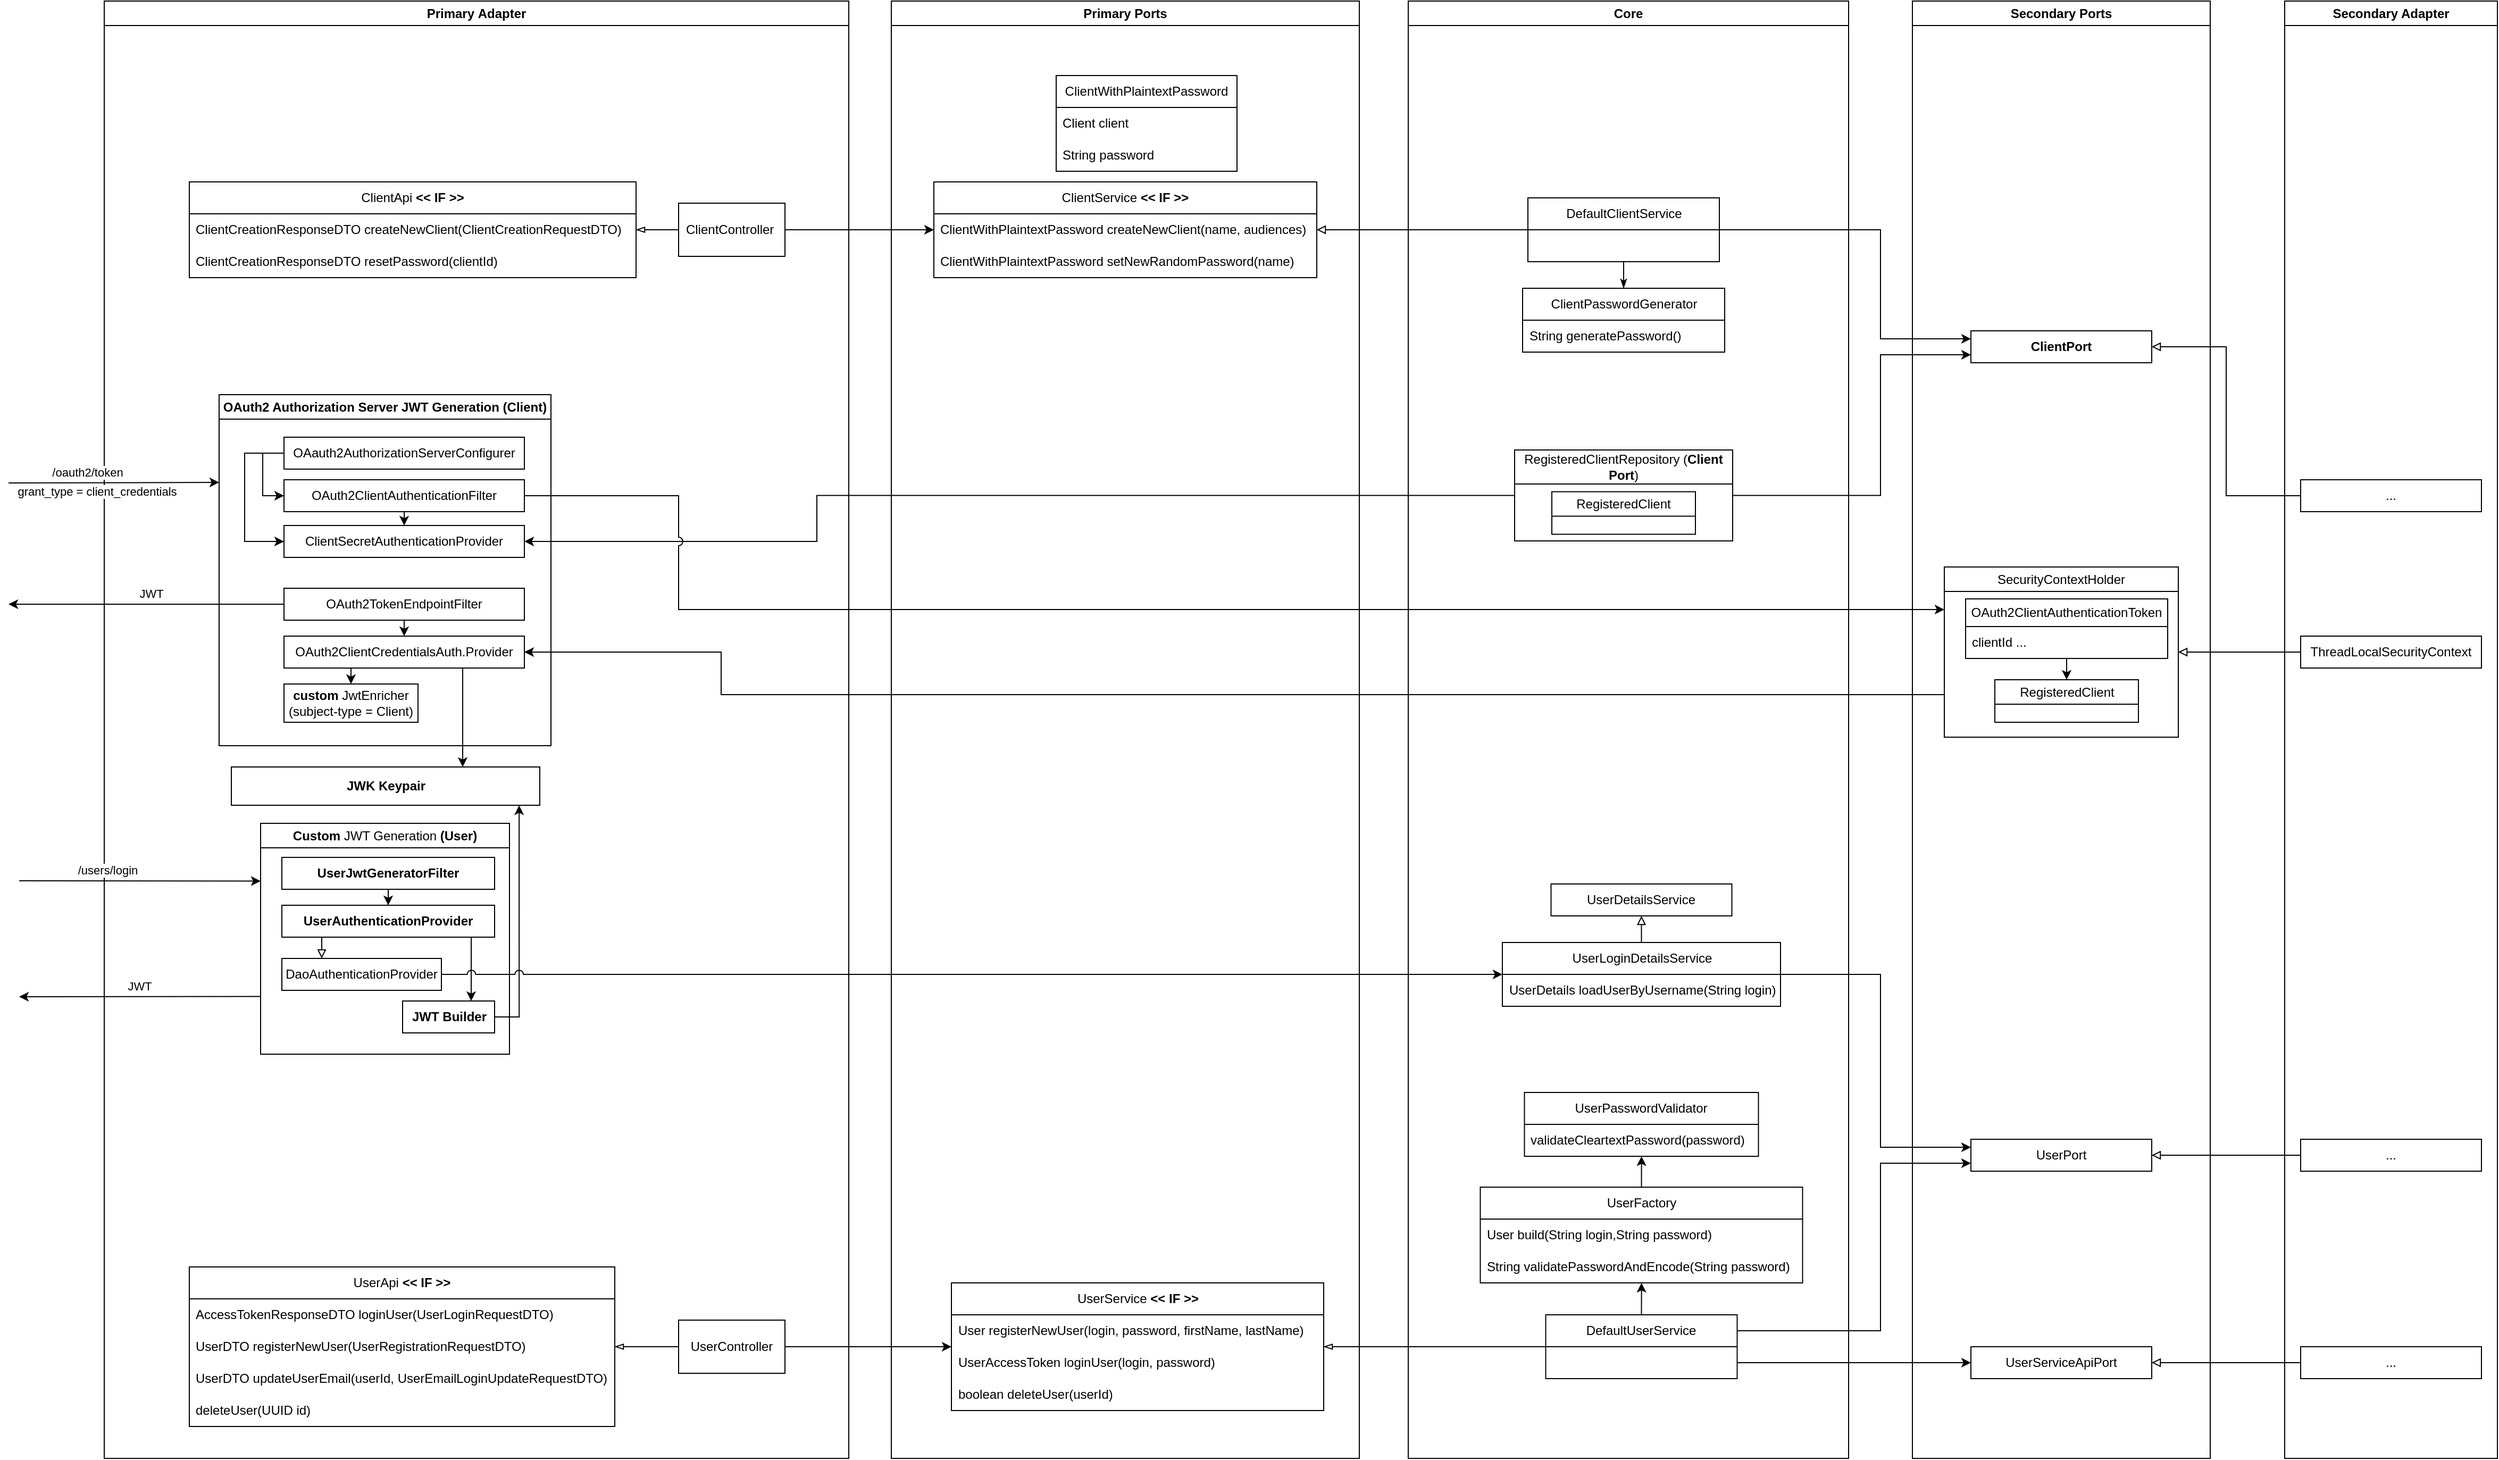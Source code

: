 <mxfile version="21.2.8" type="device" pages="6">
  <diagram id="tKopg22Ao2ytnab46FR-" name="Seite-1">
    <mxGraphModel dx="1847" dy="496" grid="1" gridSize="10" guides="1" tooltips="1" connect="1" arrows="1" fold="1" page="1" pageScale="1" pageWidth="827" pageHeight="1169" math="0" shadow="0">
      <root>
        <mxCell id="0" />
        <mxCell id="1" parent="0" />
        <mxCell id="TobnvcbCOb9JAWFanufm-1" value="Primary&amp;nbsp;Adapter" style="swimlane;whiteSpace=wrap;html=1;" parent="1" vertex="1">
          <mxGeometry x="-240" y="660" width="700" height="1370" as="geometry" />
        </mxCell>
        <mxCell id="TobnvcbCOb9JAWFanufm-2" value="OAuth2 Authorization Server JWT Generation (Client)" style="swimlane;whiteSpace=wrap;html=1;startSize=23;" parent="TobnvcbCOb9JAWFanufm-1" vertex="1">
          <mxGeometry x="108" y="370" width="312" height="330" as="geometry" />
        </mxCell>
        <mxCell id="TobnvcbCOb9JAWFanufm-3" value="OAauth2AuthorizationServerConfigurer" style="rounded=0;whiteSpace=wrap;html=1;" parent="TobnvcbCOb9JAWFanufm-2" vertex="1">
          <mxGeometry x="61" y="40" width="226" height="30" as="geometry" />
        </mxCell>
        <mxCell id="TobnvcbCOb9JAWFanufm-4" style="edgeStyle=orthogonalEdgeStyle;rounded=0;orthogonalLoop=1;jettySize=auto;html=1;exitX=0.5;exitY=1;exitDx=0;exitDy=0;entryX=0.5;entryY=0;entryDx=0;entryDy=0;endArrow=classic;endFill=1;" parent="TobnvcbCOb9JAWFanufm-2" source="TobnvcbCOb9JAWFanufm-5" target="TobnvcbCOb9JAWFanufm-7" edge="1">
          <mxGeometry relative="1" as="geometry" />
        </mxCell>
        <mxCell id="TobnvcbCOb9JAWFanufm-5" value="OAuth2ClientAuthenticationFilter" style="rounded=0;whiteSpace=wrap;html=1;" parent="TobnvcbCOb9JAWFanufm-2" vertex="1">
          <mxGeometry x="61" y="80" width="226" height="30" as="geometry" />
        </mxCell>
        <mxCell id="TobnvcbCOb9JAWFanufm-6" style="edgeStyle=orthogonalEdgeStyle;rounded=0;orthogonalLoop=1;jettySize=auto;html=1;exitX=0;exitY=0.5;exitDx=0;exitDy=0;entryX=0;entryY=0.5;entryDx=0;entryDy=0;" parent="TobnvcbCOb9JAWFanufm-2" source="TobnvcbCOb9JAWFanufm-3" target="TobnvcbCOb9JAWFanufm-5" edge="1">
          <mxGeometry relative="1" as="geometry">
            <Array as="points">
              <mxPoint x="41" y="55" />
              <mxPoint x="41" y="95" />
            </Array>
          </mxGeometry>
        </mxCell>
        <mxCell id="TobnvcbCOb9JAWFanufm-7" value="ClientSecretAuthenticationProvider" style="rounded=0;whiteSpace=wrap;html=1;" parent="TobnvcbCOb9JAWFanufm-2" vertex="1">
          <mxGeometry x="61" y="123" width="226" height="30" as="geometry" />
        </mxCell>
        <mxCell id="TobnvcbCOb9JAWFanufm-8" style="edgeStyle=orthogonalEdgeStyle;rounded=0;orthogonalLoop=1;jettySize=auto;html=1;exitX=0;exitY=0.5;exitDx=0;exitDy=0;entryX=0;entryY=0.5;entryDx=0;entryDy=0;" parent="TobnvcbCOb9JAWFanufm-2" source="TobnvcbCOb9JAWFanufm-3" target="TobnvcbCOb9JAWFanufm-7" edge="1">
          <mxGeometry relative="1" as="geometry">
            <Array as="points">
              <mxPoint x="24" y="55" />
              <mxPoint x="24" y="138" />
            </Array>
          </mxGeometry>
        </mxCell>
        <mxCell id="TobnvcbCOb9JAWFanufm-9" style="edgeStyle=orthogonalEdgeStyle;rounded=0;orthogonalLoop=1;jettySize=auto;html=1;exitX=0.5;exitY=1;exitDx=0;exitDy=0;entryX=0.5;entryY=0;entryDx=0;entryDy=0;endArrow=classic;endFill=1;" parent="TobnvcbCOb9JAWFanufm-2" source="TobnvcbCOb9JAWFanufm-10" target="TobnvcbCOb9JAWFanufm-12" edge="1">
          <mxGeometry relative="1" as="geometry" />
        </mxCell>
        <mxCell id="TobnvcbCOb9JAWFanufm-10" value="OAuth2TokenEndpointFilter" style="rounded=0;whiteSpace=wrap;html=1;" parent="TobnvcbCOb9JAWFanufm-2" vertex="1">
          <mxGeometry x="61" y="182" width="226" height="30" as="geometry" />
        </mxCell>
        <mxCell id="TobnvcbCOb9JAWFanufm-11" style="edgeStyle=orthogonalEdgeStyle;rounded=0;orthogonalLoop=1;jettySize=auto;html=1;exitX=0.25;exitY=1;exitDx=0;exitDy=0;entryX=0.5;entryY=0;entryDx=0;entryDy=0;endArrow=classic;endFill=1;" parent="TobnvcbCOb9JAWFanufm-2" source="TobnvcbCOb9JAWFanufm-12" target="TobnvcbCOb9JAWFanufm-13" edge="1">
          <mxGeometry relative="1" as="geometry" />
        </mxCell>
        <mxCell id="TobnvcbCOb9JAWFanufm-12" value="OAuth2ClientCredentialsAuth.Provider" style="rounded=0;whiteSpace=wrap;html=1;" parent="TobnvcbCOb9JAWFanufm-2" vertex="1">
          <mxGeometry x="61" y="227" width="226" height="30" as="geometry" />
        </mxCell>
        <mxCell id="TobnvcbCOb9JAWFanufm-13" value="&lt;b&gt;custom&lt;/b&gt;&amp;nbsp;JwtEnricher&lt;br&gt;(subject-type = Client)" style="rounded=0;whiteSpace=wrap;html=1;" parent="TobnvcbCOb9JAWFanufm-2" vertex="1">
          <mxGeometry x="61" y="272" width="126" height="36" as="geometry" />
        </mxCell>
        <mxCell id="TobnvcbCOb9JAWFanufm-14" value="&lt;b&gt;JWK Keypair&lt;/b&gt;" style="rounded=0;whiteSpace=wrap;html=1;" parent="TobnvcbCOb9JAWFanufm-1" vertex="1">
          <mxGeometry x="119.5" y="720" width="290" height="36" as="geometry" />
        </mxCell>
        <mxCell id="TobnvcbCOb9JAWFanufm-15" style="edgeStyle=orthogonalEdgeStyle;rounded=0;orthogonalLoop=1;jettySize=auto;html=1;exitX=0.75;exitY=1;exitDx=0;exitDy=0;entryX=0.75;entryY=0;entryDx=0;entryDy=0;endArrow=classic;endFill=1;" parent="TobnvcbCOb9JAWFanufm-1" source="TobnvcbCOb9JAWFanufm-12" target="TobnvcbCOb9JAWFanufm-14" edge="1">
          <mxGeometry relative="1" as="geometry">
            <Array as="points">
              <mxPoint x="337" y="627" />
            </Array>
          </mxGeometry>
        </mxCell>
        <mxCell id="TobnvcbCOb9JAWFanufm-16" value="Custom &lt;span style=&quot;font-weight: normal;&quot;&gt;JWT Generation &lt;/span&gt;(User)" style="swimlane;whiteSpace=wrap;html=1;startSize=23;" parent="TobnvcbCOb9JAWFanufm-1" vertex="1">
          <mxGeometry x="147" y="773" width="234" height="217" as="geometry" />
        </mxCell>
        <mxCell id="TobnvcbCOb9JAWFanufm-118" style="edgeStyle=orthogonalEdgeStyle;rounded=0;orthogonalLoop=1;jettySize=auto;html=1;exitX=0.5;exitY=1;exitDx=0;exitDy=0;entryX=0.5;entryY=0;entryDx=0;entryDy=0;endArrow=classic;endFill=1;" parent="TobnvcbCOb9JAWFanufm-16" source="TobnvcbCOb9JAWFanufm-18" target="TobnvcbCOb9JAWFanufm-116" edge="1">
          <mxGeometry relative="1" as="geometry" />
        </mxCell>
        <mxCell id="TobnvcbCOb9JAWFanufm-18" value="&lt;b&gt;UserJwtGeneratorFilter&lt;/b&gt;" style="rounded=0;whiteSpace=wrap;html=1;" parent="TobnvcbCOb9JAWFanufm-16" vertex="1">
          <mxGeometry x="20" y="32" width="200" height="30" as="geometry" />
        </mxCell>
        <mxCell id="TobnvcbCOb9JAWFanufm-116" value="&lt;b&gt;UserAuthenticationProvider&lt;/b&gt;" style="rounded=0;whiteSpace=wrap;html=1;" parent="TobnvcbCOb9JAWFanufm-16" vertex="1">
          <mxGeometry x="20" y="77" width="200" height="30" as="geometry" />
        </mxCell>
        <mxCell id="TobnvcbCOb9JAWFanufm-117" value="&lt;span style=&quot;font-weight: normal;&quot;&gt;DaoAuthenticationProvider&lt;/span&gt;" style="rounded=0;whiteSpace=wrap;html=1;fontStyle=1" parent="TobnvcbCOb9JAWFanufm-16" vertex="1">
          <mxGeometry x="20" y="127" width="150" height="30" as="geometry" />
        </mxCell>
        <mxCell id="TobnvcbCOb9JAWFanufm-108" style="edgeStyle=orthogonalEdgeStyle;rounded=0;orthogonalLoop=1;jettySize=auto;html=1;endArrow=block;endFill=0;entryX=0.25;entryY=0;entryDx=0;entryDy=0;exitX=0.25;exitY=1;exitDx=0;exitDy=0;" parent="TobnvcbCOb9JAWFanufm-16" source="TobnvcbCOb9JAWFanufm-116" target="TobnvcbCOb9JAWFanufm-117" edge="1">
          <mxGeometry relative="1" as="geometry" />
        </mxCell>
        <mxCell id="TobnvcbCOb9JAWFanufm-19" value="&lt;b&gt;JWT Builder&lt;/b&gt;" style="rounded=0;whiteSpace=wrap;html=1;" parent="TobnvcbCOb9JAWFanufm-16" vertex="1">
          <mxGeometry x="133.5" y="167" width="86.5" height="30" as="geometry" />
        </mxCell>
        <mxCell id="TobnvcbCOb9JAWFanufm-17" style="edgeStyle=orthogonalEdgeStyle;rounded=0;orthogonalLoop=1;jettySize=auto;html=1;entryX=0.75;entryY=0;entryDx=0;entryDy=0;endArrow=classic;endFill=1;exitX=0.75;exitY=1;exitDx=0;exitDy=0;" parent="TobnvcbCOb9JAWFanufm-16" source="TobnvcbCOb9JAWFanufm-116" target="TobnvcbCOb9JAWFanufm-19" edge="1">
          <mxGeometry relative="1" as="geometry">
            <mxPoint x="502.5" y="20" as="sourcePoint" />
            <Array as="points">
              <mxPoint x="198" y="107" />
              <mxPoint x="198" y="167" />
            </Array>
          </mxGeometry>
        </mxCell>
        <mxCell id="TobnvcbCOb9JAWFanufm-57" value="UserApi&amp;nbsp;&lt;b&gt;&amp;lt;&amp;lt; IF &amp;gt;&amp;gt;&lt;/b&gt;&lt;br&gt;&lt;div&gt;&lt;/div&gt;" style="swimlane;fontStyle=0;childLayout=stackLayout;horizontal=1;startSize=30;horizontalStack=0;resizeParent=1;resizeParentMax=0;resizeLast=0;collapsible=1;marginBottom=0;whiteSpace=wrap;html=1;" parent="TobnvcbCOb9JAWFanufm-1" vertex="1">
          <mxGeometry x="80" y="1190" width="400" height="150" as="geometry" />
        </mxCell>
        <mxCell id="TobnvcbCOb9JAWFanufm-58" value="AccessTokenResponseDTO loginUser(UserLoginRequestDTO)" style="text;strokeColor=none;fillColor=none;align=left;verticalAlign=middle;spacingLeft=4;spacingRight=4;overflow=hidden;points=[[0,0.5],[1,0.5]];portConstraint=eastwest;rotatable=0;whiteSpace=wrap;html=1;" parent="TobnvcbCOb9JAWFanufm-57" vertex="1">
          <mxGeometry y="30" width="400" height="30" as="geometry" />
        </mxCell>
        <mxCell id="TobnvcbCOb9JAWFanufm-59" value="UserDTO registerNewUser(UserRegistrationRequestDTO)" style="text;strokeColor=none;fillColor=none;align=left;verticalAlign=middle;spacingLeft=4;spacingRight=4;overflow=hidden;points=[[0,0.5],[1,0.5]];portConstraint=eastwest;rotatable=0;whiteSpace=wrap;html=1;" parent="TobnvcbCOb9JAWFanufm-57" vertex="1">
          <mxGeometry y="60" width="400" height="30" as="geometry" />
        </mxCell>
        <mxCell id="TobnvcbCOb9JAWFanufm-60" value="UserDTO updateUserEmail(userId, UserEmailLoginUpdateRequestDTO)" style="text;strokeColor=none;fillColor=none;align=left;verticalAlign=middle;spacingLeft=4;spacingRight=4;overflow=hidden;points=[[0,0.5],[1,0.5]];portConstraint=eastwest;rotatable=0;whiteSpace=wrap;html=1;" parent="TobnvcbCOb9JAWFanufm-57" vertex="1">
          <mxGeometry y="90" width="400" height="30" as="geometry" />
        </mxCell>
        <mxCell id="TobnvcbCOb9JAWFanufm-61" value="deleteUser(UUID id)" style="text;strokeColor=none;fillColor=none;align=left;verticalAlign=middle;spacingLeft=4;spacingRight=4;overflow=hidden;points=[[0,0.5],[1,0.5]];portConstraint=eastwest;rotatable=0;whiteSpace=wrap;html=1;" parent="TobnvcbCOb9JAWFanufm-57" vertex="1">
          <mxGeometry y="120" width="400" height="30" as="geometry" />
        </mxCell>
        <mxCell id="TobnvcbCOb9JAWFanufm-62" value="UserController" style="rounded=0;whiteSpace=wrap;html=1;" parent="TobnvcbCOb9JAWFanufm-1" vertex="1">
          <mxGeometry x="540" y="1240" width="100" height="50" as="geometry" />
        </mxCell>
        <mxCell id="TobnvcbCOb9JAWFanufm-63" style="edgeStyle=orthogonalEdgeStyle;rounded=0;orthogonalLoop=1;jettySize=auto;html=1;exitX=0;exitY=0.5;exitDx=0;exitDy=0;endArrow=blockThin;endFill=0;entryX=1;entryY=0.5;entryDx=0;entryDy=0;" parent="TobnvcbCOb9JAWFanufm-1" source="TobnvcbCOb9JAWFanufm-62" target="TobnvcbCOb9JAWFanufm-59" edge="1">
          <mxGeometry relative="1" as="geometry">
            <mxPoint x="286.5" y="595" as="sourcePoint" />
            <mxPoint x="231.5" y="595" as="targetPoint" />
          </mxGeometry>
        </mxCell>
        <mxCell id="TobnvcbCOb9JAWFanufm-20" style="edgeStyle=orthogonalEdgeStyle;rounded=0;jumpStyle=arc;jumpSize=8;orthogonalLoop=1;jettySize=auto;html=1;exitX=1;exitY=0.5;exitDx=0;exitDy=0;entryX=0.933;entryY=1.003;entryDx=0;entryDy=0;endArrow=classic;endFill=1;entryPerimeter=0;" parent="TobnvcbCOb9JAWFanufm-1" source="TobnvcbCOb9JAWFanufm-19" target="TobnvcbCOb9JAWFanufm-14" edge="1">
          <mxGeometry relative="1" as="geometry">
            <Array as="points">
              <mxPoint x="390" y="955" />
            </Array>
          </mxGeometry>
        </mxCell>
        <mxCell id="TobnvcbCOb9JAWFanufm-52" value="ClientController&amp;nbsp;" style="rounded=0;whiteSpace=wrap;html=1;" parent="TobnvcbCOb9JAWFanufm-1" vertex="1">
          <mxGeometry x="540" y="190" width="100" height="50" as="geometry" />
        </mxCell>
        <mxCell id="TobnvcbCOb9JAWFanufm-53" style="edgeStyle=orthogonalEdgeStyle;rounded=0;orthogonalLoop=1;jettySize=auto;html=1;exitX=0;exitY=0.5;exitDx=0;exitDy=0;endArrow=blockThin;endFill=0;entryX=1;entryY=0.5;entryDx=0;entryDy=0;" parent="TobnvcbCOb9JAWFanufm-1" source="TobnvcbCOb9JAWFanufm-52" target="TobnvcbCOb9JAWFanufm-55" edge="1">
          <mxGeometry relative="1" as="geometry">
            <mxPoint x="990" y="-310" as="sourcePoint" />
            <mxPoint x="1545" y="-170" as="targetPoint" />
          </mxGeometry>
        </mxCell>
        <mxCell id="TobnvcbCOb9JAWFanufm-54" value="ClientApi&amp;nbsp;&lt;b&gt;&amp;lt;&amp;lt; IF &amp;gt;&amp;gt;&lt;/b&gt;&lt;br&gt;&lt;div&gt;&lt;/div&gt;" style="swimlane;fontStyle=0;childLayout=stackLayout;horizontal=1;startSize=30;horizontalStack=0;resizeParent=1;resizeParentMax=0;resizeLast=0;collapsible=1;marginBottom=0;whiteSpace=wrap;html=1;" parent="TobnvcbCOb9JAWFanufm-1" vertex="1">
          <mxGeometry x="80" y="170" width="420" height="90" as="geometry" />
        </mxCell>
        <mxCell id="TobnvcbCOb9JAWFanufm-55" value="ClientCreationResponseDTO createNewClient(ClientCreationRequestDTO)" style="text;strokeColor=none;fillColor=none;align=left;verticalAlign=middle;spacingLeft=4;spacingRight=4;overflow=hidden;points=[[0,0.5],[1,0.5]];portConstraint=eastwest;rotatable=0;whiteSpace=wrap;html=1;" parent="TobnvcbCOb9JAWFanufm-54" vertex="1">
          <mxGeometry y="30" width="420" height="30" as="geometry" />
        </mxCell>
        <mxCell id="TobnvcbCOb9JAWFanufm-56" value="ClientCreationResponseDTO resetPassword(clientId)" style="text;strokeColor=none;fillColor=none;align=left;verticalAlign=middle;spacingLeft=4;spacingRight=4;overflow=hidden;points=[[0,0.5],[1,0.5]];portConstraint=eastwest;rotatable=0;whiteSpace=wrap;html=1;" parent="TobnvcbCOb9JAWFanufm-54" vertex="1">
          <mxGeometry y="60" width="420" height="30" as="geometry" />
        </mxCell>
        <mxCell id="TobnvcbCOb9JAWFanufm-21" value="Primary Ports" style="swimlane;whiteSpace=wrap;html=1;" parent="1" vertex="1">
          <mxGeometry x="500" y="660" width="440" height="1370" as="geometry" />
        </mxCell>
        <mxCell id="TobnvcbCOb9JAWFanufm-64" value="UserService&amp;nbsp;&lt;b&gt;&amp;lt;&amp;lt; IF &amp;gt;&amp;gt;&lt;/b&gt;&lt;br&gt;&lt;div&gt;&lt;/div&gt;" style="swimlane;fontStyle=0;childLayout=stackLayout;horizontal=1;startSize=30;horizontalStack=0;resizeParent=1;resizeParentMax=0;resizeLast=0;collapsible=1;marginBottom=0;whiteSpace=wrap;html=1;" parent="TobnvcbCOb9JAWFanufm-21" vertex="1">
          <mxGeometry x="56.5" y="1205" width="350" height="120" as="geometry" />
        </mxCell>
        <mxCell id="TobnvcbCOb9JAWFanufm-65" value="User registerNewUser(login, password, firstName, lastName)" style="text;strokeColor=none;fillColor=none;align=left;verticalAlign=middle;spacingLeft=4;spacingRight=4;overflow=hidden;points=[[0,0.5],[1,0.5]];portConstraint=eastwest;rotatable=0;whiteSpace=wrap;html=1;" parent="TobnvcbCOb9JAWFanufm-64" vertex="1">
          <mxGeometry y="30" width="350" height="30" as="geometry" />
        </mxCell>
        <mxCell id="TobnvcbCOb9JAWFanufm-66" value="UserAccessToken loginUser(login, password)" style="text;strokeColor=none;fillColor=none;align=left;verticalAlign=middle;spacingLeft=4;spacingRight=4;overflow=hidden;points=[[0,0.5],[1,0.5]];portConstraint=eastwest;rotatable=0;whiteSpace=wrap;html=1;" parent="TobnvcbCOb9JAWFanufm-64" vertex="1">
          <mxGeometry y="60" width="350" height="30" as="geometry" />
        </mxCell>
        <mxCell id="TobnvcbCOb9JAWFanufm-67" value="boolean deleteUser(userId)" style="text;strokeColor=none;fillColor=none;align=left;verticalAlign=middle;spacingLeft=4;spacingRight=4;overflow=hidden;points=[[0,0.5],[1,0.5]];portConstraint=eastwest;rotatable=0;whiteSpace=wrap;html=1;" parent="TobnvcbCOb9JAWFanufm-64" vertex="1">
          <mxGeometry y="90" width="350" height="30" as="geometry" />
        </mxCell>
        <mxCell id="TobnvcbCOb9JAWFanufm-73" value="&lt;span style=&quot;text-align: left;&quot;&gt;ClientWithPlaintextPassword&lt;/span&gt;&lt;br&gt;&lt;div&gt;&lt;/div&gt;" style="swimlane;fontStyle=0;childLayout=stackLayout;horizontal=1;startSize=30;horizontalStack=0;resizeParent=1;resizeParentMax=0;resizeLast=0;collapsible=1;marginBottom=0;whiteSpace=wrap;html=1;" parent="TobnvcbCOb9JAWFanufm-21" vertex="1">
          <mxGeometry x="155" y="70" width="170" height="90" as="geometry" />
        </mxCell>
        <mxCell id="TobnvcbCOb9JAWFanufm-74" value="Client client" style="text;strokeColor=none;fillColor=none;align=left;verticalAlign=middle;spacingLeft=4;spacingRight=4;overflow=hidden;points=[[0,0.5],[1,0.5]];portConstraint=eastwest;rotatable=0;whiteSpace=wrap;html=1;" parent="TobnvcbCOb9JAWFanufm-73" vertex="1">
          <mxGeometry y="30" width="170" height="30" as="geometry" />
        </mxCell>
        <mxCell id="TobnvcbCOb9JAWFanufm-75" value="String password" style="text;strokeColor=none;fillColor=none;align=left;verticalAlign=middle;spacingLeft=4;spacingRight=4;overflow=hidden;points=[[0,0.5],[1,0.5]];portConstraint=eastwest;rotatable=0;whiteSpace=wrap;html=1;" parent="TobnvcbCOb9JAWFanufm-73" vertex="1">
          <mxGeometry y="60" width="170" height="30" as="geometry" />
        </mxCell>
        <mxCell id="TobnvcbCOb9JAWFanufm-69" value="ClientService&amp;nbsp;&lt;b&gt;&amp;lt;&amp;lt; IF &amp;gt;&amp;gt;&lt;/b&gt;&lt;br&gt;&lt;div&gt;&lt;/div&gt;" style="swimlane;fontStyle=0;childLayout=stackLayout;horizontal=1;startSize=30;horizontalStack=0;resizeParent=1;resizeParentMax=0;resizeLast=0;collapsible=1;marginBottom=0;whiteSpace=wrap;html=1;" parent="TobnvcbCOb9JAWFanufm-21" vertex="1">
          <mxGeometry x="40" y="170" width="360" height="90" as="geometry" />
        </mxCell>
        <mxCell id="TobnvcbCOb9JAWFanufm-70" value="ClientWithPlaintextPassword createNewClient(name, audiences)" style="text;strokeColor=none;fillColor=none;align=left;verticalAlign=middle;spacingLeft=4;spacingRight=4;overflow=hidden;points=[[0,0.5],[1,0.5]];portConstraint=eastwest;rotatable=0;whiteSpace=wrap;html=1;" parent="TobnvcbCOb9JAWFanufm-69" vertex="1">
          <mxGeometry y="30" width="360" height="30" as="geometry" />
        </mxCell>
        <mxCell id="TobnvcbCOb9JAWFanufm-71" value="ClientWithPlaintextPassword setNewRandomPassword(name)" style="text;strokeColor=none;fillColor=none;align=left;verticalAlign=middle;spacingLeft=4;spacingRight=4;overflow=hidden;points=[[0,0.5],[1,0.5]];portConstraint=eastwest;rotatable=0;whiteSpace=wrap;html=1;" parent="TobnvcbCOb9JAWFanufm-69" vertex="1">
          <mxGeometry y="60" width="360" height="30" as="geometry" />
        </mxCell>
        <mxCell id="TobnvcbCOb9JAWFanufm-22" value="Core" style="swimlane;whiteSpace=wrap;html=1;" parent="1" vertex="1">
          <mxGeometry x="986" y="660" width="414" height="1370" as="geometry" />
        </mxCell>
        <mxCell id="TobnvcbCOb9JAWFanufm-125" style="edgeStyle=orthogonalEdgeStyle;rounded=0;orthogonalLoop=1;jettySize=auto;html=1;exitX=0.5;exitY=0;exitDx=0;exitDy=0;endArrow=classic;endFill=1;" parent="TobnvcbCOb9JAWFanufm-22" source="TobnvcbCOb9JAWFanufm-77" target="TobnvcbCOb9JAWFanufm-80" edge="1">
          <mxGeometry relative="1" as="geometry" />
        </mxCell>
        <mxCell id="TobnvcbCOb9JAWFanufm-77" value="DefaultUserService&lt;br&gt;&lt;div&gt;&lt;/div&gt;" style="swimlane;fontStyle=0;childLayout=stackLayout;horizontal=1;startSize=30;horizontalStack=0;resizeParent=1;resizeParentMax=0;resizeLast=0;collapsible=1;marginBottom=0;whiteSpace=wrap;html=1;" parent="TobnvcbCOb9JAWFanufm-22" vertex="1">
          <mxGeometry x="129.25" y="1235" width="180" height="60" as="geometry" />
        </mxCell>
        <mxCell id="TobnvcbCOb9JAWFanufm-80" value="UserFactory&lt;br&gt;&lt;div&gt;&lt;/div&gt;" style="swimlane;fontStyle=0;childLayout=stackLayout;horizontal=1;startSize=30;horizontalStack=0;resizeParent=1;resizeParentMax=0;resizeLast=0;collapsible=1;marginBottom=0;whiteSpace=wrap;html=1;" parent="TobnvcbCOb9JAWFanufm-22" vertex="1">
          <mxGeometry x="67.75" y="1115" width="303" height="90" as="geometry" />
        </mxCell>
        <mxCell id="TobnvcbCOb9JAWFanufm-81" value="&lt;div&gt;User build(&lt;span style=&quot;background-color: initial;&quot;&gt;String login,&lt;/span&gt;&lt;span style=&quot;background-color: initial;&quot;&gt;String password)&lt;/span&gt;&lt;/div&gt;" style="text;strokeColor=none;fillColor=none;align=left;verticalAlign=middle;spacingLeft=4;spacingRight=4;overflow=hidden;points=[[0,0.5],[1,0.5]];portConstraint=eastwest;rotatable=0;whiteSpace=wrap;html=1;" parent="TobnvcbCOb9JAWFanufm-80" vertex="1">
          <mxGeometry y="30" width="303" height="30" as="geometry" />
        </mxCell>
        <mxCell id="TobnvcbCOb9JAWFanufm-82" value="String validatePasswordAndEncode(String password)" style="text;strokeColor=none;fillColor=none;align=left;verticalAlign=middle;spacingLeft=4;spacingRight=4;overflow=hidden;points=[[0,0.5],[1,0.5]];portConstraint=eastwest;rotatable=0;whiteSpace=wrap;html=1;" parent="TobnvcbCOb9JAWFanufm-80" vertex="1">
          <mxGeometry y="60" width="303" height="30" as="geometry" />
        </mxCell>
        <mxCell id="TobnvcbCOb9JAWFanufm-83" value="UserPasswordValidator&lt;br&gt;&lt;div&gt;&lt;/div&gt;" style="swimlane;fontStyle=0;childLayout=stackLayout;horizontal=1;startSize=30;horizontalStack=0;resizeParent=1;resizeParentMax=0;resizeLast=0;collapsible=1;marginBottom=0;whiteSpace=wrap;html=1;" parent="TobnvcbCOb9JAWFanufm-22" vertex="1">
          <mxGeometry x="109.25" y="1026" width="220" height="60" as="geometry" />
        </mxCell>
        <mxCell id="TobnvcbCOb9JAWFanufm-84" value="validateCleartextPassword(password)" style="text;strokeColor=none;fillColor=none;align=left;verticalAlign=middle;spacingLeft=4;spacingRight=4;overflow=hidden;points=[[0,0.5],[1,0.5]];portConstraint=eastwest;rotatable=0;whiteSpace=wrap;html=1;" parent="TobnvcbCOb9JAWFanufm-83" vertex="1">
          <mxGeometry y="30" width="220" height="30" as="geometry" />
        </mxCell>
        <mxCell id="TobnvcbCOb9JAWFanufm-78" style="edgeStyle=orthogonalEdgeStyle;rounded=0;orthogonalLoop=1;jettySize=auto;html=1;endArrow=classic;endFill=1;exitX=0.5;exitY=0;exitDx=0;exitDy=0;" parent="TobnvcbCOb9JAWFanufm-22" source="TobnvcbCOb9JAWFanufm-80" target="TobnvcbCOb9JAWFanufm-83" edge="1">
          <mxGeometry relative="1" as="geometry" />
        </mxCell>
        <mxCell id="TobnvcbCOb9JAWFanufm-89" value="UserLoginDetailsService&lt;br&gt;&lt;div&gt;&lt;/div&gt;" style="swimlane;fontStyle=0;childLayout=stackLayout;horizontal=1;startSize=30;horizontalStack=0;resizeParent=1;resizeParentMax=0;resizeLast=0;collapsible=1;marginBottom=0;whiteSpace=wrap;html=1;" parent="TobnvcbCOb9JAWFanufm-22" vertex="1">
          <mxGeometry x="88.5" y="885" width="261.5" height="60" as="geometry" />
        </mxCell>
        <mxCell id="TobnvcbCOb9JAWFanufm-90" value="UserDetails loadUserByUsername(String login)" style="text;strokeColor=none;fillColor=none;align=left;verticalAlign=middle;spacingLeft=4;spacingRight=4;overflow=hidden;points=[[0,0.5],[1,0.5]];portConstraint=eastwest;rotatable=0;whiteSpace=wrap;html=1;" parent="TobnvcbCOb9JAWFanufm-89" vertex="1">
          <mxGeometry y="30" width="261.5" height="30" as="geometry" />
        </mxCell>
        <mxCell id="TobnvcbCOb9JAWFanufm-24" value="&lt;span style=&quot;font-weight: normal;&quot;&gt;RegisteredClientRepository (&lt;/span&gt;Client Port&lt;span style=&quot;font-weight: normal;&quot;&gt;)&lt;/span&gt;" style="swimlane;whiteSpace=wrap;html=1;startSize=32;" parent="TobnvcbCOb9JAWFanufm-22" vertex="1">
          <mxGeometry x="100" y="422" width="205" height="85.5" as="geometry" />
        </mxCell>
        <mxCell id="TobnvcbCOb9JAWFanufm-25" value="&lt;span style=&quot;font-weight: 400;&quot;&gt;RegisteredClient&lt;/span&gt;" style="swimlane;whiteSpace=wrap;html=1;" parent="TobnvcbCOb9JAWFanufm-24" vertex="1">
          <mxGeometry x="35" y="39.25" width="135" height="40" as="geometry" />
        </mxCell>
        <mxCell id="TobnvcbCOb9JAWFanufm-120" value="UserDetailsService" style="rounded=0;whiteSpace=wrap;html=1;" parent="TobnvcbCOb9JAWFanufm-22" vertex="1">
          <mxGeometry x="134.25" y="830" width="170" height="30" as="geometry" />
        </mxCell>
        <mxCell id="TobnvcbCOb9JAWFanufm-121" style="edgeStyle=orthogonalEdgeStyle;rounded=0;orthogonalLoop=1;jettySize=auto;html=1;exitX=0.5;exitY=0;exitDx=0;exitDy=0;entryX=0.5;entryY=1;entryDx=0;entryDy=0;endArrow=block;endFill=0;" parent="TobnvcbCOb9JAWFanufm-22" source="TobnvcbCOb9JAWFanufm-89" target="TobnvcbCOb9JAWFanufm-120" edge="1">
          <mxGeometry relative="1" as="geometry">
            <mxPoint x="670" y="1205" as="targetPoint" />
          </mxGeometry>
        </mxCell>
        <mxCell id="TobnvcbCOb9JAWFanufm-138" value="DefaultClientService&lt;br&gt;&lt;div&gt;&lt;/div&gt;" style="swimlane;fontStyle=0;childLayout=stackLayout;horizontal=1;startSize=30;horizontalStack=0;resizeParent=1;resizeParentMax=0;resizeLast=0;collapsible=1;marginBottom=0;whiteSpace=wrap;html=1;" parent="TobnvcbCOb9JAWFanufm-22" vertex="1">
          <mxGeometry x="112.5" y="185" width="180" height="60" as="geometry" />
        </mxCell>
        <mxCell id="TobnvcbCOb9JAWFanufm-139" value="ClientPasswordGenerator&lt;br&gt;&lt;div&gt;&lt;/div&gt;" style="swimlane;fontStyle=0;childLayout=stackLayout;horizontal=1;startSize=30;horizontalStack=0;resizeParent=1;resizeParentMax=0;resizeLast=0;collapsible=1;marginBottom=0;whiteSpace=wrap;html=1;" parent="TobnvcbCOb9JAWFanufm-22" vertex="1">
          <mxGeometry x="107.5" y="270" width="190" height="60" as="geometry" />
        </mxCell>
        <mxCell id="TobnvcbCOb9JAWFanufm-140" value="String generatePassword()" style="text;strokeColor=none;fillColor=none;align=left;verticalAlign=middle;spacingLeft=4;spacingRight=4;overflow=hidden;points=[[0,0.5],[1,0.5]];portConstraint=eastwest;rotatable=0;whiteSpace=wrap;html=1;" parent="TobnvcbCOb9JAWFanufm-139" vertex="1">
          <mxGeometry y="30" width="190" height="30" as="geometry" />
        </mxCell>
        <mxCell id="TobnvcbCOb9JAWFanufm-136" style="edgeStyle=orthogonalEdgeStyle;rounded=0;orthogonalLoop=1;jettySize=auto;html=1;exitX=0.5;exitY=1;exitDx=0;exitDy=0;entryX=0.5;entryY=0;entryDx=0;entryDy=0;endArrow=classicThin;endFill=1;" parent="TobnvcbCOb9JAWFanufm-22" source="TobnvcbCOb9JAWFanufm-138" target="TobnvcbCOb9JAWFanufm-139" edge="1">
          <mxGeometry relative="1" as="geometry" />
        </mxCell>
        <mxCell id="TobnvcbCOb9JAWFanufm-23" value="Secondary Ports" style="swimlane;whiteSpace=wrap;html=1;" parent="1" vertex="1">
          <mxGeometry x="1460" y="660" width="280" height="1370" as="geometry" />
        </mxCell>
        <mxCell id="TobnvcbCOb9JAWFanufm-26" value="&lt;span style=&quot;font-weight: normal;&quot;&gt;SecurityContextHolder&lt;/span&gt;" style="swimlane;whiteSpace=wrap;html=1;" parent="TobnvcbCOb9JAWFanufm-23" vertex="1">
          <mxGeometry x="30" y="532" width="220" height="160" as="geometry" />
        </mxCell>
        <mxCell id="TobnvcbCOb9JAWFanufm-27" style="edgeStyle=orthogonalEdgeStyle;rounded=0;orthogonalLoop=1;jettySize=auto;html=1;entryX=0.5;entryY=0;entryDx=0;entryDy=0;endArrow=classic;endFill=1;" parent="TobnvcbCOb9JAWFanufm-26" source="TobnvcbCOb9JAWFanufm-28" target="TobnvcbCOb9JAWFanufm-30" edge="1">
          <mxGeometry relative="1" as="geometry" />
        </mxCell>
        <mxCell id="TobnvcbCOb9JAWFanufm-28" value="OAuth2ClientAuthenticationToken" style="swimlane;fontStyle=0;childLayout=stackLayout;horizontal=1;startSize=26;horizontalStack=0;resizeParent=1;resizeParentMax=0;resizeLast=0;collapsible=1;marginBottom=0;whiteSpace=wrap;html=1;" parent="TobnvcbCOb9JAWFanufm-26" vertex="1">
          <mxGeometry x="20" y="30" width="190" height="56" as="geometry" />
        </mxCell>
        <mxCell id="TobnvcbCOb9JAWFanufm-29" value="clientId ..." style="text;strokeColor=none;fillColor=none;align=left;verticalAlign=middle;spacingLeft=4;spacingRight=4;overflow=hidden;points=[[0,0.5],[1,0.5]];portConstraint=eastwest;rotatable=0;whiteSpace=wrap;html=1;" parent="TobnvcbCOb9JAWFanufm-28" vertex="1">
          <mxGeometry y="26" width="190" height="30" as="geometry" />
        </mxCell>
        <mxCell id="TobnvcbCOb9JAWFanufm-30" value="&lt;span style=&quot;font-weight: 400;&quot;&gt;RegisteredClient&lt;/span&gt;" style="swimlane;whiteSpace=wrap;html=1;" parent="TobnvcbCOb9JAWFanufm-26" vertex="1">
          <mxGeometry x="47.5" y="106" width="135" height="40" as="geometry" />
        </mxCell>
        <mxCell id="TobnvcbCOb9JAWFanufm-31" value="&lt;span style=&quot;font-weight: normal;&quot;&gt;UserPort&lt;/span&gt;" style="rounded=0;whiteSpace=wrap;html=1;fontStyle=1" parent="TobnvcbCOb9JAWFanufm-23" vertex="1">
          <mxGeometry x="55" y="1070" width="170" height="30" as="geometry" />
        </mxCell>
        <mxCell id="TobnvcbCOb9JAWFanufm-104" value="&lt;b&gt;ClientPort&lt;/b&gt;" style="rounded=0;whiteSpace=wrap;html=1;" parent="TobnvcbCOb9JAWFanufm-23" vertex="1">
          <mxGeometry x="55" y="310" width="170" height="30" as="geometry" />
        </mxCell>
        <mxCell id="TobnvcbCOb9JAWFanufm-131" value="&lt;span style=&quot;font-weight: 400;&quot;&gt;UserServiceApiPort&lt;/span&gt;" style="rounded=0;whiteSpace=wrap;html=1;fontStyle=1" parent="TobnvcbCOb9JAWFanufm-23" vertex="1">
          <mxGeometry x="55" y="1265" width="170" height="30" as="geometry" />
        </mxCell>
        <mxCell id="TobnvcbCOb9JAWFanufm-32" value="" style="endArrow=classic;html=1;rounded=0;entryX=0;entryY=0.25;entryDx=0;entryDy=0;" parent="1" target="TobnvcbCOb9JAWFanufm-2" edge="1">
          <mxGeometry width="50" height="50" relative="1" as="geometry">
            <mxPoint x="-330" y="1113" as="sourcePoint" />
            <mxPoint x="130" y="950" as="targetPoint" />
          </mxGeometry>
        </mxCell>
        <mxCell id="TobnvcbCOb9JAWFanufm-33" value="grant_type = client_credentials" style="edgeLabel;html=1;align=center;verticalAlign=middle;resizable=0;points=[];" parent="TobnvcbCOb9JAWFanufm-32" vertex="1" connectable="0">
          <mxGeometry x="-0.319" y="2" relative="1" as="geometry">
            <mxPoint x="15" y="10" as="offset" />
          </mxGeometry>
        </mxCell>
        <mxCell id="TobnvcbCOb9JAWFanufm-34" value="/oauth2/token" style="edgeLabel;html=1;align=center;verticalAlign=middle;resizable=0;points=[];" parent="TobnvcbCOb9JAWFanufm-32" vertex="1" connectable="0">
          <mxGeometry x="-0.388" y="3" relative="1" as="geometry">
            <mxPoint x="13" y="-7" as="offset" />
          </mxGeometry>
        </mxCell>
        <mxCell id="TobnvcbCOb9JAWFanufm-35" style="edgeStyle=orthogonalEdgeStyle;rounded=0;orthogonalLoop=1;jettySize=auto;html=1;exitX=0;exitY=0.5;exitDx=0;exitDy=0;entryX=1;entryY=0.5;entryDx=0;entryDy=0;endArrow=classic;endFill=1;jumpStyle=arc;jumpSize=8;" parent="1" source="TobnvcbCOb9JAWFanufm-24" target="TobnvcbCOb9JAWFanufm-7" edge="1">
          <mxGeometry relative="1" as="geometry">
            <Array as="points">
              <mxPoint x="430" y="1125" />
              <mxPoint x="430" y="1168" />
            </Array>
          </mxGeometry>
        </mxCell>
        <mxCell id="TobnvcbCOb9JAWFanufm-36" style="edgeStyle=orthogonalEdgeStyle;rounded=0;orthogonalLoop=1;jettySize=auto;html=1;exitX=1;exitY=0.5;exitDx=0;exitDy=0;entryX=0;entryY=0.25;entryDx=0;entryDy=0;endArrow=classic;endFill=1;jumpStyle=arc;jumpSize=8;" parent="1" source="TobnvcbCOb9JAWFanufm-5" target="TobnvcbCOb9JAWFanufm-26" edge="1">
          <mxGeometry relative="1" as="geometry">
            <Array as="points">
              <mxPoint x="300" y="1125" />
              <mxPoint x="300" y="1232" />
            </Array>
          </mxGeometry>
        </mxCell>
        <mxCell id="TobnvcbCOb9JAWFanufm-37" style="edgeStyle=orthogonalEdgeStyle;rounded=0;orthogonalLoop=1;jettySize=auto;html=1;exitX=0;exitY=0.75;exitDx=0;exitDy=0;entryX=1;entryY=0.5;entryDx=0;entryDy=0;endArrow=classic;endFill=1;" parent="1" source="TobnvcbCOb9JAWFanufm-26" target="TobnvcbCOb9JAWFanufm-12" edge="1">
          <mxGeometry relative="1" as="geometry">
            <Array as="points">
              <mxPoint x="340" y="1312" />
              <mxPoint x="340" y="1272" />
            </Array>
          </mxGeometry>
        </mxCell>
        <mxCell id="TobnvcbCOb9JAWFanufm-38" value="" style="endArrow=classic;html=1;rounded=0;exitX=0;exitY=0.5;exitDx=0;exitDy=0;" parent="1" source="TobnvcbCOb9JAWFanufm-10" edge="1">
          <mxGeometry width="50" height="50" relative="1" as="geometry">
            <mxPoint x="-329" y="1115" as="sourcePoint" />
            <mxPoint x="-330" y="1227" as="targetPoint" />
          </mxGeometry>
        </mxCell>
        <mxCell id="TobnvcbCOb9JAWFanufm-39" value="JWT" style="edgeLabel;html=1;align=center;verticalAlign=middle;resizable=0;points=[];" parent="TobnvcbCOb9JAWFanufm-38" vertex="1" connectable="0">
          <mxGeometry x="-0.319" y="2" relative="1" as="geometry">
            <mxPoint x="-37" y="-12" as="offset" />
          </mxGeometry>
        </mxCell>
        <mxCell id="TobnvcbCOb9JAWFanufm-40" value="" style="endArrow=classic;html=1;rounded=0;entryX=0;entryY=0.25;entryDx=0;entryDy=0;" parent="1" target="TobnvcbCOb9JAWFanufm-16" edge="1">
          <mxGeometry width="50" height="50" relative="1" as="geometry">
            <mxPoint x="-320" y="1487" as="sourcePoint" />
            <mxPoint x="-164" y="1472" as="targetPoint" />
          </mxGeometry>
        </mxCell>
        <mxCell id="TobnvcbCOb9JAWFanufm-41" value="/users/login" style="edgeLabel;html=1;align=center;verticalAlign=middle;resizable=0;points=[];" parent="TobnvcbCOb9JAWFanufm-40" vertex="1" connectable="0">
          <mxGeometry x="-0.388" y="3" relative="1" as="geometry">
            <mxPoint x="13" y="-7" as="offset" />
          </mxGeometry>
        </mxCell>
        <mxCell id="TobnvcbCOb9JAWFanufm-42" value="" style="endArrow=classic;html=1;rounded=0;exitX=0;exitY=0.75;exitDx=0;exitDy=0;" parent="1" source="TobnvcbCOb9JAWFanufm-16" edge="1">
          <mxGeometry width="50" height="50" relative="1" as="geometry">
            <mxPoint x="-127" y="1553.0" as="sourcePoint" />
            <mxPoint x="-320" y="1596" as="targetPoint" />
          </mxGeometry>
        </mxCell>
        <mxCell id="TobnvcbCOb9JAWFanufm-43" value="JWT" style="edgeLabel;html=1;align=center;verticalAlign=middle;resizable=0;points=[];" parent="TobnvcbCOb9JAWFanufm-42" vertex="1" connectable="0">
          <mxGeometry x="-0.319" y="2" relative="1" as="geometry">
            <mxPoint x="-37" y="-12" as="offset" />
          </mxGeometry>
        </mxCell>
        <mxCell id="TobnvcbCOb9JAWFanufm-44" style="edgeStyle=orthogonalEdgeStyle;rounded=0;jumpStyle=arc;jumpSize=8;orthogonalLoop=1;jettySize=auto;html=1;exitX=1;exitY=0.5;exitDx=0;exitDy=0;entryX=0;entryY=0.5;entryDx=0;entryDy=0;endArrow=classic;endFill=1;" parent="1" source="TobnvcbCOb9JAWFanufm-117" target="TobnvcbCOb9JAWFanufm-89" edge="1">
          <mxGeometry relative="1" as="geometry" />
        </mxCell>
        <mxCell id="TobnvcbCOb9JAWFanufm-45" value="Secondary Adapter" style="swimlane;whiteSpace=wrap;html=1;" parent="1" vertex="1">
          <mxGeometry x="1810" y="660" width="200" height="1370" as="geometry" />
        </mxCell>
        <mxCell id="TobnvcbCOb9JAWFanufm-46" value="ThreadLocalSecurityContext" style="rounded=0;whiteSpace=wrap;html=1;" parent="TobnvcbCOb9JAWFanufm-45" vertex="1">
          <mxGeometry x="15" y="597" width="170" height="30" as="geometry" />
        </mxCell>
        <mxCell id="TobnvcbCOb9JAWFanufm-47" value="..." style="rounded=0;whiteSpace=wrap;html=1;" parent="TobnvcbCOb9JAWFanufm-45" vertex="1">
          <mxGeometry x="15" y="1070" width="170" height="30" as="geometry" />
        </mxCell>
        <mxCell id="TobnvcbCOb9JAWFanufm-105" value="..." style="rounded=0;whiteSpace=wrap;html=1;" parent="TobnvcbCOb9JAWFanufm-45" vertex="1">
          <mxGeometry x="15" y="450" width="170" height="30" as="geometry" />
        </mxCell>
        <mxCell id="TobnvcbCOb9JAWFanufm-132" value="..." style="rounded=0;whiteSpace=wrap;html=1;" parent="TobnvcbCOb9JAWFanufm-45" vertex="1">
          <mxGeometry x="15" y="1265" width="170" height="30" as="geometry" />
        </mxCell>
        <mxCell id="TobnvcbCOb9JAWFanufm-49" style="edgeStyle=orthogonalEdgeStyle;rounded=0;orthogonalLoop=1;jettySize=auto;html=1;exitX=0;exitY=0.5;exitDx=0;exitDy=0;entryX=1;entryY=0.5;entryDx=0;entryDy=0;endArrow=block;endFill=0;" parent="1" source="TobnvcbCOb9JAWFanufm-46" target="TobnvcbCOb9JAWFanufm-26" edge="1">
          <mxGeometry relative="1" as="geometry">
            <mxPoint x="2340" y="1168.5" as="targetPoint" />
          </mxGeometry>
        </mxCell>
        <mxCell id="TobnvcbCOb9JAWFanufm-50" style="edgeStyle=orthogonalEdgeStyle;rounded=0;orthogonalLoop=1;jettySize=auto;html=1;exitX=0;exitY=0.5;exitDx=0;exitDy=0;entryX=1;entryY=0.5;entryDx=0;entryDy=0;endArrow=block;endFill=0;" parent="1" source="TobnvcbCOb9JAWFanufm-47" target="TobnvcbCOb9JAWFanufm-31" edge="1">
          <mxGeometry relative="1" as="geometry" />
        </mxCell>
        <mxCell id="TobnvcbCOb9JAWFanufm-88" style="edgeStyle=orthogonalEdgeStyle;rounded=0;orthogonalLoop=1;jettySize=auto;html=1;exitX=0;exitY=0.5;exitDx=0;exitDy=0;endArrow=blockThin;endFill=0;" parent="1" source="TobnvcbCOb9JAWFanufm-77" target="TobnvcbCOb9JAWFanufm-64" edge="1">
          <mxGeometry relative="1" as="geometry">
            <mxPoint x="1172.5" y="1930" as="targetPoint" />
          </mxGeometry>
        </mxCell>
        <mxCell id="TobnvcbCOb9JAWFanufm-103" style="edgeStyle=orthogonalEdgeStyle;rounded=0;orthogonalLoop=1;jettySize=auto;html=1;exitX=1;exitY=0.5;exitDx=0;exitDy=0;entryX=0;entryY=0.25;entryDx=0;entryDy=0;" parent="1" source="TobnvcbCOb9JAWFanufm-89" target="TobnvcbCOb9JAWFanufm-31" edge="1">
          <mxGeometry relative="1" as="geometry">
            <mxPoint x="2000" y="1550" as="targetPoint" />
            <Array as="points">
              <mxPoint x="1430" y="1575" />
              <mxPoint x="1430" y="1738" />
            </Array>
          </mxGeometry>
        </mxCell>
        <mxCell id="TobnvcbCOb9JAWFanufm-107" style="edgeStyle=orthogonalEdgeStyle;rounded=0;orthogonalLoop=1;jettySize=auto;html=1;exitX=1;exitY=0.5;exitDx=0;exitDy=0;entryX=0;entryY=0.75;entryDx=0;entryDy=0;" parent="1" source="TobnvcbCOb9JAWFanufm-24" target="TobnvcbCOb9JAWFanufm-104" edge="1">
          <mxGeometry relative="1" as="geometry">
            <mxPoint x="1670" y="1125" as="sourcePoint" />
            <Array as="points">
              <mxPoint x="1430" y="1125" />
              <mxPoint x="1430" y="993" />
            </Array>
          </mxGeometry>
        </mxCell>
        <mxCell id="TobnvcbCOb9JAWFanufm-106" style="edgeStyle=orthogonalEdgeStyle;rounded=0;orthogonalLoop=1;jettySize=auto;html=1;exitX=0;exitY=0.5;exitDx=0;exitDy=0;entryX=1;entryY=0.5;entryDx=0;entryDy=0;endArrow=block;endFill=0;" parent="1" source="TobnvcbCOb9JAWFanufm-105" target="TobnvcbCOb9JAWFanufm-104" edge="1">
          <mxGeometry relative="1" as="geometry" />
        </mxCell>
        <mxCell id="TobnvcbCOb9JAWFanufm-119" value="&lt;div style=&quot;background-color:#1e1f22;color:#bcbec4&quot;&gt;&lt;pre style=&quot;font-family:&#39;JetBrains Mono&#39;,monospace;font-size:9,8pt;&quot;&gt;&lt;br&gt;&lt;/pre&gt;&lt;/div&gt;" style="text;whiteSpace=wrap;html=1;" parent="1" vertex="1">
          <mxGeometry x="1710" y="1630" width="160" height="60" as="geometry" />
        </mxCell>
        <mxCell id="TobnvcbCOb9JAWFanufm-124" style="edgeStyle=orthogonalEdgeStyle;rounded=0;orthogonalLoop=1;jettySize=auto;html=1;exitX=1;exitY=0.5;exitDx=0;exitDy=0;endArrow=classic;endFill=1;" parent="1" source="TobnvcbCOb9JAWFanufm-62" target="TobnvcbCOb9JAWFanufm-64" edge="1">
          <mxGeometry relative="1" as="geometry" />
        </mxCell>
        <mxCell id="TobnvcbCOb9JAWFanufm-134" style="edgeStyle=orthogonalEdgeStyle;rounded=0;orthogonalLoop=1;jettySize=auto;html=1;exitX=1;exitY=0.25;exitDx=0;exitDy=0;entryX=0;entryY=0.75;entryDx=0;entryDy=0;endArrow=classic;endFill=1;" parent="1" source="TobnvcbCOb9JAWFanufm-77" target="TobnvcbCOb9JAWFanufm-31" edge="1">
          <mxGeometry relative="1" as="geometry">
            <Array as="points">
              <mxPoint x="1430" y="1910" />
              <mxPoint x="1430" y="1753" />
            </Array>
          </mxGeometry>
        </mxCell>
        <mxCell id="TobnvcbCOb9JAWFanufm-135" style="edgeStyle=orthogonalEdgeStyle;rounded=0;orthogonalLoop=1;jettySize=auto;html=1;exitX=1;exitY=0.75;exitDx=0;exitDy=0;entryX=0;entryY=0.5;entryDx=0;entryDy=0;endArrow=classic;endFill=1;" parent="1" source="TobnvcbCOb9JAWFanufm-77" target="TobnvcbCOb9JAWFanufm-131" edge="1">
          <mxGeometry relative="1" as="geometry" />
        </mxCell>
        <mxCell id="TobnvcbCOb9JAWFanufm-133" style="edgeStyle=orthogonalEdgeStyle;rounded=0;orthogonalLoop=1;jettySize=auto;html=1;exitX=0;exitY=0.5;exitDx=0;exitDy=0;entryX=1;entryY=0.5;entryDx=0;entryDy=0;endArrow=block;endFill=0;" parent="1" source="TobnvcbCOb9JAWFanufm-132" target="TobnvcbCOb9JAWFanufm-131" edge="1">
          <mxGeometry relative="1" as="geometry" />
        </mxCell>
        <mxCell id="TobnvcbCOb9JAWFanufm-146" style="edgeStyle=orthogonalEdgeStyle;rounded=0;orthogonalLoop=1;jettySize=auto;html=1;exitX=0;exitY=0.5;exitDx=0;exitDy=0;entryX=1;entryY=0.5;entryDx=0;entryDy=0;endArrow=block;endFill=0;" parent="1" source="TobnvcbCOb9JAWFanufm-138" target="TobnvcbCOb9JAWFanufm-69" edge="1">
          <mxGeometry relative="1" as="geometry" />
        </mxCell>
        <mxCell id="TobnvcbCOb9JAWFanufm-147" style="edgeStyle=orthogonalEdgeStyle;rounded=0;orthogonalLoop=1;jettySize=auto;html=1;exitX=1;exitY=0.5;exitDx=0;exitDy=0;entryX=0;entryY=0.5;entryDx=0;entryDy=0;endArrow=classic;endFill=1;" parent="1" source="TobnvcbCOb9JAWFanufm-52" target="TobnvcbCOb9JAWFanufm-70" edge="1">
          <mxGeometry relative="1" as="geometry" />
        </mxCell>
        <mxCell id="TobnvcbCOb9JAWFanufm-148" style="edgeStyle=orthogonalEdgeStyle;rounded=0;orthogonalLoop=1;jettySize=auto;html=1;exitX=1;exitY=0.5;exitDx=0;exitDy=0;entryX=0;entryY=0.25;entryDx=0;entryDy=0;endArrow=classic;endFill=1;" parent="1" source="TobnvcbCOb9JAWFanufm-138" target="TobnvcbCOb9JAWFanufm-104" edge="1">
          <mxGeometry relative="1" as="geometry">
            <Array as="points">
              <mxPoint x="1430" y="875" />
              <mxPoint x="1430" y="978" />
            </Array>
          </mxGeometry>
        </mxCell>
      </root>
    </mxGraphModel>
  </diagram>
  <diagram id="5L8fj3lLNoS1m0zzL7ya" name="Vollständig">
    <mxGraphModel dx="9242" dy="4915" grid="1" gridSize="10" guides="1" tooltips="1" connect="1" arrows="1" fold="1" page="1" pageScale="1" pageWidth="827" pageHeight="1169" math="0" shadow="0">
      <root>
        <mxCell id="0" />
        <mxCell id="1" parent="0" />
        <mxCell id="fCcYqTDaZwKesgeW5rLR-1" value="Primary&amp;nbsp;Adapter" style="swimlane;whiteSpace=wrap;html=1;" vertex="1" parent="1">
          <mxGeometry x="-360" y="660" width="780" height="1960" as="geometry" />
        </mxCell>
        <mxCell id="fCcYqTDaZwKesgeW5rLR-2" value="OAuth2 Authorization Server JWT Generation (Client)" style="swimlane;whiteSpace=wrap;html=1;startSize=23;" vertex="1" parent="fCcYqTDaZwKesgeW5rLR-1">
          <mxGeometry x="108" y="70" width="602" height="410" as="geometry" />
        </mxCell>
        <mxCell id="fCcYqTDaZwKesgeW5rLR-3" value="OAauth2AuthorizationServerConfigurer" style="rounded=0;whiteSpace=wrap;html=1;" vertex="1" parent="fCcYqTDaZwKesgeW5rLR-2">
          <mxGeometry x="61" y="110" width="226" height="30" as="geometry" />
        </mxCell>
        <mxCell id="fCcYqTDaZwKesgeW5rLR-4" style="edgeStyle=orthogonalEdgeStyle;rounded=0;orthogonalLoop=1;jettySize=auto;html=1;exitX=0.5;exitY=1;exitDx=0;exitDy=0;entryX=0.5;entryY=0;entryDx=0;entryDy=0;endArrow=classic;endFill=1;" edge="1" parent="fCcYqTDaZwKesgeW5rLR-2" source="fCcYqTDaZwKesgeW5rLR-5" target="fCcYqTDaZwKesgeW5rLR-7">
          <mxGeometry relative="1" as="geometry" />
        </mxCell>
        <mxCell id="fCcYqTDaZwKesgeW5rLR-5" value="OAuth2ClientAuthenticationFilter" style="rounded=0;whiteSpace=wrap;html=1;" vertex="1" parent="fCcYqTDaZwKesgeW5rLR-2">
          <mxGeometry x="61" y="150" width="226" height="30" as="geometry" />
        </mxCell>
        <mxCell id="fCcYqTDaZwKesgeW5rLR-6" style="edgeStyle=orthogonalEdgeStyle;rounded=0;orthogonalLoop=1;jettySize=auto;html=1;exitX=0;exitY=0.5;exitDx=0;exitDy=0;entryX=0;entryY=0.5;entryDx=0;entryDy=0;" edge="1" parent="fCcYqTDaZwKesgeW5rLR-2" source="fCcYqTDaZwKesgeW5rLR-3" target="fCcYqTDaZwKesgeW5rLR-5">
          <mxGeometry relative="1" as="geometry">
            <Array as="points">
              <mxPoint x="41" y="125" />
              <mxPoint x="41" y="165" />
            </Array>
          </mxGeometry>
        </mxCell>
        <mxCell id="fCcYqTDaZwKesgeW5rLR-7" value="ClientSecretAuthenticationProvider" style="rounded=0;whiteSpace=wrap;html=1;" vertex="1" parent="fCcYqTDaZwKesgeW5rLR-2">
          <mxGeometry x="61" y="193" width="226" height="30" as="geometry" />
        </mxCell>
        <mxCell id="fCcYqTDaZwKesgeW5rLR-8" style="edgeStyle=orthogonalEdgeStyle;rounded=0;orthogonalLoop=1;jettySize=auto;html=1;exitX=0;exitY=0.5;exitDx=0;exitDy=0;entryX=0;entryY=0.5;entryDx=0;entryDy=0;" edge="1" parent="fCcYqTDaZwKesgeW5rLR-2" source="fCcYqTDaZwKesgeW5rLR-3" target="fCcYqTDaZwKesgeW5rLR-7">
          <mxGeometry relative="1" as="geometry">
            <Array as="points">
              <mxPoint x="24" y="125" />
              <mxPoint x="24" y="208" />
            </Array>
          </mxGeometry>
        </mxCell>
        <mxCell id="fCcYqTDaZwKesgeW5rLR-9" style="edgeStyle=orthogonalEdgeStyle;rounded=0;orthogonalLoop=1;jettySize=auto;html=1;exitX=0.5;exitY=1;exitDx=0;exitDy=0;entryX=0.5;entryY=0;entryDx=0;entryDy=0;endArrow=classic;endFill=1;" edge="1" parent="fCcYqTDaZwKesgeW5rLR-2" source="fCcYqTDaZwKesgeW5rLR-10" target="fCcYqTDaZwKesgeW5rLR-12">
          <mxGeometry relative="1" as="geometry" />
        </mxCell>
        <mxCell id="fCcYqTDaZwKesgeW5rLR-10" value="OAuth2TokenEndpointFilter" style="rounded=0;whiteSpace=wrap;html=1;" vertex="1" parent="fCcYqTDaZwKesgeW5rLR-2">
          <mxGeometry x="61" y="270" width="226" height="30" as="geometry" />
        </mxCell>
        <mxCell id="fCcYqTDaZwKesgeW5rLR-11" style="edgeStyle=orthogonalEdgeStyle;rounded=0;orthogonalLoop=1;jettySize=auto;html=1;exitX=0.25;exitY=1;exitDx=0;exitDy=0;entryX=0.5;entryY=0;entryDx=0;entryDy=0;endArrow=classic;endFill=1;" edge="1" parent="fCcYqTDaZwKesgeW5rLR-2" source="fCcYqTDaZwKesgeW5rLR-12" target="fCcYqTDaZwKesgeW5rLR-13">
          <mxGeometry relative="1" as="geometry" />
        </mxCell>
        <mxCell id="fCcYqTDaZwKesgeW5rLR-12" value="OAuth2ClientCredentialsAuth.Provider" style="rounded=0;whiteSpace=wrap;html=1;" vertex="1" parent="fCcYqTDaZwKesgeW5rLR-2">
          <mxGeometry x="61" y="315" width="226" height="30" as="geometry" />
        </mxCell>
        <mxCell id="fCcYqTDaZwKesgeW5rLR-13" value="&lt;b&gt;custom&lt;/b&gt;&amp;nbsp;JwtEnricher&lt;br&gt;(subject-type = Client)" style="rounded=0;whiteSpace=wrap;html=1;" vertex="1" parent="fCcYqTDaZwKesgeW5rLR-2">
          <mxGeometry x="61" y="360" width="126" height="36" as="geometry" />
        </mxCell>
        <mxCell id="fCcYqTDaZwKesgeW5rLR-59" value="&lt;span style=&quot;font-weight: normal;&quot;&gt;ClientLoginRepository&lt;/span&gt;" style="swimlane;whiteSpace=wrap;html=1;startSize=22;" vertex="1" parent="fCcYqTDaZwKesgeW5rLR-2">
          <mxGeometry x="369.5" y="100" width="205" height="50" as="geometry" />
        </mxCell>
        <mxCell id="fCcYqTDaZwKesgeW5rLR-79" style="edgeStyle=orthogonalEdgeStyle;rounded=0;orthogonalLoop=1;jettySize=auto;html=1;exitX=0;exitY=0.5;exitDx=0;exitDy=0;entryX=1;entryY=0.5;entryDx=0;entryDy=0;endArrow=classic;endFill=1;jumpStyle=arc;jumpSize=8;" edge="1" parent="fCcYqTDaZwKesgeW5rLR-2" source="fCcYqTDaZwKesgeW5rLR-59" target="fCcYqTDaZwKesgeW5rLR-7">
          <mxGeometry relative="1" as="geometry">
            <Array as="points">
              <mxPoint x="312" y="125" />
              <mxPoint x="312" y="208" />
            </Array>
          </mxGeometry>
        </mxCell>
        <mxCell id="fCcYqTDaZwKesgeW5rLR-124" value="RegisteredClientRepository" style="rounded=0;whiteSpace=wrap;html=1;" vertex="1" parent="fCcYqTDaZwKesgeW5rLR-2">
          <mxGeometry x="387" y="50" width="170" height="30" as="geometry" />
        </mxCell>
        <mxCell id="fCcYqTDaZwKesgeW5rLR-125" style="edgeStyle=orthogonalEdgeStyle;rounded=0;orthogonalLoop=1;jettySize=auto;html=1;exitX=0.5;exitY=0;exitDx=0;exitDy=0;entryX=0.5;entryY=1;entryDx=0;entryDy=0;endArrow=block;endFill=0;" edge="1" parent="fCcYqTDaZwKesgeW5rLR-2" target="fCcYqTDaZwKesgeW5rLR-124" source="fCcYqTDaZwKesgeW5rLR-59">
          <mxGeometry relative="1" as="geometry">
            <mxPoint x="1174.75" y="-1338" as="targetPoint" />
            <mxPoint x="472" y="85" as="sourcePoint" />
          </mxGeometry>
        </mxCell>
        <mxCell id="fCcYqTDaZwKesgeW5rLR-14" value="&lt;b&gt;JWK Keypair&lt;/b&gt;" style="rounded=0;whiteSpace=wrap;html=1;" vertex="1" parent="fCcYqTDaZwKesgeW5rLR-1">
          <mxGeometry x="169" y="540" width="161" height="36" as="geometry" />
        </mxCell>
        <mxCell id="fCcYqTDaZwKesgeW5rLR-15" style="edgeStyle=orthogonalEdgeStyle;rounded=0;orthogonalLoop=1;jettySize=auto;html=1;exitX=0;exitY=0.5;exitDx=0;exitDy=0;entryX=0;entryY=0.25;entryDx=0;entryDy=0;endArrow=classic;endFill=1;" edge="1" parent="fCcYqTDaZwKesgeW5rLR-1" source="fCcYqTDaZwKesgeW5rLR-12" target="fCcYqTDaZwKesgeW5rLR-14">
          <mxGeometry relative="1" as="geometry">
            <Array as="points">
              <mxPoint x="140" y="400" />
              <mxPoint x="140" y="549" />
            </Array>
          </mxGeometry>
        </mxCell>
        <mxCell id="fCcYqTDaZwKesgeW5rLR-16" value="Custom &lt;span style=&quot;font-weight: normal;&quot;&gt;JWT Generation &lt;/span&gt;(User)" style="swimlane;whiteSpace=wrap;html=1;startSize=23;" vertex="1" parent="fCcYqTDaZwKesgeW5rLR-1">
          <mxGeometry x="108" y="630" width="602" height="217" as="geometry" />
        </mxCell>
        <mxCell id="fCcYqTDaZwKesgeW5rLR-17" style="edgeStyle=orthogonalEdgeStyle;rounded=0;orthogonalLoop=1;jettySize=auto;html=1;exitX=0.5;exitY=1;exitDx=0;exitDy=0;entryX=0.5;entryY=0;entryDx=0;entryDy=0;endArrow=classic;endFill=1;" edge="1" parent="fCcYqTDaZwKesgeW5rLR-16" source="fCcYqTDaZwKesgeW5rLR-18" target="fCcYqTDaZwKesgeW5rLR-19">
          <mxGeometry relative="1" as="geometry" />
        </mxCell>
        <mxCell id="fCcYqTDaZwKesgeW5rLR-18" value="&lt;b&gt;UserJwtGeneratorFilter&lt;/b&gt;" style="rounded=0;whiteSpace=wrap;html=1;" vertex="1" parent="fCcYqTDaZwKesgeW5rLR-16">
          <mxGeometry x="62" y="50" width="200" height="30" as="geometry" />
        </mxCell>
        <mxCell id="fCcYqTDaZwKesgeW5rLR-19" value="&lt;b&gt;UserAuthenticationProvider&lt;/b&gt;" style="rounded=0;whiteSpace=wrap;html=1;" vertex="1" parent="fCcYqTDaZwKesgeW5rLR-16">
          <mxGeometry x="62" y="95" width="200" height="30" as="geometry" />
        </mxCell>
        <mxCell id="fCcYqTDaZwKesgeW5rLR-20" value="&lt;span style=&quot;font-weight: normal;&quot;&gt;DaoAuthenticationProvider&lt;/span&gt;" style="rounded=0;whiteSpace=wrap;html=1;fontStyle=1" vertex="1" parent="fCcYqTDaZwKesgeW5rLR-16">
          <mxGeometry x="174" y="157" width="150" height="30" as="geometry" />
        </mxCell>
        <mxCell id="fCcYqTDaZwKesgeW5rLR-21" style="edgeStyle=orthogonalEdgeStyle;rounded=0;orthogonalLoop=1;jettySize=auto;html=1;endArrow=block;endFill=0;entryX=0.25;entryY=0;entryDx=0;entryDy=0;exitX=0.75;exitY=1;exitDx=0;exitDy=0;" edge="1" parent="fCcYqTDaZwKesgeW5rLR-16" source="fCcYqTDaZwKesgeW5rLR-19" target="fCcYqTDaZwKesgeW5rLR-20">
          <mxGeometry relative="1" as="geometry">
            <mxPoint x="354" y="92" as="sourcePoint" />
          </mxGeometry>
        </mxCell>
        <mxCell id="fCcYqTDaZwKesgeW5rLR-22" value="&lt;b&gt;JWT Builder&lt;/b&gt;" style="rounded=0;whiteSpace=wrap;html=1;" vertex="1" parent="fCcYqTDaZwKesgeW5rLR-16">
          <mxGeometry x="69" y="157" width="86.5" height="30" as="geometry" />
        </mxCell>
        <mxCell id="fCcYqTDaZwKesgeW5rLR-23" style="edgeStyle=orthogonalEdgeStyle;rounded=0;orthogonalLoop=1;jettySize=auto;html=1;entryX=0.5;entryY=0;entryDx=0;entryDy=0;endArrow=classic;endFill=1;exitX=0.25;exitY=1;exitDx=0;exitDy=0;" edge="1" parent="fCcYqTDaZwKesgeW5rLR-16" source="fCcYqTDaZwKesgeW5rLR-19" target="fCcYqTDaZwKesgeW5rLR-22">
          <mxGeometry relative="1" as="geometry">
            <mxPoint x="544.5" y="20" as="sourcePoint" />
          </mxGeometry>
        </mxCell>
        <mxCell id="fCcYqTDaZwKesgeW5rLR-57" value="UserLoginRepository&lt;br&gt;&lt;div&gt;&lt;/div&gt;" style="swimlane;fontStyle=0;childLayout=stackLayout;horizontal=1;startSize=30;horizontalStack=0;resizeParent=1;resizeParentMax=0;resizeLast=0;collapsible=1;marginBottom=0;whiteSpace=wrap;html=1;" vertex="1" parent="fCcYqTDaZwKesgeW5rLR-16">
          <mxGeometry x="352" y="142" width="208" height="60" as="geometry" />
        </mxCell>
        <mxCell id="fCcYqTDaZwKesgeW5rLR-61" value="UserDetailsService" style="rounded=0;whiteSpace=wrap;html=1;" vertex="1" parent="fCcYqTDaZwKesgeW5rLR-16">
          <mxGeometry x="371" y="87" width="170" height="30" as="geometry" />
        </mxCell>
        <mxCell id="fCcYqTDaZwKesgeW5rLR-62" style="edgeStyle=orthogonalEdgeStyle;rounded=0;orthogonalLoop=1;jettySize=auto;html=1;exitX=0.5;exitY=0;exitDx=0;exitDy=0;entryX=0.5;entryY=1;entryDx=0;entryDy=0;endArrow=block;endFill=0;" edge="1" parent="fCcYqTDaZwKesgeW5rLR-16" source="fCcYqTDaZwKesgeW5rLR-57" target="fCcYqTDaZwKesgeW5rLR-61">
          <mxGeometry relative="1" as="geometry">
            <mxPoint x="933.5" y="462" as="targetPoint" />
          </mxGeometry>
        </mxCell>
        <mxCell id="fCcYqTDaZwKesgeW5rLR-88" style="edgeStyle=orthogonalEdgeStyle;rounded=0;jumpStyle=arc;jumpSize=8;orthogonalLoop=1;jettySize=auto;html=1;exitX=1;exitY=0.5;exitDx=0;exitDy=0;entryX=0;entryY=0.5;entryDx=0;entryDy=0;endArrow=classic;endFill=1;" edge="1" parent="fCcYqTDaZwKesgeW5rLR-16" source="fCcYqTDaZwKesgeW5rLR-20" target="fCcYqTDaZwKesgeW5rLR-57">
          <mxGeometry relative="1" as="geometry" />
        </mxCell>
        <mxCell id="fCcYqTDaZwKesgeW5rLR-203" style="edgeStyle=orthogonalEdgeStyle;rounded=0;jumpStyle=none;orthogonalLoop=1;jettySize=auto;html=1;exitX=1;exitY=0.5;exitDx=0;exitDy=0;entryX=0.75;entryY=1;entryDx=0;entryDy=0;" edge="1" parent="fCcYqTDaZwKesgeW5rLR-1" source="fCcYqTDaZwKesgeW5rLR-29" target="fCcYqTDaZwKesgeW5rLR-197">
          <mxGeometry relative="1" as="geometry" />
        </mxCell>
        <mxCell id="fCcYqTDaZwKesgeW5rLR-31" value="" style="edgeStyle=orthogonalEdgeStyle;rounded=0;jumpStyle=arc;jumpSize=8;orthogonalLoop=1;jettySize=auto;html=1;exitX=0;exitY=0.5;exitDx=0;exitDy=0;entryX=0;entryY=0.75;entryDx=0;entryDy=0;endArrow=classic;endFill=1;" edge="1" parent="fCcYqTDaZwKesgeW5rLR-1" source="fCcYqTDaZwKesgeW5rLR-22" target="fCcYqTDaZwKesgeW5rLR-14">
          <mxGeometry relative="1" as="geometry">
            <Array as="points">
              <mxPoint x="140" y="802" />
              <mxPoint x="140" y="567" />
            </Array>
          </mxGeometry>
        </mxCell>
        <mxCell id="fCcYqTDaZwKesgeW5rLR-163" value="OAuth2 Resource Server JWT Authentication" style="swimlane;whiteSpace=wrap;html=1;startSize=23;" vertex="1" parent="fCcYqTDaZwKesgeW5rLR-1">
          <mxGeometry x="110" y="910" width="600" height="220" as="geometry" />
        </mxCell>
        <mxCell id="fCcYqTDaZwKesgeW5rLR-164" value="OAauth2ResourceServerConfigurer" style="rounded=0;whiteSpace=wrap;html=1;" vertex="1" parent="fCcYqTDaZwKesgeW5rLR-163">
          <mxGeometry x="67" y="40" width="226" height="30" as="geometry" />
        </mxCell>
        <mxCell id="fCcYqTDaZwKesgeW5rLR-165" style="edgeStyle=orthogonalEdgeStyle;rounded=0;orthogonalLoop=1;jettySize=auto;html=1;exitX=0.5;exitY=1;exitDx=0;exitDy=0;entryX=0.5;entryY=0;entryDx=0;entryDy=0;endArrow=classic;endFill=1;" edge="1" parent="fCcYqTDaZwKesgeW5rLR-163" source="fCcYqTDaZwKesgeW5rLR-166" target="fCcYqTDaZwKesgeW5rLR-168">
          <mxGeometry relative="1" as="geometry" />
        </mxCell>
        <mxCell id="fCcYqTDaZwKesgeW5rLR-166" value="BearerTokenAuthenticationFilter" style="rounded=0;whiteSpace=wrap;html=1;" vertex="1" parent="fCcYqTDaZwKesgeW5rLR-163">
          <mxGeometry x="67" y="80" width="226" height="30" as="geometry" />
        </mxCell>
        <mxCell id="fCcYqTDaZwKesgeW5rLR-167" style="edgeStyle=orthogonalEdgeStyle;rounded=0;orthogonalLoop=1;jettySize=auto;html=1;exitX=0;exitY=0.5;exitDx=0;exitDy=0;entryX=0;entryY=0.5;entryDx=0;entryDy=0;" edge="1" parent="fCcYqTDaZwKesgeW5rLR-163" source="fCcYqTDaZwKesgeW5rLR-164" target="fCcYqTDaZwKesgeW5rLR-166">
          <mxGeometry relative="1" as="geometry">
            <Array as="points">
              <mxPoint x="47" y="55" />
              <mxPoint x="47" y="95" />
            </Array>
          </mxGeometry>
        </mxCell>
        <mxCell id="fCcYqTDaZwKesgeW5rLR-168" value="JwtAuthenticationProvider" style="rounded=0;whiteSpace=wrap;html=1;" vertex="1" parent="fCcYqTDaZwKesgeW5rLR-163">
          <mxGeometry x="67" y="120" width="226" height="30" as="geometry" />
        </mxCell>
        <mxCell id="fCcYqTDaZwKesgeW5rLR-169" style="edgeStyle=orthogonalEdgeStyle;rounded=0;orthogonalLoop=1;jettySize=auto;html=1;exitX=0;exitY=0.5;exitDx=0;exitDy=0;entryX=0;entryY=0.5;entryDx=0;entryDy=0;" edge="1" parent="fCcYqTDaZwKesgeW5rLR-163" source="fCcYqTDaZwKesgeW5rLR-164" target="fCcYqTDaZwKesgeW5rLR-168">
          <mxGeometry relative="1" as="geometry">
            <Array as="points">
              <mxPoint x="27" y="55" />
              <mxPoint x="27" y="135" />
            </Array>
          </mxGeometry>
        </mxCell>
        <mxCell id="fCcYqTDaZwKesgeW5rLR-170" value="&lt;b&gt;custom&lt;/b&gt;&amp;nbsp;JwtValidator&lt;br&gt;(validates audiences)" style="rounded=0;whiteSpace=wrap;html=1;" vertex="1" parent="fCcYqTDaZwKesgeW5rLR-163">
          <mxGeometry x="27" y="164" width="126" height="36" as="geometry" />
        </mxCell>
        <mxCell id="fCcYqTDaZwKesgeW5rLR-171" style="edgeStyle=orthogonalEdgeStyle;rounded=0;orthogonalLoop=1;jettySize=auto;html=1;exitX=0.25;exitY=1;exitDx=0;exitDy=0;entryX=0.5;entryY=0;entryDx=0;entryDy=0;" edge="1" parent="fCcYqTDaZwKesgeW5rLR-163" source="fCcYqTDaZwKesgeW5rLR-168" target="fCcYqTDaZwKesgeW5rLR-170">
          <mxGeometry relative="1" as="geometry">
            <Array as="points">
              <mxPoint x="90" y="150" />
            </Array>
          </mxGeometry>
        </mxCell>
        <mxCell id="fCcYqTDaZwKesgeW5rLR-172" value="&lt;b&gt;custom&lt;/b&gt;&amp;nbsp;JwtConverter&lt;br&gt;(JWT -&amp;gt; Authenticated)" style="rounded=0;whiteSpace=wrap;html=1;" vertex="1" parent="fCcYqTDaZwKesgeW5rLR-163">
          <mxGeometry x="161" y="164" width="132" height="36" as="geometry" />
        </mxCell>
        <mxCell id="fCcYqTDaZwKesgeW5rLR-173" style="edgeStyle=orthogonalEdgeStyle;rounded=0;orthogonalLoop=1;jettySize=auto;html=1;exitX=0.75;exitY=1;exitDx=0;exitDy=0;entryX=0.5;entryY=0;entryDx=0;entryDy=0;" edge="1" parent="fCcYqTDaZwKesgeW5rLR-163" source="fCcYqTDaZwKesgeW5rLR-168" target="fCcYqTDaZwKesgeW5rLR-172">
          <mxGeometry relative="1" as="geometry" />
        </mxCell>
        <mxCell id="fCcYqTDaZwKesgeW5rLR-182" style="edgeStyle=orthogonalEdgeStyle;rounded=0;orthogonalLoop=1;jettySize=auto;html=1;entryX=1;entryY=0.5;entryDx=0;entryDy=0;endArrow=classic;endFill=1;jumpStyle=arc;" edge="1" parent="fCcYqTDaZwKesgeW5rLR-1" target="fCcYqTDaZwKesgeW5rLR-172">
          <mxGeometry relative="1" as="geometry">
            <mxPoint x="2020" y="1092" as="sourcePoint" />
          </mxGeometry>
        </mxCell>
        <mxCell id="fCcYqTDaZwKesgeW5rLR-183" style="edgeStyle=orthogonalEdgeStyle;rounded=0;orthogonalLoop=1;jettySize=auto;html=1;exitX=1;exitY=0.5;exitDx=0;exitDy=0;endArrow=classic;endFill=1;jumpStyle=arc;" edge="1" parent="fCcYqTDaZwKesgeW5rLR-1" source="fCcYqTDaZwKesgeW5rLR-166">
          <mxGeometry relative="1" as="geometry">
            <mxPoint x="2020" y="1005" as="targetPoint" />
          </mxGeometry>
        </mxCell>
        <mxCell id="fCcYqTDaZwKesgeW5rLR-185" value="" style="endArrow=classic;html=1;rounded=0;entryX=0;entryY=0.5;entryDx=0;entryDy=0;" edge="1" parent="fCcYqTDaZwKesgeW5rLR-1" target="fCcYqTDaZwKesgeW5rLR-163">
          <mxGeometry width="50" height="50" relative="1" as="geometry">
            <mxPoint x="-80" y="1018" as="sourcePoint" />
            <mxPoint x="217" y="1030" as="targetPoint" />
          </mxGeometry>
        </mxCell>
        <mxCell id="fCcYqTDaZwKesgeW5rLR-186" value="Authentication = Bearer &quot;...&quot;" style="edgeLabel;html=1;align=center;verticalAlign=middle;resizable=0;points=[];" vertex="1" connectable="0" parent="fCcYqTDaZwKesgeW5rLR-185">
          <mxGeometry x="-0.319" y="2" relative="1" as="geometry">
            <mxPoint x="15" y="10" as="offset" />
          </mxGeometry>
        </mxCell>
        <mxCell id="fCcYqTDaZwKesgeW5rLR-187" value="/..." style="edgeLabel;html=1;align=center;verticalAlign=middle;resizable=0;points=[];" vertex="1" connectable="0" parent="fCcYqTDaZwKesgeW5rLR-185">
          <mxGeometry x="-0.388" y="3" relative="1" as="geometry">
            <mxPoint x="13" y="-7" as="offset" />
          </mxGeometry>
        </mxCell>
        <mxCell id="fCcYqTDaZwKesgeW5rLR-202" style="edgeStyle=orthogonalEdgeStyle;rounded=0;jumpStyle=none;orthogonalLoop=1;jettySize=auto;html=1;exitX=0.5;exitY=0;exitDx=0;exitDy=0;entryX=0.25;entryY=1;entryDx=0;entryDy=0;" edge="1" parent="fCcYqTDaZwKesgeW5rLR-1" source="fCcYqTDaZwKesgeW5rLR-32" target="fCcYqTDaZwKesgeW5rLR-197">
          <mxGeometry relative="1" as="geometry" />
        </mxCell>
        <mxCell id="fCcYqTDaZwKesgeW5rLR-194" value="HTTP Authorization" style="swimlane;whiteSpace=wrap;html=1;startSize=23;" vertex="1" parent="fCcYqTDaZwKesgeW5rLR-1">
          <mxGeometry x="480" y="1180" width="240" height="150" as="geometry" />
        </mxCell>
        <mxCell id="fCcYqTDaZwKesgeW5rLR-195" value="AuthorityAuthorizationManager" style="rounded=0;whiteSpace=wrap;html=1;" vertex="1" parent="fCcYqTDaZwKesgeW5rLR-194">
          <mxGeometry x="35" y="40" width="170" height="30" as="geometry" />
        </mxCell>
        <mxCell id="fCcYqTDaZwKesgeW5rLR-196" style="edgeStyle=orthogonalEdgeStyle;rounded=0;orthogonalLoop=1;jettySize=auto;html=1;exitX=0.5;exitY=0;exitDx=0;exitDy=0;entryX=0.5;entryY=1;entryDx=0;entryDy=0;endArrow=block;endFill=0;" edge="1" parent="fCcYqTDaZwKesgeW5rLR-194" source="fCcYqTDaZwKesgeW5rLR-197" target="fCcYqTDaZwKesgeW5rLR-195">
          <mxGeometry relative="1" as="geometry" />
        </mxCell>
        <mxCell id="fCcYqTDaZwKesgeW5rLR-197" value="&lt;b&gt;Custom&lt;/b&gt;AuthorizationManager" style="rounded=0;whiteSpace=wrap;html=1;" vertex="1" parent="fCcYqTDaZwKesgeW5rLR-194">
          <mxGeometry x="35" y="100" width="170" height="30" as="geometry" />
        </mxCell>
        <mxCell id="fCcYqTDaZwKesgeW5rLR-24" value="UserApi&amp;nbsp;&lt;b&gt;&amp;lt;&amp;lt; IF &amp;gt;&amp;gt;&lt;/b&gt;&lt;br&gt;&lt;div&gt;&lt;/div&gt;" style="swimlane;fontStyle=0;childLayout=stackLayout;horizontal=1;startSize=30;horizontalStack=0;resizeParent=1;resizeParentMax=0;resizeLast=0;collapsible=1;marginBottom=0;whiteSpace=wrap;html=1;" vertex="1" parent="fCcYqTDaZwKesgeW5rLR-1">
          <mxGeometry x="50" y="1774" width="400" height="150" as="geometry" />
        </mxCell>
        <mxCell id="fCcYqTDaZwKesgeW5rLR-25" value="AccessTokenResponseDTO loginUser(UserLoginRequestDTO)" style="text;strokeColor=none;fillColor=none;align=left;verticalAlign=middle;spacingLeft=4;spacingRight=4;overflow=hidden;points=[[0,0.5],[1,0.5]];portConstraint=eastwest;rotatable=0;whiteSpace=wrap;html=1;" vertex="1" parent="fCcYqTDaZwKesgeW5rLR-24">
          <mxGeometry y="30" width="400" height="30" as="geometry" />
        </mxCell>
        <mxCell id="fCcYqTDaZwKesgeW5rLR-26" value="UserDTO registerNewUser(UserRegistrationRequestDTO)" style="text;strokeColor=none;fillColor=none;align=left;verticalAlign=middle;spacingLeft=4;spacingRight=4;overflow=hidden;points=[[0,0.5],[1,0.5]];portConstraint=eastwest;rotatable=0;whiteSpace=wrap;html=1;" vertex="1" parent="fCcYqTDaZwKesgeW5rLR-24">
          <mxGeometry y="60" width="400" height="30" as="geometry" />
        </mxCell>
        <mxCell id="fCcYqTDaZwKesgeW5rLR-27" value="UserDTO updateUserEmail(userId, UserEmailLoginUpdateRequestDTO)" style="text;strokeColor=none;fillColor=none;align=left;verticalAlign=middle;spacingLeft=4;spacingRight=4;overflow=hidden;points=[[0,0.5],[1,0.5]];portConstraint=eastwest;rotatable=0;whiteSpace=wrap;html=1;" vertex="1" parent="fCcYqTDaZwKesgeW5rLR-24">
          <mxGeometry y="90" width="400" height="30" as="geometry" />
        </mxCell>
        <mxCell id="fCcYqTDaZwKesgeW5rLR-28" value="deleteUser(UUID id)" style="text;strokeColor=none;fillColor=none;align=left;verticalAlign=middle;spacingLeft=4;spacingRight=4;overflow=hidden;points=[[0,0.5],[1,0.5]];portConstraint=eastwest;rotatable=0;whiteSpace=wrap;html=1;" vertex="1" parent="fCcYqTDaZwKesgeW5rLR-24">
          <mxGeometry y="120" width="400" height="30" as="geometry" />
        </mxCell>
        <mxCell id="fCcYqTDaZwKesgeW5rLR-29" value="UserController" style="rounded=0;whiteSpace=wrap;html=1;" vertex="1" parent="fCcYqTDaZwKesgeW5rLR-1">
          <mxGeometry x="485" y="1824" width="100" height="50" as="geometry" />
        </mxCell>
        <mxCell id="fCcYqTDaZwKesgeW5rLR-30" style="edgeStyle=orthogonalEdgeStyle;rounded=0;orthogonalLoop=1;jettySize=auto;html=1;exitX=0;exitY=0.5;exitDx=0;exitDy=0;endArrow=blockThin;endFill=0;entryX=1;entryY=0.5;entryDx=0;entryDy=0;" edge="1" parent="fCcYqTDaZwKesgeW5rLR-1" source="fCcYqTDaZwKesgeW5rLR-29" target="fCcYqTDaZwKesgeW5rLR-26">
          <mxGeometry relative="1" as="geometry">
            <mxPoint x="256.5" y="1179" as="sourcePoint" />
            <mxPoint x="201.5" y="1179" as="targetPoint" />
          </mxGeometry>
        </mxCell>
        <mxCell id="fCcYqTDaZwKesgeW5rLR-32" value="ClientController&amp;nbsp;" style="rounded=0;whiteSpace=wrap;html=1;" vertex="1" parent="fCcYqTDaZwKesgeW5rLR-1">
          <mxGeometry x="508" y="1440" width="100" height="50" as="geometry" />
        </mxCell>
        <mxCell id="fCcYqTDaZwKesgeW5rLR-34" value="ClientApi&amp;nbsp;&lt;b&gt;&amp;lt;&amp;lt; IF &amp;gt;&amp;gt;&lt;/b&gt;&lt;br&gt;&lt;div&gt;&lt;/div&gt;" style="swimlane;fontStyle=0;childLayout=stackLayout;horizontal=1;startSize=30;horizontalStack=0;resizeParent=1;resizeParentMax=0;resizeLast=0;collapsible=1;marginBottom=0;whiteSpace=wrap;html=1;" vertex="1" parent="fCcYqTDaZwKesgeW5rLR-1">
          <mxGeometry x="30" y="1420" width="420" height="90" as="geometry" />
        </mxCell>
        <mxCell id="fCcYqTDaZwKesgeW5rLR-35" value="ClientCreationResponseDTO createNewClient(ClientCreationRequestDTO)" style="text;strokeColor=none;fillColor=none;align=left;verticalAlign=middle;spacingLeft=4;spacingRight=4;overflow=hidden;points=[[0,0.5],[1,0.5]];portConstraint=eastwest;rotatable=0;whiteSpace=wrap;html=1;" vertex="1" parent="fCcYqTDaZwKesgeW5rLR-34">
          <mxGeometry y="30" width="420" height="30" as="geometry" />
        </mxCell>
        <mxCell id="fCcYqTDaZwKesgeW5rLR-36" value="ClientCreationResponseDTO resetPassword(clientId)" style="text;strokeColor=none;fillColor=none;align=left;verticalAlign=middle;spacingLeft=4;spacingRight=4;overflow=hidden;points=[[0,0.5],[1,0.5]];portConstraint=eastwest;rotatable=0;whiteSpace=wrap;html=1;" vertex="1" parent="fCcYqTDaZwKesgeW5rLR-34">
          <mxGeometry y="60" width="420" height="30" as="geometry" />
        </mxCell>
        <mxCell id="fCcYqTDaZwKesgeW5rLR-33" style="edgeStyle=orthogonalEdgeStyle;rounded=0;orthogonalLoop=1;jettySize=auto;html=1;exitX=0;exitY=0.5;exitDx=0;exitDy=0;endArrow=blockThin;endFill=0;entryX=1;entryY=0.5;entryDx=0;entryDy=0;" edge="1" parent="fCcYqTDaZwKesgeW5rLR-1" source="fCcYqTDaZwKesgeW5rLR-32" target="fCcYqTDaZwKesgeW5rLR-35">
          <mxGeometry relative="1" as="geometry">
            <mxPoint x="990" y="940" as="sourcePoint" />
            <mxPoint x="1545" y="1080" as="targetPoint" />
          </mxGeometry>
        </mxCell>
        <mxCell id="fCcYqTDaZwKesgeW5rLR-37" value="Primary Ports" style="swimlane;whiteSpace=wrap;html=1;" vertex="1" parent="1">
          <mxGeometry x="500" y="660" width="460" height="1960" as="geometry" />
        </mxCell>
        <mxCell id="fCcYqTDaZwKesgeW5rLR-38" value="UserService&amp;nbsp;&lt;b&gt;&amp;lt;&amp;lt; IF &amp;gt;&amp;gt;&lt;/b&gt;&lt;br&gt;&lt;div&gt;&lt;/div&gt;" style="swimlane;fontStyle=0;childLayout=stackLayout;horizontal=1;startSize=30;horizontalStack=0;resizeParent=1;resizeParentMax=0;resizeLast=0;collapsible=1;marginBottom=0;whiteSpace=wrap;html=1;" vertex="1" parent="fCcYqTDaZwKesgeW5rLR-37">
          <mxGeometry x="56.5" y="1789" width="350" height="120" as="geometry" />
        </mxCell>
        <mxCell id="fCcYqTDaZwKesgeW5rLR-39" value="User registerNewUser(login, password, firstName, lastName)" style="text;strokeColor=none;fillColor=none;align=left;verticalAlign=middle;spacingLeft=4;spacingRight=4;overflow=hidden;points=[[0,0.5],[1,0.5]];portConstraint=eastwest;rotatable=0;whiteSpace=wrap;html=1;" vertex="1" parent="fCcYqTDaZwKesgeW5rLR-38">
          <mxGeometry y="30" width="350" height="30" as="geometry" />
        </mxCell>
        <mxCell id="fCcYqTDaZwKesgeW5rLR-40" value="UserAccessToken loginUser(login, password)" style="text;strokeColor=none;fillColor=none;align=left;verticalAlign=middle;spacingLeft=4;spacingRight=4;overflow=hidden;points=[[0,0.5],[1,0.5]];portConstraint=eastwest;rotatable=0;whiteSpace=wrap;html=1;" vertex="1" parent="fCcYqTDaZwKesgeW5rLR-38">
          <mxGeometry y="60" width="350" height="30" as="geometry" />
        </mxCell>
        <mxCell id="fCcYqTDaZwKesgeW5rLR-41" value="boolean deleteUser(userId)" style="text;strokeColor=none;fillColor=none;align=left;verticalAlign=middle;spacingLeft=4;spacingRight=4;overflow=hidden;points=[[0,0.5],[1,0.5]];portConstraint=eastwest;rotatable=0;whiteSpace=wrap;html=1;" vertex="1" parent="fCcYqTDaZwKesgeW5rLR-38">
          <mxGeometry y="90" width="350" height="30" as="geometry" />
        </mxCell>
        <mxCell id="fCcYqTDaZwKesgeW5rLR-42" value="&lt;span style=&quot;text-align: left;&quot;&gt;ClientWithPlaintextPassword&lt;/span&gt;&lt;br&gt;&lt;div&gt;&lt;/div&gt;" style="swimlane;fontStyle=0;childLayout=stackLayout;horizontal=1;startSize=30;horizontalStack=0;resizeParent=1;resizeParentMax=0;resizeLast=0;collapsible=1;marginBottom=0;whiteSpace=wrap;html=1;" vertex="1" parent="fCcYqTDaZwKesgeW5rLR-37">
          <mxGeometry x="185" y="1320" width="170" height="90" as="geometry" />
        </mxCell>
        <mxCell id="fCcYqTDaZwKesgeW5rLR-43" value="Client client" style="text;strokeColor=none;fillColor=none;align=left;verticalAlign=middle;spacingLeft=4;spacingRight=4;overflow=hidden;points=[[0,0.5],[1,0.5]];portConstraint=eastwest;rotatable=0;whiteSpace=wrap;html=1;" vertex="1" parent="fCcYqTDaZwKesgeW5rLR-42">
          <mxGeometry y="30" width="170" height="30" as="geometry" />
        </mxCell>
        <mxCell id="fCcYqTDaZwKesgeW5rLR-44" value="String password" style="text;strokeColor=none;fillColor=none;align=left;verticalAlign=middle;spacingLeft=4;spacingRight=4;overflow=hidden;points=[[0,0.5],[1,0.5]];portConstraint=eastwest;rotatable=0;whiteSpace=wrap;html=1;" vertex="1" parent="fCcYqTDaZwKesgeW5rLR-42">
          <mxGeometry y="60" width="170" height="30" as="geometry" />
        </mxCell>
        <mxCell id="fCcYqTDaZwKesgeW5rLR-45" value="ClientService&amp;nbsp;&lt;b&gt;&amp;lt;&amp;lt; IF &amp;gt;&amp;gt;&lt;/b&gt;&lt;br&gt;&lt;div&gt;&lt;/div&gt;" style="swimlane;fontStyle=0;childLayout=stackLayout;horizontal=1;startSize=30;horizontalStack=0;resizeParent=1;resizeParentMax=0;resizeLast=0;collapsible=1;marginBottom=0;whiteSpace=wrap;html=1;" vertex="1" parent="fCcYqTDaZwKesgeW5rLR-37">
          <mxGeometry x="70" y="1420" width="360" height="90" as="geometry" />
        </mxCell>
        <mxCell id="fCcYqTDaZwKesgeW5rLR-46" value="ClientWithPlaintextPassword createNewClient(name, audiences)" style="text;strokeColor=none;fillColor=none;align=left;verticalAlign=middle;spacingLeft=4;spacingRight=4;overflow=hidden;points=[[0,0.5],[1,0.5]];portConstraint=eastwest;rotatable=0;whiteSpace=wrap;html=1;" vertex="1" parent="fCcYqTDaZwKesgeW5rLR-45">
          <mxGeometry y="30" width="360" height="30" as="geometry" />
        </mxCell>
        <mxCell id="fCcYqTDaZwKesgeW5rLR-47" value="ClientWithPlaintextPassword setNewRandomPassword(name)" style="text;strokeColor=none;fillColor=none;align=left;verticalAlign=middle;spacingLeft=4;spacingRight=4;overflow=hidden;points=[[0,0.5],[1,0.5]];portConstraint=eastwest;rotatable=0;whiteSpace=wrap;html=1;" vertex="1" parent="fCcYqTDaZwKesgeW5rLR-45">
          <mxGeometry y="60" width="360" height="30" as="geometry" />
        </mxCell>
        <mxCell id="fCcYqTDaZwKesgeW5rLR-48" value="Core" style="swimlane;whiteSpace=wrap;html=1;" vertex="1" parent="1">
          <mxGeometry x="1034" y="660" width="414" height="1960" as="geometry" />
        </mxCell>
        <mxCell id="fCcYqTDaZwKesgeW5rLR-49" style="edgeStyle=orthogonalEdgeStyle;rounded=0;orthogonalLoop=1;jettySize=auto;html=1;exitX=0.5;exitY=0;exitDx=0;exitDy=0;endArrow=classic;endFill=1;" edge="1" parent="fCcYqTDaZwKesgeW5rLR-48" source="fCcYqTDaZwKesgeW5rLR-50" target="fCcYqTDaZwKesgeW5rLR-51">
          <mxGeometry relative="1" as="geometry" />
        </mxCell>
        <mxCell id="fCcYqTDaZwKesgeW5rLR-50" value="DefaultUserService&lt;br&gt;&lt;div&gt;&lt;/div&gt;" style="swimlane;fontStyle=0;childLayout=stackLayout;horizontal=1;startSize=30;horizontalStack=0;resizeParent=1;resizeParentMax=0;resizeLast=0;collapsible=1;marginBottom=0;whiteSpace=wrap;html=1;" vertex="1" parent="fCcYqTDaZwKesgeW5rLR-48">
          <mxGeometry x="129.25" y="1819" width="180" height="60" as="geometry" />
        </mxCell>
        <mxCell id="fCcYqTDaZwKesgeW5rLR-51" value="UserFactory&lt;br&gt;&lt;div&gt;&lt;/div&gt;" style="swimlane;fontStyle=0;childLayout=stackLayout;horizontal=1;startSize=30;horizontalStack=0;resizeParent=1;resizeParentMax=0;resizeLast=0;collapsible=1;marginBottom=0;whiteSpace=wrap;html=1;" vertex="1" parent="fCcYqTDaZwKesgeW5rLR-48">
          <mxGeometry x="67.75" y="1699" width="303" height="90" as="geometry" />
        </mxCell>
        <mxCell id="fCcYqTDaZwKesgeW5rLR-52" value="&lt;div&gt;User build(&lt;span style=&quot;background-color: initial;&quot;&gt;String login,&lt;/span&gt;&lt;span style=&quot;background-color: initial;&quot;&gt;String password)&lt;/span&gt;&lt;/div&gt;" style="text;strokeColor=none;fillColor=none;align=left;verticalAlign=middle;spacingLeft=4;spacingRight=4;overflow=hidden;points=[[0,0.5],[1,0.5]];portConstraint=eastwest;rotatable=0;whiteSpace=wrap;html=1;" vertex="1" parent="fCcYqTDaZwKesgeW5rLR-51">
          <mxGeometry y="30" width="303" height="30" as="geometry" />
        </mxCell>
        <mxCell id="fCcYqTDaZwKesgeW5rLR-53" value="String validatePasswordAndEncode(String password)" style="text;strokeColor=none;fillColor=none;align=left;verticalAlign=middle;spacingLeft=4;spacingRight=4;overflow=hidden;points=[[0,0.5],[1,0.5]];portConstraint=eastwest;rotatable=0;whiteSpace=wrap;html=1;" vertex="1" parent="fCcYqTDaZwKesgeW5rLR-51">
          <mxGeometry y="60" width="303" height="30" as="geometry" />
        </mxCell>
        <mxCell id="fCcYqTDaZwKesgeW5rLR-54" value="UserPasswordValidator&lt;br&gt;&lt;div&gt;&lt;/div&gt;" style="swimlane;fontStyle=0;childLayout=stackLayout;horizontal=1;startSize=30;horizontalStack=0;resizeParent=1;resizeParentMax=0;resizeLast=0;collapsible=1;marginBottom=0;whiteSpace=wrap;html=1;" vertex="1" parent="fCcYqTDaZwKesgeW5rLR-48">
          <mxGeometry x="109.25" y="1620" width="220" height="60" as="geometry" />
        </mxCell>
        <mxCell id="fCcYqTDaZwKesgeW5rLR-55" value="validateCleartextPassword(password)" style="text;strokeColor=none;fillColor=none;align=left;verticalAlign=middle;spacingLeft=4;spacingRight=4;overflow=hidden;points=[[0,0.5],[1,0.5]];portConstraint=eastwest;rotatable=0;whiteSpace=wrap;html=1;" vertex="1" parent="fCcYqTDaZwKesgeW5rLR-54">
          <mxGeometry y="30" width="220" height="30" as="geometry" />
        </mxCell>
        <mxCell id="fCcYqTDaZwKesgeW5rLR-56" style="edgeStyle=orthogonalEdgeStyle;rounded=0;orthogonalLoop=1;jettySize=auto;html=1;endArrow=classic;endFill=1;exitX=0.5;exitY=0;exitDx=0;exitDy=0;" edge="1" parent="fCcYqTDaZwKesgeW5rLR-48" source="fCcYqTDaZwKesgeW5rLR-51" target="fCcYqTDaZwKesgeW5rLR-54">
          <mxGeometry relative="1" as="geometry" />
        </mxCell>
        <mxCell id="fCcYqTDaZwKesgeW5rLR-63" value="DefaultClientService&lt;br&gt;&lt;div&gt;&lt;/div&gt;" style="swimlane;fontStyle=0;childLayout=stackLayout;horizontal=1;startSize=30;horizontalStack=0;resizeParent=1;resizeParentMax=0;resizeLast=0;collapsible=1;marginBottom=0;whiteSpace=wrap;html=1;" vertex="1" parent="fCcYqTDaZwKesgeW5rLR-48">
          <mxGeometry x="129.25" y="1435" width="180" height="60" as="geometry" />
        </mxCell>
        <mxCell id="fCcYqTDaZwKesgeW5rLR-64" value="ClientPasswordGenerator&lt;br&gt;&lt;div&gt;&lt;/div&gt;" style="swimlane;fontStyle=0;childLayout=stackLayout;horizontal=1;startSize=30;horizontalStack=0;resizeParent=1;resizeParentMax=0;resizeLast=0;collapsible=1;marginBottom=0;whiteSpace=wrap;html=1;" vertex="1" parent="fCcYqTDaZwKesgeW5rLR-48">
          <mxGeometry x="124.25" y="1510" width="190" height="60" as="geometry" />
        </mxCell>
        <mxCell id="fCcYqTDaZwKesgeW5rLR-65" value="String generatePassword()" style="text;strokeColor=none;fillColor=none;align=left;verticalAlign=middle;spacingLeft=4;spacingRight=4;overflow=hidden;points=[[0,0.5],[1,0.5]];portConstraint=eastwest;rotatable=0;whiteSpace=wrap;html=1;" vertex="1" parent="fCcYqTDaZwKesgeW5rLR-64">
          <mxGeometry y="30" width="190" height="30" as="geometry" />
        </mxCell>
        <mxCell id="fCcYqTDaZwKesgeW5rLR-66" style="edgeStyle=orthogonalEdgeStyle;rounded=0;orthogonalLoop=1;jettySize=auto;html=1;exitX=0.5;exitY=1;exitDx=0;exitDy=0;entryX=0.5;entryY=0;entryDx=0;entryDy=0;endArrow=classicThin;endFill=1;" edge="1" parent="fCcYqTDaZwKesgeW5rLR-48" source="fCcYqTDaZwKesgeW5rLR-63" target="fCcYqTDaZwKesgeW5rLR-64">
          <mxGeometry relative="1" as="geometry" />
        </mxCell>
        <mxCell id="fCcYqTDaZwKesgeW5rLR-67" value="Secondary Ports" style="swimlane;whiteSpace=wrap;html=1;" vertex="1" parent="1">
          <mxGeometry x="1610" y="660" width="410" height="1960" as="geometry" />
        </mxCell>
        <mxCell id="fCcYqTDaZwKesgeW5rLR-73" value="&lt;span style=&quot;font-weight: normal;&quot;&gt;UserPort&lt;/span&gt;" style="rounded=0;whiteSpace=wrap;html=1;fontStyle=1" vertex="1" parent="fCcYqTDaZwKesgeW5rLR-67">
          <mxGeometry x="130" y="1654" width="170" height="30" as="geometry" />
        </mxCell>
        <mxCell id="fCcYqTDaZwKesgeW5rLR-74" value="&lt;b&gt;ClientPort&lt;/b&gt;" style="rounded=0;whiteSpace=wrap;html=1;" vertex="1" parent="fCcYqTDaZwKesgeW5rLR-67">
          <mxGeometry x="130" y="1450" width="170" height="30" as="geometry" />
        </mxCell>
        <mxCell id="fCcYqTDaZwKesgeW5rLR-75" value="&lt;span style=&quot;font-weight: 400;&quot;&gt;UserServiceApiPort&lt;/span&gt;" style="rounded=0;whiteSpace=wrap;html=1;fontStyle=1" vertex="1" parent="fCcYqTDaZwKesgeW5rLR-67">
          <mxGeometry x="130" y="1849" width="170" height="30" as="geometry" />
        </mxCell>
        <mxCell id="fCcYqTDaZwKesgeW5rLR-68" value="&lt;span style=&quot;font-weight: normal;&quot;&gt;SecurityContextHolder&lt;/span&gt;" style="swimlane;whiteSpace=wrap;html=1;" vertex="1" parent="fCcYqTDaZwKesgeW5rLR-67">
          <mxGeometry x="50" y="80" width="330" height="1090" as="geometry" />
        </mxCell>
        <mxCell id="fCcYqTDaZwKesgeW5rLR-69" style="edgeStyle=orthogonalEdgeStyle;rounded=0;orthogonalLoop=1;jettySize=auto;html=1;entryX=0.5;entryY=0;entryDx=0;entryDy=0;endArrow=classic;endFill=1;" edge="1" parent="fCcYqTDaZwKesgeW5rLR-68" source="fCcYqTDaZwKesgeW5rLR-70" target="fCcYqTDaZwKesgeW5rLR-72">
          <mxGeometry relative="1" as="geometry" />
        </mxCell>
        <mxCell id="fCcYqTDaZwKesgeW5rLR-70" value="OAuth2ClientAuthenticationToken" style="swimlane;fontStyle=0;childLayout=stackLayout;horizontal=1;startSize=26;horizontalStack=0;resizeParent=1;resizeParentMax=0;resizeLast=0;collapsible=1;marginBottom=0;whiteSpace=wrap;html=1;" vertex="1" parent="fCcYqTDaZwKesgeW5rLR-68">
          <mxGeometry x="60" y="30" width="190" height="56" as="geometry" />
        </mxCell>
        <mxCell id="fCcYqTDaZwKesgeW5rLR-71" value="clientId ..." style="text;strokeColor=none;fillColor=none;align=left;verticalAlign=middle;spacingLeft=4;spacingRight=4;overflow=hidden;points=[[0,0.5],[1,0.5]];portConstraint=eastwest;rotatable=0;whiteSpace=wrap;html=1;" vertex="1" parent="fCcYqTDaZwKesgeW5rLR-70">
          <mxGeometry y="26" width="190" height="30" as="geometry" />
        </mxCell>
        <mxCell id="fCcYqTDaZwKesgeW5rLR-72" value="&lt;span style=&quot;font-weight: 400;&quot;&gt;RegisteredClient&lt;/span&gt;" style="swimlane;whiteSpace=wrap;html=1;" vertex="1" parent="fCcYqTDaZwKesgeW5rLR-68">
          <mxGeometry x="87.5" y="106" width="135" height="40" as="geometry" />
        </mxCell>
        <mxCell id="fCcYqTDaZwKesgeW5rLR-175" value="Authenticated" style="swimlane;fontStyle=0;childLayout=stackLayout;horizontal=1;startSize=26;horizontalStack=0;resizeParent=1;resizeParentMax=0;resizeLast=0;collapsible=1;marginBottom=0;whiteSpace=wrap;html=1;" vertex="1" parent="fCcYqTDaZwKesgeW5rLR-68">
          <mxGeometry x="95" y="905" width="140" height="56" as="geometry" />
        </mxCell>
        <mxCell id="fCcYqTDaZwKesgeW5rLR-176" value="[ ] GrantedAuthorities" style="text;strokeColor=none;fillColor=none;align=left;verticalAlign=middle;spacingLeft=4;spacingRight=4;overflow=hidden;points=[[0,0.5],[1,0.5]];portConstraint=eastwest;rotatable=0;whiteSpace=wrap;html=1;" vertex="1" parent="fCcYqTDaZwKesgeW5rLR-175">
          <mxGeometry y="26" width="140" height="30" as="geometry" />
        </mxCell>
        <mxCell id="fCcYqTDaZwKesgeW5rLR-177" value="&lt;b&gt;AuthenticatedUser&lt;/b&gt;" style="swimlane;fontStyle=0;childLayout=stackLayout;horizontal=1;startSize=24;horizontalStack=0;resizeParent=1;resizeParentMax=0;resizeLast=0;collapsible=1;marginBottom=0;whiteSpace=wrap;html=1;" vertex="1" parent="fCcYqTDaZwKesgeW5rLR-68">
          <mxGeometry x="20" y="985" width="140" height="40" as="geometry" />
        </mxCell>
        <mxCell id="fCcYqTDaZwKesgeW5rLR-178" style="edgeStyle=orthogonalEdgeStyle;rounded=0;orthogonalLoop=1;jettySize=auto;html=1;exitX=0.5;exitY=0;exitDx=0;exitDy=0;entryX=0.5;entryY=1;entryDx=0;entryDy=0;endArrow=block;endFill=0;" edge="1" parent="fCcYqTDaZwKesgeW5rLR-68" source="fCcYqTDaZwKesgeW5rLR-179" target="fCcYqTDaZwKesgeW5rLR-175">
          <mxGeometry relative="1" as="geometry">
            <Array as="points">
              <mxPoint x="240" y="975" />
              <mxPoint x="165" y="975" />
            </Array>
          </mxGeometry>
        </mxCell>
        <mxCell id="fCcYqTDaZwKesgeW5rLR-179" value="&lt;b&gt;AuthenticatedClient&lt;/b&gt;" style="swimlane;fontStyle=0;childLayout=stackLayout;horizontal=1;startSize=24;horizontalStack=0;resizeParent=1;resizeParentMax=0;resizeLast=0;collapsible=1;marginBottom=0;whiteSpace=wrap;html=1;" vertex="1" parent="fCcYqTDaZwKesgeW5rLR-68">
          <mxGeometry x="170" y="985" width="140" height="40" as="geometry" />
        </mxCell>
        <mxCell id="fCcYqTDaZwKesgeW5rLR-180" style="edgeStyle=orthogonalEdgeStyle;rounded=0;orthogonalLoop=1;jettySize=auto;html=1;exitX=0.5;exitY=0;exitDx=0;exitDy=0;entryX=0.5;entryY=1;entryDx=0;entryDy=0;endArrow=block;endFill=0;" edge="1" parent="fCcYqTDaZwKesgeW5rLR-68" source="fCcYqTDaZwKesgeW5rLR-177" target="fCcYqTDaZwKesgeW5rLR-175">
          <mxGeometry relative="1" as="geometry">
            <Array as="points">
              <mxPoint x="90" y="975" />
              <mxPoint x="165" y="975" />
            </Array>
          </mxGeometry>
        </mxCell>
        <mxCell id="fCcYqTDaZwKesgeW5rLR-76" value="" style="endArrow=classic;html=1;rounded=0;entryX=0;entryY=0.25;entryDx=0;entryDy=0;" edge="1" parent="1" target="fCcYqTDaZwKesgeW5rLR-2">
          <mxGeometry width="50" height="50" relative="1" as="geometry">
            <mxPoint x="-440" y="833" as="sourcePoint" />
            <mxPoint x="130" y="650" as="targetPoint" />
          </mxGeometry>
        </mxCell>
        <mxCell id="fCcYqTDaZwKesgeW5rLR-77" value="grant_type = client_credentials" style="edgeLabel;html=1;align=center;verticalAlign=middle;resizable=0;points=[];" vertex="1" connectable="0" parent="fCcYqTDaZwKesgeW5rLR-76">
          <mxGeometry x="-0.319" y="2" relative="1" as="geometry">
            <mxPoint x="15" y="10" as="offset" />
          </mxGeometry>
        </mxCell>
        <mxCell id="fCcYqTDaZwKesgeW5rLR-78" value="/oauth2/token" style="edgeLabel;html=1;align=center;verticalAlign=middle;resizable=0;points=[];" vertex="1" connectable="0" parent="fCcYqTDaZwKesgeW5rLR-76">
          <mxGeometry x="-0.388" y="3" relative="1" as="geometry">
            <mxPoint x="13" y="-7" as="offset" />
          </mxGeometry>
        </mxCell>
        <mxCell id="fCcYqTDaZwKesgeW5rLR-82" value="" style="endArrow=classic;html=1;rounded=0;exitX=0;exitY=0.5;exitDx=0;exitDy=0;" edge="1" parent="1" source="fCcYqTDaZwKesgeW5rLR-10">
          <mxGeometry width="50" height="50" relative="1" as="geometry">
            <mxPoint x="-329" y="903" as="sourcePoint" />
            <mxPoint x="-439" y="1015" as="targetPoint" />
          </mxGeometry>
        </mxCell>
        <mxCell id="fCcYqTDaZwKesgeW5rLR-83" value="JWT" style="edgeLabel;html=1;align=center;verticalAlign=middle;resizable=0;points=[];" vertex="1" connectable="0" parent="fCcYqTDaZwKesgeW5rLR-82">
          <mxGeometry x="-0.319" y="2" relative="1" as="geometry">
            <mxPoint x="-37" y="-12" as="offset" />
          </mxGeometry>
        </mxCell>
        <mxCell id="fCcYqTDaZwKesgeW5rLR-84" value="" style="endArrow=classic;html=1;rounded=0;entryX=0;entryY=0.25;entryDx=0;entryDy=0;" edge="1" parent="1" target="fCcYqTDaZwKesgeW5rLR-16">
          <mxGeometry width="50" height="50" relative="1" as="geometry">
            <mxPoint x="-440" y="1344" as="sourcePoint" />
            <mxPoint x="-284" y="1329" as="targetPoint" />
          </mxGeometry>
        </mxCell>
        <mxCell id="fCcYqTDaZwKesgeW5rLR-85" value="/users/login" style="edgeLabel;html=1;align=center;verticalAlign=middle;resizable=0;points=[];" vertex="1" connectable="0" parent="fCcYqTDaZwKesgeW5rLR-84">
          <mxGeometry x="-0.388" y="3" relative="1" as="geometry">
            <mxPoint x="13" y="-7" as="offset" />
          </mxGeometry>
        </mxCell>
        <mxCell id="fCcYqTDaZwKesgeW5rLR-86" value="" style="endArrow=classic;html=1;rounded=0;exitX=0;exitY=0.75;exitDx=0;exitDy=0;" edge="1" parent="1" source="fCcYqTDaZwKesgeW5rLR-16">
          <mxGeometry width="50" height="50" relative="1" as="geometry">
            <mxPoint x="-247" y="1410.0" as="sourcePoint" />
            <mxPoint x="-440" y="1453" as="targetPoint" />
          </mxGeometry>
        </mxCell>
        <mxCell id="fCcYqTDaZwKesgeW5rLR-87" value="JWT" style="edgeLabel;html=1;align=center;verticalAlign=middle;resizable=0;points=[];" vertex="1" connectable="0" parent="fCcYqTDaZwKesgeW5rLR-86">
          <mxGeometry x="-0.319" y="2" relative="1" as="geometry">
            <mxPoint x="-37" y="-12" as="offset" />
          </mxGeometry>
        </mxCell>
        <mxCell id="fCcYqTDaZwKesgeW5rLR-89" value="Secondary Adapter" style="swimlane;whiteSpace=wrap;html=1;" vertex="1" parent="1">
          <mxGeometry x="2150" y="660" width="200" height="1960" as="geometry" />
        </mxCell>
        <mxCell id="fCcYqTDaZwKesgeW5rLR-91" value="..." style="rounded=0;whiteSpace=wrap;html=1;" vertex="1" parent="fCcYqTDaZwKesgeW5rLR-89">
          <mxGeometry x="15" y="1654" width="170" height="30" as="geometry" />
        </mxCell>
        <mxCell id="fCcYqTDaZwKesgeW5rLR-92" value="..." style="rounded=0;whiteSpace=wrap;html=1;" vertex="1" parent="fCcYqTDaZwKesgeW5rLR-89">
          <mxGeometry x="15" y="1450" width="170" height="30" as="geometry" />
        </mxCell>
        <mxCell id="fCcYqTDaZwKesgeW5rLR-93" value="..." style="rounded=0;whiteSpace=wrap;html=1;" vertex="1" parent="fCcYqTDaZwKesgeW5rLR-89">
          <mxGeometry x="15" y="1849" width="170" height="30" as="geometry" />
        </mxCell>
        <mxCell id="fCcYqTDaZwKesgeW5rLR-181" value="ThreadLocalSecurityContext" style="rounded=0;whiteSpace=wrap;html=1;" vertex="1" parent="fCcYqTDaZwKesgeW5rLR-89">
          <mxGeometry x="15" y="610" width="170" height="30" as="geometry" />
        </mxCell>
        <mxCell id="fCcYqTDaZwKesgeW5rLR-205" style="edgeStyle=orthogonalEdgeStyle;rounded=0;jumpStyle=none;orthogonalLoop=1;jettySize=auto;html=1;exitX=0.5;exitY=1;exitDx=0;exitDy=0;" edge="1" parent="fCcYqTDaZwKesgeW5rLR-89" source="fCcYqTDaZwKesgeW5rLR-92" target="fCcYqTDaZwKesgeW5rLR-92">
          <mxGeometry relative="1" as="geometry" />
        </mxCell>
        <mxCell id="fCcYqTDaZwKesgeW5rLR-95" style="edgeStyle=orthogonalEdgeStyle;rounded=0;orthogonalLoop=1;jettySize=auto;html=1;exitX=0;exitY=0.5;exitDx=0;exitDy=0;entryX=1;entryY=0.5;entryDx=0;entryDy=0;endArrow=block;endFill=0;" edge="1" parent="1" source="fCcYqTDaZwKesgeW5rLR-91" target="fCcYqTDaZwKesgeW5rLR-73">
          <mxGeometry relative="1" as="geometry" />
        </mxCell>
        <mxCell id="fCcYqTDaZwKesgeW5rLR-96" style="edgeStyle=orthogonalEdgeStyle;rounded=0;orthogonalLoop=1;jettySize=auto;html=1;exitX=0;exitY=0.5;exitDx=0;exitDy=0;endArrow=blockThin;endFill=0;" edge="1" parent="1" source="fCcYqTDaZwKesgeW5rLR-50" target="fCcYqTDaZwKesgeW5rLR-38">
          <mxGeometry relative="1" as="geometry">
            <mxPoint x="1172.5" y="2514" as="targetPoint" />
          </mxGeometry>
        </mxCell>
        <mxCell id="fCcYqTDaZwKesgeW5rLR-97" style="edgeStyle=orthogonalEdgeStyle;rounded=0;orthogonalLoop=1;jettySize=auto;html=1;exitX=1;exitY=0.5;exitDx=0;exitDy=0;entryX=0;entryY=0.5;entryDx=0;entryDy=0;jumpStyle=arc;" edge="1" parent="1" source="fCcYqTDaZwKesgeW5rLR-57" target="fCcYqTDaZwKesgeW5rLR-73">
          <mxGeometry relative="1" as="geometry">
            <mxPoint x="2000" y="1560" as="targetPoint" />
            <Array as="points">
              <mxPoint x="1490" y="1462" />
              <mxPoint x="1490" y="2329" />
            </Array>
          </mxGeometry>
        </mxCell>
        <mxCell id="fCcYqTDaZwKesgeW5rLR-98" style="edgeStyle=orthogonalEdgeStyle;rounded=0;orthogonalLoop=1;jettySize=auto;html=1;exitX=1;exitY=0.5;exitDx=0;exitDy=0;entryX=0;entryY=0.5;entryDx=0;entryDy=0;jumpStyle=arc;" edge="1" parent="1" source="fCcYqTDaZwKesgeW5rLR-59" target="fCcYqTDaZwKesgeW5rLR-74">
          <mxGeometry relative="1" as="geometry">
            <mxPoint x="1670" y="825" as="sourcePoint" />
            <Array as="points">
              <mxPoint x="1580" y="855" />
              <mxPoint x="1580" y="2125" />
            </Array>
          </mxGeometry>
        </mxCell>
        <mxCell id="fCcYqTDaZwKesgeW5rLR-99" style="edgeStyle=orthogonalEdgeStyle;rounded=0;orthogonalLoop=1;jettySize=auto;html=1;exitX=0;exitY=0.5;exitDx=0;exitDy=0;entryX=1;entryY=0.5;entryDx=0;entryDy=0;endArrow=block;endFill=0;" edge="1" parent="1" source="fCcYqTDaZwKesgeW5rLR-92" target="fCcYqTDaZwKesgeW5rLR-74">
          <mxGeometry relative="1" as="geometry" />
        </mxCell>
        <mxCell id="fCcYqTDaZwKesgeW5rLR-101" style="edgeStyle=orthogonalEdgeStyle;rounded=0;orthogonalLoop=1;jettySize=auto;html=1;exitX=1;exitY=0.5;exitDx=0;exitDy=0;endArrow=classic;endFill=1;" edge="1" parent="1" source="fCcYqTDaZwKesgeW5rLR-29" target="fCcYqTDaZwKesgeW5rLR-38">
          <mxGeometry relative="1" as="geometry" />
        </mxCell>
        <mxCell id="fCcYqTDaZwKesgeW5rLR-102" style="edgeStyle=orthogonalEdgeStyle;rounded=0;orthogonalLoop=1;jettySize=auto;html=1;exitX=1;exitY=0.25;exitDx=0;exitDy=0;endArrow=classic;endFill=1;entryX=0;entryY=0.5;entryDx=0;entryDy=0;" edge="1" parent="1" source="fCcYqTDaZwKesgeW5rLR-50" target="fCcYqTDaZwKesgeW5rLR-73">
          <mxGeometry relative="1" as="geometry">
            <Array as="points">
              <mxPoint x="1490" y="2494" />
              <mxPoint x="1490" y="2329" />
            </Array>
            <mxPoint x="1730" y="2270" as="targetPoint" />
          </mxGeometry>
        </mxCell>
        <mxCell id="fCcYqTDaZwKesgeW5rLR-103" style="edgeStyle=orthogonalEdgeStyle;rounded=0;orthogonalLoop=1;jettySize=auto;html=1;exitX=1;exitY=0.75;exitDx=0;exitDy=0;entryX=0;entryY=0.5;entryDx=0;entryDy=0;endArrow=classic;endFill=1;" edge="1" parent="1" source="fCcYqTDaZwKesgeW5rLR-50" target="fCcYqTDaZwKesgeW5rLR-75">
          <mxGeometry relative="1" as="geometry" />
        </mxCell>
        <mxCell id="fCcYqTDaZwKesgeW5rLR-104" style="edgeStyle=orthogonalEdgeStyle;rounded=0;orthogonalLoop=1;jettySize=auto;html=1;exitX=0;exitY=0.5;exitDx=0;exitDy=0;entryX=1;entryY=0.5;entryDx=0;entryDy=0;endArrow=block;endFill=0;" edge="1" parent="1" source="fCcYqTDaZwKesgeW5rLR-93" target="fCcYqTDaZwKesgeW5rLR-75">
          <mxGeometry relative="1" as="geometry" />
        </mxCell>
        <mxCell id="fCcYqTDaZwKesgeW5rLR-107" style="edgeStyle=orthogonalEdgeStyle;rounded=0;orthogonalLoop=1;jettySize=auto;html=1;exitX=1;exitY=0.5;exitDx=0;exitDy=0;entryX=0;entryY=0.5;entryDx=0;entryDy=0;endArrow=classic;endFill=1;jumpStyle=arc;" edge="1" parent="1" source="fCcYqTDaZwKesgeW5rLR-63" target="fCcYqTDaZwKesgeW5rLR-74">
          <mxGeometry relative="1" as="geometry" />
        </mxCell>
        <mxCell id="fCcYqTDaZwKesgeW5rLR-81" style="edgeStyle=orthogonalEdgeStyle;rounded=0;orthogonalLoop=1;jettySize=auto;html=1;entryX=1;entryY=0.5;entryDx=0;entryDy=0;endArrow=classic;endFill=1;" edge="1" parent="1" target="fCcYqTDaZwKesgeW5rLR-12">
          <mxGeometry relative="1" as="geometry">
            <mxPoint x="1660" y="1060" as="sourcePoint" />
          </mxGeometry>
        </mxCell>
        <mxCell id="fCcYqTDaZwKesgeW5rLR-184" style="edgeStyle=orthogonalEdgeStyle;rounded=0;orthogonalLoop=1;jettySize=auto;html=1;exitX=0;exitY=0.5;exitDx=0;exitDy=0;entryX=1;entryY=0.5;entryDx=0;entryDy=0;endArrow=block;endFill=0;" edge="1" parent="1" source="fCcYqTDaZwKesgeW5rLR-181" target="fCcYqTDaZwKesgeW5rLR-68">
          <mxGeometry relative="1" as="geometry">
            <mxPoint x="2025" y="1205" as="targetPoint" />
          </mxGeometry>
        </mxCell>
        <mxCell id="fCcYqTDaZwKesgeW5rLR-105" style="edgeStyle=orthogonalEdgeStyle;rounded=0;orthogonalLoop=1;jettySize=auto;html=1;exitX=0;exitY=0.5;exitDx=0;exitDy=0;entryX=1;entryY=0.5;entryDx=0;entryDy=0;endArrow=block;endFill=0;" edge="1" parent="1" source="fCcYqTDaZwKesgeW5rLR-63" target="fCcYqTDaZwKesgeW5rLR-45">
          <mxGeometry relative="1" as="geometry" />
        </mxCell>
        <mxCell id="fCcYqTDaZwKesgeW5rLR-106" style="edgeStyle=orthogonalEdgeStyle;rounded=0;orthogonalLoop=1;jettySize=auto;html=1;exitX=1;exitY=0.5;exitDx=0;exitDy=0;entryX=0;entryY=0.5;entryDx=0;entryDy=0;endArrow=classic;endFill=1;" edge="1" parent="1" source="fCcYqTDaZwKesgeW5rLR-32" target="fCcYqTDaZwKesgeW5rLR-46">
          <mxGeometry relative="1" as="geometry" />
        </mxCell>
        <mxCell id="fCcYqTDaZwKesgeW5rLR-198" style="edgeStyle=orthogonalEdgeStyle;rounded=0;orthogonalLoop=1;jettySize=auto;html=1;exitX=0.5;exitY=1;exitDx=0;exitDy=0;entryX=1;entryY=0.5;entryDx=0;entryDy=0;jumpStyle=arc;" edge="1" parent="1" source="fCcYqTDaZwKesgeW5rLR-68" target="fCcYqTDaZwKesgeW5rLR-195">
          <mxGeometry relative="1" as="geometry" />
        </mxCell>
        <mxCell id="fCcYqTDaZwKesgeW5rLR-200" style="edgeStyle=orthogonalEdgeStyle;rounded=0;orthogonalLoop=1;jettySize=auto;html=1;exitX=1;exitY=0.25;exitDx=0;exitDy=0;entryX=0;entryY=0.5;entryDx=0;entryDy=0;jumpStyle=arc;" edge="1" parent="1" source="fCcYqTDaZwKesgeW5rLR-197" target="fCcYqTDaZwKesgeW5rLR-74">
          <mxGeometry relative="1" as="geometry">
            <Array as="points">
              <mxPoint x="1580" y="1948" />
              <mxPoint x="1580" y="2125" />
            </Array>
          </mxGeometry>
        </mxCell>
        <mxCell id="fCcYqTDaZwKesgeW5rLR-201" style="edgeStyle=orthogonalEdgeStyle;rounded=0;jumpStyle=none;orthogonalLoop=1;jettySize=auto;html=1;exitX=1;exitY=0.75;exitDx=0;exitDy=0;entryX=0;entryY=0.5;entryDx=0;entryDy=0;" edge="1" parent="1" source="fCcYqTDaZwKesgeW5rLR-197" target="fCcYqTDaZwKesgeW5rLR-73">
          <mxGeometry relative="1" as="geometry">
            <Array as="points">
              <mxPoint x="1490" y="1963" />
              <mxPoint x="1490" y="2329" />
            </Array>
          </mxGeometry>
        </mxCell>
      </root>
    </mxGraphModel>
  </diagram>
  <diagram id="4xOgzfdTrNMlGh6iwimV" name="Vereinfacht">
    <mxGraphModel dx="5636" dy="2809" grid="1" gridSize="10" guides="1" tooltips="1" connect="1" arrows="1" fold="1" page="1" pageScale="1" pageWidth="827" pageHeight="1169" math="0" shadow="0">
      <root>
        <mxCell id="0" />
        <mxCell id="1" parent="0" />
        <mxCell id="d8dgP-R9ExcVPwoBK_U3-1" value="Primary&amp;nbsp;Adapter" style="swimlane;whiteSpace=wrap;html=1;" vertex="1" parent="1">
          <mxGeometry x="-360" y="660" width="870" height="1960" as="geometry" />
        </mxCell>
        <mxCell id="d8dgP-R9ExcVPwoBK_U3-2" value="OAuth2 Authorization Server JWT Generation (Client)" style="swimlane;whiteSpace=wrap;html=1;startSize=23;" vertex="1" parent="d8dgP-R9ExcVPwoBK_U3-1">
          <mxGeometry x="108" y="310" width="602" height="310" as="geometry" />
        </mxCell>
        <mxCell id="d8dgP-R9ExcVPwoBK_U3-4" style="edgeStyle=orthogonalEdgeStyle;rounded=0;orthogonalLoop=1;jettySize=auto;html=1;exitX=0.5;exitY=1;exitDx=0;exitDy=0;entryX=0.5;entryY=0;entryDx=0;entryDy=0;endArrow=classic;endFill=1;" edge="1" parent="d8dgP-R9ExcVPwoBK_U3-2" source="d8dgP-R9ExcVPwoBK_U3-5" target="d8dgP-R9ExcVPwoBK_U3-7">
          <mxGeometry relative="1" as="geometry" />
        </mxCell>
        <mxCell id="d8dgP-R9ExcVPwoBK_U3-5" value="OAuth2ClientAuthenticationFilter" style="rounded=0;whiteSpace=wrap;html=1;" vertex="1" parent="d8dgP-R9ExcVPwoBK_U3-2">
          <mxGeometry x="61" y="54" width="226" height="30" as="geometry" />
        </mxCell>
        <mxCell id="d8dgP-R9ExcVPwoBK_U3-7" value="ClientSecretAuthenticationProvider" style="rounded=0;whiteSpace=wrap;html=1;" vertex="1" parent="d8dgP-R9ExcVPwoBK_U3-2">
          <mxGeometry x="61" y="97" width="226" height="30" as="geometry" />
        </mxCell>
        <mxCell id="d8dgP-R9ExcVPwoBK_U3-9" style="edgeStyle=orthogonalEdgeStyle;rounded=0;orthogonalLoop=1;jettySize=auto;html=1;exitX=0.5;exitY=1;exitDx=0;exitDy=0;entryX=0.5;entryY=0;entryDx=0;entryDy=0;endArrow=classic;endFill=1;" edge="1" parent="d8dgP-R9ExcVPwoBK_U3-2" source="d8dgP-R9ExcVPwoBK_U3-10" target="d8dgP-R9ExcVPwoBK_U3-12">
          <mxGeometry relative="1" as="geometry" />
        </mxCell>
        <mxCell id="d8dgP-R9ExcVPwoBK_U3-10" value="OAuth2TokenEndpointFilter" style="rounded=0;whiteSpace=wrap;html=1;" vertex="1" parent="d8dgP-R9ExcVPwoBK_U3-2">
          <mxGeometry x="61" y="170" width="226" height="30" as="geometry" />
        </mxCell>
        <mxCell id="d8dgP-R9ExcVPwoBK_U3-11" style="edgeStyle=orthogonalEdgeStyle;rounded=0;orthogonalLoop=1;jettySize=auto;html=1;exitX=0.25;exitY=1;exitDx=0;exitDy=0;entryX=0.5;entryY=0;entryDx=0;entryDy=0;endArrow=classic;endFill=1;" edge="1" parent="d8dgP-R9ExcVPwoBK_U3-2" source="d8dgP-R9ExcVPwoBK_U3-12" target="d8dgP-R9ExcVPwoBK_U3-13">
          <mxGeometry relative="1" as="geometry" />
        </mxCell>
        <mxCell id="d8dgP-R9ExcVPwoBK_U3-12" value="OAuth2ClientCredentialsAuth.Provider" style="rounded=0;whiteSpace=wrap;html=1;" vertex="1" parent="d8dgP-R9ExcVPwoBK_U3-2">
          <mxGeometry x="61" y="215" width="226" height="30" as="geometry" />
        </mxCell>
        <mxCell id="d8dgP-R9ExcVPwoBK_U3-13" value="&lt;b&gt;custom&lt;/b&gt;&amp;nbsp;JwtEnricher&lt;br&gt;(subject-type = Client)" style="rounded=0;whiteSpace=wrap;html=1;" vertex="1" parent="d8dgP-R9ExcVPwoBK_U3-2">
          <mxGeometry x="61" y="260" width="126" height="36" as="geometry" />
        </mxCell>
        <mxCell id="d8dgP-R9ExcVPwoBK_U3-14" value="&lt;span style=&quot;font-weight: normal;&quot;&gt;ClientLoginRepository&lt;/span&gt;" style="swimlane;whiteSpace=wrap;html=1;startSize=22;" vertex="1" parent="d8dgP-R9ExcVPwoBK_U3-2">
          <mxGeometry x="369.5" y="90" width="205" height="50" as="geometry" />
        </mxCell>
        <mxCell id="d8dgP-R9ExcVPwoBK_U3-15" style="edgeStyle=orthogonalEdgeStyle;rounded=0;orthogonalLoop=1;jettySize=auto;html=1;exitX=0;exitY=0.5;exitDx=0;exitDy=0;entryX=1;entryY=0.5;entryDx=0;entryDy=0;endArrow=classic;endFill=1;jumpStyle=arc;jumpSize=8;" edge="1" parent="d8dgP-R9ExcVPwoBK_U3-2" source="d8dgP-R9ExcVPwoBK_U3-14" target="d8dgP-R9ExcVPwoBK_U3-7">
          <mxGeometry relative="1" as="geometry">
            <Array as="points">
              <mxPoint x="370" y="112" />
            </Array>
          </mxGeometry>
        </mxCell>
        <mxCell id="d8dgP-R9ExcVPwoBK_U3-16" value="RegisteredClientRepository" style="rounded=0;whiteSpace=wrap;html=1;" vertex="1" parent="d8dgP-R9ExcVPwoBK_U3-2">
          <mxGeometry x="387" y="40" width="170" height="30" as="geometry" />
        </mxCell>
        <mxCell id="d8dgP-R9ExcVPwoBK_U3-17" style="edgeStyle=orthogonalEdgeStyle;rounded=0;orthogonalLoop=1;jettySize=auto;html=1;exitX=0.5;exitY=0;exitDx=0;exitDy=0;entryX=0.5;entryY=1;entryDx=0;entryDy=0;endArrow=block;endFill=0;" edge="1" parent="d8dgP-R9ExcVPwoBK_U3-2" source="d8dgP-R9ExcVPwoBK_U3-14" target="d8dgP-R9ExcVPwoBK_U3-16">
          <mxGeometry relative="1" as="geometry">
            <mxPoint x="1174.75" y="-1348" as="targetPoint" />
            <mxPoint x="472" y="75" as="sourcePoint" />
          </mxGeometry>
        </mxCell>
        <mxCell id="d8dgP-R9ExcVPwoBK_U3-18" value="&lt;b&gt;JWK Keypair&lt;/b&gt;" style="rounded=0;whiteSpace=wrap;html=1;" vertex="1" parent="d8dgP-R9ExcVPwoBK_U3-1">
          <mxGeometry x="100" y="787" width="90" height="36" as="geometry" />
        </mxCell>
        <mxCell id="d8dgP-R9ExcVPwoBK_U3-19" style="edgeStyle=orthogonalEdgeStyle;rounded=0;orthogonalLoop=1;jettySize=auto;html=1;exitX=0;exitY=0.5;exitDx=0;exitDy=0;entryX=0.5;entryY=0;entryDx=0;entryDy=0;endArrow=classic;endFill=1;" edge="1" parent="d8dgP-R9ExcVPwoBK_U3-1" source="d8dgP-R9ExcVPwoBK_U3-12" target="d8dgP-R9ExcVPwoBK_U3-18">
          <mxGeometry relative="1" as="geometry">
            <Array as="points">
              <mxPoint x="145" y="540" />
            </Array>
          </mxGeometry>
        </mxCell>
        <mxCell id="d8dgP-R9ExcVPwoBK_U3-20" value="Custom &lt;span style=&quot;font-weight: normal;&quot;&gt;JWT Generation &lt;/span&gt;(User)" style="swimlane;whiteSpace=wrap;html=1;startSize=23;" vertex="1" parent="d8dgP-R9ExcVPwoBK_U3-1">
          <mxGeometry x="108" y="1077" width="602" height="217" as="geometry" />
        </mxCell>
        <mxCell id="d8dgP-R9ExcVPwoBK_U3-21" style="edgeStyle=orthogonalEdgeStyle;rounded=0;orthogonalLoop=1;jettySize=auto;html=1;exitX=0.5;exitY=1;exitDx=0;exitDy=0;entryX=0.5;entryY=0;entryDx=0;entryDy=0;endArrow=classic;endFill=1;" edge="1" parent="d8dgP-R9ExcVPwoBK_U3-20" source="d8dgP-R9ExcVPwoBK_U3-22" target="d8dgP-R9ExcVPwoBK_U3-23">
          <mxGeometry relative="1" as="geometry" />
        </mxCell>
        <mxCell id="d8dgP-R9ExcVPwoBK_U3-22" value="&lt;b&gt;UserJwtGeneratorFilter&lt;/b&gt;" style="rounded=0;whiteSpace=wrap;html=1;" vertex="1" parent="d8dgP-R9ExcVPwoBK_U3-20">
          <mxGeometry x="62" y="50" width="200" height="30" as="geometry" />
        </mxCell>
        <mxCell id="d8dgP-R9ExcVPwoBK_U3-23" value="&lt;b&gt;UserAuthenticationProvider&lt;/b&gt;" style="rounded=0;whiteSpace=wrap;html=1;" vertex="1" parent="d8dgP-R9ExcVPwoBK_U3-20">
          <mxGeometry x="62" y="95" width="200" height="30" as="geometry" />
        </mxCell>
        <mxCell id="d8dgP-R9ExcVPwoBK_U3-24" value="&lt;span style=&quot;font-weight: normal;&quot;&gt;DaoAuthenticationProvider&lt;/span&gt;" style="rounded=0;whiteSpace=wrap;html=1;fontStyle=1" vertex="1" parent="d8dgP-R9ExcVPwoBK_U3-20">
          <mxGeometry x="174" y="157" width="150" height="30" as="geometry" />
        </mxCell>
        <mxCell id="d8dgP-R9ExcVPwoBK_U3-25" style="edgeStyle=orthogonalEdgeStyle;rounded=0;orthogonalLoop=1;jettySize=auto;html=1;endArrow=block;endFill=0;entryX=0.25;entryY=0;entryDx=0;entryDy=0;exitX=0.75;exitY=1;exitDx=0;exitDy=0;" edge="1" parent="d8dgP-R9ExcVPwoBK_U3-20" source="d8dgP-R9ExcVPwoBK_U3-23" target="d8dgP-R9ExcVPwoBK_U3-24">
          <mxGeometry relative="1" as="geometry">
            <mxPoint x="354" y="92" as="sourcePoint" />
          </mxGeometry>
        </mxCell>
        <mxCell id="d8dgP-R9ExcVPwoBK_U3-26" value="&lt;b&gt;JWT Builder&lt;/b&gt;" style="rounded=0;whiteSpace=wrap;html=1;" vertex="1" parent="d8dgP-R9ExcVPwoBK_U3-20">
          <mxGeometry x="69" y="157" width="86.5" height="30" as="geometry" />
        </mxCell>
        <mxCell id="d8dgP-R9ExcVPwoBK_U3-27" style="edgeStyle=orthogonalEdgeStyle;rounded=0;orthogonalLoop=1;jettySize=auto;html=1;entryX=0.5;entryY=0;entryDx=0;entryDy=0;endArrow=classic;endFill=1;exitX=0.25;exitY=1;exitDx=0;exitDy=0;" edge="1" parent="d8dgP-R9ExcVPwoBK_U3-20" source="d8dgP-R9ExcVPwoBK_U3-23" target="d8dgP-R9ExcVPwoBK_U3-26">
          <mxGeometry relative="1" as="geometry">
            <mxPoint x="544.5" y="20" as="sourcePoint" />
          </mxGeometry>
        </mxCell>
        <mxCell id="d8dgP-R9ExcVPwoBK_U3-28" value="UserLoginRepository&lt;br&gt;&lt;div&gt;&lt;/div&gt;" style="swimlane;fontStyle=0;childLayout=stackLayout;horizontal=1;startSize=30;horizontalStack=0;resizeParent=1;resizeParentMax=0;resizeLast=0;collapsible=1;marginBottom=0;whiteSpace=wrap;html=1;" vertex="1" parent="d8dgP-R9ExcVPwoBK_U3-20">
          <mxGeometry x="352" y="142" width="208" height="60" as="geometry" />
        </mxCell>
        <mxCell id="d8dgP-R9ExcVPwoBK_U3-29" value="UserDetailsService" style="rounded=0;whiteSpace=wrap;html=1;" vertex="1" parent="d8dgP-R9ExcVPwoBK_U3-20">
          <mxGeometry x="371" y="87" width="170" height="30" as="geometry" />
        </mxCell>
        <mxCell id="d8dgP-R9ExcVPwoBK_U3-30" style="edgeStyle=orthogonalEdgeStyle;rounded=0;orthogonalLoop=1;jettySize=auto;html=1;exitX=0.5;exitY=0;exitDx=0;exitDy=0;entryX=0.5;entryY=1;entryDx=0;entryDy=0;endArrow=block;endFill=0;" edge="1" parent="d8dgP-R9ExcVPwoBK_U3-20" source="d8dgP-R9ExcVPwoBK_U3-28" target="d8dgP-R9ExcVPwoBK_U3-29">
          <mxGeometry relative="1" as="geometry">
            <mxPoint x="933.5" y="462" as="targetPoint" />
          </mxGeometry>
        </mxCell>
        <mxCell id="d8dgP-R9ExcVPwoBK_U3-31" style="edgeStyle=orthogonalEdgeStyle;rounded=0;jumpStyle=arc;jumpSize=8;orthogonalLoop=1;jettySize=auto;html=1;exitX=1;exitY=0.5;exitDx=0;exitDy=0;entryX=0;entryY=0.5;entryDx=0;entryDy=0;endArrow=classic;endFill=1;" edge="1" parent="d8dgP-R9ExcVPwoBK_U3-20" source="d8dgP-R9ExcVPwoBK_U3-24" target="d8dgP-R9ExcVPwoBK_U3-28">
          <mxGeometry relative="1" as="geometry" />
        </mxCell>
        <mxCell id="d8dgP-R9ExcVPwoBK_U3-33" value="" style="edgeStyle=orthogonalEdgeStyle;rounded=0;jumpStyle=arc;jumpSize=8;orthogonalLoop=1;jettySize=auto;html=1;exitX=0;exitY=0.5;exitDx=0;exitDy=0;entryX=0.5;entryY=1;entryDx=0;entryDy=0;endArrow=classic;endFill=1;" edge="1" parent="d8dgP-R9ExcVPwoBK_U3-1" source="d8dgP-R9ExcVPwoBK_U3-23" target="d8dgP-R9ExcVPwoBK_U3-18">
          <mxGeometry relative="1" as="geometry" />
        </mxCell>
        <mxCell id="d8dgP-R9ExcVPwoBK_U3-34" value="OAuth2 Resource Server JWT Authentication" style="swimlane;whiteSpace=wrap;html=1;startSize=23;" vertex="1" parent="d8dgP-R9ExcVPwoBK_U3-1">
          <mxGeometry x="211" y="720" width="309" height="160" as="geometry" />
        </mxCell>
        <mxCell id="d8dgP-R9ExcVPwoBK_U3-36" style="edgeStyle=orthogonalEdgeStyle;rounded=0;orthogonalLoop=1;jettySize=auto;html=1;exitX=0.5;exitY=1;exitDx=0;exitDy=0;entryX=0.5;entryY=0;entryDx=0;entryDy=0;endArrow=classic;endFill=1;" edge="1" parent="d8dgP-R9ExcVPwoBK_U3-34" source="d8dgP-R9ExcVPwoBK_U3-37" target="d8dgP-R9ExcVPwoBK_U3-39">
          <mxGeometry relative="1" as="geometry" />
        </mxCell>
        <mxCell id="d8dgP-R9ExcVPwoBK_U3-37" value="BearerTokenAuthenticationFilter" style="rounded=0;whiteSpace=wrap;html=1;" vertex="1" parent="d8dgP-R9ExcVPwoBK_U3-34">
          <mxGeometry x="67" y="30" width="226" height="30" as="geometry" />
        </mxCell>
        <mxCell id="d8dgP-R9ExcVPwoBK_U3-39" value="JwtAuthenticationProvider" style="rounded=0;whiteSpace=wrap;html=1;" vertex="1" parent="d8dgP-R9ExcVPwoBK_U3-34">
          <mxGeometry x="67" y="70" width="226" height="30" as="geometry" />
        </mxCell>
        <mxCell id="d8dgP-R9ExcVPwoBK_U3-41" value="&lt;b&gt;custom&lt;/b&gt;&amp;nbsp;JwtValidator&lt;br&gt;(validates audiences)" style="rounded=0;whiteSpace=wrap;html=1;" vertex="1" parent="d8dgP-R9ExcVPwoBK_U3-34">
          <mxGeometry x="27" y="114" width="126" height="36" as="geometry" />
        </mxCell>
        <mxCell id="d8dgP-R9ExcVPwoBK_U3-42" style="edgeStyle=orthogonalEdgeStyle;rounded=0;orthogonalLoop=1;jettySize=auto;html=1;exitX=0.25;exitY=1;exitDx=0;exitDy=0;entryX=0.5;entryY=0;entryDx=0;entryDy=0;" edge="1" parent="d8dgP-R9ExcVPwoBK_U3-34" source="d8dgP-R9ExcVPwoBK_U3-39" target="d8dgP-R9ExcVPwoBK_U3-41">
          <mxGeometry relative="1" as="geometry">
            <Array as="points">
              <mxPoint x="90" y="100" />
            </Array>
          </mxGeometry>
        </mxCell>
        <mxCell id="d8dgP-R9ExcVPwoBK_U3-43" value="&lt;b&gt;custom&lt;/b&gt;&amp;nbsp;JwtConverter&lt;br&gt;(JWT -&amp;gt; Authenticated)" style="rounded=0;whiteSpace=wrap;html=1;" vertex="1" parent="d8dgP-R9ExcVPwoBK_U3-34">
          <mxGeometry x="161" y="114" width="132" height="36" as="geometry" />
        </mxCell>
        <mxCell id="d8dgP-R9ExcVPwoBK_U3-44" style="edgeStyle=orthogonalEdgeStyle;rounded=0;orthogonalLoop=1;jettySize=auto;html=1;exitX=0.75;exitY=1;exitDx=0;exitDy=0;entryX=0.5;entryY=0;entryDx=0;entryDy=0;" edge="1" parent="d8dgP-R9ExcVPwoBK_U3-34" source="d8dgP-R9ExcVPwoBK_U3-39" target="d8dgP-R9ExcVPwoBK_U3-43">
          <mxGeometry relative="1" as="geometry" />
        </mxCell>
        <mxCell id="d8dgP-R9ExcVPwoBK_U3-47" value="" style="endArrow=classic;html=1;rounded=0;entryX=0;entryY=0.5;entryDx=0;entryDy=0;" edge="1" parent="d8dgP-R9ExcVPwoBK_U3-1" target="d8dgP-R9ExcVPwoBK_U3-37">
          <mxGeometry width="50" height="50" relative="1" as="geometry">
            <mxPoint x="-130" y="765" as="sourcePoint" />
            <mxPoint x="147" y="810" as="targetPoint" />
          </mxGeometry>
        </mxCell>
        <mxCell id="d8dgP-R9ExcVPwoBK_U3-48" value="Authentication = Bearer &quot;...&quot;" style="edgeLabel;html=1;align=center;verticalAlign=middle;resizable=0;points=[];" vertex="1" connectable="0" parent="d8dgP-R9ExcVPwoBK_U3-47">
          <mxGeometry x="-0.319" y="2" relative="1" as="geometry">
            <mxPoint x="15" y="10" as="offset" />
          </mxGeometry>
        </mxCell>
        <mxCell id="d8dgP-R9ExcVPwoBK_U3-49" value="/..." style="edgeLabel;html=1;align=center;verticalAlign=middle;resizable=0;points=[];" vertex="1" connectable="0" parent="d8dgP-R9ExcVPwoBK_U3-47">
          <mxGeometry x="-0.388" y="3" relative="1" as="geometry">
            <mxPoint x="13" y="-7" as="offset" />
          </mxGeometry>
        </mxCell>
        <mxCell id="d8dgP-R9ExcVPwoBK_U3-51" value="HTTP Authorization" style="swimlane;whiteSpace=wrap;html=1;startSize=23;" vertex="1" parent="d8dgP-R9ExcVPwoBK_U3-1">
          <mxGeometry x="590" y="880" width="240" height="150" as="geometry" />
        </mxCell>
        <mxCell id="d8dgP-R9ExcVPwoBK_U3-52" value="AuthorityAuthorizationManager" style="rounded=0;whiteSpace=wrap;html=1;" vertex="1" parent="d8dgP-R9ExcVPwoBK_U3-51">
          <mxGeometry x="35" y="40" width="170" height="30" as="geometry" />
        </mxCell>
        <mxCell id="d8dgP-R9ExcVPwoBK_U3-53" style="edgeStyle=orthogonalEdgeStyle;rounded=0;orthogonalLoop=1;jettySize=auto;html=1;exitX=0.5;exitY=0;exitDx=0;exitDy=0;entryX=0.5;entryY=1;entryDx=0;entryDy=0;endArrow=block;endFill=0;" edge="1" parent="d8dgP-R9ExcVPwoBK_U3-51" source="d8dgP-R9ExcVPwoBK_U3-54" target="d8dgP-R9ExcVPwoBK_U3-52">
          <mxGeometry relative="1" as="geometry" />
        </mxCell>
        <mxCell id="d8dgP-R9ExcVPwoBK_U3-54" value="&lt;b&gt;Custom&lt;/b&gt;AuthorizationManager" style="rounded=0;whiteSpace=wrap;html=1;" vertex="1" parent="d8dgP-R9ExcVPwoBK_U3-51">
          <mxGeometry x="35" y="100" width="170" height="30" as="geometry" />
        </mxCell>
        <mxCell id="d8dgP-R9ExcVPwoBK_U3-144" style="edgeStyle=orthogonalEdgeStyle;rounded=0;jumpStyle=none;orthogonalLoop=1;jettySize=auto;html=1;exitX=1;exitY=0.5;exitDx=0;exitDy=0;entryX=0.75;entryY=0;entryDx=0;entryDy=0;" edge="1" parent="d8dgP-R9ExcVPwoBK_U3-1" source="d8dgP-R9ExcVPwoBK_U3-62" target="d8dgP-R9ExcVPwoBK_U3-51">
          <mxGeometry relative="1" as="geometry" />
        </mxCell>
        <mxCell id="d8dgP-R9ExcVPwoBK_U3-62" value="ClientController&amp;nbsp;" style="rounded=0;whiteSpace=wrap;html=1;" vertex="1" parent="d8dgP-R9ExcVPwoBK_U3-1">
          <mxGeometry x="508" y="90" width="100" height="50" as="geometry" />
        </mxCell>
        <mxCell id="d8dgP-R9ExcVPwoBK_U3-63" value="ClientApi&amp;nbsp;&lt;b&gt;&amp;lt;&amp;lt; IF &amp;gt;&amp;gt;&lt;/b&gt;&lt;br&gt;&lt;div&gt;&lt;/div&gt;" style="swimlane;fontStyle=0;childLayout=stackLayout;horizontal=1;startSize=30;horizontalStack=0;resizeParent=1;resizeParentMax=0;resizeLast=0;collapsible=1;marginBottom=0;whiteSpace=wrap;html=1;" vertex="1" parent="d8dgP-R9ExcVPwoBK_U3-1">
          <mxGeometry x="30" y="70" width="420" height="90" as="geometry" />
        </mxCell>
        <mxCell id="d8dgP-R9ExcVPwoBK_U3-64" value="ClientCreationResponseDTO createNewClient(ClientCreationRequestDTO)" style="text;strokeColor=none;fillColor=none;align=left;verticalAlign=middle;spacingLeft=4;spacingRight=4;overflow=hidden;points=[[0,0.5],[1,0.5]];portConstraint=eastwest;rotatable=0;whiteSpace=wrap;html=1;" vertex="1" parent="d8dgP-R9ExcVPwoBK_U3-63">
          <mxGeometry y="30" width="420" height="30" as="geometry" />
        </mxCell>
        <mxCell id="d8dgP-R9ExcVPwoBK_U3-65" value="ClientCreationResponseDTO resetPassword(clientId)" style="text;strokeColor=none;fillColor=none;align=left;verticalAlign=middle;spacingLeft=4;spacingRight=4;overflow=hidden;points=[[0,0.5],[1,0.5]];portConstraint=eastwest;rotatable=0;whiteSpace=wrap;html=1;" vertex="1" parent="d8dgP-R9ExcVPwoBK_U3-63">
          <mxGeometry y="60" width="420" height="30" as="geometry" />
        </mxCell>
        <mxCell id="d8dgP-R9ExcVPwoBK_U3-66" style="edgeStyle=orthogonalEdgeStyle;rounded=0;orthogonalLoop=1;jettySize=auto;html=1;exitX=0;exitY=0.5;exitDx=0;exitDy=0;endArrow=blockThin;endFill=0;entryX=1;entryY=0.5;entryDx=0;entryDy=0;" edge="1" parent="d8dgP-R9ExcVPwoBK_U3-1" source="d8dgP-R9ExcVPwoBK_U3-62" target="d8dgP-R9ExcVPwoBK_U3-64">
          <mxGeometry relative="1" as="geometry">
            <mxPoint x="990" y="-410" as="sourcePoint" />
            <mxPoint x="1545" y="-270" as="targetPoint" />
          </mxGeometry>
        </mxCell>
        <mxCell id="d8dgP-R9ExcVPwoBK_U3-55" value="UserApi&amp;nbsp;&lt;b&gt;&amp;lt;&amp;lt; IF &amp;gt;&amp;gt;&lt;/b&gt;&lt;br&gt;&lt;div&gt;&lt;/div&gt;" style="swimlane;fontStyle=0;childLayout=stackLayout;horizontal=1;startSize=30;horizontalStack=0;resizeParent=1;resizeParentMax=0;resizeLast=0;collapsible=1;marginBottom=0;whiteSpace=wrap;html=1;" vertex="1" parent="d8dgP-R9ExcVPwoBK_U3-1">
          <mxGeometry x="40" y="1414" width="400" height="150" as="geometry" />
        </mxCell>
        <mxCell id="d8dgP-R9ExcVPwoBK_U3-56" value="AccessTokenResponseDTO loginUser(UserLoginRequestDTO)" style="text;strokeColor=none;fillColor=none;align=left;verticalAlign=middle;spacingLeft=4;spacingRight=4;overflow=hidden;points=[[0,0.5],[1,0.5]];portConstraint=eastwest;rotatable=0;whiteSpace=wrap;html=1;" vertex="1" parent="d8dgP-R9ExcVPwoBK_U3-55">
          <mxGeometry y="30" width="400" height="30" as="geometry" />
        </mxCell>
        <mxCell id="d8dgP-R9ExcVPwoBK_U3-57" value="UserDTO registerNewUser(UserRegistrationRequestDTO)" style="text;strokeColor=none;fillColor=none;align=left;verticalAlign=middle;spacingLeft=4;spacingRight=4;overflow=hidden;points=[[0,0.5],[1,0.5]];portConstraint=eastwest;rotatable=0;whiteSpace=wrap;html=1;" vertex="1" parent="d8dgP-R9ExcVPwoBK_U3-55">
          <mxGeometry y="60" width="400" height="30" as="geometry" />
        </mxCell>
        <mxCell id="d8dgP-R9ExcVPwoBK_U3-58" value="UserDTO updateUserEmail(userId, UserEmailLoginUpdateRequestDTO)" style="text;strokeColor=none;fillColor=none;align=left;verticalAlign=middle;spacingLeft=4;spacingRight=4;overflow=hidden;points=[[0,0.5],[1,0.5]];portConstraint=eastwest;rotatable=0;whiteSpace=wrap;html=1;" vertex="1" parent="d8dgP-R9ExcVPwoBK_U3-55">
          <mxGeometry y="90" width="400" height="30" as="geometry" />
        </mxCell>
        <mxCell id="d8dgP-R9ExcVPwoBK_U3-59" value="deleteUser(UUID id)" style="text;strokeColor=none;fillColor=none;align=left;verticalAlign=middle;spacingLeft=4;spacingRight=4;overflow=hidden;points=[[0,0.5],[1,0.5]];portConstraint=eastwest;rotatable=0;whiteSpace=wrap;html=1;" vertex="1" parent="d8dgP-R9ExcVPwoBK_U3-55">
          <mxGeometry y="120" width="400" height="30" as="geometry" />
        </mxCell>
        <mxCell id="d8dgP-R9ExcVPwoBK_U3-145" style="edgeStyle=orthogonalEdgeStyle;rounded=0;jumpStyle=none;orthogonalLoop=1;jettySize=auto;html=1;exitX=1;exitY=0.25;exitDx=0;exitDy=0;entryX=0.75;entryY=1;entryDx=0;entryDy=0;" edge="1" parent="d8dgP-R9ExcVPwoBK_U3-1" source="d8dgP-R9ExcVPwoBK_U3-60" target="d8dgP-R9ExcVPwoBK_U3-51">
          <mxGeometry relative="1" as="geometry" />
        </mxCell>
        <mxCell id="d8dgP-R9ExcVPwoBK_U3-60" value="UserController" style="rounded=0;whiteSpace=wrap;html=1;" vertex="1" parent="d8dgP-R9ExcVPwoBK_U3-1">
          <mxGeometry x="475" y="1464" width="100" height="50" as="geometry" />
        </mxCell>
        <mxCell id="d8dgP-R9ExcVPwoBK_U3-61" style="edgeStyle=orthogonalEdgeStyle;rounded=0;orthogonalLoop=1;jettySize=auto;html=1;exitX=0;exitY=0.5;exitDx=0;exitDy=0;endArrow=blockThin;endFill=0;entryX=1;entryY=0.5;entryDx=0;entryDy=0;" edge="1" parent="d8dgP-R9ExcVPwoBK_U3-1" source="d8dgP-R9ExcVPwoBK_U3-60" target="d8dgP-R9ExcVPwoBK_U3-57">
          <mxGeometry relative="1" as="geometry">
            <mxPoint x="246.5" y="819" as="sourcePoint" />
            <mxPoint x="191.5" y="819" as="targetPoint" />
          </mxGeometry>
        </mxCell>
        <mxCell id="d8dgP-R9ExcVPwoBK_U3-121" style="edgeStyle=orthogonalEdgeStyle;rounded=0;orthogonalLoop=1;jettySize=auto;html=1;exitX=0;exitY=0.5;exitDx=0;exitDy=0;entryX=1;entryY=0.5;entryDx=0;entryDy=0;endArrow=block;endFill=0;" edge="1" parent="d8dgP-R9ExcVPwoBK_U3-1" target="d8dgP-R9ExcVPwoBK_U3-92">
          <mxGeometry relative="1" as="geometry">
            <mxPoint x="2515" y="1309" as="sourcePoint" />
          </mxGeometry>
        </mxCell>
        <mxCell id="d8dgP-R9ExcVPwoBK_U3-129" style="edgeStyle=orthogonalEdgeStyle;rounded=0;orthogonalLoop=1;jettySize=auto;html=1;exitX=0;exitY=0.5;exitDx=0;exitDy=0;entryX=1;entryY=0.5;entryDx=0;entryDy=0;endArrow=block;endFill=0;" edge="1" parent="d8dgP-R9ExcVPwoBK_U3-1" target="d8dgP-R9ExcVPwoBK_U3-94">
          <mxGeometry relative="1" as="geometry">
            <mxPoint x="2515" y="1504" as="sourcePoint" />
          </mxGeometry>
        </mxCell>
        <mxCell id="d8dgP-R9ExcVPwoBK_U3-142" style="edgeStyle=orthogonalEdgeStyle;rounded=0;jumpStyle=none;orthogonalLoop=1;jettySize=auto;html=1;exitX=0;exitY=0.5;exitDx=0;exitDy=0;entryX=1;entryY=0.5;entryDx=0;entryDy=0;" edge="1" parent="d8dgP-R9ExcVPwoBK_U3-1" source="d8dgP-R9ExcVPwoBK_U3-39" target="d8dgP-R9ExcVPwoBK_U3-18">
          <mxGeometry relative="1" as="geometry" />
        </mxCell>
        <mxCell id="d8dgP-R9ExcVPwoBK_U3-67" value="Primary Ports" style="swimlane;whiteSpace=wrap;html=1;" vertex="1" parent="1">
          <mxGeometry x="600" y="660" width="460" height="1960" as="geometry" />
        </mxCell>
        <mxCell id="d8dgP-R9ExcVPwoBK_U3-75" value="ClientService&amp;nbsp;&lt;b&gt;&amp;lt;&amp;lt; IF &amp;gt;&amp;gt;&lt;/b&gt;&lt;br&gt;&lt;div&gt;&lt;/div&gt;" style="swimlane;fontStyle=0;childLayout=stackLayout;horizontal=1;startSize=30;horizontalStack=0;resizeParent=1;resizeParentMax=0;resizeLast=0;collapsible=1;marginBottom=0;whiteSpace=wrap;html=1;" vertex="1" parent="d8dgP-R9ExcVPwoBK_U3-67">
          <mxGeometry x="70" y="70" width="360" height="90" as="geometry" />
        </mxCell>
        <mxCell id="d8dgP-R9ExcVPwoBK_U3-76" value="ClientWithPlaintextPassword createNewClient(name, audiences)" style="text;strokeColor=none;fillColor=none;align=left;verticalAlign=middle;spacingLeft=4;spacingRight=4;overflow=hidden;points=[[0,0.5],[1,0.5]];portConstraint=eastwest;rotatable=0;whiteSpace=wrap;html=1;" vertex="1" parent="d8dgP-R9ExcVPwoBK_U3-75">
          <mxGeometry y="30" width="360" height="30" as="geometry" />
        </mxCell>
        <mxCell id="d8dgP-R9ExcVPwoBK_U3-77" value="ClientWithPlaintextPassword setNewRandomPassword(name)" style="text;strokeColor=none;fillColor=none;align=left;verticalAlign=middle;spacingLeft=4;spacingRight=4;overflow=hidden;points=[[0,0.5],[1,0.5]];portConstraint=eastwest;rotatable=0;whiteSpace=wrap;html=1;" vertex="1" parent="d8dgP-R9ExcVPwoBK_U3-75">
          <mxGeometry y="60" width="360" height="30" as="geometry" />
        </mxCell>
        <mxCell id="d8dgP-R9ExcVPwoBK_U3-78" value="Core" style="swimlane;whiteSpace=wrap;html=1;" vertex="1" parent="1">
          <mxGeometry x="1080" y="660" width="414" height="1960" as="geometry" />
        </mxCell>
        <mxCell id="d8dgP-R9ExcVPwoBK_U3-87" value="DefaultClientService&lt;br&gt;&lt;div&gt;&lt;/div&gt;" style="swimlane;fontStyle=0;childLayout=stackLayout;horizontal=1;startSize=30;horizontalStack=0;resizeParent=1;resizeParentMax=0;resizeLast=0;collapsible=1;marginBottom=0;whiteSpace=wrap;html=1;" vertex="1" parent="d8dgP-R9ExcVPwoBK_U3-78">
          <mxGeometry x="117" y="85" width="180" height="60" as="geometry" />
        </mxCell>
        <mxCell id="d8dgP-R9ExcVPwoBK_U3-88" value="ClientPasswordGenerator&lt;br&gt;&lt;div&gt;&lt;/div&gt;" style="swimlane;fontStyle=0;childLayout=stackLayout;horizontal=1;startSize=30;horizontalStack=0;resizeParent=1;resizeParentMax=0;resizeLast=0;collapsible=1;marginBottom=0;whiteSpace=wrap;html=1;" vertex="1" parent="d8dgP-R9ExcVPwoBK_U3-78">
          <mxGeometry x="112" y="160" width="190" height="60" as="geometry" />
        </mxCell>
        <mxCell id="d8dgP-R9ExcVPwoBK_U3-89" value="String generatePassword()" style="text;strokeColor=none;fillColor=none;align=left;verticalAlign=middle;spacingLeft=4;spacingRight=4;overflow=hidden;points=[[0,0.5],[1,0.5]];portConstraint=eastwest;rotatable=0;whiteSpace=wrap;html=1;" vertex="1" parent="d8dgP-R9ExcVPwoBK_U3-88">
          <mxGeometry y="30" width="190" height="30" as="geometry" />
        </mxCell>
        <mxCell id="d8dgP-R9ExcVPwoBK_U3-90" style="edgeStyle=orthogonalEdgeStyle;rounded=0;orthogonalLoop=1;jettySize=auto;html=1;exitX=0.5;exitY=1;exitDx=0;exitDy=0;entryX=0.5;entryY=0;entryDx=0;entryDy=0;endArrow=classicThin;endFill=1;" edge="1" parent="d8dgP-R9ExcVPwoBK_U3-78" source="d8dgP-R9ExcVPwoBK_U3-87" target="d8dgP-R9ExcVPwoBK_U3-88">
          <mxGeometry relative="1" as="geometry" />
        </mxCell>
        <mxCell id="d8dgP-R9ExcVPwoBK_U3-80" value="DefaultUserService&lt;br&gt;&lt;div&gt;&lt;/div&gt;" style="swimlane;fontStyle=0;childLayout=stackLayout;horizontal=1;startSize=30;horizontalStack=0;resizeParent=1;resizeParentMax=0;resizeLast=0;collapsible=1;marginBottom=0;whiteSpace=wrap;html=1;" vertex="1" parent="d8dgP-R9ExcVPwoBK_U3-78">
          <mxGeometry x="117" y="1459" width="180" height="60" as="geometry" />
        </mxCell>
        <mxCell id="d8dgP-R9ExcVPwoBK_U3-81" value="UserFactory&lt;br&gt;&lt;div&gt;&lt;/div&gt;" style="swimlane;fontStyle=0;childLayout=stackLayout;horizontal=1;startSize=30;horizontalStack=0;resizeParent=1;resizeParentMax=0;resizeLast=0;collapsible=1;marginBottom=0;whiteSpace=wrap;html=1;" vertex="1" parent="d8dgP-R9ExcVPwoBK_U3-78">
          <mxGeometry x="55.5" y="1339" width="303" height="90" as="geometry" />
        </mxCell>
        <mxCell id="d8dgP-R9ExcVPwoBK_U3-82" value="&lt;div&gt;User build(&lt;span style=&quot;background-color: initial;&quot;&gt;String login,&lt;/span&gt;&lt;span style=&quot;background-color: initial;&quot;&gt;String password)&lt;/span&gt;&lt;/div&gt;" style="text;strokeColor=none;fillColor=none;align=left;verticalAlign=middle;spacingLeft=4;spacingRight=4;overflow=hidden;points=[[0,0.5],[1,0.5]];portConstraint=eastwest;rotatable=0;whiteSpace=wrap;html=1;" vertex="1" parent="d8dgP-R9ExcVPwoBK_U3-81">
          <mxGeometry y="30" width="303" height="30" as="geometry" />
        </mxCell>
        <mxCell id="d8dgP-R9ExcVPwoBK_U3-83" value="String validatePasswordAndEncode(String password)" style="text;strokeColor=none;fillColor=none;align=left;verticalAlign=middle;spacingLeft=4;spacingRight=4;overflow=hidden;points=[[0,0.5],[1,0.5]];portConstraint=eastwest;rotatable=0;whiteSpace=wrap;html=1;" vertex="1" parent="d8dgP-R9ExcVPwoBK_U3-81">
          <mxGeometry y="60" width="303" height="30" as="geometry" />
        </mxCell>
        <mxCell id="d8dgP-R9ExcVPwoBK_U3-84" value="UserPasswordValidator&lt;br&gt;&lt;div&gt;&lt;/div&gt;" style="swimlane;fontStyle=0;childLayout=stackLayout;horizontal=1;startSize=30;horizontalStack=0;resizeParent=1;resizeParentMax=0;resizeLast=0;collapsible=1;marginBottom=0;whiteSpace=wrap;html=1;" vertex="1" parent="d8dgP-R9ExcVPwoBK_U3-78">
          <mxGeometry x="97" y="1260" width="220" height="60" as="geometry" />
        </mxCell>
        <mxCell id="d8dgP-R9ExcVPwoBK_U3-85" value="validateCleartextPassword(password)" style="text;strokeColor=none;fillColor=none;align=left;verticalAlign=middle;spacingLeft=4;spacingRight=4;overflow=hidden;points=[[0,0.5],[1,0.5]];portConstraint=eastwest;rotatable=0;whiteSpace=wrap;html=1;" vertex="1" parent="d8dgP-R9ExcVPwoBK_U3-84">
          <mxGeometry y="30" width="220" height="30" as="geometry" />
        </mxCell>
        <mxCell id="d8dgP-R9ExcVPwoBK_U3-86" style="edgeStyle=orthogonalEdgeStyle;rounded=0;orthogonalLoop=1;jettySize=auto;html=1;endArrow=classic;endFill=1;exitX=0.5;exitY=0;exitDx=0;exitDy=0;" edge="1" parent="d8dgP-R9ExcVPwoBK_U3-78" source="d8dgP-R9ExcVPwoBK_U3-81" target="d8dgP-R9ExcVPwoBK_U3-84">
          <mxGeometry relative="1" as="geometry" />
        </mxCell>
        <mxCell id="d8dgP-R9ExcVPwoBK_U3-79" style="edgeStyle=orthogonalEdgeStyle;rounded=0;orthogonalLoop=1;jettySize=auto;html=1;exitX=0.5;exitY=0;exitDx=0;exitDy=0;endArrow=classic;endFill=1;" edge="1" parent="d8dgP-R9ExcVPwoBK_U3-78" source="d8dgP-R9ExcVPwoBK_U3-80" target="d8dgP-R9ExcVPwoBK_U3-81">
          <mxGeometry relative="1" as="geometry" />
        </mxCell>
        <mxCell id="d8dgP-R9ExcVPwoBK_U3-91" value="Secondary Ports" style="swimlane;whiteSpace=wrap;html=1;" vertex="1" parent="1">
          <mxGeometry x="1590" y="660" width="410" height="1960" as="geometry" />
        </mxCell>
        <mxCell id="d8dgP-R9ExcVPwoBK_U3-93" value="&lt;b&gt;ClientPort&lt;/b&gt;" style="rounded=0;whiteSpace=wrap;html=1;" vertex="1" parent="d8dgP-R9ExcVPwoBK_U3-91">
          <mxGeometry x="130" y="100" width="170" height="30" as="geometry" />
        </mxCell>
        <mxCell id="d8dgP-R9ExcVPwoBK_U3-95" value="&lt;span style=&quot;font-weight: normal;&quot;&gt;SecurityContextHolder&lt;/span&gt;" style="swimlane;whiteSpace=wrap;html=1;" vertex="1" parent="d8dgP-R9ExcVPwoBK_U3-91">
          <mxGeometry x="44" y="724" width="330" height="178" as="geometry" />
        </mxCell>
        <mxCell id="d8dgP-R9ExcVPwoBK_U3-100" value="Authenticated" style="swimlane;fontStyle=0;childLayout=stackLayout;horizontal=1;startSize=26;horizontalStack=0;resizeParent=1;resizeParentMax=0;resizeLast=0;collapsible=1;marginBottom=0;whiteSpace=wrap;html=1;" vertex="1" parent="d8dgP-R9ExcVPwoBK_U3-95">
          <mxGeometry x="95" y="40" width="140" height="56" as="geometry" />
        </mxCell>
        <mxCell id="d8dgP-R9ExcVPwoBK_U3-101" value="[ ] GrantedAuthorities" style="text;strokeColor=none;fillColor=none;align=left;verticalAlign=middle;spacingLeft=4;spacingRight=4;overflow=hidden;points=[[0,0.5],[1,0.5]];portConstraint=eastwest;rotatable=0;whiteSpace=wrap;html=1;" vertex="1" parent="d8dgP-R9ExcVPwoBK_U3-100">
          <mxGeometry y="26" width="140" height="30" as="geometry" />
        </mxCell>
        <mxCell id="d8dgP-R9ExcVPwoBK_U3-102" value="&lt;b&gt;AuthenticatedUser&lt;/b&gt;" style="swimlane;fontStyle=0;childLayout=stackLayout;horizontal=1;startSize=24;horizontalStack=0;resizeParent=1;resizeParentMax=0;resizeLast=0;collapsible=1;marginBottom=0;whiteSpace=wrap;html=1;" vertex="1" parent="d8dgP-R9ExcVPwoBK_U3-95">
          <mxGeometry x="20" y="120" width="140" height="40" as="geometry" />
        </mxCell>
        <mxCell id="d8dgP-R9ExcVPwoBK_U3-103" style="edgeStyle=orthogonalEdgeStyle;rounded=0;orthogonalLoop=1;jettySize=auto;html=1;exitX=0.5;exitY=0;exitDx=0;exitDy=0;entryX=0.5;entryY=1;entryDx=0;entryDy=0;endArrow=block;endFill=0;" edge="1" parent="d8dgP-R9ExcVPwoBK_U3-95" source="d8dgP-R9ExcVPwoBK_U3-104" target="d8dgP-R9ExcVPwoBK_U3-100">
          <mxGeometry relative="1" as="geometry">
            <Array as="points">
              <mxPoint x="240" y="110" />
              <mxPoint x="165" y="110" />
            </Array>
          </mxGeometry>
        </mxCell>
        <mxCell id="d8dgP-R9ExcVPwoBK_U3-104" value="&lt;b&gt;AuthenticatedClient&lt;/b&gt;" style="swimlane;fontStyle=0;childLayout=stackLayout;horizontal=1;startSize=24;horizontalStack=0;resizeParent=1;resizeParentMax=0;resizeLast=0;collapsible=1;marginBottom=0;whiteSpace=wrap;html=1;" vertex="1" parent="d8dgP-R9ExcVPwoBK_U3-95">
          <mxGeometry x="170" y="120" width="140" height="40" as="geometry" />
        </mxCell>
        <mxCell id="d8dgP-R9ExcVPwoBK_U3-105" style="edgeStyle=orthogonalEdgeStyle;rounded=0;orthogonalLoop=1;jettySize=auto;html=1;exitX=0.5;exitY=0;exitDx=0;exitDy=0;entryX=0.5;entryY=1;entryDx=0;entryDy=0;endArrow=block;endFill=0;" edge="1" parent="d8dgP-R9ExcVPwoBK_U3-95" source="d8dgP-R9ExcVPwoBK_U3-102" target="d8dgP-R9ExcVPwoBK_U3-100">
          <mxGeometry relative="1" as="geometry">
            <Array as="points">
              <mxPoint x="90" y="110" />
              <mxPoint x="165" y="110" />
            </Array>
          </mxGeometry>
        </mxCell>
        <mxCell id="d8dgP-R9ExcVPwoBK_U3-92" value="&lt;span style=&quot;font-weight: normal;&quot;&gt;UserPort&lt;/span&gt;" style="rounded=0;whiteSpace=wrap;html=1;fontStyle=1" vertex="1" parent="d8dgP-R9ExcVPwoBK_U3-91">
          <mxGeometry x="124" y="1294" width="170" height="30" as="geometry" />
        </mxCell>
        <mxCell id="d8dgP-R9ExcVPwoBK_U3-94" value="&lt;span style=&quot;font-weight: 400;&quot;&gt;UserServiceApiPort&lt;/span&gt;" style="rounded=0;whiteSpace=wrap;html=1;fontStyle=1" vertex="1" parent="d8dgP-R9ExcVPwoBK_U3-91">
          <mxGeometry x="124" y="1489" width="170" height="30" as="geometry" />
        </mxCell>
        <mxCell id="d8dgP-R9ExcVPwoBK_U3-106" value="" style="endArrow=classic;html=1;rounded=0;entryX=0;entryY=0.5;entryDx=0;entryDy=0;" edge="1" parent="1" target="d8dgP-R9ExcVPwoBK_U3-5">
          <mxGeometry width="50" height="50" relative="1" as="geometry">
            <mxPoint x="-443" y="1039" as="sourcePoint" />
            <mxPoint x="130" y="850" as="targetPoint" />
          </mxGeometry>
        </mxCell>
        <mxCell id="d8dgP-R9ExcVPwoBK_U3-107" value="grant_type = client_credentials" style="edgeLabel;html=1;align=center;verticalAlign=middle;resizable=0;points=[];" vertex="1" connectable="0" parent="d8dgP-R9ExcVPwoBK_U3-106">
          <mxGeometry x="-0.319" y="2" relative="1" as="geometry">
            <mxPoint x="15" y="10" as="offset" />
          </mxGeometry>
        </mxCell>
        <mxCell id="d8dgP-R9ExcVPwoBK_U3-108" value="/oauth2/token" style="edgeLabel;html=1;align=center;verticalAlign=middle;resizable=0;points=[];" vertex="1" connectable="0" parent="d8dgP-R9ExcVPwoBK_U3-106">
          <mxGeometry x="-0.388" y="3" relative="1" as="geometry">
            <mxPoint x="13" y="-7" as="offset" />
          </mxGeometry>
        </mxCell>
        <mxCell id="d8dgP-R9ExcVPwoBK_U3-109" value="" style="endArrow=classic;html=1;rounded=0;exitX=0;exitY=0.5;exitDx=0;exitDy=0;" edge="1" parent="1" source="d8dgP-R9ExcVPwoBK_U3-10">
          <mxGeometry width="50" height="50" relative="1" as="geometry">
            <mxPoint x="-329" y="1043" as="sourcePoint" />
            <mxPoint x="-439" y="1155" as="targetPoint" />
          </mxGeometry>
        </mxCell>
        <mxCell id="d8dgP-R9ExcVPwoBK_U3-110" value="JWT" style="edgeLabel;html=1;align=center;verticalAlign=middle;resizable=0;points=[];" vertex="1" connectable="0" parent="d8dgP-R9ExcVPwoBK_U3-109">
          <mxGeometry x="-0.319" y="2" relative="1" as="geometry">
            <mxPoint x="-37" y="-12" as="offset" />
          </mxGeometry>
        </mxCell>
        <mxCell id="d8dgP-R9ExcVPwoBK_U3-111" value="" style="endArrow=classic;html=1;rounded=0;entryX=0;entryY=0.25;entryDx=0;entryDy=0;" edge="1" parent="1" target="d8dgP-R9ExcVPwoBK_U3-20">
          <mxGeometry width="50" height="50" relative="1" as="geometry">
            <mxPoint x="-500" y="1791.0" as="sourcePoint" />
            <mxPoint x="-344" y="1776" as="targetPoint" />
          </mxGeometry>
        </mxCell>
        <mxCell id="d8dgP-R9ExcVPwoBK_U3-112" value="/users/login" style="edgeLabel;html=1;align=center;verticalAlign=middle;resizable=0;points=[];" vertex="1" connectable="0" parent="d8dgP-R9ExcVPwoBK_U3-111">
          <mxGeometry x="-0.388" y="3" relative="1" as="geometry">
            <mxPoint x="13" y="-7" as="offset" />
          </mxGeometry>
        </mxCell>
        <mxCell id="d8dgP-R9ExcVPwoBK_U3-113" value="" style="endArrow=classic;html=1;rounded=0;exitX=0;exitY=0.75;exitDx=0;exitDy=0;" edge="1" parent="1" source="d8dgP-R9ExcVPwoBK_U3-20">
          <mxGeometry width="50" height="50" relative="1" as="geometry">
            <mxPoint x="-307" y="1857.0" as="sourcePoint" />
            <mxPoint x="-500" y="1900" as="targetPoint" />
          </mxGeometry>
        </mxCell>
        <mxCell id="d8dgP-R9ExcVPwoBK_U3-114" value="JWT" style="edgeLabel;html=1;align=center;verticalAlign=middle;resizable=0;points=[];" vertex="1" connectable="0" parent="d8dgP-R9ExcVPwoBK_U3-113">
          <mxGeometry x="-0.319" y="2" relative="1" as="geometry">
            <mxPoint x="-37" y="-12" as="offset" />
          </mxGeometry>
        </mxCell>
        <mxCell id="d8dgP-R9ExcVPwoBK_U3-115" value="Secondary Adapter" style="swimlane;whiteSpace=wrap;html=1;" vertex="1" parent="1">
          <mxGeometry x="2150" y="660" width="200" height="1960" as="geometry" />
        </mxCell>
        <mxCell id="d8dgP-R9ExcVPwoBK_U3-116" value="..." style="rounded=0;whiteSpace=wrap;html=1;" vertex="1" parent="d8dgP-R9ExcVPwoBK_U3-115">
          <mxGeometry x="15" y="1290" width="170" height="30" as="geometry" />
        </mxCell>
        <mxCell id="d8dgP-R9ExcVPwoBK_U3-117" value="..." style="rounded=0;whiteSpace=wrap;html=1;" vertex="1" parent="d8dgP-R9ExcVPwoBK_U3-115">
          <mxGeometry x="15" y="100" width="170" height="30" as="geometry" />
        </mxCell>
        <mxCell id="d8dgP-R9ExcVPwoBK_U3-118" value="..." style="rounded=0;whiteSpace=wrap;html=1;" vertex="1" parent="d8dgP-R9ExcVPwoBK_U3-115">
          <mxGeometry x="15" y="1485" width="170" height="30" as="geometry" />
        </mxCell>
        <mxCell id="d8dgP-R9ExcVPwoBK_U3-119" value="ThreadLocalSecurityContext" style="rounded=0;whiteSpace=wrap;html=1;" vertex="1" parent="d8dgP-R9ExcVPwoBK_U3-115">
          <mxGeometry x="15" y="798" width="170" height="30" as="geometry" />
        </mxCell>
        <mxCell id="d8dgP-R9ExcVPwoBK_U3-120" style="edgeStyle=orthogonalEdgeStyle;rounded=0;jumpStyle=none;orthogonalLoop=1;jettySize=auto;html=1;exitX=0.5;exitY=1;exitDx=0;exitDy=0;" edge="1" parent="d8dgP-R9ExcVPwoBK_U3-115" source="d8dgP-R9ExcVPwoBK_U3-117" target="d8dgP-R9ExcVPwoBK_U3-117">
          <mxGeometry relative="1" as="geometry" />
        </mxCell>
        <mxCell id="d8dgP-R9ExcVPwoBK_U3-124" style="edgeStyle=orthogonalEdgeStyle;rounded=0;orthogonalLoop=1;jettySize=auto;html=1;exitX=1;exitY=0.5;exitDx=0;exitDy=0;entryX=0;entryY=0.5;entryDx=0;entryDy=0;jumpStyle=arc;" edge="1" parent="1" source="d8dgP-R9ExcVPwoBK_U3-14" target="d8dgP-R9ExcVPwoBK_U3-93">
          <mxGeometry relative="1" as="geometry">
            <mxPoint x="1670" y="825" as="sourcePoint" />
            <Array as="points">
              <mxPoint x="560" y="1085" />
              <mxPoint x="560" y="900" />
              <mxPoint x="1540" y="900" />
              <mxPoint x="1540" y="775" />
            </Array>
          </mxGeometry>
        </mxCell>
        <mxCell id="d8dgP-R9ExcVPwoBK_U3-125" style="edgeStyle=orthogonalEdgeStyle;rounded=0;orthogonalLoop=1;jettySize=auto;html=1;exitX=0;exitY=0.5;exitDx=0;exitDy=0;entryX=1;entryY=0.5;entryDx=0;entryDy=0;endArrow=block;endFill=0;" edge="1" parent="1" source="d8dgP-R9ExcVPwoBK_U3-117" target="d8dgP-R9ExcVPwoBK_U3-93">
          <mxGeometry relative="1" as="geometry" />
        </mxCell>
        <mxCell id="d8dgP-R9ExcVPwoBK_U3-130" style="edgeStyle=orthogonalEdgeStyle;rounded=0;orthogonalLoop=1;jettySize=auto;html=1;exitX=1;exitY=0.5;exitDx=0;exitDy=0;entryX=0;entryY=0.5;entryDx=0;entryDy=0;endArrow=classic;endFill=1;jumpStyle=arc;" edge="1" parent="1" source="d8dgP-R9ExcVPwoBK_U3-87" target="d8dgP-R9ExcVPwoBK_U3-93">
          <mxGeometry relative="1" as="geometry" />
        </mxCell>
        <mxCell id="d8dgP-R9ExcVPwoBK_U3-132" style="edgeStyle=orthogonalEdgeStyle;rounded=0;orthogonalLoop=1;jettySize=auto;html=1;exitX=0;exitY=0.5;exitDx=0;exitDy=0;entryX=1;entryY=0.5;entryDx=0;entryDy=0;endArrow=block;endFill=0;" edge="1" parent="1" source="d8dgP-R9ExcVPwoBK_U3-119" target="d8dgP-R9ExcVPwoBK_U3-95">
          <mxGeometry relative="1" as="geometry">
            <mxPoint x="2025" y="885" as="targetPoint" />
          </mxGeometry>
        </mxCell>
        <mxCell id="d8dgP-R9ExcVPwoBK_U3-133" style="edgeStyle=orthogonalEdgeStyle;rounded=0;orthogonalLoop=1;jettySize=auto;html=1;exitX=0;exitY=0.5;exitDx=0;exitDy=0;entryX=1;entryY=0.5;entryDx=0;entryDy=0;endArrow=block;endFill=0;" edge="1" parent="1" source="d8dgP-R9ExcVPwoBK_U3-87" target="d8dgP-R9ExcVPwoBK_U3-75">
          <mxGeometry relative="1" as="geometry" />
        </mxCell>
        <mxCell id="d8dgP-R9ExcVPwoBK_U3-134" style="edgeStyle=orthogonalEdgeStyle;rounded=0;orthogonalLoop=1;jettySize=auto;html=1;exitX=1;exitY=0.5;exitDx=0;exitDy=0;entryX=0;entryY=0.5;entryDx=0;entryDy=0;endArrow=classic;endFill=1;" edge="1" parent="1" source="d8dgP-R9ExcVPwoBK_U3-62" target="d8dgP-R9ExcVPwoBK_U3-76">
          <mxGeometry relative="1" as="geometry" />
        </mxCell>
        <mxCell id="d8dgP-R9ExcVPwoBK_U3-135" style="edgeStyle=orthogonalEdgeStyle;rounded=0;orthogonalLoop=1;jettySize=auto;html=1;entryX=1;entryY=0.5;entryDx=0;entryDy=0;jumpStyle=arc;" edge="1" parent="1" target="d8dgP-R9ExcVPwoBK_U3-52">
          <mxGeometry relative="1" as="geometry">
            <mxPoint x="507" y="1512" as="sourcePoint" />
            <Array as="points">
              <mxPoint x="494" y="1512" />
              <mxPoint x="494" y="1595" />
            </Array>
          </mxGeometry>
        </mxCell>
        <mxCell id="d8dgP-R9ExcVPwoBK_U3-136" style="edgeStyle=orthogonalEdgeStyle;rounded=0;orthogonalLoop=1;jettySize=auto;html=1;exitX=1;exitY=0.25;exitDx=0;exitDy=0;entryX=0;entryY=0.5;entryDx=0;entryDy=0;jumpStyle=none;" edge="1" parent="1" source="d8dgP-R9ExcVPwoBK_U3-54" target="d8dgP-R9ExcVPwoBK_U3-93">
          <mxGeometry relative="1" as="geometry">
            <Array as="points">
              <mxPoint x="560" y="1648" />
              <mxPoint x="560" y="710" />
              <mxPoint x="1540" y="710" />
              <mxPoint x="1540" y="775" />
            </Array>
          </mxGeometry>
        </mxCell>
        <mxCell id="d8dgP-R9ExcVPwoBK_U3-46" style="edgeStyle=orthogonalEdgeStyle;rounded=0;orthogonalLoop=1;jettySize=auto;html=1;exitX=1;exitY=0.5;exitDx=0;exitDy=0;endArrow=classic;endFill=1;jumpStyle=arc;entryX=0;entryY=0.25;entryDx=0;entryDy=0;" edge="1" parent="1" source="d8dgP-R9ExcVPwoBK_U3-37" target="d8dgP-R9ExcVPwoBK_U3-95">
          <mxGeometry relative="1" as="geometry">
            <mxPoint x="1650" y="1420" as="targetPoint" />
            <Array as="points">
              <mxPoint x="144" y="1429" />
              <mxPoint x="1634" y="1429" />
            </Array>
          </mxGeometry>
        </mxCell>
        <mxCell id="d8dgP-R9ExcVPwoBK_U3-45" style="edgeStyle=orthogonalEdgeStyle;rounded=0;orthogonalLoop=1;jettySize=auto;html=1;entryX=1;entryY=0.5;entryDx=0;entryDy=0;endArrow=classic;endFill=1;jumpStyle=arc;exitX=0;exitY=0.75;exitDx=0;exitDy=0;" edge="1" parent="1" target="d8dgP-R9ExcVPwoBK_U3-43" source="d8dgP-R9ExcVPwoBK_U3-95">
          <mxGeometry relative="1" as="geometry">
            <mxPoint x="500" y="1512" as="sourcePoint" />
            <Array as="points">
              <mxPoint x="1630" y="1517" />
              <mxPoint x="1630" y="1512" />
            </Array>
          </mxGeometry>
        </mxCell>
        <mxCell id="d8dgP-R9ExcVPwoBK_U3-123" style="edgeStyle=orthogonalEdgeStyle;rounded=0;orthogonalLoop=1;jettySize=auto;html=1;exitX=1;exitY=0.5;exitDx=0;exitDy=0;entryX=0;entryY=0.5;entryDx=0;entryDy=0;jumpStyle=arc;" edge="1" parent="1">
          <mxGeometry relative="1" as="geometry">
            <mxPoint x="1716" y="1969" as="targetPoint" />
            <Array as="points">
              <mxPoint x="1540" y="1909" />
              <mxPoint x="1540" y="1969" />
            </Array>
            <mxPoint x="310" y="1909" as="sourcePoint" />
          </mxGeometry>
        </mxCell>
        <mxCell id="d8dgP-R9ExcVPwoBK_U3-137" style="edgeStyle=orthogonalEdgeStyle;rounded=0;jumpStyle=none;orthogonalLoop=1;jettySize=auto;html=1;exitX=1;exitY=0.75;exitDx=0;exitDy=0;entryX=0;entryY=0.5;entryDx=0;entryDy=0;" edge="1" parent="1" source="d8dgP-R9ExcVPwoBK_U3-54" target="d8dgP-R9ExcVPwoBK_U3-92">
          <mxGeometry relative="1" as="geometry">
            <Array as="points">
              <mxPoint x="560" y="1663" />
              <mxPoint x="560" y="1909" />
              <mxPoint x="1540" y="1909" />
              <mxPoint x="1540" y="1969" />
            </Array>
          </mxGeometry>
        </mxCell>
        <mxCell id="d8dgP-R9ExcVPwoBK_U3-127" style="edgeStyle=orthogonalEdgeStyle;rounded=0;orthogonalLoop=1;jettySize=auto;html=1;exitX=1;exitY=0.25;exitDx=0;exitDy=0;endArrow=classic;endFill=1;entryX=0;entryY=0.5;entryDx=0;entryDy=0;" edge="1" parent="1" source="d8dgP-R9ExcVPwoBK_U3-80" target="d8dgP-R9ExcVPwoBK_U3-92">
          <mxGeometry relative="1" as="geometry">
            <Array as="points">
              <mxPoint x="1540" y="2134" />
              <mxPoint x="1540" y="1969" />
            </Array>
            <mxPoint x="1720" y="1910" as="targetPoint" />
          </mxGeometry>
        </mxCell>
        <mxCell id="d8dgP-R9ExcVPwoBK_U3-128" style="edgeStyle=orthogonalEdgeStyle;rounded=0;orthogonalLoop=1;jettySize=auto;html=1;exitX=1;exitY=0.75;exitDx=0;exitDy=0;entryX=0;entryY=0.5;entryDx=0;entryDy=0;endArrow=classic;endFill=1;" edge="1" parent="1" source="d8dgP-R9ExcVPwoBK_U3-80" target="d8dgP-R9ExcVPwoBK_U3-94">
          <mxGeometry relative="1" as="geometry" />
        </mxCell>
        <mxCell id="d8dgP-R9ExcVPwoBK_U3-122" style="edgeStyle=orthogonalEdgeStyle;rounded=0;orthogonalLoop=1;jettySize=auto;html=1;exitX=0;exitY=0.5;exitDx=0;exitDy=0;endArrow=blockThin;endFill=0;" edge="1" parent="1" source="d8dgP-R9ExcVPwoBK_U3-80" target="d8dgP-R9ExcVPwoBK_U3-68">
          <mxGeometry relative="1" as="geometry">
            <mxPoint x="1162.5" y="2154" as="targetPoint" />
          </mxGeometry>
        </mxCell>
        <mxCell id="d8dgP-R9ExcVPwoBK_U3-68" value="UserService&amp;nbsp;&lt;b&gt;&amp;lt;&amp;lt; IF &amp;gt;&amp;gt;&lt;/b&gt;&lt;br&gt;&lt;div&gt;&lt;/div&gt;" style="swimlane;fontStyle=0;childLayout=stackLayout;horizontal=1;startSize=30;horizontalStack=0;resizeParent=1;resizeParentMax=0;resizeLast=0;collapsible=1;marginBottom=0;whiteSpace=wrap;html=1;" vertex="1" parent="1">
          <mxGeometry x="680" y="2089" width="350" height="120" as="geometry" />
        </mxCell>
        <mxCell id="d8dgP-R9ExcVPwoBK_U3-69" value="User registerNewUser(login, password, firstName, lastName)" style="text;strokeColor=none;fillColor=none;align=left;verticalAlign=middle;spacingLeft=4;spacingRight=4;overflow=hidden;points=[[0,0.5],[1,0.5]];portConstraint=eastwest;rotatable=0;whiteSpace=wrap;html=1;" vertex="1" parent="d8dgP-R9ExcVPwoBK_U3-68">
          <mxGeometry y="30" width="350" height="30" as="geometry" />
        </mxCell>
        <mxCell id="d8dgP-R9ExcVPwoBK_U3-70" value="UserAccessToken loginUser(login, password)" style="text;strokeColor=none;fillColor=none;align=left;verticalAlign=middle;spacingLeft=4;spacingRight=4;overflow=hidden;points=[[0,0.5],[1,0.5]];portConstraint=eastwest;rotatable=0;whiteSpace=wrap;html=1;" vertex="1" parent="d8dgP-R9ExcVPwoBK_U3-68">
          <mxGeometry y="60" width="350" height="30" as="geometry" />
        </mxCell>
        <mxCell id="d8dgP-R9ExcVPwoBK_U3-71" value="boolean deleteUser(userId)" style="text;strokeColor=none;fillColor=none;align=left;verticalAlign=middle;spacingLeft=4;spacingRight=4;overflow=hidden;points=[[0,0.5],[1,0.5]];portConstraint=eastwest;rotatable=0;whiteSpace=wrap;html=1;" vertex="1" parent="d8dgP-R9ExcVPwoBK_U3-68">
          <mxGeometry y="90" width="350" height="30" as="geometry" />
        </mxCell>
        <mxCell id="d8dgP-R9ExcVPwoBK_U3-126" style="edgeStyle=orthogonalEdgeStyle;rounded=0;orthogonalLoop=1;jettySize=auto;html=1;exitX=1;exitY=0.5;exitDx=0;exitDy=0;endArrow=classic;endFill=1;" edge="1" parent="1" source="d8dgP-R9ExcVPwoBK_U3-60" target="d8dgP-R9ExcVPwoBK_U3-68">
          <mxGeometry relative="1" as="geometry" />
        </mxCell>
      </root>
    </mxGraphModel>
  </diagram>
  <diagram id="DVo--KQTQSmFo6hUl4vk" name="Abstrahiert">
    <mxGraphModel dx="1419" dy="480" grid="1" gridSize="10" guides="1" tooltips="1" connect="1" arrows="1" fold="1" page="1" pageScale="1" pageWidth="827" pageHeight="1169" math="0" shadow="0">
      <root>
        <mxCell id="0" />
        <mxCell id="1" parent="0" />
        <mxCell id="EJiEbIwGUvA5qRv-Kabu-237" style="edgeStyle=orthogonalEdgeStyle;rounded=0;orthogonalLoop=1;jettySize=auto;html=1;exitX=1;exitY=0.5;exitDx=0;exitDy=0;endArrow=classic;endFill=1;jumpStyle=arc;entryX=0;entryY=0.5;entryDx=0;entryDy=0;" parent="1" source="EJiEbIwGUvA5qRv-Kabu-156" target="EJiEbIwGUvA5qRv-Kabu-475" edge="1">
          <mxGeometry relative="1" as="geometry">
            <mxPoint x="1624" y="1749.25" as="targetPoint" />
            <Array as="points">
              <mxPoint x="1100" y="1705" />
              <mxPoint x="1100" y="1754" />
            </Array>
          </mxGeometry>
        </mxCell>
        <mxCell id="EJiEbIwGUvA5qRv-Kabu-1" value="Primary&amp;nbsp;Adapter" style="swimlane;whiteSpace=wrap;html=1;" parent="1" vertex="1">
          <mxGeometry x="-360" y="660" width="740" height="780" as="geometry" />
        </mxCell>
        <mxCell id="EJiEbIwGUvA5qRv-Kabu-2" value="OAuth2 Authorization Server JWT Generation (Client)" style="swimlane;whiteSpace=wrap;html=1;startSize=23;" parent="EJiEbIwGUvA5qRv-Kabu-1" vertex="1">
          <mxGeometry x="108" y="70" width="602" height="310" as="geometry" />
        </mxCell>
        <mxCell id="EJiEbIwGUvA5qRv-Kabu-3" style="edgeStyle=orthogonalEdgeStyle;rounded=0;orthogonalLoop=1;jettySize=auto;html=1;exitX=0.5;exitY=1;exitDx=0;exitDy=0;entryX=0.5;entryY=0;entryDx=0;entryDy=0;endArrow=classic;endFill=1;" parent="EJiEbIwGUvA5qRv-Kabu-2" source="EJiEbIwGUvA5qRv-Kabu-4" target="EJiEbIwGUvA5qRv-Kabu-5" edge="1">
          <mxGeometry relative="1" as="geometry" />
        </mxCell>
        <mxCell id="EJiEbIwGUvA5qRv-Kabu-4" value="OAuth2ClientAuthenticationFilter" style="rounded=0;whiteSpace=wrap;html=1;" parent="EJiEbIwGUvA5qRv-Kabu-2" vertex="1">
          <mxGeometry x="61" y="54" width="226" height="30" as="geometry" />
        </mxCell>
        <mxCell id="EJiEbIwGUvA5qRv-Kabu-5" value="ClientSecretAuthenticationProvider" style="rounded=0;whiteSpace=wrap;html=1;" parent="EJiEbIwGUvA5qRv-Kabu-2" vertex="1">
          <mxGeometry x="61" y="97" width="226" height="30" as="geometry" />
        </mxCell>
        <mxCell id="EJiEbIwGUvA5qRv-Kabu-6" style="edgeStyle=orthogonalEdgeStyle;rounded=0;orthogonalLoop=1;jettySize=auto;html=1;exitX=0.5;exitY=1;exitDx=0;exitDy=0;entryX=0.5;entryY=0;entryDx=0;entryDy=0;endArrow=classic;endFill=1;" parent="EJiEbIwGUvA5qRv-Kabu-2" source="EJiEbIwGUvA5qRv-Kabu-7" target="EJiEbIwGUvA5qRv-Kabu-9" edge="1">
          <mxGeometry relative="1" as="geometry" />
        </mxCell>
        <mxCell id="EJiEbIwGUvA5qRv-Kabu-7" value="OAuth2TokenEndpointFilter" style="rounded=0;whiteSpace=wrap;html=1;" parent="EJiEbIwGUvA5qRv-Kabu-2" vertex="1">
          <mxGeometry x="61" y="170" width="226" height="30" as="geometry" />
        </mxCell>
        <mxCell id="EJiEbIwGUvA5qRv-Kabu-8" style="edgeStyle=orthogonalEdgeStyle;rounded=0;orthogonalLoop=1;jettySize=auto;html=1;exitX=0.5;exitY=1;exitDx=0;exitDy=0;entryX=0.5;entryY=0;entryDx=0;entryDy=0;endArrow=classic;endFill=1;" parent="EJiEbIwGUvA5qRv-Kabu-2" source="EJiEbIwGUvA5qRv-Kabu-9" target="EJiEbIwGUvA5qRv-Kabu-10" edge="1">
          <mxGeometry relative="1" as="geometry" />
        </mxCell>
        <mxCell id="EJiEbIwGUvA5qRv-Kabu-9" value="OAuth2ClientCredentialsAuth.Provider" style="rounded=0;whiteSpace=wrap;html=1;" parent="EJiEbIwGUvA5qRv-Kabu-2" vertex="1">
          <mxGeometry x="61" y="215" width="226" height="30" as="geometry" />
        </mxCell>
        <mxCell id="EJiEbIwGUvA5qRv-Kabu-10" value="&lt;b&gt;custom&lt;/b&gt;&amp;nbsp;JwtEnricher&lt;br&gt;(subject-type = Client)" style="rounded=0;whiteSpace=wrap;html=1;" parent="EJiEbIwGUvA5qRv-Kabu-2" vertex="1">
          <mxGeometry x="111" y="260" width="126" height="36" as="geometry" />
        </mxCell>
        <mxCell id="EJiEbIwGUvA5qRv-Kabu-11" value="&lt;span style=&quot;font-weight: normal;&quot;&gt;ClientLoginRepository&lt;/span&gt;" style="swimlane;whiteSpace=wrap;html=1;startSize=22;" parent="EJiEbIwGUvA5qRv-Kabu-2" vertex="1">
          <mxGeometry x="369.5" y="90" width="205" height="50" as="geometry" />
        </mxCell>
        <mxCell id="EJiEbIwGUvA5qRv-Kabu-12" style="edgeStyle=orthogonalEdgeStyle;rounded=0;orthogonalLoop=1;jettySize=auto;html=1;exitX=0;exitY=0.5;exitDx=0;exitDy=0;entryX=1;entryY=0.5;entryDx=0;entryDy=0;endArrow=classic;endFill=1;jumpStyle=arc;jumpSize=8;" parent="EJiEbIwGUvA5qRv-Kabu-2" source="EJiEbIwGUvA5qRv-Kabu-11" target="EJiEbIwGUvA5qRv-Kabu-5" edge="1">
          <mxGeometry relative="1" as="geometry">
            <Array as="points">
              <mxPoint x="370" y="112" />
            </Array>
          </mxGeometry>
        </mxCell>
        <mxCell id="EJiEbIwGUvA5qRv-Kabu-13" value="RegisteredClientRepository" style="rounded=0;whiteSpace=wrap;html=1;" parent="EJiEbIwGUvA5qRv-Kabu-2" vertex="1">
          <mxGeometry x="387" y="40" width="170" height="30" as="geometry" />
        </mxCell>
        <mxCell id="EJiEbIwGUvA5qRv-Kabu-14" style="edgeStyle=orthogonalEdgeStyle;rounded=0;orthogonalLoop=1;jettySize=auto;html=1;exitX=0.5;exitY=0;exitDx=0;exitDy=0;entryX=0.5;entryY=1;entryDx=0;entryDy=0;endArrow=block;endFill=0;" parent="EJiEbIwGUvA5qRv-Kabu-2" source="EJiEbIwGUvA5qRv-Kabu-11" target="EJiEbIwGUvA5qRv-Kabu-13" edge="1">
          <mxGeometry relative="1" as="geometry">
            <mxPoint x="1174.75" y="-1348" as="targetPoint" />
            <mxPoint x="472" y="75" as="sourcePoint" />
          </mxGeometry>
        </mxCell>
        <mxCell id="EJiEbIwGUvA5qRv-Kabu-392" value="" style="shape=callout;whiteSpace=wrap;html=1;perimeter=calloutPerimeter;fontSize=29;position2=0.87;size=45;position=0.7;base=20;rotation=-180;" parent="EJiEbIwGUvA5qRv-Kabu-2" vertex="1">
          <mxGeometry x="312" y="115" width="172" height="147" as="geometry" />
        </mxCell>
        <mxCell id="EJiEbIwGUvA5qRv-Kabu-393" value="RegisteredClient" style="swimlane;fontStyle=0;childLayout=stackLayout;horizontal=1;startSize=24;horizontalStack=0;resizeParent=1;resizeParentMax=0;resizeLast=0;collapsible=1;marginBottom=0;whiteSpace=wrap;html=1;" parent="EJiEbIwGUvA5qRv-Kabu-2" vertex="1">
          <mxGeometry x="328" y="170" width="140" height="34" as="geometry" />
        </mxCell>
        <mxCell id="EJiEbIwGUvA5qRv-Kabu-399" style="edgeStyle=orthogonalEdgeStyle;rounded=0;jumpStyle=arc;orthogonalLoop=1;jettySize=auto;html=1;exitX=0.5;exitY=0;exitDx=0;exitDy=0;entryX=0.5;entryY=1;entryDx=0;entryDy=0;strokeWidth=1;fontSize=29;endArrow=block;endFill=0;" parent="EJiEbIwGUvA5qRv-Kabu-2" source="EJiEbIwGUvA5qRv-Kabu-395" target="EJiEbIwGUvA5qRv-Kabu-393" edge="1">
          <mxGeometry relative="1" as="geometry" />
        </mxCell>
        <mxCell id="EJiEbIwGUvA5qRv-Kabu-395" value="&lt;b&gt;RegisteredClient (DTO)&lt;/b&gt;" style="swimlane;fontStyle=0;childLayout=stackLayout;horizontal=1;startSize=24;horizontalStack=0;resizeParent=1;resizeParentMax=0;resizeLast=0;collapsible=1;marginBottom=0;whiteSpace=wrap;html=1;" parent="EJiEbIwGUvA5qRv-Kabu-2" vertex="1">
          <mxGeometry x="328" y="220" width="140" height="34" as="geometry" />
        </mxCell>
        <mxCell id="EJiEbIwGUvA5qRv-Kabu-15" value="&lt;b&gt;JWK Keypair&lt;/b&gt;" style="rounded=0;whiteSpace=wrap;html=1;" parent="EJiEbIwGUvA5qRv-Kabu-1" vertex="1">
          <mxGeometry x="100" y="413" width="90" height="36" as="geometry" />
        </mxCell>
        <mxCell id="EJiEbIwGUvA5qRv-Kabu-16" style="edgeStyle=orthogonalEdgeStyle;rounded=0;orthogonalLoop=1;jettySize=auto;html=1;exitX=0;exitY=0.5;exitDx=0;exitDy=0;entryX=0.5;entryY=0;entryDx=0;entryDy=0;endArrow=classic;endFill=1;" parent="EJiEbIwGUvA5qRv-Kabu-1" source="EJiEbIwGUvA5qRv-Kabu-9" target="EJiEbIwGUvA5qRv-Kabu-15" edge="1">
          <mxGeometry relative="1" as="geometry" />
        </mxCell>
        <mxCell id="EJiEbIwGUvA5qRv-Kabu-17" value="Custom &lt;span style=&quot;font-weight: normal;&quot;&gt;JWT Generation &lt;/span&gt;(User)" style="swimlane;whiteSpace=wrap;html=1;startSize=23;" parent="EJiEbIwGUvA5qRv-Kabu-1" vertex="1">
          <mxGeometry x="108" y="483" width="602" height="270" as="geometry" />
        </mxCell>
        <mxCell id="EJiEbIwGUvA5qRv-Kabu-18" style="edgeStyle=orthogonalEdgeStyle;rounded=0;orthogonalLoop=1;jettySize=auto;html=1;exitX=0.5;exitY=1;exitDx=0;exitDy=0;entryX=0.5;entryY=0;entryDx=0;entryDy=0;endArrow=classic;endFill=1;" parent="EJiEbIwGUvA5qRv-Kabu-17" source="EJiEbIwGUvA5qRv-Kabu-19" target="EJiEbIwGUvA5qRv-Kabu-20" edge="1">
          <mxGeometry relative="1" as="geometry" />
        </mxCell>
        <mxCell id="EJiEbIwGUvA5qRv-Kabu-19" value="&lt;b&gt;UserJwtGeneratorFilter&lt;/b&gt;" style="rounded=0;whiteSpace=wrap;html=1;" parent="EJiEbIwGUvA5qRv-Kabu-17" vertex="1">
          <mxGeometry x="62" y="110" width="200" height="30" as="geometry" />
        </mxCell>
        <mxCell id="EJiEbIwGUvA5qRv-Kabu-20" value="&lt;b&gt;UserAuthenticationProvider&lt;/b&gt;" style="rounded=0;whiteSpace=wrap;html=1;" parent="EJiEbIwGUvA5qRv-Kabu-17" vertex="1">
          <mxGeometry x="62" y="155" width="200" height="30" as="geometry" />
        </mxCell>
        <mxCell id="EJiEbIwGUvA5qRv-Kabu-21" value="&lt;span style=&quot;font-weight: normal;&quot;&gt;DaoAuthenticationProvider&lt;/span&gt;" style="rounded=0;whiteSpace=wrap;html=1;fontStyle=1" parent="EJiEbIwGUvA5qRv-Kabu-17" vertex="1">
          <mxGeometry x="174" y="217" width="150" height="30" as="geometry" />
        </mxCell>
        <mxCell id="EJiEbIwGUvA5qRv-Kabu-22" style="edgeStyle=orthogonalEdgeStyle;rounded=0;orthogonalLoop=1;jettySize=auto;html=1;endArrow=block;endFill=0;entryX=0.25;entryY=0;entryDx=0;entryDy=0;exitX=0.75;exitY=1;exitDx=0;exitDy=0;" parent="EJiEbIwGUvA5qRv-Kabu-17" source="EJiEbIwGUvA5qRv-Kabu-20" target="EJiEbIwGUvA5qRv-Kabu-21" edge="1">
          <mxGeometry relative="1" as="geometry">
            <mxPoint x="354" y="152" as="sourcePoint" />
          </mxGeometry>
        </mxCell>
        <mxCell id="EJiEbIwGUvA5qRv-Kabu-23" value="&lt;b&gt;JWT Builder&lt;/b&gt;" style="rounded=0;whiteSpace=wrap;html=1;" parent="EJiEbIwGUvA5qRv-Kabu-17" vertex="1">
          <mxGeometry x="69" y="217" width="86.5" height="30" as="geometry" />
        </mxCell>
        <mxCell id="EJiEbIwGUvA5qRv-Kabu-24" style="edgeStyle=orthogonalEdgeStyle;rounded=0;orthogonalLoop=1;jettySize=auto;html=1;entryX=0.5;entryY=0;entryDx=0;entryDy=0;endArrow=classic;endFill=1;exitX=0.25;exitY=1;exitDx=0;exitDy=0;" parent="EJiEbIwGUvA5qRv-Kabu-17" source="EJiEbIwGUvA5qRv-Kabu-20" target="EJiEbIwGUvA5qRv-Kabu-23" edge="1">
          <mxGeometry relative="1" as="geometry">
            <mxPoint x="544.5" y="80" as="sourcePoint" />
          </mxGeometry>
        </mxCell>
        <mxCell id="EJiEbIwGUvA5qRv-Kabu-25" value="UserLoginRepository&lt;br&gt;&lt;div&gt;&lt;/div&gt;" style="swimlane;fontStyle=0;childLayout=stackLayout;horizontal=1;startSize=30;horizontalStack=0;resizeParent=1;resizeParentMax=0;resizeLast=0;collapsible=1;marginBottom=0;whiteSpace=wrap;html=1;" parent="EJiEbIwGUvA5qRv-Kabu-17" vertex="1">
          <mxGeometry x="382" y="202" width="208" height="60" as="geometry" />
        </mxCell>
        <mxCell id="EJiEbIwGUvA5qRv-Kabu-26" value="UserDetailsService" style="rounded=0;whiteSpace=wrap;html=1;" parent="EJiEbIwGUvA5qRv-Kabu-17" vertex="1">
          <mxGeometry x="401" y="147" width="170" height="30" as="geometry" />
        </mxCell>
        <mxCell id="EJiEbIwGUvA5qRv-Kabu-27" style="edgeStyle=orthogonalEdgeStyle;rounded=0;orthogonalLoop=1;jettySize=auto;html=1;exitX=0.5;exitY=0;exitDx=0;exitDy=0;entryX=0.5;entryY=1;entryDx=0;entryDy=0;endArrow=block;endFill=0;" parent="EJiEbIwGUvA5qRv-Kabu-17" source="EJiEbIwGUvA5qRv-Kabu-25" target="EJiEbIwGUvA5qRv-Kabu-26" edge="1">
          <mxGeometry relative="1" as="geometry">
            <mxPoint x="963.5" y="522" as="targetPoint" />
          </mxGeometry>
        </mxCell>
        <mxCell id="EJiEbIwGUvA5qRv-Kabu-28" style="edgeStyle=orthogonalEdgeStyle;rounded=0;jumpStyle=arc;jumpSize=8;orthogonalLoop=1;jettySize=auto;html=1;exitX=1;exitY=0.5;exitDx=0;exitDy=0;entryX=0;entryY=0.5;entryDx=0;entryDy=0;endArrow=classic;endFill=1;" parent="EJiEbIwGUvA5qRv-Kabu-17" source="EJiEbIwGUvA5qRv-Kabu-21" target="EJiEbIwGUvA5qRv-Kabu-25" edge="1">
          <mxGeometry relative="1" as="geometry" />
        </mxCell>
        <mxCell id="EJiEbIwGUvA5qRv-Kabu-460" value="" style="shape=callout;whiteSpace=wrap;html=1;perimeter=calloutPerimeter;fontSize=29;position2=0.35;size=95;position=0.14;base=21;rotation=0;" parent="EJiEbIwGUvA5qRv-Kabu-17" vertex="1">
          <mxGeometry x="292" y="30" width="172" height="197" as="geometry" />
        </mxCell>
        <mxCell id="EJiEbIwGUvA5qRv-Kabu-461" value="UserDetails" style="swimlane;fontStyle=0;childLayout=stackLayout;horizontal=1;startSize=24;horizontalStack=0;resizeParent=1;resizeParentMax=0;resizeLast=0;collapsible=1;marginBottom=0;whiteSpace=wrap;html=1;" parent="EJiEbIwGUvA5qRv-Kabu-17" vertex="1">
          <mxGeometry x="308" y="40" width="140" height="34" as="geometry" />
        </mxCell>
        <mxCell id="EJiEbIwGUvA5qRv-Kabu-462" style="edgeStyle=orthogonalEdgeStyle;rounded=0;jumpStyle=arc;orthogonalLoop=1;jettySize=auto;html=1;exitX=0.5;exitY=0;exitDx=0;exitDy=0;entryX=0.5;entryY=1;entryDx=0;entryDy=0;strokeWidth=1;fontSize=29;endArrow=block;endFill=0;" parent="EJiEbIwGUvA5qRv-Kabu-17" source="EJiEbIwGUvA5qRv-Kabu-463" target="EJiEbIwGUvA5qRv-Kabu-461" edge="1">
          <mxGeometry relative="1" as="geometry" />
        </mxCell>
        <mxCell id="EJiEbIwGUvA5qRv-Kabu-463" value="&lt;b&gt;UserDetails&lt;/b&gt;&amp;nbsp;&lt;b&gt;(DTO)&lt;/b&gt;" style="swimlane;fontStyle=0;childLayout=stackLayout;horizontal=1;startSize=24;horizontalStack=0;resizeParent=1;resizeParentMax=0;resizeLast=0;collapsible=1;marginBottom=0;whiteSpace=wrap;html=1;" parent="EJiEbIwGUvA5qRv-Kabu-17" vertex="1">
          <mxGeometry x="308" y="90" width="140" height="34" as="geometry" />
        </mxCell>
        <mxCell id="EJiEbIwGUvA5qRv-Kabu-29" value="" style="edgeStyle=orthogonalEdgeStyle;rounded=0;jumpStyle=arc;jumpSize=8;orthogonalLoop=1;jettySize=auto;html=1;exitX=0;exitY=0.5;exitDx=0;exitDy=0;entryX=0.5;entryY=1;entryDx=0;entryDy=0;endArrow=classic;endFill=1;" parent="EJiEbIwGUvA5qRv-Kabu-1" source="EJiEbIwGUvA5qRv-Kabu-20" target="EJiEbIwGUvA5qRv-Kabu-15" edge="1">
          <mxGeometry relative="1" as="geometry" />
        </mxCell>
        <mxCell id="EJiEbIwGUvA5qRv-Kabu-62" value="Primary Ports" style="swimlane;whiteSpace=wrap;html=1;" parent="EJiEbIwGUvA5qRv-Kabu-1" vertex="1">
          <mxGeometry x="960" width="460" height="780" as="geometry" />
        </mxCell>
        <mxCell id="EJiEbIwGUvA5qRv-Kabu-66" value="Core" style="swimlane;whiteSpace=wrap;html=1;" parent="1" vertex="1">
          <mxGeometry x="1140" y="660" width="360" height="780" as="geometry" />
        </mxCell>
        <mxCell id="EJiEbIwGUvA5qRv-Kabu-79" value="Secondary Ports" style="swimlane;whiteSpace=wrap;html=1;" parent="1" vertex="1">
          <mxGeometry x="1580" y="660" width="410" height="780" as="geometry" />
        </mxCell>
        <mxCell id="EJiEbIwGUvA5qRv-Kabu-80" value="ClientPort" style="rounded=0;whiteSpace=wrap;html=1;" parent="EJiEbIwGUvA5qRv-Kabu-79" vertex="1">
          <mxGeometry x="130" y="170" width="170" height="30" as="geometry" />
        </mxCell>
        <mxCell id="EJiEbIwGUvA5qRv-Kabu-88" value="&lt;span style=&quot;font-weight: normal;&quot;&gt;UserPort&lt;/span&gt;" style="rounded=0;whiteSpace=wrap;html=1;fontStyle=1" parent="EJiEbIwGUvA5qRv-Kabu-79" vertex="1">
          <mxGeometry x="130" y="700" width="170" height="30" as="geometry" />
        </mxCell>
        <mxCell id="EJiEbIwGUvA5qRv-Kabu-90" value="" style="endArrow=classic;html=1;rounded=0;entryX=0;entryY=0.5;entryDx=0;entryDy=0;" parent="1" target="EJiEbIwGUvA5qRv-Kabu-4" edge="1">
          <mxGeometry width="50" height="50" relative="1" as="geometry">
            <mxPoint x="-443" y="799" as="sourcePoint" />
            <mxPoint x="130" y="610" as="targetPoint" />
          </mxGeometry>
        </mxCell>
        <mxCell id="EJiEbIwGUvA5qRv-Kabu-91" value="grant_type = client_credentials" style="edgeLabel;html=1;align=center;verticalAlign=middle;resizable=0;points=[];" parent="EJiEbIwGUvA5qRv-Kabu-90" vertex="1" connectable="0">
          <mxGeometry x="-0.319" y="2" relative="1" as="geometry">
            <mxPoint x="15" y="10" as="offset" />
          </mxGeometry>
        </mxCell>
        <mxCell id="EJiEbIwGUvA5qRv-Kabu-92" value="/oauth2/token" style="edgeLabel;html=1;align=center;verticalAlign=middle;resizable=0;points=[];" parent="EJiEbIwGUvA5qRv-Kabu-90" vertex="1" connectable="0">
          <mxGeometry x="-0.388" y="3" relative="1" as="geometry">
            <mxPoint x="13" y="-7" as="offset" />
          </mxGeometry>
        </mxCell>
        <mxCell id="EJiEbIwGUvA5qRv-Kabu-93" value="" style="endArrow=classic;html=1;rounded=0;exitX=0;exitY=0.5;exitDx=0;exitDy=0;" parent="1" source="EJiEbIwGUvA5qRv-Kabu-7" edge="1">
          <mxGeometry width="50" height="50" relative="1" as="geometry">
            <mxPoint x="-329" y="803" as="sourcePoint" />
            <mxPoint x="-439" y="915" as="targetPoint" />
          </mxGeometry>
        </mxCell>
        <mxCell id="EJiEbIwGUvA5qRv-Kabu-94" value="JWT" style="edgeLabel;html=1;align=center;verticalAlign=middle;resizable=0;points=[];" parent="EJiEbIwGUvA5qRv-Kabu-93" vertex="1" connectable="0">
          <mxGeometry x="-0.319" y="2" relative="1" as="geometry">
            <mxPoint x="-37" y="-12" as="offset" />
          </mxGeometry>
        </mxCell>
        <mxCell id="EJiEbIwGUvA5qRv-Kabu-95" value="" style="endArrow=classic;html=1;rounded=0;entryX=0;entryY=0.25;entryDx=0;entryDy=0;" parent="1" target="EJiEbIwGUvA5qRv-Kabu-17" edge="1">
          <mxGeometry width="50" height="50" relative="1" as="geometry">
            <mxPoint x="-500" y="1211" as="sourcePoint" />
            <mxPoint x="-344" y="1182" as="targetPoint" />
          </mxGeometry>
        </mxCell>
        <mxCell id="EJiEbIwGUvA5qRv-Kabu-96" value="/users/login" style="edgeLabel;html=1;align=center;verticalAlign=middle;resizable=0;points=[];" parent="EJiEbIwGUvA5qRv-Kabu-95" vertex="1" connectable="0">
          <mxGeometry x="-0.388" y="3" relative="1" as="geometry">
            <mxPoint x="13" y="-7" as="offset" />
          </mxGeometry>
        </mxCell>
        <mxCell id="EJiEbIwGUvA5qRv-Kabu-97" value="" style="endArrow=classic;html=1;rounded=0;exitX=0;exitY=0.75;exitDx=0;exitDy=0;" parent="1" source="EJiEbIwGUvA5qRv-Kabu-17" edge="1">
          <mxGeometry width="50" height="50" relative="1" as="geometry">
            <mxPoint x="-307" y="1263.0" as="sourcePoint" />
            <mxPoint x="-490" y="1346" as="targetPoint" />
          </mxGeometry>
        </mxCell>
        <mxCell id="EJiEbIwGUvA5qRv-Kabu-98" value="JWT" style="edgeLabel;html=1;align=center;verticalAlign=middle;resizable=0;points=[];" parent="EJiEbIwGUvA5qRv-Kabu-97" vertex="1" connectable="0">
          <mxGeometry x="-0.319" y="2" relative="1" as="geometry">
            <mxPoint x="-37" y="-12" as="offset" />
          </mxGeometry>
        </mxCell>
        <mxCell id="EJiEbIwGUvA5qRv-Kabu-99" value="Secondary Adapter" style="swimlane;whiteSpace=wrap;html=1;" parent="1" vertex="1">
          <mxGeometry x="2070" y="660" width="440" height="780" as="geometry" />
        </mxCell>
        <mxCell id="EJiEbIwGUvA5qRv-Kabu-407" style="edgeStyle=orthogonalEdgeStyle;rounded=0;jumpStyle=arc;orthogonalLoop=1;jettySize=auto;html=1;exitX=1;exitY=0.5;exitDx=0;exitDy=0;entryX=0;entryY=0.5;entryDx=0;entryDy=0;strokeWidth=1;fontSize=29;endArrow=classic;endFill=1;" parent="EJiEbIwGUvA5qRv-Kabu-99" source="EJiEbIwGUvA5qRv-Kabu-101" target="EJiEbIwGUvA5qRv-Kabu-406" edge="1">
          <mxGeometry relative="1" as="geometry" />
        </mxCell>
        <mxCell id="EJiEbIwGUvA5qRv-Kabu-101" value="ClientAdapter" style="rounded=0;whiteSpace=wrap;html=1;" parent="EJiEbIwGUvA5qRv-Kabu-99" vertex="1">
          <mxGeometry x="15" y="170" width="170" height="30" as="geometry" />
        </mxCell>
        <mxCell id="EJiEbIwGUvA5qRv-Kabu-104" style="edgeStyle=orthogonalEdgeStyle;rounded=0;jumpStyle=none;orthogonalLoop=1;jettySize=auto;html=1;exitX=0.5;exitY=1;exitDx=0;exitDy=0;" parent="EJiEbIwGUvA5qRv-Kabu-99" source="EJiEbIwGUvA5qRv-Kabu-101" target="EJiEbIwGUvA5qRv-Kabu-101" edge="1">
          <mxGeometry relative="1" as="geometry" />
        </mxCell>
        <mxCell id="EJiEbIwGUvA5qRv-Kabu-415" style="edgeStyle=orthogonalEdgeStyle;rounded=0;jumpStyle=arc;orthogonalLoop=1;jettySize=auto;html=1;exitX=0.5;exitY=1;exitDx=0;exitDy=0;entryX=0.5;entryY=0;entryDx=0;entryDy=0;strokeWidth=1;fontSize=29;endArrow=block;endFill=0;" parent="EJiEbIwGUvA5qRv-Kabu-99" source="EJiEbIwGUvA5qRv-Kabu-406" target="EJiEbIwGUvA5qRv-Kabu-471" edge="1">
          <mxGeometry relative="1" as="geometry">
            <mxPoint x="305" y="230" as="targetPoint" />
          </mxGeometry>
        </mxCell>
        <mxCell id="EJiEbIwGUvA5qRv-Kabu-406" value="ClientRepository" style="rounded=0;whiteSpace=wrap;html=1;" parent="EJiEbIwGUvA5qRv-Kabu-99" vertex="1">
          <mxGeometry x="220" y="170" width="170" height="30" as="geometry" />
        </mxCell>
        <mxCell id="EJiEbIwGUvA5qRv-Kabu-416" value="" style="shape=callout;whiteSpace=wrap;html=1;perimeter=calloutPerimeter;fontSize=29;position2=0.61;size=45;position=0.7;base=20;rotation=0;" parent="EJiEbIwGUvA5qRv-Kabu-99" vertex="1">
          <mxGeometry x="96" y="78" width="172" height="104" as="geometry" />
        </mxCell>
        <mxCell id="EJiEbIwGUvA5qRv-Kabu-417" value="ClientDAO" style="swimlane;fontStyle=0;childLayout=stackLayout;horizontal=1;startSize=24;horizontalStack=0;resizeParent=1;resizeParentMax=0;resizeLast=0;collapsible=1;marginBottom=0;whiteSpace=wrap;html=1;" parent="EJiEbIwGUvA5qRv-Kabu-99" vertex="1">
          <mxGeometry x="112" y="90" width="140" height="34" as="geometry" />
        </mxCell>
        <mxCell id="EJiEbIwGUvA5qRv-Kabu-467" value="UserAdapter" style="rounded=0;whiteSpace=wrap;html=1;" parent="EJiEbIwGUvA5qRv-Kabu-99" vertex="1">
          <mxGeometry x="15" y="699.67" width="170" height="30" as="geometry" />
        </mxCell>
        <mxCell id="EJiEbIwGUvA5qRv-Kabu-468" style="edgeStyle=orthogonalEdgeStyle;rounded=0;jumpStyle=none;orthogonalLoop=1;jettySize=auto;html=1;exitX=0.5;exitY=1;exitDx=0;exitDy=0;" parent="EJiEbIwGUvA5qRv-Kabu-99" source="EJiEbIwGUvA5qRv-Kabu-467" target="EJiEbIwGUvA5qRv-Kabu-467" edge="1">
          <mxGeometry relative="1" as="geometry" />
        </mxCell>
        <mxCell id="EJiEbIwGUvA5qRv-Kabu-470" value="UserRepository" style="rounded=0;whiteSpace=wrap;html=1;" parent="EJiEbIwGUvA5qRv-Kabu-99" vertex="1">
          <mxGeometry x="220" y="699.67" width="170" height="30" as="geometry" />
        </mxCell>
        <mxCell id="EJiEbIwGUvA5qRv-Kabu-466" style="edgeStyle=orthogonalEdgeStyle;rounded=0;jumpStyle=arc;orthogonalLoop=1;jettySize=auto;html=1;exitX=1;exitY=0.5;exitDx=0;exitDy=0;entryX=0;entryY=0.5;entryDx=0;entryDy=0;strokeWidth=1;fontSize=29;endArrow=classic;endFill=1;" parent="EJiEbIwGUvA5qRv-Kabu-99" source="EJiEbIwGUvA5qRv-Kabu-467" target="EJiEbIwGUvA5qRv-Kabu-470" edge="1">
          <mxGeometry relative="1" as="geometry" />
        </mxCell>
        <mxCell id="EJiEbIwGUvA5qRv-Kabu-471" value="MongoRepository" style="rounded=0;whiteSpace=wrap;html=1;" parent="EJiEbIwGUvA5qRv-Kabu-99" vertex="1">
          <mxGeometry x="220" y="413" width="170" height="30" as="geometry" />
        </mxCell>
        <mxCell id="EJiEbIwGUvA5qRv-Kabu-469" style="edgeStyle=orthogonalEdgeStyle;rounded=0;jumpStyle=arc;orthogonalLoop=1;jettySize=auto;html=1;exitX=0.5;exitY=0;exitDx=0;exitDy=0;entryX=0.5;entryY=1;entryDx=0;entryDy=0;strokeWidth=1;fontSize=29;endArrow=block;endFill=0;" parent="EJiEbIwGUvA5qRv-Kabu-99" source="EJiEbIwGUvA5qRv-Kabu-470" target="EJiEbIwGUvA5qRv-Kabu-471" edge="1">
          <mxGeometry relative="1" as="geometry" />
        </mxCell>
        <mxCell id="EJiEbIwGUvA5qRv-Kabu-472" value="" style="shape=callout;whiteSpace=wrap;html=1;perimeter=calloutPerimeter;fontSize=29;position2=0.61;size=45;position=0.7;base=20;rotation=0;" parent="EJiEbIwGUvA5qRv-Kabu-99" vertex="1">
          <mxGeometry x="96" y="607.67" width="172" height="104" as="geometry" />
        </mxCell>
        <mxCell id="EJiEbIwGUvA5qRv-Kabu-473" value="UserDAO" style="swimlane;fontStyle=0;childLayout=stackLayout;horizontal=1;startSize=24;horizontalStack=0;resizeParent=1;resizeParentMax=0;resizeLast=0;collapsible=1;marginBottom=0;whiteSpace=wrap;html=1;" parent="EJiEbIwGUvA5qRv-Kabu-99" vertex="1">
          <mxGeometry x="112" y="619.67" width="140" height="34" as="geometry" />
        </mxCell>
        <mxCell id="EJiEbIwGUvA5qRv-Kabu-105" style="edgeStyle=orthogonalEdgeStyle;rounded=0;orthogonalLoop=1;jettySize=auto;html=1;exitX=1;exitY=0.5;exitDx=0;exitDy=0;entryX=0;entryY=0.5;entryDx=0;entryDy=0;jumpStyle=arc;" parent="1" source="EJiEbIwGUvA5qRv-Kabu-11" target="EJiEbIwGUvA5qRv-Kabu-80" edge="1">
          <mxGeometry relative="1" as="geometry">
            <mxPoint x="329" y="841" as="sourcePoint" />
            <Array as="points">
              <mxPoint x="1660" y="845" />
              <mxPoint x="1660" y="845" />
            </Array>
            <mxPoint x="1716.5" y="841" as="targetPoint" />
          </mxGeometry>
        </mxCell>
        <mxCell id="EJiEbIwGUvA5qRv-Kabu-106" style="edgeStyle=orthogonalEdgeStyle;rounded=0;orthogonalLoop=1;jettySize=auto;html=1;exitX=0;exitY=0.5;exitDx=0;exitDy=0;entryX=1;entryY=0.5;entryDx=0;entryDy=0;endArrow=block;endFill=0;" parent="1" source="EJiEbIwGUvA5qRv-Kabu-101" target="EJiEbIwGUvA5qRv-Kabu-80" edge="1">
          <mxGeometry relative="1" as="geometry" />
        </mxCell>
        <mxCell id="EJiEbIwGUvA5qRv-Kabu-115" style="edgeStyle=orthogonalEdgeStyle;rounded=0;orthogonalLoop=1;jettySize=auto;html=1;exitX=1;exitY=0.5;exitDx=0;exitDy=0;entryX=0;entryY=0.5;entryDx=0;entryDy=0;jumpStyle=arc;" parent="1" source="EJiEbIwGUvA5qRv-Kabu-25" target="EJiEbIwGUvA5qRv-Kabu-88" edge="1">
          <mxGeometry relative="1" as="geometry">
            <mxPoint x="1716" y="1375" as="targetPoint" />
            <Array as="points">
              <mxPoint x="1704" y="1375" />
            </Array>
            <mxPoint x="310" y="1315" as="sourcePoint" />
          </mxGeometry>
        </mxCell>
        <mxCell id="EJiEbIwGUvA5qRv-Kabu-125" value="Primary&amp;nbsp;Adapter" style="swimlane;whiteSpace=wrap;html=1;" parent="1" vertex="1">
          <mxGeometry x="-360" y="1550" width="870" height="320" as="geometry" />
        </mxCell>
        <mxCell id="EJiEbIwGUvA5qRv-Kabu-139" value="&lt;b&gt;JWK Keypair&lt;/b&gt;" style="rounded=0;whiteSpace=wrap;html=1;" parent="EJiEbIwGUvA5qRv-Kabu-125" vertex="1">
          <mxGeometry x="700" y="183" width="90" height="36" as="geometry" />
        </mxCell>
        <mxCell id="EJiEbIwGUvA5qRv-Kabu-154" value="OAuth2 Resource Server JWT Authentication" style="swimlane;whiteSpace=wrap;html=1;startSize=23;" parent="EJiEbIwGUvA5qRv-Kabu-125" vertex="1">
          <mxGeometry x="321" y="106" width="309" height="170" as="geometry" />
        </mxCell>
        <mxCell id="EJiEbIwGUvA5qRv-Kabu-155" style="edgeStyle=orthogonalEdgeStyle;rounded=0;orthogonalLoop=1;jettySize=auto;html=1;exitX=0.5;exitY=1;exitDx=0;exitDy=0;entryX=0.5;entryY=0;entryDx=0;entryDy=0;endArrow=classic;endFill=1;" parent="EJiEbIwGUvA5qRv-Kabu-154" source="EJiEbIwGUvA5qRv-Kabu-156" target="EJiEbIwGUvA5qRv-Kabu-157" edge="1">
          <mxGeometry relative="1" as="geometry" />
        </mxCell>
        <mxCell id="EJiEbIwGUvA5qRv-Kabu-156" value="BearerTokenAuthenticationFilter" style="rounded=0;whiteSpace=wrap;html=1;" parent="EJiEbIwGUvA5qRv-Kabu-154" vertex="1">
          <mxGeometry x="43.5" y="34" width="226" height="30" as="geometry" />
        </mxCell>
        <mxCell id="EJiEbIwGUvA5qRv-Kabu-157" value="JwtAuthenticationProvider" style="rounded=0;whiteSpace=wrap;html=1;" parent="EJiEbIwGUvA5qRv-Kabu-154" vertex="1">
          <mxGeometry x="43.5" y="80" width="226" height="30" as="geometry" />
        </mxCell>
        <mxCell id="EJiEbIwGUvA5qRv-Kabu-158" value="&lt;b&gt;custom&lt;/b&gt;&amp;nbsp;JwtValidator&lt;br&gt;(validates audiences)" style="rounded=0;whiteSpace=wrap;html=1;" parent="EJiEbIwGUvA5qRv-Kabu-154" vertex="1">
          <mxGeometry x="21.5" y="124" width="126" height="36" as="geometry" />
        </mxCell>
        <mxCell id="EJiEbIwGUvA5qRv-Kabu-159" style="edgeStyle=orthogonalEdgeStyle;rounded=0;orthogonalLoop=1;jettySize=auto;html=1;exitX=0.25;exitY=1;exitDx=0;exitDy=0;entryX=0.5;entryY=0;entryDx=0;entryDy=0;" parent="EJiEbIwGUvA5qRv-Kabu-154" source="EJiEbIwGUvA5qRv-Kabu-157" target="EJiEbIwGUvA5qRv-Kabu-158" edge="1">
          <mxGeometry relative="1" as="geometry">
            <Array as="points">
              <mxPoint x="84.5" y="110" />
            </Array>
          </mxGeometry>
        </mxCell>
        <mxCell id="EJiEbIwGUvA5qRv-Kabu-160" value="&lt;b&gt;custom&lt;/b&gt;&amp;nbsp;JwtConverter&lt;br&gt;(JWT -&amp;gt; Authenticated)" style="rounded=0;whiteSpace=wrap;html=1;" parent="EJiEbIwGUvA5qRv-Kabu-154" vertex="1">
          <mxGeometry x="155.5" y="124" width="132" height="36" as="geometry" />
        </mxCell>
        <mxCell id="EJiEbIwGUvA5qRv-Kabu-161" style="edgeStyle=orthogonalEdgeStyle;rounded=0;orthogonalLoop=1;jettySize=auto;html=1;exitX=0.75;exitY=1;exitDx=0;exitDy=0;entryX=0.5;entryY=0;entryDx=0;entryDy=0;" parent="EJiEbIwGUvA5qRv-Kabu-154" source="EJiEbIwGUvA5qRv-Kabu-157" target="EJiEbIwGUvA5qRv-Kabu-160" edge="1">
          <mxGeometry relative="1" as="geometry" />
        </mxCell>
        <mxCell id="EJiEbIwGUvA5qRv-Kabu-162" value="" style="endArrow=classic;html=1;rounded=0;entryX=0;entryY=0.5;entryDx=0;entryDy=0;" parent="EJiEbIwGUvA5qRv-Kabu-125" target="EJiEbIwGUvA5qRv-Kabu-378" edge="1">
          <mxGeometry width="50" height="50" relative="1" as="geometry">
            <mxPoint x="-130" y="155" as="sourcePoint" />
            <mxPoint x="147" y="200" as="targetPoint" />
          </mxGeometry>
        </mxCell>
        <mxCell id="EJiEbIwGUvA5qRv-Kabu-164" value="JWT" style="edgeLabel;html=1;align=center;verticalAlign=middle;resizable=0;points=[];" parent="EJiEbIwGUvA5qRv-Kabu-162" vertex="1" connectable="0">
          <mxGeometry x="-0.388" y="3" relative="1" as="geometry">
            <mxPoint x="13" y="-7" as="offset" />
          </mxGeometry>
        </mxCell>
        <mxCell id="EJiEbIwGUvA5qRv-Kabu-185" style="edgeStyle=orthogonalEdgeStyle;rounded=0;jumpStyle=none;orthogonalLoop=1;jettySize=auto;html=1;exitX=1;exitY=0.5;exitDx=0;exitDy=0;entryX=0;entryY=0.5;entryDx=0;entryDy=0;" parent="EJiEbIwGUvA5qRv-Kabu-125" source="EJiEbIwGUvA5qRv-Kabu-157" target="EJiEbIwGUvA5qRv-Kabu-139" edge="1">
          <mxGeometry relative="1" as="geometry" />
        </mxCell>
        <mxCell id="EJiEbIwGUvA5qRv-Kabu-381" style="edgeStyle=orthogonalEdgeStyle;rounded=0;jumpStyle=arc;orthogonalLoop=1;jettySize=auto;html=1;exitX=1;exitY=0.5;exitDx=0;exitDy=0;entryX=0;entryY=0.5;entryDx=0;entryDy=0;strokeWidth=1;fontSize=29;" parent="EJiEbIwGUvA5qRv-Kabu-125" source="EJiEbIwGUvA5qRv-Kabu-378" target="EJiEbIwGUvA5qRv-Kabu-156" edge="1">
          <mxGeometry relative="1" as="geometry">
            <mxPoint x="310.0" y="155" as="sourcePoint" />
          </mxGeometry>
        </mxCell>
        <mxCell id="EJiEbIwGUvA5qRv-Kabu-378" value="CustomFilterChain&lt;br&gt;(Authenticate/Permit endpoints)" style="rounded=0;whiteSpace=wrap;html=1;" parent="EJiEbIwGUvA5qRv-Kabu-125" vertex="1">
          <mxGeometry x="60" y="140" width="180" height="30" as="geometry" />
        </mxCell>
        <mxCell id="EJiEbIwGUvA5qRv-Kabu-186" value="Primary Ports" style="swimlane;whiteSpace=wrap;html=1;" parent="1" vertex="1">
          <mxGeometry x="600" y="1550" width="460" height="320" as="geometry" />
        </mxCell>
        <mxCell id="EJiEbIwGUvA5qRv-Kabu-190" value="Core" style="swimlane;whiteSpace=wrap;html=1;" parent="1" vertex="1">
          <mxGeometry x="1140" y="1550" width="360" height="320" as="geometry" />
        </mxCell>
        <mxCell id="EJiEbIwGUvA5qRv-Kabu-476" value="" style="shape=callout;whiteSpace=wrap;html=1;perimeter=calloutPerimeter;fontSize=29;position2=0.63;size=18;position=0.7;base=23;rotation=0;" parent="EJiEbIwGUvA5qRv-Kabu-190" vertex="1">
          <mxGeometry x="30" y="79" width="300" height="123" as="geometry" />
        </mxCell>
        <mxCell id="EJiEbIwGUvA5qRv-Kabu-206" value="Authenticated" style="swimlane;fontStyle=0;childLayout=stackLayout;horizontal=1;startSize=17;horizontalStack=0;resizeParent=1;resizeParentMax=0;resizeLast=0;collapsible=1;marginBottom=0;whiteSpace=wrap;html=1;" parent="EJiEbIwGUvA5qRv-Kabu-190" vertex="1">
          <mxGeometry x="110" y="88" width="140" height="38" as="geometry" />
        </mxCell>
        <mxCell id="EJiEbIwGUvA5qRv-Kabu-207" value="[ ] GrantedAuthorities" style="text;strokeColor=none;fillColor=none;align=left;verticalAlign=middle;spacingLeft=4;spacingRight=4;overflow=hidden;points=[[0,0.5],[1,0.5]];portConstraint=eastwest;rotatable=0;whiteSpace=wrap;html=1;" parent="EJiEbIwGUvA5qRv-Kabu-206" vertex="1">
          <mxGeometry y="17" width="140" height="21" as="geometry" />
        </mxCell>
        <mxCell id="EJiEbIwGUvA5qRv-Kabu-208" value="&lt;b&gt;AuthenticatedUser&lt;/b&gt;" style="swimlane;fontStyle=0;childLayout=stackLayout;horizontal=1;startSize=18;horizontalStack=0;resizeParent=1;resizeParentMax=0;resizeLast=0;collapsible=1;marginBottom=0;whiteSpace=wrap;html=1;" parent="EJiEbIwGUvA5qRv-Kabu-190" vertex="1">
          <mxGeometry x="42" y="147" width="125" height="27" as="geometry" />
        </mxCell>
        <mxCell id="EJiEbIwGUvA5qRv-Kabu-209" style="edgeStyle=orthogonalEdgeStyle;rounded=0;orthogonalLoop=1;jettySize=auto;html=1;exitX=0.5;exitY=0;exitDx=0;exitDy=0;entryX=0.5;entryY=1;entryDx=0;entryDy=0;endArrow=block;endFill=0;" parent="EJiEbIwGUvA5qRv-Kabu-190" source="EJiEbIwGUvA5qRv-Kabu-210" target="EJiEbIwGUvA5qRv-Kabu-206" edge="1">
          <mxGeometry relative="1" as="geometry">
            <Array as="points">
              <mxPoint x="256" y="138" />
              <mxPoint x="180" y="138" />
            </Array>
          </mxGeometry>
        </mxCell>
        <mxCell id="EJiEbIwGUvA5qRv-Kabu-210" value="&lt;b&gt;AuthenticatedClient&lt;/b&gt;" style="swimlane;fontStyle=0;childLayout=stackLayout;horizontal=1;startSize=18;horizontalStack=0;resizeParent=1;resizeParentMax=0;resizeLast=0;collapsible=1;marginBottom=0;whiteSpace=wrap;html=1;" parent="EJiEbIwGUvA5qRv-Kabu-190" vertex="1">
          <mxGeometry x="193" y="147" width="125" height="27" as="geometry" />
        </mxCell>
        <mxCell id="EJiEbIwGUvA5qRv-Kabu-211" style="edgeStyle=orthogonalEdgeStyle;rounded=0;orthogonalLoop=1;jettySize=auto;html=1;exitX=0.5;exitY=0;exitDx=0;exitDy=0;entryX=0.5;entryY=1;entryDx=0;entryDy=0;endArrow=block;endFill=0;" parent="EJiEbIwGUvA5qRv-Kabu-190" source="EJiEbIwGUvA5qRv-Kabu-208" target="EJiEbIwGUvA5qRv-Kabu-206" edge="1">
          <mxGeometry relative="1" as="geometry">
            <Array as="points">
              <mxPoint x="105" y="138" />
              <mxPoint x="180" y="138" />
            </Array>
          </mxGeometry>
        </mxCell>
        <mxCell id="EJiEbIwGUvA5qRv-Kabu-203" value="Secondary Ports" style="swimlane;whiteSpace=wrap;html=1;" parent="1" vertex="1">
          <mxGeometry x="1580" y="1550" width="410" height="320" as="geometry" />
        </mxCell>
        <mxCell id="EJiEbIwGUvA5qRv-Kabu-475" value="SecurityContextHolder" style="rounded=0;whiteSpace=wrap;html=1;" parent="EJiEbIwGUvA5qRv-Kabu-203" vertex="1">
          <mxGeometry x="134" y="189" width="170" height="30" as="geometry" />
        </mxCell>
        <mxCell id="EJiEbIwGUvA5qRv-Kabu-223" value="Secondary Adapter" style="swimlane;whiteSpace=wrap;html=1;" parent="1" vertex="1">
          <mxGeometry x="2070" y="1550" width="200" height="320" as="geometry" />
        </mxCell>
        <mxCell id="EJiEbIwGUvA5qRv-Kabu-227" value="ThreadLocalSecurityContext" style="rounded=0;whiteSpace=wrap;html=1;" parent="EJiEbIwGUvA5qRv-Kabu-223" vertex="1">
          <mxGeometry x="15" y="189" width="170" height="30" as="geometry" />
        </mxCell>
        <mxCell id="EJiEbIwGUvA5qRv-Kabu-232" style="edgeStyle=orthogonalEdgeStyle;rounded=0;orthogonalLoop=1;jettySize=auto;html=1;exitX=0;exitY=0.5;exitDx=0;exitDy=0;entryX=1;entryY=0.5;entryDx=0;entryDy=0;endArrow=block;endFill=0;" parent="1" source="EJiEbIwGUvA5qRv-Kabu-227" target="EJiEbIwGUvA5qRv-Kabu-475" edge="1">
          <mxGeometry relative="1" as="geometry">
            <mxPoint x="1954" y="1778.5" as="targetPoint" />
          </mxGeometry>
        </mxCell>
        <mxCell id="EJiEbIwGUvA5qRv-Kabu-251" value="Primary&amp;nbsp;Adapter" style="swimlane;whiteSpace=wrap;html=1;" parent="1" vertex="1">
          <mxGeometry x="-350" y="2030" width="850" height="810" as="geometry" />
        </mxCell>
        <mxCell id="EJiEbIwGUvA5qRv-Kabu-387" style="edgeStyle=orthogonalEdgeStyle;rounded=0;jumpStyle=arc;orthogonalLoop=1;jettySize=auto;html=1;exitX=0;exitY=0.5;exitDx=0;exitDy=0;entryX=1;entryY=0.5;entryDx=0;entryDy=0;strokeWidth=1;fontSize=29;" parent="EJiEbIwGUvA5qRv-Kabu-251" source="EJiEbIwGUvA5qRv-Kabu-291" target="EJiEbIwGUvA5qRv-Kabu-386" edge="1">
          <mxGeometry relative="1" as="geometry" />
        </mxCell>
        <mxCell id="EJiEbIwGUvA5qRv-Kabu-291" value="HTTP Authorization" style="swimlane;whiteSpace=wrap;html=1;startSize=23;" parent="EJiEbIwGUvA5qRv-Kabu-251" vertex="1">
          <mxGeometry x="430" y="294" width="240" height="150" as="geometry" />
        </mxCell>
        <mxCell id="EJiEbIwGUvA5qRv-Kabu-292" value="AuthorityAuthorizationManager" style="rounded=0;whiteSpace=wrap;html=1;" parent="EJiEbIwGUvA5qRv-Kabu-291" vertex="1">
          <mxGeometry x="35" y="40" width="170" height="30" as="geometry" />
        </mxCell>
        <mxCell id="EJiEbIwGUvA5qRv-Kabu-293" style="edgeStyle=orthogonalEdgeStyle;rounded=0;orthogonalLoop=1;jettySize=auto;html=1;exitX=0.5;exitY=0;exitDx=0;exitDy=0;entryX=0.5;entryY=1;entryDx=0;entryDy=0;endArrow=block;endFill=0;" parent="EJiEbIwGUvA5qRv-Kabu-291" source="EJiEbIwGUvA5qRv-Kabu-294" target="EJiEbIwGUvA5qRv-Kabu-292" edge="1">
          <mxGeometry relative="1" as="geometry" />
        </mxCell>
        <mxCell id="EJiEbIwGUvA5qRv-Kabu-294" value="&lt;b&gt;Custom&lt;/b&gt;AuthorizationManager" style="rounded=0;whiteSpace=wrap;html=1;" parent="EJiEbIwGUvA5qRv-Kabu-291" vertex="1">
          <mxGeometry x="35" y="100" width="170" height="30" as="geometry" />
        </mxCell>
        <mxCell id="EJiEbIwGUvA5qRv-Kabu-296" value="ClientController&amp;nbsp;" style="rounded=0;whiteSpace=wrap;html=1;" parent="EJiEbIwGUvA5qRv-Kabu-251" vertex="1">
          <mxGeometry x="630" y="90" width="100" height="50" as="geometry" />
        </mxCell>
        <mxCell id="EJiEbIwGUvA5qRv-Kabu-297" value="ClientApi&amp;nbsp;&lt;b&gt;&amp;lt;&amp;lt; IF &amp;gt;&amp;gt;&lt;/b&gt;&lt;br&gt;&lt;div&gt;&lt;/div&gt;" style="swimlane;fontStyle=0;childLayout=stackLayout;horizontal=1;startSize=30;horizontalStack=0;resizeParent=1;resizeParentMax=0;resizeLast=0;collapsible=1;marginBottom=0;whiteSpace=wrap;html=1;" parent="EJiEbIwGUvA5qRv-Kabu-251" vertex="1">
          <mxGeometry x="30" y="70" width="420" height="90" as="geometry" />
        </mxCell>
        <mxCell id="EJiEbIwGUvA5qRv-Kabu-298" value="ClientCreationResponseDTO createNewClient(ClientCreationRequestDTO)" style="text;strokeColor=none;fillColor=none;align=left;verticalAlign=middle;spacingLeft=4;spacingRight=4;overflow=hidden;points=[[0,0.5],[1,0.5]];portConstraint=eastwest;rotatable=0;whiteSpace=wrap;html=1;" parent="EJiEbIwGUvA5qRv-Kabu-297" vertex="1">
          <mxGeometry y="30" width="420" height="30" as="geometry" />
        </mxCell>
        <mxCell id="EJiEbIwGUvA5qRv-Kabu-299" value="ClientCreationResponseDTO resetPassword(clientId)" style="text;strokeColor=none;fillColor=none;align=left;verticalAlign=middle;spacingLeft=4;spacingRight=4;overflow=hidden;points=[[0,0.5],[1,0.5]];portConstraint=eastwest;rotatable=0;whiteSpace=wrap;html=1;" parent="EJiEbIwGUvA5qRv-Kabu-297" vertex="1">
          <mxGeometry y="60" width="420" height="30" as="geometry" />
        </mxCell>
        <mxCell id="EJiEbIwGUvA5qRv-Kabu-300" style="edgeStyle=orthogonalEdgeStyle;rounded=0;orthogonalLoop=1;jettySize=auto;html=1;exitX=0;exitY=0.5;exitDx=0;exitDy=0;endArrow=blockThin;endFill=0;entryX=1;entryY=0.5;entryDx=0;entryDy=0;" parent="EJiEbIwGUvA5qRv-Kabu-251" source="EJiEbIwGUvA5qRv-Kabu-296" target="EJiEbIwGUvA5qRv-Kabu-298" edge="1">
          <mxGeometry relative="1" as="geometry">
            <mxPoint x="990" y="-410" as="sourcePoint" />
            <mxPoint x="1545" y="-270" as="targetPoint" />
          </mxGeometry>
        </mxCell>
        <mxCell id="EJiEbIwGUvA5qRv-Kabu-388" style="edgeStyle=orthogonalEdgeStyle;rounded=0;jumpStyle=arc;orthogonalLoop=1;jettySize=auto;html=1;exitX=0.5;exitY=0;exitDx=0;exitDy=0;strokeWidth=1;fontSize=29;" parent="EJiEbIwGUvA5qRv-Kabu-251" source="EJiEbIwGUvA5qRv-Kabu-386" target="EJiEbIwGUvA5qRv-Kabu-297" edge="1">
          <mxGeometry relative="1" as="geometry" />
        </mxCell>
        <mxCell id="EJiEbIwGUvA5qRv-Kabu-386" value="CustomFilterChain&lt;br&gt;(Authorize endpoints)" style="rounded=0;whiteSpace=wrap;html=1;" parent="EJiEbIwGUvA5qRv-Kabu-251" vertex="1">
          <mxGeometry x="150" y="354" width="180" height="30" as="geometry" />
        </mxCell>
        <mxCell id="EJiEbIwGUvA5qRv-Kabu-307" value="UserController" style="rounded=0;whiteSpace=wrap;html=1;" parent="EJiEbIwGUvA5qRv-Kabu-251" vertex="1">
          <mxGeometry x="630" y="666" width="100" height="50" as="geometry" />
        </mxCell>
        <mxCell id="EJiEbIwGUvA5qRv-Kabu-301" value="UserApi&amp;nbsp;&lt;b&gt;&amp;lt;&amp;lt; IF &amp;gt;&amp;gt;&lt;/b&gt;&lt;br&gt;&lt;div&gt;&lt;/div&gt;" style="swimlane;fontStyle=0;childLayout=stackLayout;horizontal=1;startSize=30;horizontalStack=0;resizeParent=1;resizeParentMax=0;resizeLast=0;collapsible=1;marginBottom=0;whiteSpace=wrap;html=1;" parent="EJiEbIwGUvA5qRv-Kabu-251" vertex="1">
          <mxGeometry x="40" y="616" width="400" height="150" as="geometry" />
        </mxCell>
        <mxCell id="EJiEbIwGUvA5qRv-Kabu-302" value="AccessTokenResponseDTO loginUser(UserLoginRequestDTO)" style="text;strokeColor=none;fillColor=none;align=left;verticalAlign=middle;spacingLeft=4;spacingRight=4;overflow=hidden;points=[[0,0.5],[1,0.5]];portConstraint=eastwest;rotatable=0;whiteSpace=wrap;html=1;" parent="EJiEbIwGUvA5qRv-Kabu-301" vertex="1">
          <mxGeometry y="30" width="400" height="30" as="geometry" />
        </mxCell>
        <mxCell id="EJiEbIwGUvA5qRv-Kabu-303" value="UserDTO registerNewUser(UserRegistrationRequestDTO)" style="text;strokeColor=none;fillColor=none;align=left;verticalAlign=middle;spacingLeft=4;spacingRight=4;overflow=hidden;points=[[0,0.5],[1,0.5]];portConstraint=eastwest;rotatable=0;whiteSpace=wrap;html=1;" parent="EJiEbIwGUvA5qRv-Kabu-301" vertex="1">
          <mxGeometry y="60" width="400" height="30" as="geometry" />
        </mxCell>
        <mxCell id="EJiEbIwGUvA5qRv-Kabu-304" value="UserDTO updateUserEmail(userId, UserEmailLoginUpdateRequestDTO)" style="text;strokeColor=none;fillColor=none;align=left;verticalAlign=middle;spacingLeft=4;spacingRight=4;overflow=hidden;points=[[0,0.5],[1,0.5]];portConstraint=eastwest;rotatable=0;whiteSpace=wrap;html=1;" parent="EJiEbIwGUvA5qRv-Kabu-301" vertex="1">
          <mxGeometry y="90" width="400" height="30" as="geometry" />
        </mxCell>
        <mxCell id="EJiEbIwGUvA5qRv-Kabu-305" value="deleteUser(UUID id)" style="text;strokeColor=none;fillColor=none;align=left;verticalAlign=middle;spacingLeft=4;spacingRight=4;overflow=hidden;points=[[0,0.5],[1,0.5]];portConstraint=eastwest;rotatable=0;whiteSpace=wrap;html=1;" parent="EJiEbIwGUvA5qRv-Kabu-301" vertex="1">
          <mxGeometry y="120" width="400" height="30" as="geometry" />
        </mxCell>
        <mxCell id="EJiEbIwGUvA5qRv-Kabu-389" style="edgeStyle=orthogonalEdgeStyle;rounded=0;jumpStyle=arc;orthogonalLoop=1;jettySize=auto;html=1;entryX=0.5;entryY=0;entryDx=0;entryDy=0;strokeWidth=1;fontSize=29;" parent="EJiEbIwGUvA5qRv-Kabu-251" source="EJiEbIwGUvA5qRv-Kabu-386" target="EJiEbIwGUvA5qRv-Kabu-301" edge="1">
          <mxGeometry relative="1" as="geometry" />
        </mxCell>
        <mxCell id="EJiEbIwGUvA5qRv-Kabu-308" style="edgeStyle=orthogonalEdgeStyle;rounded=0;orthogonalLoop=1;jettySize=auto;html=1;exitX=0;exitY=0.5;exitDx=0;exitDy=0;endArrow=blockThin;endFill=0;entryX=1;entryY=0.5;entryDx=0;entryDy=0;" parent="EJiEbIwGUvA5qRv-Kabu-251" source="EJiEbIwGUvA5qRv-Kabu-307" target="EJiEbIwGUvA5qRv-Kabu-303" edge="1">
          <mxGeometry relative="1" as="geometry">
            <mxPoint x="246.5" y="21" as="sourcePoint" />
            <mxPoint x="191.5" y="21" as="targetPoint" />
          </mxGeometry>
        </mxCell>
        <mxCell id="EJiEbIwGUvA5qRv-Kabu-481" value="" style="shape=callout;whiteSpace=wrap;html=1;perimeter=calloutPerimeter;fontSize=29;position2=0.87;size=41;position=0.49;base=15;rotation=90;" parent="EJiEbIwGUvA5qRv-Kabu-251" vertex="1">
          <mxGeometry x="312.25" y="128" width="69.5" height="207" as="geometry" />
        </mxCell>
        <mxCell id="EJiEbIwGUvA5qRv-Kabu-484" value="&lt;b&gt;DTOs&lt;/b&gt;" style="swimlane;fontStyle=0;childLayout=stackLayout;horizontal=1;startSize=24;horizontalStack=0;resizeParent=1;resizeParentMax=0;resizeLast=0;collapsible=1;marginBottom=0;whiteSpace=wrap;html=1;" parent="EJiEbIwGUvA5qRv-Kabu-251" vertex="1">
          <mxGeometry x="298" y="214.5" width="140" height="34" as="geometry" />
        </mxCell>
        <mxCell id="EJiEbIwGUvA5qRv-Kabu-485" value="" style="shape=callout;whiteSpace=wrap;html=1;perimeter=calloutPerimeter;fontSize=29;position2=0.87;size=41;position=0.49;base=15;rotation=90;" parent="EJiEbIwGUvA5qRv-Kabu-251" vertex="1">
          <mxGeometry x="311.25" y="430" width="69.5" height="207" as="geometry" />
        </mxCell>
        <mxCell id="EJiEbIwGUvA5qRv-Kabu-486" value="&lt;b&gt;DTOs&lt;/b&gt;" style="swimlane;fontStyle=0;childLayout=stackLayout;horizontal=1;startSize=24;horizontalStack=0;resizeParent=1;resizeParentMax=0;resizeLast=0;collapsible=1;marginBottom=0;whiteSpace=wrap;html=1;" parent="EJiEbIwGUvA5qRv-Kabu-251" vertex="1">
          <mxGeometry x="297" y="516.5" width="140" height="34" as="geometry" />
        </mxCell>
        <mxCell id="EJiEbIwGUvA5qRv-Kabu-312" value="Primary Ports" style="swimlane;whiteSpace=wrap;html=1;" parent="1" vertex="1">
          <mxGeometry x="610" y="2030" width="450" height="810" as="geometry" />
        </mxCell>
        <mxCell id="EJiEbIwGUvA5qRv-Kabu-313" value="ClientService&amp;nbsp;&lt;b&gt;&amp;lt;&amp;lt; IF &amp;gt;&amp;gt;&lt;/b&gt;&lt;br&gt;&lt;div&gt;&lt;/div&gt;" style="swimlane;fontStyle=0;childLayout=stackLayout;horizontal=1;startSize=30;horizontalStack=0;resizeParent=1;resizeParentMax=0;resizeLast=0;collapsible=1;marginBottom=0;whiteSpace=wrap;html=1;" parent="EJiEbIwGUvA5qRv-Kabu-312" vertex="1">
          <mxGeometry x="49" y="70" width="360" height="90" as="geometry" />
        </mxCell>
        <mxCell id="EJiEbIwGUvA5qRv-Kabu-314" value="ClientWithPlaintextPassword createNewClient(name, audiences)" style="text;strokeColor=none;fillColor=none;align=left;verticalAlign=middle;spacingLeft=4;spacingRight=4;overflow=hidden;points=[[0,0.5],[1,0.5]];portConstraint=eastwest;rotatable=0;whiteSpace=wrap;html=1;" parent="EJiEbIwGUvA5qRv-Kabu-313" vertex="1">
          <mxGeometry y="30" width="360" height="30" as="geometry" />
        </mxCell>
        <mxCell id="EJiEbIwGUvA5qRv-Kabu-315" value="ClientWithPlaintextPassword setNewRandomPassword(name)" style="text;strokeColor=none;fillColor=none;align=left;verticalAlign=middle;spacingLeft=4;spacingRight=4;overflow=hidden;points=[[0,0.5],[1,0.5]];portConstraint=eastwest;rotatable=0;whiteSpace=wrap;html=1;" parent="EJiEbIwGUvA5qRv-Kabu-313" vertex="1">
          <mxGeometry y="60" width="360" height="30" as="geometry" />
        </mxCell>
        <mxCell id="EJiEbIwGUvA5qRv-Kabu-370" value="UserService&amp;nbsp;&lt;b&gt;&amp;lt;&amp;lt; IF &amp;gt;&amp;gt;&lt;/b&gt;&lt;br&gt;&lt;div&gt;&lt;/div&gt;" style="swimlane;fontStyle=0;childLayout=stackLayout;horizontal=1;startSize=30;horizontalStack=0;resizeParent=1;resizeParentMax=0;resizeLast=0;collapsible=1;marginBottom=0;whiteSpace=wrap;html=1;" parent="EJiEbIwGUvA5qRv-Kabu-312" vertex="1">
          <mxGeometry x="54" y="631" width="350" height="120" as="geometry" />
        </mxCell>
        <mxCell id="EJiEbIwGUvA5qRv-Kabu-371" value="User registerNewUser(login, password, firstName, lastName)" style="text;strokeColor=none;fillColor=none;align=left;verticalAlign=middle;spacingLeft=4;spacingRight=4;overflow=hidden;points=[[0,0.5],[1,0.5]];portConstraint=eastwest;rotatable=0;whiteSpace=wrap;html=1;" parent="EJiEbIwGUvA5qRv-Kabu-370" vertex="1">
          <mxGeometry y="30" width="350" height="30" as="geometry" />
        </mxCell>
        <mxCell id="EJiEbIwGUvA5qRv-Kabu-372" value="UserAccessToken loginUser(login, password)" style="text;strokeColor=none;fillColor=none;align=left;verticalAlign=middle;spacingLeft=4;spacingRight=4;overflow=hidden;points=[[0,0.5],[1,0.5]];portConstraint=eastwest;rotatable=0;whiteSpace=wrap;html=1;" parent="EJiEbIwGUvA5qRv-Kabu-370" vertex="1">
          <mxGeometry y="60" width="350" height="30" as="geometry" />
        </mxCell>
        <mxCell id="EJiEbIwGUvA5qRv-Kabu-373" value="boolean deleteUser(userId)" style="text;strokeColor=none;fillColor=none;align=left;verticalAlign=middle;spacingLeft=4;spacingRight=4;overflow=hidden;points=[[0,0.5],[1,0.5]];portConstraint=eastwest;rotatable=0;whiteSpace=wrap;html=1;" parent="EJiEbIwGUvA5qRv-Kabu-370" vertex="1">
          <mxGeometry y="90" width="350" height="30" as="geometry" />
        </mxCell>
        <mxCell id="EJiEbIwGUvA5qRv-Kabu-383" style="edgeStyle=orthogonalEdgeStyle;rounded=0;jumpStyle=arc;orthogonalLoop=1;jettySize=auto;html=1;exitX=0.5;exitY=1;exitDx=0;exitDy=0;entryX=0.5;entryY=0;entryDx=0;entryDy=0;strokeWidth=1;fontSize=29;" parent="EJiEbIwGUvA5qRv-Kabu-312" source="EJiEbIwGUvA5qRv-Kabu-321" target="EJiEbIwGUvA5qRv-Kabu-322" edge="1">
          <mxGeometry relative="1" as="geometry" />
        </mxCell>
        <mxCell id="EJiEbIwGUvA5qRv-Kabu-321" value="DefaultUserService&lt;br&gt;&lt;div&gt;&lt;/div&gt;" style="swimlane;fontStyle=0;childLayout=stackLayout;horizontal=1;startSize=30;horizontalStack=0;resizeParent=1;resizeParentMax=0;resizeLast=0;collapsible=1;marginBottom=0;whiteSpace=wrap;html=1;" parent="EJiEbIwGUvA5qRv-Kabu-312" vertex="1">
          <mxGeometry x="605.5" y="542" width="180" height="60" as="geometry" />
        </mxCell>
        <mxCell id="EJiEbIwGUvA5qRv-Kabu-325" value="UserPasswordValidator&lt;br&gt;&lt;div&gt;&lt;/div&gt;" style="swimlane;fontStyle=0;childLayout=stackLayout;horizontal=1;startSize=30;horizontalStack=0;resizeParent=1;resizeParentMax=0;resizeLast=0;collapsible=1;marginBottom=0;whiteSpace=wrap;html=1;" parent="EJiEbIwGUvA5qRv-Kabu-312" vertex="1">
          <mxGeometry x="585.5" y="724" width="220" height="60" as="geometry" />
        </mxCell>
        <mxCell id="EJiEbIwGUvA5qRv-Kabu-326" value="validateCleartextPassword(password)" style="text;strokeColor=none;fillColor=none;align=left;verticalAlign=middle;spacingLeft=4;spacingRight=4;overflow=hidden;points=[[0,0.5],[1,0.5]];portConstraint=eastwest;rotatable=0;whiteSpace=wrap;html=1;" parent="EJiEbIwGUvA5qRv-Kabu-325" vertex="1">
          <mxGeometry y="30" width="220" height="30" as="geometry" />
        </mxCell>
        <mxCell id="EJiEbIwGUvA5qRv-Kabu-382" style="edgeStyle=orthogonalEdgeStyle;rounded=0;jumpStyle=arc;orthogonalLoop=1;jettySize=auto;html=1;exitX=0.5;exitY=1;exitDx=0;exitDy=0;entryX=0.5;entryY=0;entryDx=0;entryDy=0;strokeWidth=1;fontSize=29;" parent="EJiEbIwGUvA5qRv-Kabu-312" source="EJiEbIwGUvA5qRv-Kabu-322" target="EJiEbIwGUvA5qRv-Kabu-325" edge="1">
          <mxGeometry relative="1" as="geometry" />
        </mxCell>
        <mxCell id="EJiEbIwGUvA5qRv-Kabu-322" value="UserFactory&lt;br&gt;&lt;div&gt;&lt;/div&gt;" style="swimlane;fontStyle=0;childLayout=stackLayout;horizontal=1;startSize=30;horizontalStack=0;resizeParent=1;resizeParentMax=0;resizeLast=0;collapsible=1;marginBottom=0;whiteSpace=wrap;html=1;" parent="EJiEbIwGUvA5qRv-Kabu-312" vertex="1">
          <mxGeometry x="544" y="619" width="303" height="90" as="geometry" />
        </mxCell>
        <mxCell id="EJiEbIwGUvA5qRv-Kabu-323" value="&lt;div&gt;User build(&lt;span style=&quot;background-color: initial;&quot;&gt;String login,&lt;/span&gt;&lt;span style=&quot;background-color: initial;&quot;&gt;String password)&lt;/span&gt;&lt;/div&gt;" style="text;strokeColor=none;fillColor=none;align=left;verticalAlign=middle;spacingLeft=4;spacingRight=4;overflow=hidden;points=[[0,0.5],[1,0.5]];portConstraint=eastwest;rotatable=0;whiteSpace=wrap;html=1;" parent="EJiEbIwGUvA5qRv-Kabu-322" vertex="1">
          <mxGeometry y="30" width="303" height="30" as="geometry" />
        </mxCell>
        <mxCell id="EJiEbIwGUvA5qRv-Kabu-324" value="String validatePasswordAndEncode(String password)" style="text;strokeColor=none;fillColor=none;align=left;verticalAlign=middle;spacingLeft=4;spacingRight=4;overflow=hidden;points=[[0,0.5],[1,0.5]];portConstraint=eastwest;rotatable=0;whiteSpace=wrap;html=1;" parent="EJiEbIwGUvA5qRv-Kabu-322" vertex="1">
          <mxGeometry y="60" width="303" height="30" as="geometry" />
        </mxCell>
        <mxCell id="EJiEbIwGUvA5qRv-Kabu-338" value="&lt;span style=&quot;font-weight: normal;&quot;&gt;UserPort&lt;/span&gt;" style="rounded=0;whiteSpace=wrap;html=1;fontStyle=1" parent="EJiEbIwGUvA5qRv-Kabu-312" vertex="1">
          <mxGeometry x="1079" y="542" width="170" height="30" as="geometry" />
        </mxCell>
        <mxCell id="EJiEbIwGUvA5qRv-Kabu-339" value="&lt;span style=&quot;font-weight: 400;&quot;&gt;UserServiceApiPort&lt;/span&gt;" style="rounded=0;whiteSpace=wrap;html=1;fontStyle=1" parent="EJiEbIwGUvA5qRv-Kabu-312" vertex="1">
          <mxGeometry x="1079" y="652" width="170" height="30" as="geometry" />
        </mxCell>
        <mxCell id="EJiEbIwGUvA5qRv-Kabu-367" style="edgeStyle=orthogonalEdgeStyle;rounded=0;orthogonalLoop=1;jettySize=auto;html=1;exitX=1;exitY=0.25;exitDx=0;exitDy=0;endArrow=classic;endFill=1;entryX=0;entryY=0.5;entryDx=0;entryDy=0;" parent="EJiEbIwGUvA5qRv-Kabu-312" source="EJiEbIwGUvA5qRv-Kabu-321" target="EJiEbIwGUvA5qRv-Kabu-338" edge="1">
          <mxGeometry relative="1" as="geometry">
            <mxPoint x="1094" y="452" as="targetPoint" />
          </mxGeometry>
        </mxCell>
        <mxCell id="EJiEbIwGUvA5qRv-Kabu-368" style="edgeStyle=orthogonalEdgeStyle;rounded=0;orthogonalLoop=1;jettySize=auto;html=1;exitX=1;exitY=0.75;exitDx=0;exitDy=0;entryX=0;entryY=0.5;entryDx=0;entryDy=0;endArrow=classic;endFill=1;" parent="EJiEbIwGUvA5qRv-Kabu-312" source="EJiEbIwGUvA5qRv-Kabu-321" target="EJiEbIwGUvA5qRv-Kabu-339" edge="1">
          <mxGeometry relative="1" as="geometry">
            <Array as="points">
              <mxPoint x="930" y="587" />
              <mxPoint x="930" y="667" />
            </Array>
          </mxGeometry>
        </mxCell>
        <mxCell id="EJiEbIwGUvA5qRv-Kabu-369" style="edgeStyle=orthogonalEdgeStyle;rounded=0;orthogonalLoop=1;jettySize=auto;html=1;exitX=0;exitY=0.5;exitDx=0;exitDy=0;endArrow=blockThin;endFill=0;entryX=1;entryY=0.5;entryDx=0;entryDy=0;" parent="EJiEbIwGUvA5qRv-Kabu-312" source="EJiEbIwGUvA5qRv-Kabu-321" target="EJiEbIwGUvA5qRv-Kabu-372" edge="1">
          <mxGeometry relative="1" as="geometry">
            <mxPoint x="536.5" y="696" as="targetPoint" />
            <Array as="points">
              <mxPoint x="484" y="572" />
              <mxPoint x="484" y="706" />
            </Array>
          </mxGeometry>
        </mxCell>
        <mxCell id="EJiEbIwGUvA5qRv-Kabu-497" value="" style="shape=callout;whiteSpace=wrap;html=1;perimeter=calloutPerimeter;fontSize=29;position2=0.63;size=18;position=0.7;base=23;rotation=-180;" parent="EJiEbIwGUvA5qRv-Kabu-312" vertex="1">
          <mxGeometry x="90" y="350" width="300" height="123" as="geometry" />
        </mxCell>
        <mxCell id="EJiEbIwGUvA5qRv-Kabu-498" value="Authenticated" style="swimlane;fontStyle=0;childLayout=stackLayout;horizontal=1;startSize=17;horizontalStack=0;resizeParent=1;resizeParentMax=0;resizeLast=0;collapsible=1;marginBottom=0;whiteSpace=wrap;html=1;" parent="EJiEbIwGUvA5qRv-Kabu-312" vertex="1">
          <mxGeometry x="170" y="379" width="140" height="38" as="geometry" />
        </mxCell>
        <mxCell id="EJiEbIwGUvA5qRv-Kabu-499" value="[ ] GrantedAuthorities" style="text;strokeColor=none;fillColor=none;align=left;verticalAlign=middle;spacingLeft=4;spacingRight=4;overflow=hidden;points=[[0,0.5],[1,0.5]];portConstraint=eastwest;rotatable=0;whiteSpace=wrap;html=1;" parent="EJiEbIwGUvA5qRv-Kabu-498" vertex="1">
          <mxGeometry y="17" width="140" height="21" as="geometry" />
        </mxCell>
        <mxCell id="EJiEbIwGUvA5qRv-Kabu-500" value="&lt;b&gt;AuthenticatedUser&lt;/b&gt;" style="swimlane;fontStyle=0;childLayout=stackLayout;horizontal=1;startSize=18;horizontalStack=0;resizeParent=1;resizeParentMax=0;resizeLast=0;collapsible=1;marginBottom=0;whiteSpace=wrap;html=1;" parent="EJiEbIwGUvA5qRv-Kabu-312" vertex="1">
          <mxGeometry x="102" y="438" width="125" height="27" as="geometry" />
        </mxCell>
        <mxCell id="EJiEbIwGUvA5qRv-Kabu-501" style="edgeStyle=orthogonalEdgeStyle;rounded=0;orthogonalLoop=1;jettySize=auto;html=1;exitX=0.5;exitY=0;exitDx=0;exitDy=0;entryX=0.5;entryY=1;entryDx=0;entryDy=0;endArrow=block;endFill=0;" parent="EJiEbIwGUvA5qRv-Kabu-312" source="EJiEbIwGUvA5qRv-Kabu-502" target="EJiEbIwGUvA5qRv-Kabu-498" edge="1">
          <mxGeometry relative="1" as="geometry">
            <Array as="points">
              <mxPoint x="316" y="429" />
              <mxPoint x="240" y="429" />
            </Array>
          </mxGeometry>
        </mxCell>
        <mxCell id="EJiEbIwGUvA5qRv-Kabu-502" value="&lt;b&gt;AuthenticatedClient&lt;/b&gt;" style="swimlane;fontStyle=0;childLayout=stackLayout;horizontal=1;startSize=18;horizontalStack=0;resizeParent=1;resizeParentMax=0;resizeLast=0;collapsible=1;marginBottom=0;whiteSpace=wrap;html=1;" parent="EJiEbIwGUvA5qRv-Kabu-312" vertex="1">
          <mxGeometry x="253" y="438" width="125" height="27" as="geometry" />
        </mxCell>
        <mxCell id="EJiEbIwGUvA5qRv-Kabu-503" style="edgeStyle=orthogonalEdgeStyle;rounded=0;orthogonalLoop=1;jettySize=auto;html=1;exitX=0.5;exitY=0;exitDx=0;exitDy=0;entryX=0.5;entryY=1;entryDx=0;entryDy=0;endArrow=block;endFill=0;" parent="EJiEbIwGUvA5qRv-Kabu-312" source="EJiEbIwGUvA5qRv-Kabu-500" target="EJiEbIwGUvA5qRv-Kabu-498" edge="1">
          <mxGeometry relative="1" as="geometry">
            <Array as="points">
              <mxPoint x="165" y="429" />
              <mxPoint x="240" y="429" />
            </Array>
          </mxGeometry>
        </mxCell>
        <mxCell id="EJiEbIwGUvA5qRv-Kabu-316" value="Core" style="swimlane;whiteSpace=wrap;html=1;" parent="1" vertex="1">
          <mxGeometry x="1140" y="2030" width="360" height="810" as="geometry" />
        </mxCell>
        <mxCell id="EJiEbIwGUvA5qRv-Kabu-317" value="DefaultClientService&lt;br&gt;&lt;div&gt;&lt;/div&gt;" style="swimlane;fontStyle=0;childLayout=stackLayout;horizontal=1;startSize=30;horizontalStack=0;resizeParent=1;resizeParentMax=0;resizeLast=0;collapsible=1;marginBottom=0;whiteSpace=wrap;html=1;" parent="EJiEbIwGUvA5qRv-Kabu-316" vertex="1">
          <mxGeometry x="90" y="85" width="180" height="60" as="geometry" />
        </mxCell>
        <mxCell id="EJiEbIwGUvA5qRv-Kabu-318" value="ClientPasswordGenerator&lt;br&gt;&lt;div&gt;&lt;/div&gt;" style="swimlane;fontStyle=0;childLayout=stackLayout;horizontal=1;startSize=30;horizontalStack=0;resizeParent=1;resizeParentMax=0;resizeLast=0;collapsible=1;marginBottom=0;whiteSpace=wrap;html=1;" parent="EJiEbIwGUvA5qRv-Kabu-316" vertex="1">
          <mxGeometry x="85" y="160" width="190" height="60" as="geometry" />
        </mxCell>
        <mxCell id="EJiEbIwGUvA5qRv-Kabu-319" value="String generatePassword()" style="text;strokeColor=none;fillColor=none;align=left;verticalAlign=middle;spacingLeft=4;spacingRight=4;overflow=hidden;points=[[0,0.5],[1,0.5]];portConstraint=eastwest;rotatable=0;whiteSpace=wrap;html=1;" parent="EJiEbIwGUvA5qRv-Kabu-318" vertex="1">
          <mxGeometry y="30" width="190" height="30" as="geometry" />
        </mxCell>
        <mxCell id="EJiEbIwGUvA5qRv-Kabu-320" style="edgeStyle=orthogonalEdgeStyle;rounded=0;orthogonalLoop=1;jettySize=auto;html=1;exitX=0.5;exitY=1;exitDx=0;exitDy=0;entryX=0.5;entryY=0;entryDx=0;entryDy=0;endArrow=classicThin;endFill=1;" parent="EJiEbIwGUvA5qRv-Kabu-316" source="EJiEbIwGUvA5qRv-Kabu-317" target="EJiEbIwGUvA5qRv-Kabu-318" edge="1">
          <mxGeometry relative="1" as="geometry" />
        </mxCell>
        <mxCell id="EJiEbIwGUvA5qRv-Kabu-329" value="Secondary Ports" style="swimlane;whiteSpace=wrap;html=1;" parent="1" vertex="1">
          <mxGeometry x="1590" y="2030" width="410" height="810" as="geometry" />
        </mxCell>
        <mxCell id="EJiEbIwGUvA5qRv-Kabu-330" value="&lt;b&gt;ClientPort&lt;/b&gt;" style="rounded=0;whiteSpace=wrap;html=1;" parent="EJiEbIwGUvA5qRv-Kabu-329" vertex="1">
          <mxGeometry x="130" y="100" width="170" height="30" as="geometry" />
        </mxCell>
        <mxCell id="EJiEbIwGUvA5qRv-Kabu-477" value="SecurityContextHolder" style="rounded=0;whiteSpace=wrap;html=1;" parent="EJiEbIwGUvA5qRv-Kabu-329" vertex="1">
          <mxGeometry x="130" y="334" width="170" height="30" as="geometry" />
        </mxCell>
        <mxCell id="EJiEbIwGUvA5qRv-Kabu-349" value="Secondary Adapter" style="swimlane;whiteSpace=wrap;html=1;" parent="1" vertex="1">
          <mxGeometry x="2080" y="2030" width="200" height="810" as="geometry" />
        </mxCell>
        <mxCell id="EJiEbIwGUvA5qRv-Kabu-351" value="..." style="rounded=0;whiteSpace=wrap;html=1;" parent="EJiEbIwGUvA5qRv-Kabu-349" vertex="1">
          <mxGeometry x="15" y="100" width="170" height="30" as="geometry" />
        </mxCell>
        <mxCell id="EJiEbIwGUvA5qRv-Kabu-353" value="ThreadLocalSecurityContext" style="rounded=0;whiteSpace=wrap;html=1;" parent="EJiEbIwGUvA5qRv-Kabu-349" vertex="1">
          <mxGeometry x="15" y="334" width="170" height="30" as="geometry" />
        </mxCell>
        <mxCell id="EJiEbIwGUvA5qRv-Kabu-354" style="edgeStyle=orthogonalEdgeStyle;rounded=0;jumpStyle=none;orthogonalLoop=1;jettySize=auto;html=1;exitX=0.5;exitY=1;exitDx=0;exitDy=0;" parent="EJiEbIwGUvA5qRv-Kabu-349" source="EJiEbIwGUvA5qRv-Kabu-351" target="EJiEbIwGUvA5qRv-Kabu-351" edge="1">
          <mxGeometry relative="1" as="geometry" />
        </mxCell>
        <mxCell id="EJiEbIwGUvA5qRv-Kabu-350" value="..." style="rounded=0;whiteSpace=wrap;html=1;" parent="EJiEbIwGUvA5qRv-Kabu-349" vertex="1">
          <mxGeometry x="15" y="542" width="170" height="30" as="geometry" />
        </mxCell>
        <mxCell id="EJiEbIwGUvA5qRv-Kabu-352" value="..." style="rounded=0;whiteSpace=wrap;html=1;" parent="EJiEbIwGUvA5qRv-Kabu-349" vertex="1">
          <mxGeometry x="15" y="652" width="170" height="30" as="geometry" />
        </mxCell>
        <mxCell id="EJiEbIwGUvA5qRv-Kabu-356" style="edgeStyle=orthogonalEdgeStyle;rounded=0;orthogonalLoop=1;jettySize=auto;html=1;exitX=0;exitY=0.5;exitDx=0;exitDy=0;entryX=1;entryY=0.5;entryDx=0;entryDy=0;endArrow=block;endFill=0;" parent="1" source="EJiEbIwGUvA5qRv-Kabu-351" target="EJiEbIwGUvA5qRv-Kabu-330" edge="1">
          <mxGeometry relative="1" as="geometry" />
        </mxCell>
        <mxCell id="EJiEbIwGUvA5qRv-Kabu-357" style="edgeStyle=orthogonalEdgeStyle;rounded=0;orthogonalLoop=1;jettySize=auto;html=1;exitX=1;exitY=0.5;exitDx=0;exitDy=0;entryX=0;entryY=0.5;entryDx=0;entryDy=0;endArrow=classic;endFill=1;jumpStyle=arc;" parent="1" source="EJiEbIwGUvA5qRv-Kabu-317" target="EJiEbIwGUvA5qRv-Kabu-330" edge="1">
          <mxGeometry relative="1" as="geometry" />
        </mxCell>
        <mxCell id="EJiEbIwGUvA5qRv-Kabu-358" style="edgeStyle=orthogonalEdgeStyle;rounded=0;orthogonalLoop=1;jettySize=auto;html=1;exitX=0;exitY=0.5;exitDx=0;exitDy=0;entryX=1;entryY=0.5;entryDx=0;entryDy=0;endArrow=block;endFill=0;" parent="1" source="EJiEbIwGUvA5qRv-Kabu-353" target="EJiEbIwGUvA5qRv-Kabu-477" edge="1">
          <mxGeometry relative="1" as="geometry">
            <mxPoint x="1964" y="2379" as="targetPoint" />
          </mxGeometry>
        </mxCell>
        <mxCell id="EJiEbIwGUvA5qRv-Kabu-359" style="edgeStyle=orthogonalEdgeStyle;rounded=0;orthogonalLoop=1;jettySize=auto;html=1;exitX=0;exitY=0.5;exitDx=0;exitDy=0;entryX=1;entryY=0.5;entryDx=0;entryDy=0;endArrow=block;endFill=0;" parent="1" source="EJiEbIwGUvA5qRv-Kabu-317" target="EJiEbIwGUvA5qRv-Kabu-313" edge="1">
          <mxGeometry relative="1" as="geometry" />
        </mxCell>
        <mxCell id="EJiEbIwGUvA5qRv-Kabu-360" style="edgeStyle=orthogonalEdgeStyle;rounded=0;orthogonalLoop=1;jettySize=auto;html=1;exitX=1;exitY=0.5;exitDx=0;exitDy=0;entryX=0;entryY=0.5;entryDx=0;entryDy=0;endArrow=classic;endFill=1;" parent="1" source="EJiEbIwGUvA5qRv-Kabu-296" target="EJiEbIwGUvA5qRv-Kabu-314" edge="1">
          <mxGeometry relative="1" as="geometry" />
        </mxCell>
        <mxCell id="EJiEbIwGUvA5qRv-Kabu-361" style="edgeStyle=orthogonalEdgeStyle;rounded=0;orthogonalLoop=1;jettySize=auto;html=1;entryX=1;entryY=0.5;entryDx=0;entryDy=0;jumpStyle=arc;exitX=0;exitY=0.5;exitDx=0;exitDy=0;" parent="1" source="EJiEbIwGUvA5qRv-Kabu-477" target="EJiEbIwGUvA5qRv-Kabu-292" edge="1">
          <mxGeometry relative="1" as="geometry">
            <mxPoint x="1634" y="2379" as="sourcePoint" />
          </mxGeometry>
        </mxCell>
        <mxCell id="EJiEbIwGUvA5qRv-Kabu-362" style="edgeStyle=orthogonalEdgeStyle;rounded=0;orthogonalLoop=1;jettySize=auto;html=1;exitX=1;exitY=0.25;exitDx=0;exitDy=0;entryX=0;entryY=0.5;entryDx=0;entryDy=0;jumpStyle=arc;" parent="1" source="EJiEbIwGUvA5qRv-Kabu-294" target="EJiEbIwGUvA5qRv-Kabu-330" edge="1">
          <mxGeometry relative="1" as="geometry">
            <Array as="points">
              <mxPoint x="550" y="2432" />
              <mxPoint x="550" y="2270" />
              <mxPoint x="1544" y="2270" />
              <mxPoint x="1544" y="2145" />
            </Array>
          </mxGeometry>
        </mxCell>
        <mxCell id="EJiEbIwGUvA5qRv-Kabu-366" style="edgeStyle=orthogonalEdgeStyle;rounded=0;jumpStyle=none;orthogonalLoop=1;jettySize=auto;html=1;exitX=1;exitY=0.75;exitDx=0;exitDy=0;entryX=0;entryY=0.5;entryDx=0;entryDy=0;" parent="1" source="EJiEbIwGUvA5qRv-Kabu-294" target="EJiEbIwGUvA5qRv-Kabu-338" edge="1">
          <mxGeometry relative="1" as="geometry">
            <Array as="points">
              <mxPoint x="550" y="2446" />
              <mxPoint x="550" y="2550" />
              <mxPoint x="1540" y="2550" />
              <mxPoint x="1540" y="2587" />
            </Array>
          </mxGeometry>
        </mxCell>
        <mxCell id="EJiEbIwGUvA5qRv-Kabu-376" value="&lt;font style=&quot;font-size: 29px;&quot;&gt;&lt;b&gt;Initial User/Client Login: JWT Generation&lt;/b&gt;&lt;/font&gt;" style="text;html=1;align=center;verticalAlign=middle;resizable=0;points=[];autosize=1;strokeColor=none;fillColor=none;" parent="1" vertex="1">
          <mxGeometry x="740" y="590" width="590" height="50" as="geometry" />
        </mxCell>
        <mxCell id="EJiEbIwGUvA5qRv-Kabu-377" value="&lt;font style=&quot;font-size: 29px;&quot;&gt;&lt;b&gt;Endpoint Authentication (JWT)&lt;/b&gt;&lt;/font&gt;" style="text;html=1;align=center;verticalAlign=middle;resizable=0;points=[];autosize=1;strokeColor=none;fillColor=none;" parent="1" vertex="1">
          <mxGeometry x="810" y="1480" width="450" height="50" as="geometry" />
        </mxCell>
        <mxCell id="EJiEbIwGUvA5qRv-Kabu-309" style="edgeStyle=orthogonalEdgeStyle;rounded=0;orthogonalLoop=1;jettySize=auto;html=1;exitX=0;exitY=0.5;exitDx=0;exitDy=0;entryX=1;entryY=0.5;entryDx=0;entryDy=0;endArrow=block;endFill=0;" parent="1" source="EJiEbIwGUvA5qRv-Kabu-350" target="EJiEbIwGUvA5qRv-Kabu-338" edge="1">
          <mxGeometry relative="1" as="geometry">
            <mxPoint x="2099" y="2597" as="sourcePoint" />
          </mxGeometry>
        </mxCell>
        <mxCell id="EJiEbIwGUvA5qRv-Kabu-310" style="edgeStyle=orthogonalEdgeStyle;rounded=0;orthogonalLoop=1;jettySize=auto;html=1;exitX=0;exitY=0.5;exitDx=0;exitDy=0;entryX=1;entryY=0.5;entryDx=0;entryDy=0;endArrow=block;endFill=0;" parent="1" source="EJiEbIwGUvA5qRv-Kabu-352" target="EJiEbIwGUvA5qRv-Kabu-339" edge="1">
          <mxGeometry relative="1" as="geometry">
            <mxPoint x="2170" y="2697" as="sourcePoint" />
          </mxGeometry>
        </mxCell>
        <mxCell id="EJiEbIwGUvA5qRv-Kabu-385" value="&lt;font style=&quot;font-size: 29px;&quot;&gt;&lt;b&gt;Endpoint Authorization&lt;/b&gt;&lt;/font&gt;" style="text;html=1;align=center;verticalAlign=middle;resizable=0;points=[];autosize=1;strokeColor=none;fillColor=none;" parent="1" vertex="1">
          <mxGeometry x="880" y="1960" width="340" height="50" as="geometry" />
        </mxCell>
        <mxCell id="EJiEbIwGUvA5qRv-Kabu-374" style="edgeStyle=orthogonalEdgeStyle;rounded=0;orthogonalLoop=1;jettySize=auto;html=1;exitX=1;exitY=0.5;exitDx=0;exitDy=0;endArrow=classic;endFill=1;" parent="1" source="EJiEbIwGUvA5qRv-Kabu-307" target="EJiEbIwGUvA5qRv-Kabu-370" edge="1">
          <mxGeometry relative="1" as="geometry" />
        </mxCell>
        <mxCell id="EJiEbIwGUvA5qRv-Kabu-390" value="" style="endArrow=classic;html=1;rounded=0;entryX=0;entryY=0.5;entryDx=0;entryDy=0;" parent="1" target="EJiEbIwGUvA5qRv-Kabu-386" edge="1">
          <mxGeometry width="50" height="50" relative="1" as="geometry">
            <mxPoint x="-460" y="2398" as="sourcePoint" />
            <mxPoint x="-270" y="2398" as="targetPoint" />
          </mxGeometry>
        </mxCell>
        <mxCell id="EJiEbIwGUvA5qRv-Kabu-391" value="/any/endpoint/..." style="edgeLabel;html=1;align=center;verticalAlign=middle;resizable=0;points=[];" parent="EJiEbIwGUvA5qRv-Kabu-390" vertex="1" connectable="0">
          <mxGeometry x="-0.388" y="3" relative="1" as="geometry">
            <mxPoint x="-20" y="-9" as="offset" />
          </mxGeometry>
        </mxCell>
        <mxCell id="EJiEbIwGUvA5qRv-Kabu-402" value="" style="shape=callout;whiteSpace=wrap;html=1;perimeter=calloutPerimeter;fontSize=29;position2=0.61;size=45;position=0.7;base=20;rotation=-180;" parent="1" vertex="1">
          <mxGeometry x="400" y="844" width="172" height="104" as="geometry" />
        </mxCell>
        <mxCell id="EJiEbIwGUvA5qRv-Kabu-403" value="Client" style="swimlane;fontStyle=0;childLayout=stackLayout;horizontal=1;startSize=24;horizontalStack=0;resizeParent=1;resizeParentMax=0;resizeLast=0;collapsible=1;marginBottom=0;whiteSpace=wrap;html=1;" parent="1" vertex="1">
          <mxGeometry x="416" y="902" width="140" height="34" as="geometry" />
        </mxCell>
        <mxCell id="EJiEbIwGUvA5qRv-Kabu-464" value="" style="shape=callout;whiteSpace=wrap;html=1;perimeter=calloutPerimeter;fontSize=29;position2=0.29;size=48;position=0.17;base=20;rotation=0;" parent="1" vertex="1">
          <mxGeometry x="404" y="1270" width="172" height="104" as="geometry" />
        </mxCell>
        <mxCell id="EJiEbIwGUvA5qRv-Kabu-465" value="User" style="swimlane;fontStyle=0;childLayout=stackLayout;horizontal=1;startSize=24;horizontalStack=0;resizeParent=1;resizeParentMax=0;resizeLast=0;collapsible=1;marginBottom=0;whiteSpace=wrap;html=1;" parent="1" vertex="1">
          <mxGeometry x="419" y="1280" width="140" height="34" as="geometry" />
        </mxCell>
        <mxCell id="EJiEbIwGUvA5qRv-Kabu-59" style="edgeStyle=orthogonalEdgeStyle;rounded=0;orthogonalLoop=1;jettySize=auto;html=1;exitX=0;exitY=0.5;exitDx=0;exitDy=0;entryX=1;entryY=0.5;entryDx=0;entryDy=0;endArrow=block;endFill=0;" parent="1" source="EJiEbIwGUvA5qRv-Kabu-467" target="EJiEbIwGUvA5qRv-Kabu-88" edge="1">
          <mxGeometry relative="1" as="geometry">
            <mxPoint x="2161" y="1372" as="sourcePoint" />
          </mxGeometry>
        </mxCell>
        <mxCell id="EJiEbIwGUvA5qRv-Kabu-487" value="" style="shape=callout;whiteSpace=wrap;html=1;perimeter=calloutPerimeter;fontSize=29;position2=0.61;size=28;position=0.7;base=20;rotation=-180;" parent="1" vertex="1">
          <mxGeometry x="400" y="2147" width="172" height="88" as="geometry" />
        </mxCell>
        <mxCell id="EJiEbIwGUvA5qRv-Kabu-489" value="" style="shape=callout;whiteSpace=wrap;html=1;perimeter=calloutPerimeter;fontSize=29;position2=0.35;size=49;position=0.2;base=16;rotation=-180;" parent="1" vertex="1">
          <mxGeometry x="460" y="2551" width="172" height="107" as="geometry" />
        </mxCell>
        <mxCell id="EJiEbIwGUvA5qRv-Kabu-495" value="" style="shape=callout;whiteSpace=wrap;html=1;perimeter=calloutPerimeter;fontSize=29;position2=0.35;size=52;position=0.23;base=18;rotation=0;" parent="1" vertex="1">
          <mxGeometry x="460" y="2600" width="172" height="120" as="geometry" />
        </mxCell>
        <mxCell id="EJiEbIwGUvA5qRv-Kabu-490" value="User" style="swimlane;fontStyle=0;childLayout=stackLayout;horizontal=1;startSize=24;horizontalStack=0;resizeParent=1;resizeParentMax=0;resizeLast=0;collapsible=1;marginBottom=0;whiteSpace=wrap;html=1;" parent="1" vertex="1">
          <mxGeometry x="476" y="2617" width="140" height="34" as="geometry" />
        </mxCell>
        <mxCell id="EJiEbIwGUvA5qRv-Kabu-496" value="" style="shape=callout;whiteSpace=wrap;html=1;perimeter=calloutPerimeter;fontSize=29;position2=0.92;size=28;position=0.7;base=20;rotation=0;" parent="1" vertex="1">
          <mxGeometry x="400" y="2175" width="172" height="93" as="geometry" />
        </mxCell>
        <mxCell id="EJiEbIwGUvA5qRv-Kabu-488" value="Client" style="swimlane;fontStyle=0;childLayout=stackLayout;horizontal=1;startSize=24;horizontalStack=0;resizeParent=1;resizeParentMax=0;resizeLast=0;collapsible=1;marginBottom=0;whiteSpace=wrap;html=1;" parent="1" vertex="1">
          <mxGeometry x="419" y="2190" width="140" height="34" as="geometry" />
        </mxCell>
      </root>
    </mxGraphModel>
  </diagram>
  <diagram id="q56x9Nf-e3nZUTTQiq5_" name="Seite-5">
    <mxGraphModel dx="2800" dy="1600" grid="1" gridSize="10" guides="1" tooltips="1" connect="1" arrows="1" fold="1" page="1" pageScale="1" pageWidth="827" pageHeight="1169" math="0" shadow="0">
      <root>
        <mxCell id="0" />
        <mxCell id="1" parent="0" />
        <mxCell id="odGG2S5dLxygDNpxpRh0-2" value="Primary&amp;nbsp;Adapter" style="swimlane;whiteSpace=wrap;html=1;" parent="1" vertex="1">
          <mxGeometry x="-360" y="660" width="740" height="1200" as="geometry" />
        </mxCell>
        <mxCell id="odGG2S5dLxygDNpxpRh0-3" value="Client (OAuth2 Client Credentials)" style="swimlane;whiteSpace=wrap;html=1;startSize=23;" parent="odGG2S5dLxygDNpxpRh0-2" vertex="1">
          <mxGeometry x="108" y="70" width="602" height="310" as="geometry" />
        </mxCell>
        <mxCell id="odGG2S5dLxygDNpxpRh0-4" style="edgeStyle=orthogonalEdgeStyle;rounded=0;orthogonalLoop=1;jettySize=auto;html=1;exitX=0.5;exitY=1;exitDx=0;exitDy=0;entryX=0.5;entryY=0;entryDx=0;entryDy=0;endArrow=classic;endFill=1;" parent="odGG2S5dLxygDNpxpRh0-3" source="odGG2S5dLxygDNpxpRh0-5" target="odGG2S5dLxygDNpxpRh0-6" edge="1">
          <mxGeometry relative="1" as="geometry" />
        </mxCell>
        <mxCell id="IlLRT8QRMcm_SEu3hjRx-9" style="edgeStyle=orthogonalEdgeStyle;rounded=0;orthogonalLoop=1;jettySize=auto;html=1;exitX=0.25;exitY=1;exitDx=0;exitDy=0;entryX=0.25;entryY=0;entryDx=0;entryDy=0;" parent="odGG2S5dLxygDNpxpRh0-3" source="odGG2S5dLxygDNpxpRh0-5" target="IlLRT8QRMcm_SEu3hjRx-8" edge="1">
          <mxGeometry relative="1" as="geometry">
            <Array as="points">
              <mxPoint x="117" y="110" />
              <mxPoint x="92" y="110" />
              <mxPoint x="92" y="210" />
              <mxPoint x="159" y="210" />
            </Array>
          </mxGeometry>
        </mxCell>
        <mxCell id="odGG2S5dLxygDNpxpRh0-5" value="ClientLoginFilterChain" style="rounded=0;whiteSpace=wrap;html=1;" parent="odGG2S5dLxygDNpxpRh0-3" vertex="1">
          <mxGeometry x="61" y="54" width="226" height="30" as="geometry" />
        </mxCell>
        <mxCell id="odGG2S5dLxygDNpxpRh0-6" value="OAuth2 Authorization Server" style="rounded=0;whiteSpace=wrap;html=1;" parent="odGG2S5dLxygDNpxpRh0-3" vertex="1">
          <mxGeometry x="102" y="130" width="226" height="30" as="geometry" />
        </mxCell>
        <mxCell id="odGG2S5dLxygDNpxpRh0-12" value="&lt;span style=&quot;font-weight: 400;&quot;&gt;CustomRegisteredClientRepository&lt;/span&gt;" style="swimlane;whiteSpace=wrap;html=1;startSize=22;" parent="odGG2S5dLxygDNpxpRh0-3" vertex="1">
          <mxGeometry x="369.5" y="90" width="205" height="170" as="geometry" />
        </mxCell>
        <mxCell id="IlLRT8QRMcm_SEu3hjRx-3" value="&lt;span style=&quot;font-weight: 400;&quot;&gt;Client&lt;/span&gt;" style="swimlane;whiteSpace=wrap;html=1;startSize=22;" parent="odGG2S5dLxygDNpxpRh0-12" vertex="1">
          <mxGeometry x="22.5" y="90" width="160" height="50" as="geometry" />
        </mxCell>
        <mxCell id="IlLRT8QRMcm_SEu3hjRx-4" style="edgeStyle=orthogonalEdgeStyle;rounded=0;orthogonalLoop=1;jettySize=auto;html=1;exitX=0.5;exitY=1;exitDx=0;exitDy=0;entryX=0.5;entryY=0;entryDx=0;entryDy=0;" parent="odGG2S5dLxygDNpxpRh0-12" source="IlLRT8QRMcm_SEu3hjRx-14" target="IlLRT8QRMcm_SEu3hjRx-3" edge="1">
          <mxGeometry relative="1" as="geometry">
            <mxPoint x="102.5" y="83.5" as="sourcePoint" />
          </mxGeometry>
        </mxCell>
        <mxCell id="IlLRT8QRMcm_SEu3hjRx-14" value="CustomRegisteredClient" style="rounded=0;whiteSpace=wrap;html=1;" parent="odGG2S5dLxygDNpxpRh0-12" vertex="1">
          <mxGeometry x="17.5" y="40" width="170" height="30" as="geometry" />
        </mxCell>
        <mxCell id="odGG2S5dLxygDNpxpRh0-13" style="edgeStyle=orthogonalEdgeStyle;rounded=0;orthogonalLoop=1;jettySize=auto;html=1;exitX=0;exitY=0.5;exitDx=0;exitDy=0;entryX=1;entryY=0.5;entryDx=0;entryDy=0;endArrow=classic;endFill=1;jumpStyle=arc;jumpSize=8;" parent="odGG2S5dLxygDNpxpRh0-3" source="odGG2S5dLxygDNpxpRh0-12" target="odGG2S5dLxygDNpxpRh0-6" edge="1">
          <mxGeometry relative="1" as="geometry">
            <Array as="points">
              <mxPoint x="370" y="145" />
            </Array>
          </mxGeometry>
        </mxCell>
        <mxCell id="IlLRT8QRMcm_SEu3hjRx-8" value="ClientController" style="rounded=0;whiteSpace=wrap;html=1;" parent="odGG2S5dLxygDNpxpRh0-3" vertex="1">
          <mxGeometry x="102" y="270" width="226" height="30" as="geometry" />
        </mxCell>
        <mxCell id="odGG2S5dLxygDNpxpRh0-22" value="Internal Account (Basic Authentication)" style="swimlane;whiteSpace=wrap;html=1;startSize=23;" parent="odGG2S5dLxygDNpxpRh0-2" vertex="1">
          <mxGeometry x="108" y="483" width="602" height="270" as="geometry" />
        </mxCell>
        <mxCell id="odGG2S5dLxygDNpxpRh0-23" style="edgeStyle=orthogonalEdgeStyle;rounded=0;orthogonalLoop=1;jettySize=auto;html=1;exitX=0.5;exitY=1;exitDx=0;exitDy=0;entryX=0.5;entryY=0;entryDx=0;entryDy=0;endArrow=classic;endFill=1;" parent="odGG2S5dLxygDNpxpRh0-22" source="odGG2S5dLxygDNpxpRh0-24" target="odGG2S5dLxygDNpxpRh0-26" edge="1">
          <mxGeometry relative="1" as="geometry">
            <mxPoint x="196" y="170" as="targetPoint" />
          </mxGeometry>
        </mxCell>
        <mxCell id="odGG2S5dLxygDNpxpRh0-24" value="BasicAuthenticationFilter" style="rounded=0;whiteSpace=wrap;html=1;" parent="odGG2S5dLxygDNpxpRh0-22" vertex="1">
          <mxGeometry x="112" y="112" width="174" height="30" as="geometry" />
        </mxCell>
        <mxCell id="odGG2S5dLxygDNpxpRh0-26" value="&lt;span style=&quot;font-weight: normal;&quot;&gt;DaoAuthenticationProvider&lt;/span&gt;" style="rounded=0;whiteSpace=wrap;html=1;fontStyle=1" parent="odGG2S5dLxygDNpxpRh0-22" vertex="1">
          <mxGeometry x="112" y="162" width="174" height="30" as="geometry" />
        </mxCell>
        <mxCell id="IlLRT8QRMcm_SEu3hjRx-32" style="edgeStyle=orthogonalEdgeStyle;rounded=0;orthogonalLoop=1;jettySize=auto;html=1;exitX=0;exitY=0.5;exitDx=0;exitDy=0;entryX=1;entryY=0.5;entryDx=0;entryDy=0;" parent="odGG2S5dLxygDNpxpRh0-22" source="IlLRT8QRMcm_SEu3hjRx-26" target="odGG2S5dLxygDNpxpRh0-26" edge="1">
          <mxGeometry relative="1" as="geometry" />
        </mxCell>
        <mxCell id="IlLRT8QRMcm_SEu3hjRx-26" value="&lt;span style=&quot;font-weight: 400;&quot;&gt;InternalAccountDetailsService&lt;/span&gt;" style="swimlane;whiteSpace=wrap;html=1;startSize=22;" parent="odGG2S5dLxygDNpxpRh0-22" vertex="1">
          <mxGeometry x="352" y="67" width="205" height="153" as="geometry" />
        </mxCell>
        <mxCell id="IlLRT8QRMcm_SEu3hjRx-27" value="&lt;span style=&quot;font-weight: 400;&quot;&gt;InternalAccount&lt;/span&gt;" style="swimlane;whiteSpace=wrap;html=1;startSize=22;" parent="IlLRT8QRMcm_SEu3hjRx-26" vertex="1">
          <mxGeometry x="22.5" y="90" width="160" height="50" as="geometry" />
        </mxCell>
        <mxCell id="IlLRT8QRMcm_SEu3hjRx-28" style="edgeStyle=orthogonalEdgeStyle;rounded=0;orthogonalLoop=1;jettySize=auto;html=1;exitX=0.5;exitY=1;exitDx=0;exitDy=0;entryX=0.5;entryY=0;entryDx=0;entryDy=0;" parent="IlLRT8QRMcm_SEu3hjRx-26" source="IlLRT8QRMcm_SEu3hjRx-29" target="IlLRT8QRMcm_SEu3hjRx-27" edge="1">
          <mxGeometry relative="1" as="geometry">
            <mxPoint x="102.5" y="83.5" as="sourcePoint" />
          </mxGeometry>
        </mxCell>
        <mxCell id="IlLRT8QRMcm_SEu3hjRx-29" value="InternalAccountDetails" style="rounded=0;whiteSpace=wrap;html=1;" parent="IlLRT8QRMcm_SEu3hjRx-26" vertex="1">
          <mxGeometry x="17.5" y="40" width="170" height="30" as="geometry" />
        </mxCell>
        <mxCell id="IlLRT8QRMcm_SEu3hjRx-34" value="&lt;span style=&quot;font-weight: normal;&quot;&gt;AccountController&lt;/span&gt;" style="rounded=0;whiteSpace=wrap;html=1;fontStyle=1" parent="odGG2S5dLxygDNpxpRh0-22" vertex="1">
          <mxGeometry x="32" y="220" width="174" height="30" as="geometry" />
        </mxCell>
        <mxCell id="IlLRT8QRMcm_SEu3hjRx-39" style="edgeStyle=orthogonalEdgeStyle;rounded=0;orthogonalLoop=1;jettySize=auto;html=1;exitX=0.75;exitY=1;exitDx=0;exitDy=0;entryX=0.5;entryY=0;entryDx=0;entryDy=0;" parent="odGG2S5dLxygDNpxpRh0-22" source="IlLRT8QRMcm_SEu3hjRx-38" target="odGG2S5dLxygDNpxpRh0-24" edge="1">
          <mxGeometry relative="1" as="geometry" />
        </mxCell>
        <mxCell id="IlLRT8QRMcm_SEu3hjRx-40" style="edgeStyle=orthogonalEdgeStyle;rounded=0;orthogonalLoop=1;jettySize=auto;html=1;exitX=0.25;exitY=1;exitDx=0;exitDy=0;entryX=0.25;entryY=0;entryDx=0;entryDy=0;" parent="odGG2S5dLxygDNpxpRh0-22" source="IlLRT8QRMcm_SEu3hjRx-38" target="IlLRT8QRMcm_SEu3hjRx-34" edge="1">
          <mxGeometry relative="1" as="geometry">
            <Array as="points">
              <mxPoint x="76" y="97" />
              <mxPoint x="75" y="217" />
            </Array>
          </mxGeometry>
        </mxCell>
        <mxCell id="IlLRT8QRMcm_SEu3hjRx-38" value="InternalAccountFilterChain" style="rounded=0;whiteSpace=wrap;html=1;" parent="odGG2S5dLxygDNpxpRh0-22" vertex="1">
          <mxGeometry x="32" y="47" width="174" height="30" as="geometry" />
        </mxCell>
        <mxCell id="odGG2S5dLxygDNpxpRh0-39" value="Primary Ports" style="swimlane;whiteSpace=wrap;html=1;" parent="odGG2S5dLxygDNpxpRh0-2" vertex="1">
          <mxGeometry x="960" width="460" height="780" as="geometry" />
        </mxCell>
        <mxCell id="odGG2S5dLxygDNpxpRh0-195" value="OIDC Account (external ID-Token)" style="swimlane;whiteSpace=wrap;html=1;startSize=23;" parent="odGG2S5dLxygDNpxpRh0-2" vertex="1">
          <mxGeometry x="108" y="860" width="602" height="300" as="geometry" />
        </mxCell>
        <mxCell id="IlLRT8QRMcm_SEu3hjRx-43" value="OAuth2 Ressource Server" style="rounded=0;whiteSpace=wrap;html=1;" parent="odGG2S5dLxygDNpxpRh0-195" vertex="1">
          <mxGeometry x="112" y="115" width="174" height="30" as="geometry" />
        </mxCell>
        <mxCell id="IlLRT8QRMcm_SEu3hjRx-44" value="&lt;span style=&quot;font-weight: 400;&quot;&gt;JwtIssuerAuthenticationManagerResolver&lt;/span&gt;" style="rounded=0;whiteSpace=wrap;html=1;fontStyle=1" parent="odGG2S5dLxygDNpxpRh0-195" vertex="1">
          <mxGeometry x="80" y="165" width="238" height="30" as="geometry" />
        </mxCell>
        <mxCell id="IlLRT8QRMcm_SEu3hjRx-42" style="edgeStyle=orthogonalEdgeStyle;rounded=0;orthogonalLoop=1;jettySize=auto;html=1;exitX=0.5;exitY=1;exitDx=0;exitDy=0;entryX=0.5;entryY=0;entryDx=0;entryDy=0;endArrow=classic;endFill=1;" parent="odGG2S5dLxygDNpxpRh0-195" source="IlLRT8QRMcm_SEu3hjRx-43" target="IlLRT8QRMcm_SEu3hjRx-44" edge="1">
          <mxGeometry relative="1" as="geometry">
            <mxPoint x="448" y="-970" as="targetPoint" />
          </mxGeometry>
        </mxCell>
        <mxCell id="IlLRT8QRMcm_SEu3hjRx-45" style="edgeStyle=orthogonalEdgeStyle;rounded=0;orthogonalLoop=1;jettySize=auto;html=1;exitX=0;exitY=0.5;exitDx=0;exitDy=0;entryX=1;entryY=0.5;entryDx=0;entryDy=0;" parent="odGG2S5dLxygDNpxpRh0-195" source="IlLRT8QRMcm_SEu3hjRx-46" target="IlLRT8QRMcm_SEu3hjRx-44" edge="1">
          <mxGeometry relative="1" as="geometry" />
        </mxCell>
        <mxCell id="IlLRT8QRMcm_SEu3hjRx-46" value="&lt;span style=&quot;font-weight: 400;&quot;&gt;AuthenticatedOidcIdTokenService&lt;/span&gt;" style="swimlane;whiteSpace=wrap;html=1;startSize=22;" parent="odGG2S5dLxygDNpxpRh0-195" vertex="1">
          <mxGeometry x="372" y="103.5" width="205" height="153" as="geometry" />
        </mxCell>
        <mxCell id="IlLRT8QRMcm_SEu3hjRx-47" value="&lt;span style=&quot;font-weight: 400;&quot;&gt;OidcAccount&lt;/span&gt;" style="swimlane;whiteSpace=wrap;html=1;startSize=22;" parent="IlLRT8QRMcm_SEu3hjRx-46" vertex="1">
          <mxGeometry x="22.5" y="90" width="160" height="50" as="geometry" />
        </mxCell>
        <mxCell id="IlLRT8QRMcm_SEu3hjRx-48" style="edgeStyle=orthogonalEdgeStyle;rounded=0;orthogonalLoop=1;jettySize=auto;html=1;exitX=0.5;exitY=1;exitDx=0;exitDy=0;entryX=0.5;entryY=0;entryDx=0;entryDy=0;" parent="IlLRT8QRMcm_SEu3hjRx-46" source="IlLRT8QRMcm_SEu3hjRx-49" target="IlLRT8QRMcm_SEu3hjRx-47" edge="1">
          <mxGeometry relative="1" as="geometry">
            <mxPoint x="102.5" y="83.5" as="sourcePoint" />
          </mxGeometry>
        </mxCell>
        <mxCell id="IlLRT8QRMcm_SEu3hjRx-49" value="AuthenticatedOidcIdToken" style="rounded=0;whiteSpace=wrap;html=1;" parent="IlLRT8QRMcm_SEu3hjRx-46" vertex="1">
          <mxGeometry x="17.5" y="40" width="170" height="30" as="geometry" />
        </mxCell>
        <mxCell id="IlLRT8QRMcm_SEu3hjRx-50" value="&lt;span style=&quot;font-weight: normal;&quot;&gt;AccountController&lt;/span&gt;" style="rounded=0;whiteSpace=wrap;html=1;fontStyle=1" parent="odGG2S5dLxygDNpxpRh0-195" vertex="1">
          <mxGeometry x="32" y="256.5" width="174" height="30" as="geometry" />
        </mxCell>
        <mxCell id="IlLRT8QRMcm_SEu3hjRx-51" style="edgeStyle=orthogonalEdgeStyle;rounded=0;orthogonalLoop=1;jettySize=auto;html=1;exitX=0.75;exitY=1;exitDx=0;exitDy=0;entryX=0.5;entryY=0;entryDx=0;entryDy=0;" parent="odGG2S5dLxygDNpxpRh0-195" source="IlLRT8QRMcm_SEu3hjRx-53" target="IlLRT8QRMcm_SEu3hjRx-43" edge="1">
          <mxGeometry relative="1" as="geometry" />
        </mxCell>
        <mxCell id="IlLRT8QRMcm_SEu3hjRx-52" style="edgeStyle=orthogonalEdgeStyle;rounded=0;orthogonalLoop=1;jettySize=auto;html=1;exitX=0.25;exitY=1;exitDx=0;exitDy=0;entryX=0.25;entryY=0;entryDx=0;entryDy=0;" parent="odGG2S5dLxygDNpxpRh0-195" source="IlLRT8QRMcm_SEu3hjRx-53" target="IlLRT8QRMcm_SEu3hjRx-50" edge="1">
          <mxGeometry relative="1" as="geometry">
            <Array as="points">
              <mxPoint x="76" y="120" />
              <mxPoint x="62" y="120" />
              <mxPoint x="62" y="223" />
              <mxPoint x="76" y="223" />
            </Array>
          </mxGeometry>
        </mxCell>
        <mxCell id="IlLRT8QRMcm_SEu3hjRx-53" value="OidcFilterChain" style="rounded=0;whiteSpace=wrap;html=1;" parent="odGG2S5dLxygDNpxpRh0-195" vertex="1">
          <mxGeometry x="32" y="50" width="174" height="30" as="geometry" />
        </mxCell>
        <mxCell id="IlLRT8QRMcm_SEu3hjRx-54" value="" style="endArrow=classic;html=1;rounded=0;entryX=0;entryY=0.25;entryDx=0;entryDy=0;" parent="odGG2S5dLxygDNpxpRh0-195" edge="1">
          <mxGeometry width="50" height="50" relative="1" as="geometry">
            <mxPoint x="-248" y="71" as="sourcePoint" />
            <mxPoint y="70.5" as="targetPoint" />
          </mxGeometry>
        </mxCell>
        <mxCell id="IlLRT8QRMcm_SEu3hjRx-55" value="/account/loginOIDC" style="edgeLabel;html=1;align=center;verticalAlign=middle;resizable=0;points=[];" parent="IlLRT8QRMcm_SEu3hjRx-54" vertex="1" connectable="0">
          <mxGeometry x="-0.388" y="3" relative="1" as="geometry">
            <mxPoint x="13" y="-7" as="offset" />
          </mxGeometry>
        </mxCell>
        <mxCell id="IlLRT8QRMcm_SEu3hjRx-56" value="" style="endArrow=classic;html=1;rounded=0;exitX=0;exitY=0.5;exitDx=0;exitDy=0;" parent="odGG2S5dLxygDNpxpRh0-195" source="IlLRT8QRMcm_SEu3hjRx-50" edge="1">
          <mxGeometry width="50" height="50" relative="1" as="geometry">
            <mxPoint x="-55" y="123.0" as="sourcePoint" />
            <mxPoint x="-238" y="272" as="targetPoint" />
          </mxGeometry>
        </mxCell>
        <mxCell id="IlLRT8QRMcm_SEu3hjRx-57" value="JWT Access Token" style="edgeLabel;html=1;align=center;verticalAlign=middle;resizable=0;points=[];" parent="IlLRT8QRMcm_SEu3hjRx-56" vertex="1" connectable="0">
          <mxGeometry x="-0.319" y="2" relative="1" as="geometry">
            <mxPoint x="-37" y="-12" as="offset" />
          </mxGeometry>
        </mxCell>
        <mxCell id="odGG2S5dLxygDNpxpRh0-40" value="Core" style="swimlane;whiteSpace=wrap;html=1;" parent="1" vertex="1">
          <mxGeometry x="1140" y="660" width="360" height="1190" as="geometry" />
        </mxCell>
        <mxCell id="odGG2S5dLxygDNpxpRh0-211" value="JwtProvider" style="rounded=0;whiteSpace=wrap;html=1;" parent="odGG2S5dLxygDNpxpRh0-40" vertex="1">
          <mxGeometry x="67" y="440" width="226" height="30" as="geometry" />
        </mxCell>
        <mxCell id="IlLRT8QRMcm_SEu3hjRx-64" value="AccountService" style="rounded=0;whiteSpace=wrap;html=1;" parent="odGG2S5dLxygDNpxpRh0-40" vertex="1">
          <mxGeometry x="67" y="1025" width="226" height="30" as="geometry" />
        </mxCell>
        <mxCell id="odGG2S5dLxygDNpxpRh0-41" value="Secondary Ports" style="swimlane;whiteSpace=wrap;html=1;" parent="1" vertex="1">
          <mxGeometry x="1580" y="660" width="410" height="780" as="geometry" />
        </mxCell>
        <mxCell id="odGG2S5dLxygDNpxpRh0-42" value="ClientPort" style="rounded=0;whiteSpace=wrap;html=1;" parent="odGG2S5dLxygDNpxpRh0-41" vertex="1">
          <mxGeometry x="130" y="170" width="170" height="30" as="geometry" />
        </mxCell>
        <mxCell id="odGG2S5dLxygDNpxpRh0-43" value="&lt;span style=&quot;font-weight: normal;&quot;&gt;AccountPort&lt;/span&gt;" style="rounded=0;whiteSpace=wrap;html=1;fontStyle=1" parent="odGG2S5dLxygDNpxpRh0-41" vertex="1">
          <mxGeometry x="130" y="700" width="170" height="30" as="geometry" />
        </mxCell>
        <mxCell id="odGG2S5dLxygDNpxpRh0-44" value="" style="endArrow=classic;html=1;rounded=0;entryX=0;entryY=0.5;entryDx=0;entryDy=0;" parent="1" target="odGG2S5dLxygDNpxpRh0-5" edge="1">
          <mxGeometry width="50" height="50" relative="1" as="geometry">
            <mxPoint x="-443" y="799.0" as="sourcePoint" />
            <mxPoint x="130" y="610" as="targetPoint" />
          </mxGeometry>
        </mxCell>
        <mxCell id="odGG2S5dLxygDNpxpRh0-45" value="grant_type = client_credentials" style="edgeLabel;html=1;align=center;verticalAlign=middle;resizable=0;points=[];" parent="odGG2S5dLxygDNpxpRh0-44" vertex="1" connectable="0">
          <mxGeometry x="-0.319" y="2" relative="1" as="geometry">
            <mxPoint x="8" y="33" as="offset" />
          </mxGeometry>
        </mxCell>
        <mxCell id="odGG2S5dLxygDNpxpRh0-46" value="/oauth2/token" style="edgeLabel;html=1;align=center;verticalAlign=middle;resizable=0;points=[];" parent="odGG2S5dLxygDNpxpRh0-44" vertex="1" connectable="0">
          <mxGeometry x="-0.388" y="3" relative="1" as="geometry">
            <mxPoint x="13" y="-7" as="offset" />
          </mxGeometry>
        </mxCell>
        <mxCell id="odGG2S5dLxygDNpxpRh0-47" value="" style="endArrow=classic;html=1;rounded=0;exitX=0;exitY=0.5;exitDx=0;exitDy=0;" parent="1" source="IlLRT8QRMcm_SEu3hjRx-8" edge="1">
          <mxGeometry width="50" height="50" relative="1" as="geometry">
            <mxPoint x="-322" y="1020" as="sourcePoint" />
            <mxPoint x="-490" y="1015" as="targetPoint" />
          </mxGeometry>
        </mxCell>
        <mxCell id="odGG2S5dLxygDNpxpRh0-48" value="JWT Access Token" style="edgeLabel;html=1;align=center;verticalAlign=middle;resizable=0;points=[];" parent="odGG2S5dLxygDNpxpRh0-47" vertex="1" connectable="0">
          <mxGeometry x="-0.319" y="2" relative="1" as="geometry">
            <mxPoint x="-94" y="-17" as="offset" />
          </mxGeometry>
        </mxCell>
        <mxCell id="odGG2S5dLxygDNpxpRh0-49" value="" style="endArrow=classic;html=1;rounded=0;entryX=0;entryY=0.25;entryDx=0;entryDy=0;" parent="1" target="odGG2S5dLxygDNpxpRh0-22" edge="1">
          <mxGeometry width="50" height="50" relative="1" as="geometry">
            <mxPoint x="-500" y="1211" as="sourcePoint" />
            <mxPoint x="-344" y="1182" as="targetPoint" />
          </mxGeometry>
        </mxCell>
        <mxCell id="odGG2S5dLxygDNpxpRh0-50" value="/account/loginInternal" style="edgeLabel;html=1;align=center;verticalAlign=middle;resizable=0;points=[];" parent="odGG2S5dLxygDNpxpRh0-49" vertex="1" connectable="0">
          <mxGeometry x="-0.388" y="3" relative="1" as="geometry">
            <mxPoint x="13" y="-7" as="offset" />
          </mxGeometry>
        </mxCell>
        <mxCell id="odGG2S5dLxygDNpxpRh0-51" value="" style="endArrow=classic;html=1;rounded=0;exitX=0;exitY=0.5;exitDx=0;exitDy=0;" parent="1" source="IlLRT8QRMcm_SEu3hjRx-34" edge="1">
          <mxGeometry width="50" height="50" relative="1" as="geometry">
            <mxPoint x="-307" y="1263.0" as="sourcePoint" />
            <mxPoint x="-490" y="1378" as="targetPoint" />
          </mxGeometry>
        </mxCell>
        <mxCell id="odGG2S5dLxygDNpxpRh0-52" value="JWT Access Token" style="edgeLabel;html=1;align=center;verticalAlign=middle;resizable=0;points=[];" parent="odGG2S5dLxygDNpxpRh0-51" vertex="1" connectable="0">
          <mxGeometry x="-0.319" y="2" relative="1" as="geometry">
            <mxPoint x="-37" y="-12" as="offset" />
          </mxGeometry>
        </mxCell>
        <mxCell id="odGG2S5dLxygDNpxpRh0-53" value="Secondary Adapter" style="swimlane;whiteSpace=wrap;html=1;" parent="1" vertex="1">
          <mxGeometry x="2070" y="660" width="440" height="780" as="geometry" />
        </mxCell>
        <mxCell id="odGG2S5dLxygDNpxpRh0-54" style="edgeStyle=orthogonalEdgeStyle;rounded=0;jumpStyle=arc;orthogonalLoop=1;jettySize=auto;html=1;exitX=1;exitY=0.5;exitDx=0;exitDy=0;entryX=0;entryY=0.5;entryDx=0;entryDy=0;strokeWidth=1;fontSize=29;endArrow=classic;endFill=1;" parent="odGG2S5dLxygDNpxpRh0-53" source="odGG2S5dLxygDNpxpRh0-55" target="odGG2S5dLxygDNpxpRh0-58" edge="1">
          <mxGeometry relative="1" as="geometry" />
        </mxCell>
        <mxCell id="odGG2S5dLxygDNpxpRh0-55" value="ClientAdapter" style="rounded=0;whiteSpace=wrap;html=1;" parent="odGG2S5dLxygDNpxpRh0-53" vertex="1">
          <mxGeometry x="15" y="170" width="170" height="30" as="geometry" />
        </mxCell>
        <mxCell id="odGG2S5dLxygDNpxpRh0-56" style="edgeStyle=orthogonalEdgeStyle;rounded=0;jumpStyle=none;orthogonalLoop=1;jettySize=auto;html=1;exitX=0.5;exitY=1;exitDx=0;exitDy=0;" parent="odGG2S5dLxygDNpxpRh0-53" source="odGG2S5dLxygDNpxpRh0-55" target="odGG2S5dLxygDNpxpRh0-55" edge="1">
          <mxGeometry relative="1" as="geometry" />
        </mxCell>
        <mxCell id="odGG2S5dLxygDNpxpRh0-57" style="edgeStyle=orthogonalEdgeStyle;rounded=0;jumpStyle=arc;orthogonalLoop=1;jettySize=auto;html=1;exitX=0.5;exitY=1;exitDx=0;exitDy=0;entryX=0.5;entryY=0;entryDx=0;entryDy=0;strokeWidth=1;fontSize=29;endArrow=block;endFill=0;" parent="odGG2S5dLxygDNpxpRh0-53" source="odGG2S5dLxygDNpxpRh0-58" target="odGG2S5dLxygDNpxpRh0-65" edge="1">
          <mxGeometry relative="1" as="geometry">
            <mxPoint x="305" y="230" as="targetPoint" />
          </mxGeometry>
        </mxCell>
        <mxCell id="odGG2S5dLxygDNpxpRh0-58" value="ClientRepository" style="rounded=0;whiteSpace=wrap;html=1;" parent="odGG2S5dLxygDNpxpRh0-53" vertex="1">
          <mxGeometry x="220" y="170" width="170" height="30" as="geometry" />
        </mxCell>
        <mxCell id="odGG2S5dLxygDNpxpRh0-59" value="" style="shape=callout;whiteSpace=wrap;html=1;perimeter=calloutPerimeter;fontSize=29;position2=0.61;size=45;position=0.7;base=20;rotation=0;" parent="odGG2S5dLxygDNpxpRh0-53" vertex="1">
          <mxGeometry x="96" y="78" width="172" height="104" as="geometry" />
        </mxCell>
        <mxCell id="odGG2S5dLxygDNpxpRh0-60" value="ClientDAO" style="swimlane;fontStyle=0;childLayout=stackLayout;horizontal=1;startSize=24;horizontalStack=0;resizeParent=1;resizeParentMax=0;resizeLast=0;collapsible=1;marginBottom=0;whiteSpace=wrap;html=1;" parent="odGG2S5dLxygDNpxpRh0-53" vertex="1">
          <mxGeometry x="112" y="90" width="140" height="34" as="geometry" />
        </mxCell>
        <mxCell id="odGG2S5dLxygDNpxpRh0-61" value="UserAdapter" style="rounded=0;whiteSpace=wrap;html=1;" parent="odGG2S5dLxygDNpxpRh0-53" vertex="1">
          <mxGeometry x="15" y="699.67" width="170" height="30" as="geometry" />
        </mxCell>
        <mxCell id="odGG2S5dLxygDNpxpRh0-62" style="edgeStyle=orthogonalEdgeStyle;rounded=0;jumpStyle=none;orthogonalLoop=1;jettySize=auto;html=1;exitX=0.5;exitY=1;exitDx=0;exitDy=0;" parent="odGG2S5dLxygDNpxpRh0-53" source="odGG2S5dLxygDNpxpRh0-61" target="odGG2S5dLxygDNpxpRh0-61" edge="1">
          <mxGeometry relative="1" as="geometry" />
        </mxCell>
        <mxCell id="odGG2S5dLxygDNpxpRh0-63" value="UserRepository" style="rounded=0;whiteSpace=wrap;html=1;" parent="odGG2S5dLxygDNpxpRh0-53" vertex="1">
          <mxGeometry x="220" y="699.67" width="170" height="30" as="geometry" />
        </mxCell>
        <mxCell id="odGG2S5dLxygDNpxpRh0-64" style="edgeStyle=orthogonalEdgeStyle;rounded=0;jumpStyle=arc;orthogonalLoop=1;jettySize=auto;html=1;exitX=1;exitY=0.5;exitDx=0;exitDy=0;entryX=0;entryY=0.5;entryDx=0;entryDy=0;strokeWidth=1;fontSize=29;endArrow=classic;endFill=1;" parent="odGG2S5dLxygDNpxpRh0-53" source="odGG2S5dLxygDNpxpRh0-61" target="odGG2S5dLxygDNpxpRh0-63" edge="1">
          <mxGeometry relative="1" as="geometry" />
        </mxCell>
        <mxCell id="odGG2S5dLxygDNpxpRh0-65" value="MongoRepository" style="rounded=0;whiteSpace=wrap;html=1;" parent="odGG2S5dLxygDNpxpRh0-53" vertex="1">
          <mxGeometry x="220" y="413" width="170" height="30" as="geometry" />
        </mxCell>
        <mxCell id="odGG2S5dLxygDNpxpRh0-66" style="edgeStyle=orthogonalEdgeStyle;rounded=0;jumpStyle=arc;orthogonalLoop=1;jettySize=auto;html=1;exitX=0.5;exitY=0;exitDx=0;exitDy=0;entryX=0.5;entryY=1;entryDx=0;entryDy=0;strokeWidth=1;fontSize=29;endArrow=block;endFill=0;" parent="odGG2S5dLxygDNpxpRh0-53" source="odGG2S5dLxygDNpxpRh0-63" target="odGG2S5dLxygDNpxpRh0-65" edge="1">
          <mxGeometry relative="1" as="geometry" />
        </mxCell>
        <mxCell id="odGG2S5dLxygDNpxpRh0-67" value="" style="shape=callout;whiteSpace=wrap;html=1;perimeter=calloutPerimeter;fontSize=29;position2=0.61;size=45;position=0.7;base=20;rotation=0;" parent="odGG2S5dLxygDNpxpRh0-53" vertex="1">
          <mxGeometry x="96" y="607.67" width="172" height="104" as="geometry" />
        </mxCell>
        <mxCell id="odGG2S5dLxygDNpxpRh0-68" value="UserDAO" style="swimlane;fontStyle=0;childLayout=stackLayout;horizontal=1;startSize=24;horizontalStack=0;resizeParent=1;resizeParentMax=0;resizeLast=0;collapsible=1;marginBottom=0;whiteSpace=wrap;html=1;" parent="odGG2S5dLxygDNpxpRh0-53" vertex="1">
          <mxGeometry x="112" y="619.67" width="140" height="34" as="geometry" />
        </mxCell>
        <mxCell id="odGG2S5dLxygDNpxpRh0-69" style="edgeStyle=orthogonalEdgeStyle;rounded=0;orthogonalLoop=1;jettySize=auto;html=1;exitX=0;exitY=0.5;exitDx=0;exitDy=0;jumpStyle=arc;entryX=1;entryY=0.25;entryDx=0;entryDy=0;" parent="1" source="odGG2S5dLxygDNpxpRh0-42" target="IlLRT8QRMcm_SEu3hjRx-3" edge="1">
          <mxGeometry relative="1" as="geometry">
            <mxPoint x="329" y="841" as="sourcePoint" />
            <Array as="points">
              <mxPoint x="460" y="845" />
              <mxPoint x="460" y="923" />
              <mxPoint x="300" y="923" />
            </Array>
            <mxPoint x="460" y="980" as="targetPoint" />
          </mxGeometry>
        </mxCell>
        <mxCell id="odGG2S5dLxygDNpxpRh0-70" style="edgeStyle=orthogonalEdgeStyle;rounded=0;orthogonalLoop=1;jettySize=auto;html=1;exitX=0;exitY=0.5;exitDx=0;exitDy=0;entryX=1;entryY=0.5;entryDx=0;entryDy=0;endArrow=block;endFill=0;" parent="1" source="odGG2S5dLxygDNpxpRh0-55" target="odGG2S5dLxygDNpxpRh0-42" edge="1">
          <mxGeometry relative="1" as="geometry" />
        </mxCell>
        <mxCell id="odGG2S5dLxygDNpxpRh0-72" value="Primary&amp;nbsp;Adapter" style="swimlane;whiteSpace=wrap;html=1;" parent="1" vertex="1">
          <mxGeometry x="-360" y="1990" width="872.5" height="420" as="geometry" />
        </mxCell>
        <mxCell id="IlLRT8QRMcm_SEu3hjRx-193" value="EndpointAuthorization" style="rounded=0;whiteSpace=wrap;html=1;" parent="odGG2S5dLxygDNpxpRh0-72" vertex="1">
          <mxGeometry x="80" y="279" width="180" height="30" as="geometry" />
        </mxCell>
        <mxCell id="IlLRT8QRMcm_SEu3hjRx-199" value=".authenticated()" style="rounded=0;whiteSpace=wrap;html=1;" parent="odGG2S5dLxygDNpxpRh0-72" vertex="1">
          <mxGeometry x="367" y="210" width="180" height="30" as="geometry" />
        </mxCell>
        <mxCell id="IlLRT8QRMcm_SEu3hjRx-190" style="edgeStyle=orthogonalEdgeStyle;rounded=0;orthogonalLoop=1;jettySize=auto;html=1;exitX=1;exitY=0.5;exitDx=0;exitDy=0;entryX=0;entryY=0.5;entryDx=0;entryDy=0;" parent="odGG2S5dLxygDNpxpRh0-72" source="IlLRT8QRMcm_SEu3hjRx-193" target="IlLRT8QRMcm_SEu3hjRx-199" edge="1">
          <mxGeometry relative="1" as="geometry">
            <Array as="points">
              <mxPoint x="310" y="294" />
              <mxPoint x="310" y="225" />
            </Array>
          </mxGeometry>
        </mxCell>
        <mxCell id="IlLRT8QRMcm_SEu3hjRx-200" style="edgeStyle=orthogonalEdgeStyle;rounded=0;orthogonalLoop=1;jettySize=auto;html=1;entryX=0;entryY=0.5;entryDx=0;entryDy=0;exitX=1;exitY=0.5;exitDx=0;exitDy=0;" parent="odGG2S5dLxygDNpxpRh0-72" source="IlLRT8QRMcm_SEu3hjRx-201" target="IlLRT8QRMcm_SEu3hjRx-202" edge="1">
          <mxGeometry relative="1" as="geometry">
            <mxPoint x="570" y="365" as="sourcePoint" />
            <Array as="points">
              <mxPoint x="547" y="365" />
              <mxPoint x="650" y="365" />
              <mxPoint x="650" y="299" />
            </Array>
          </mxGeometry>
        </mxCell>
        <mxCell id="IlLRT8QRMcm_SEu3hjRx-201" value=".permitAll()" style="rounded=0;whiteSpace=wrap;html=1;" parent="odGG2S5dLxygDNpxpRh0-72" vertex="1">
          <mxGeometry x="367" y="348" width="180" height="30" as="geometry" />
        </mxCell>
        <mxCell id="IlLRT8QRMcm_SEu3hjRx-191" style="edgeStyle=orthogonalEdgeStyle;rounded=0;orthogonalLoop=1;jettySize=auto;html=1;exitX=1;exitY=0.5;exitDx=0;exitDy=0;entryX=0;entryY=0.5;entryDx=0;entryDy=0;" parent="odGG2S5dLxygDNpxpRh0-72" source="IlLRT8QRMcm_SEu3hjRx-193" target="IlLRT8QRMcm_SEu3hjRx-201" edge="1">
          <mxGeometry relative="1" as="geometry">
            <Array as="points">
              <mxPoint x="310" y="294" />
              <mxPoint x="310" y="363" />
            </Array>
          </mxGeometry>
        </mxCell>
        <mxCell id="IlLRT8QRMcm_SEu3hjRx-202" value="...Controller" style="rounded=0;whiteSpace=wrap;html=1;" parent="odGG2S5dLxygDNpxpRh0-72" vertex="1">
          <mxGeometry x="714" y="279" width="120" height="40" as="geometry" />
        </mxCell>
        <mxCell id="IlLRT8QRMcm_SEu3hjRx-197" style="edgeStyle=orthogonalEdgeStyle;rounded=0;orthogonalLoop=1;jettySize=auto;html=1;entryX=0;entryY=0.5;entryDx=0;entryDy=0;exitX=1;exitY=0.5;exitDx=0;exitDy=0;" parent="odGG2S5dLxygDNpxpRh0-72" source="IlLRT8QRMcm_SEu3hjRx-199" target="IlLRT8QRMcm_SEu3hjRx-202" edge="1">
          <mxGeometry relative="1" as="geometry">
            <mxPoint x="910" y="-2260" as="sourcePoint" />
            <Array as="points">
              <mxPoint x="600" y="225" />
              <mxPoint x="600" y="299" />
            </Array>
          </mxGeometry>
        </mxCell>
        <mxCell id="IlLRT8QRMcm_SEu3hjRx-224" style="edgeStyle=orthogonalEdgeStyle;rounded=0;orthogonalLoop=1;jettySize=auto;html=1;exitX=0.75;exitY=0;exitDx=0;exitDy=0;entryX=0;entryY=0.5;entryDx=0;entryDy=0;" parent="odGG2S5dLxygDNpxpRh0-72" source="IlLRT8QRMcm_SEu3hjRx-204" target="IlLRT8QRMcm_SEu3hjRx-219" edge="1">
          <mxGeometry relative="1" as="geometry" />
        </mxCell>
        <mxCell id="IlLRT8QRMcm_SEu3hjRx-204" value="OAuth2 Ressource Server" style="rounded=0;whiteSpace=wrap;html=1;" parent="odGG2S5dLxygDNpxpRh0-72" vertex="1">
          <mxGeometry x="370" y="130" width="174" height="30" as="geometry" />
        </mxCell>
        <mxCell id="IlLRT8QRMcm_SEu3hjRx-198" style="edgeStyle=orthogonalEdgeStyle;rounded=0;orthogonalLoop=1;jettySize=auto;html=1;exitX=0.5;exitY=0;exitDx=0;exitDy=0;entryX=0.5;entryY=1;entryDx=0;entryDy=0;" parent="odGG2S5dLxygDNpxpRh0-72" source="IlLRT8QRMcm_SEu3hjRx-199" target="IlLRT8QRMcm_SEu3hjRx-204" edge="1">
          <mxGeometry relative="1" as="geometry" />
        </mxCell>
        <mxCell id="IlLRT8QRMcm_SEu3hjRx-205" value="JWK Source" style="rounded=0;whiteSpace=wrap;html=1;" parent="odGG2S5dLxygDNpxpRh0-72" vertex="1">
          <mxGeometry x="180" y="30" width="90" height="36" as="geometry" />
        </mxCell>
        <mxCell id="IlLRT8QRMcm_SEu3hjRx-203" value="Validate JWT Access &lt;br&gt;Token Signature" style="edgeStyle=orthogonalEdgeStyle;rounded=0;orthogonalLoop=1;jettySize=auto;html=1;exitX=0.25;exitY=0;exitDx=0;exitDy=0;entryX=0.5;entryY=1;entryDx=0;entryDy=0;" parent="odGG2S5dLxygDNpxpRh0-72" source="IlLRT8QRMcm_SEu3hjRx-204" target="IlLRT8QRMcm_SEu3hjRx-205" edge="1">
          <mxGeometry relative="1" as="geometry" />
        </mxCell>
        <mxCell id="IlLRT8QRMcm_SEu3hjRx-217" value="" style="endArrow=classic;html=1;rounded=0;entryX=0;entryY=0.5;entryDx=0;entryDy=0;" parent="odGG2S5dLxygDNpxpRh0-72" target="IlLRT8QRMcm_SEu3hjRx-193" edge="1">
          <mxGeometry width="50" height="50" relative="1" as="geometry">
            <mxPoint x="-60" y="294" as="sourcePoint" />
            <mxPoint x="128.5" y="218" as="targetPoint" />
          </mxGeometry>
        </mxCell>
        <mxCell id="IlLRT8QRMcm_SEu3hjRx-219" value="&lt;span style=&quot;font-weight: 400;&quot;&gt;SecurityContextHolder&lt;/span&gt;" style="swimlane;whiteSpace=wrap;html=1;startSize=22;" parent="odGG2S5dLxygDNpxpRh0-72" vertex="1">
          <mxGeometry x="610" y="30" width="205" height="153" as="geometry" />
        </mxCell>
        <mxCell id="IlLRT8QRMcm_SEu3hjRx-222" value="AuthenticatedAccount" style="rounded=0;whiteSpace=wrap;html=1;" parent="IlLRT8QRMcm_SEu3hjRx-219" vertex="1">
          <mxGeometry x="17.5" y="40" width="170" height="30" as="geometry" />
        </mxCell>
        <mxCell id="IlLRT8QRMcm_SEu3hjRx-223" value="AuthenticatedClient" style="rounded=0;whiteSpace=wrap;html=1;" parent="IlLRT8QRMcm_SEu3hjRx-219" vertex="1">
          <mxGeometry x="17.5" y="90" width="170" height="30" as="geometry" />
        </mxCell>
        <mxCell id="odGG2S5dLxygDNpxpRh0-87" value="Primary Ports" style="swimlane;whiteSpace=wrap;html=1;" parent="1" vertex="1">
          <mxGeometry x="600" y="2060" width="460" height="320" as="geometry" />
        </mxCell>
        <mxCell id="odGG2S5dLxygDNpxpRh0-88" value="Core" style="swimlane;whiteSpace=wrap;html=1;" parent="1" vertex="1">
          <mxGeometry x="1140" y="2060" width="360" height="320" as="geometry" />
        </mxCell>
        <mxCell id="odGG2S5dLxygDNpxpRh0-96" value="Secondary Ports" style="swimlane;whiteSpace=wrap;html=1;" parent="1" vertex="1">
          <mxGeometry x="1580" y="2060" width="410" height="320" as="geometry" />
        </mxCell>
        <mxCell id="odGG2S5dLxygDNpxpRh0-98" value="Secondary Adapter" style="swimlane;whiteSpace=wrap;html=1;" parent="1" vertex="1">
          <mxGeometry x="2070" y="2060" width="200" height="320" as="geometry" />
        </mxCell>
        <mxCell id="odGG2S5dLxygDNpxpRh0-101" value="Primary&amp;nbsp;Adapter" style="swimlane;whiteSpace=wrap;html=1;" parent="1" vertex="1">
          <mxGeometry x="-370" y="2530" width="850" height="810" as="geometry" />
        </mxCell>
        <mxCell id="IlLRT8QRMcm_SEu3hjRx-183" style="edgeStyle=orthogonalEdgeStyle;rounded=0;orthogonalLoop=1;jettySize=auto;html=1;exitX=1;exitY=0.5;exitDx=0;exitDy=0;entryX=0;entryY=0.5;entryDx=0;entryDy=0;" parent="odGG2S5dLxygDNpxpRh0-101" source="odGG2S5dLxygDNpxpRh0-113" target="IlLRT8QRMcm_SEu3hjRx-232" edge="1">
          <mxGeometry relative="1" as="geometry">
            <mxPoint x="510" y="369" as="targetPoint" />
          </mxGeometry>
        </mxCell>
        <mxCell id="odGG2S5dLxygDNpxpRh0-113" value="EndpointAuthorization" style="rounded=0;whiteSpace=wrap;html=1;" parent="odGG2S5dLxygDNpxpRh0-101" vertex="1">
          <mxGeometry x="20" y="354" width="180" height="30" as="geometry" />
        </mxCell>
        <mxCell id="IlLRT8QRMcm_SEu3hjRx-179" style="edgeStyle=orthogonalEdgeStyle;rounded=0;orthogonalLoop=1;jettySize=auto;html=1;exitX=0.75;exitY=0;exitDx=0;exitDy=0;entryX=1;entryY=0.5;entryDx=0;entryDy=0;" parent="odGG2S5dLxygDNpxpRh0-101" source="IlLRT8QRMcm_SEu3hjRx-182" target="IlLRT8QRMcm_SEu3hjRx-178" edge="1">
          <mxGeometry relative="1" as="geometry">
            <Array as="points">
              <mxPoint x="625" y="290" />
              <mxPoint x="660" y="290" />
              <mxPoint x="660" y="215" />
            </Array>
          </mxGeometry>
        </mxCell>
        <mxCell id="IlLRT8QRMcm_SEu3hjRx-180" style="edgeStyle=orthogonalEdgeStyle;rounded=0;orthogonalLoop=1;jettySize=auto;html=1;exitX=0.75;exitY=0;exitDx=0;exitDy=0;entryX=1;entryY=0.5;entryDx=0;entryDy=0;" parent="odGG2S5dLxygDNpxpRh0-101" source="IlLRT8QRMcm_SEu3hjRx-182" target="IlLRT8QRMcm_SEu3hjRx-177" edge="1">
          <mxGeometry relative="1" as="geometry">
            <Array as="points">
              <mxPoint x="625" y="290" />
              <mxPoint x="660" y="290" />
              <mxPoint x="660" y="155" />
            </Array>
          </mxGeometry>
        </mxCell>
        <mxCell id="IlLRT8QRMcm_SEu3hjRx-165" value="...Controller" style="rounded=0;whiteSpace=wrap;html=1;" parent="odGG2S5dLxygDNpxpRh0-101" vertex="1">
          <mxGeometry x="700" y="349" width="120" height="40" as="geometry" />
        </mxCell>
        <mxCell id="IlLRT8QRMcm_SEu3hjRx-230" style="edgeStyle=orthogonalEdgeStyle;rounded=0;orthogonalLoop=1;jettySize=auto;html=1;exitX=0;exitY=0.5;exitDx=0;exitDy=0;entryX=1;entryY=0.5;entryDx=0;entryDy=0;" parent="odGG2S5dLxygDNpxpRh0-101" source="IlLRT8QRMcm_SEu3hjRx-177" target="IlLRT8QRMcm_SEu3hjRx-227" edge="1">
          <mxGeometry relative="1" as="geometry" />
        </mxCell>
        <mxCell id="IlLRT8QRMcm_SEu3hjRx-177" value="AuthorizationManagerA" style="rounded=0;whiteSpace=wrap;html=1;" parent="odGG2S5dLxygDNpxpRh0-101" vertex="1">
          <mxGeometry x="453" y="140" width="170" height="30" as="geometry" />
        </mxCell>
        <mxCell id="IlLRT8QRMcm_SEu3hjRx-231" value="" style="edgeStyle=orthogonalEdgeStyle;rounded=0;orthogonalLoop=1;jettySize=auto;html=1;entryX=1;entryY=0.5;entryDx=0;entryDy=0;" parent="odGG2S5dLxygDNpxpRh0-101" source="IlLRT8QRMcm_SEu3hjRx-178" target="IlLRT8QRMcm_SEu3hjRx-227" edge="1">
          <mxGeometry relative="1" as="geometry" />
        </mxCell>
        <mxCell id="IlLRT8QRMcm_SEu3hjRx-178" value="AuthorizationManagerB" style="rounded=0;whiteSpace=wrap;html=1;" parent="odGG2S5dLxygDNpxpRh0-101" vertex="1">
          <mxGeometry x="453" y="200" width="170" height="30" as="geometry" />
        </mxCell>
        <mxCell id="IlLRT8QRMcm_SEu3hjRx-189" style="edgeStyle=orthogonalEdgeStyle;rounded=0;orthogonalLoop=1;jettySize=auto;html=1;exitX=1;exitY=0.5;exitDx=0;exitDy=0;entryX=0;entryY=0.5;entryDx=0;entryDy=0;" parent="odGG2S5dLxygDNpxpRh0-101" source="IlLRT8QRMcm_SEu3hjRx-182" target="IlLRT8QRMcm_SEu3hjRx-165" edge="1">
          <mxGeometry relative="1" as="geometry" />
        </mxCell>
        <mxCell id="IlLRT8QRMcm_SEu3hjRx-182" value=".access(...)" style="rounded=0;whiteSpace=wrap;html=1;" parent="odGG2S5dLxygDNpxpRh0-101" vertex="1">
          <mxGeometry x="490" y="354" width="180" height="30" as="geometry" />
        </mxCell>
        <mxCell id="IlLRT8QRMcm_SEu3hjRx-227" value="&lt;span style=&quot;font-weight: 400;&quot;&gt;SecurityContextHolder&lt;/span&gt;" style="swimlane;whiteSpace=wrap;html=1;startSize=22;" parent="odGG2S5dLxygDNpxpRh0-101" vertex="1">
          <mxGeometry x="190" y="110" width="205" height="153" as="geometry" />
        </mxCell>
        <mxCell id="IlLRT8QRMcm_SEu3hjRx-228" value="AuthenticatedAccount" style="rounded=0;whiteSpace=wrap;html=1;" parent="IlLRT8QRMcm_SEu3hjRx-227" vertex="1">
          <mxGeometry x="17.5" y="40" width="170" height="30" as="geometry" />
        </mxCell>
        <mxCell id="IlLRT8QRMcm_SEu3hjRx-229" value="AuthenticatedClient" style="rounded=0;whiteSpace=wrap;html=1;" parent="IlLRT8QRMcm_SEu3hjRx-227" vertex="1">
          <mxGeometry x="17.5" y="90" width="170" height="30" as="geometry" />
        </mxCell>
        <mxCell id="IlLRT8QRMcm_SEu3hjRx-233" style="edgeStyle=orthogonalEdgeStyle;rounded=0;orthogonalLoop=1;jettySize=auto;html=1;exitX=1;exitY=0.5;exitDx=0;exitDy=0;entryX=0;entryY=0.5;entryDx=0;entryDy=0;" parent="odGG2S5dLxygDNpxpRh0-101" source="IlLRT8QRMcm_SEu3hjRx-232" target="IlLRT8QRMcm_SEu3hjRx-182" edge="1">
          <mxGeometry relative="1" as="geometry" />
        </mxCell>
        <mxCell id="IlLRT8QRMcm_SEu3hjRx-234" style="edgeStyle=orthogonalEdgeStyle;rounded=0;orthogonalLoop=1;jettySize=auto;html=1;exitX=0.5;exitY=0;exitDx=0;exitDy=0;entryX=0.5;entryY=1;entryDx=0;entryDy=0;" parent="odGG2S5dLxygDNpxpRh0-101" source="IlLRT8QRMcm_SEu3hjRx-232" target="IlLRT8QRMcm_SEu3hjRx-227" edge="1">
          <mxGeometry relative="1" as="geometry" />
        </mxCell>
        <mxCell id="IlLRT8QRMcm_SEu3hjRx-235" value="(Access Token Authentication)" style="edgeLabel;html=1;align=center;verticalAlign=middle;resizable=0;points=[];" parent="IlLRT8QRMcm_SEu3hjRx-234" vertex="1" connectable="0">
          <mxGeometry x="0.128" y="-2" relative="1" as="geometry">
            <mxPoint as="offset" />
          </mxGeometry>
        </mxCell>
        <mxCell id="IlLRT8QRMcm_SEu3hjRx-232" value=".authenticated()" style="rounded=0;whiteSpace=wrap;html=1;" parent="odGG2S5dLxygDNpxpRh0-101" vertex="1">
          <mxGeometry x="250" y="354" width="180" height="30" as="geometry" />
        </mxCell>
        <mxCell id="odGG2S5dLxygDNpxpRh0-126" value="Primary Ports" style="swimlane;whiteSpace=wrap;html=1;" parent="1" vertex="1">
          <mxGeometry x="610" y="2540" width="450" height="810" as="geometry" />
        </mxCell>
        <mxCell id="odGG2S5dLxygDNpxpRh0-154" value="Core" style="swimlane;whiteSpace=wrap;html=1;" parent="1" vertex="1">
          <mxGeometry x="1140" y="2540" width="360" height="810" as="geometry" />
        </mxCell>
        <mxCell id="odGG2S5dLxygDNpxpRh0-159" value="Secondary Ports" style="swimlane;whiteSpace=wrap;html=1;" parent="1" vertex="1">
          <mxGeometry x="1590" y="2540" width="410" height="810" as="geometry" />
        </mxCell>
        <mxCell id="odGG2S5dLxygDNpxpRh0-162" value="Secondary Adapter" style="swimlane;whiteSpace=wrap;html=1;" parent="1" vertex="1">
          <mxGeometry x="2080" y="2540" width="200" height="810" as="geometry" />
        </mxCell>
        <mxCell id="odGG2S5dLxygDNpxpRh0-176" value="&lt;font style=&quot;font-size: 29px;&quot;&gt;&lt;b&gt;Authentication: Login&lt;/b&gt;&lt;/font&gt;" style="text;html=1;align=center;verticalAlign=middle;resizable=0;points=[];autosize=1;strokeColor=none;fillColor=none;" parent="1" vertex="1">
          <mxGeometry x="875" y="590" width="320" height="50" as="geometry" />
        </mxCell>
        <mxCell id="odGG2S5dLxygDNpxpRh0-177" value="&lt;font style=&quot;font-size: 29px;&quot;&gt;&lt;b&gt;Authentication: Access Token&lt;/b&gt;&lt;/font&gt;" style="text;html=1;align=center;verticalAlign=middle;resizable=0;points=[];autosize=1;strokeColor=none;fillColor=none;" parent="1" vertex="1">
          <mxGeometry x="815" y="1990" width="440" height="50" as="geometry" />
        </mxCell>
        <mxCell id="odGG2S5dLxygDNpxpRh0-180" value="&lt;font style=&quot;font-size: 29px;&quot;&gt;&lt;b&gt;Endpoint Authorization&lt;/b&gt;&lt;/font&gt;" style="text;html=1;align=center;verticalAlign=middle;resizable=0;points=[];autosize=1;strokeColor=none;fillColor=none;" parent="1" vertex="1">
          <mxGeometry x="880" y="2470" width="340" height="50" as="geometry" />
        </mxCell>
        <mxCell id="odGG2S5dLxygDNpxpRh0-182" value="" style="endArrow=classic;html=1;rounded=0;entryX=0;entryY=0.5;entryDx=0;entryDy=0;" parent="1" target="odGG2S5dLxygDNpxpRh0-113" edge="1">
          <mxGeometry width="50" height="50" relative="1" as="geometry">
            <mxPoint x="-470" y="2899" as="sourcePoint" />
            <mxPoint x="-270" y="2908" as="targetPoint" />
          </mxGeometry>
        </mxCell>
        <mxCell id="odGG2S5dLxygDNpxpRh0-188" style="edgeStyle=orthogonalEdgeStyle;rounded=0;orthogonalLoop=1;jettySize=auto;html=1;exitX=0;exitY=0.5;exitDx=0;exitDy=0;entryX=1;entryY=0.5;entryDx=0;entryDy=0;endArrow=block;endFill=0;" parent="1" source="odGG2S5dLxygDNpxpRh0-61" target="odGG2S5dLxygDNpxpRh0-43" edge="1">
          <mxGeometry relative="1" as="geometry">
            <mxPoint x="2161" y="1372" as="sourcePoint" />
          </mxGeometry>
        </mxCell>
        <mxCell id="IlLRT8QRMcm_SEu3hjRx-11" style="edgeStyle=orthogonalEdgeStyle;rounded=0;orthogonalLoop=1;jettySize=auto;html=1;exitX=0;exitY=0.5;exitDx=0;exitDy=0;entryX=1;entryY=0.5;entryDx=0;entryDy=0;" parent="1" source="odGG2S5dLxygDNpxpRh0-211" target="IlLRT8QRMcm_SEu3hjRx-8" edge="1">
          <mxGeometry relative="1" as="geometry">
            <mxPoint x="193" y="1023.059" as="targetPoint" />
            <Array as="points">
              <mxPoint x="500" y="1115" />
              <mxPoint x="500" y="1015" />
            </Array>
          </mxGeometry>
        </mxCell>
        <mxCell id="IlLRT8QRMcm_SEu3hjRx-33" style="edgeStyle=orthogonalEdgeStyle;rounded=0;orthogonalLoop=1;jettySize=auto;html=1;exitX=0;exitY=0.5;exitDx=0;exitDy=0;entryX=1;entryY=0.5;entryDx=0;entryDy=0;" parent="1" source="odGG2S5dLxygDNpxpRh0-43" target="IlLRT8QRMcm_SEu3hjRx-27" edge="1">
          <mxGeometry relative="1" as="geometry" />
        </mxCell>
        <mxCell id="IlLRT8QRMcm_SEu3hjRx-35" style="edgeStyle=orthogonalEdgeStyle;rounded=0;orthogonalLoop=1;jettySize=auto;html=1;exitX=0;exitY=0.5;exitDx=0;exitDy=0;entryX=1;entryY=0.5;entryDx=0;entryDy=0;" parent="1" source="odGG2S5dLxygDNpxpRh0-211" target="IlLRT8QRMcm_SEu3hjRx-34" edge="1">
          <mxGeometry relative="1" as="geometry">
            <Array as="points">
              <mxPoint x="500" y="1115" />
              <mxPoint x="500" y="1378" />
            </Array>
          </mxGeometry>
        </mxCell>
        <mxCell id="IlLRT8QRMcm_SEu3hjRx-59" value="" style="endArrow=classic;html=1;rounded=0;entryX=0;entryY=0.5;entryDx=0;entryDy=0;" parent="1" target="IlLRT8QRMcm_SEu3hjRx-44" edge="1">
          <mxGeometry width="50" height="50" relative="1" as="geometry">
            <mxPoint x="-500" y="1700.5" as="sourcePoint" />
            <mxPoint x="-252" y="1700" as="targetPoint" />
          </mxGeometry>
        </mxCell>
        <mxCell id="IlLRT8QRMcm_SEu3hjRx-60" value="jwk_uri (Oidc Provider Keys)" style="edgeLabel;html=1;align=center;verticalAlign=middle;resizable=0;points=[];" parent="IlLRT8QRMcm_SEu3hjRx-59" vertex="1" connectable="0">
          <mxGeometry x="-0.388" y="3" relative="1" as="geometry">
            <mxPoint x="13" y="-7" as="offset" />
          </mxGeometry>
        </mxCell>
        <mxCell id="IlLRT8QRMcm_SEu3hjRx-61" value="Authentication Bearer" style="edgeLabel;html=1;align=center;verticalAlign=middle;resizable=0;points=[];" parent="1" vertex="1" connectable="0">
          <mxGeometry x="-339.997" y="810.0" as="geometry">
            <mxPoint x="-63" y="792" as="offset" />
          </mxGeometry>
        </mxCell>
        <mxCell id="IlLRT8QRMcm_SEu3hjRx-62" value="Authentication Basic Auth" style="edgeLabel;html=1;align=center;verticalAlign=middle;resizable=0;points=[];" parent="1" vertex="1" connectable="0">
          <mxGeometry x="-349.997" y="430.0" as="geometry">
            <mxPoint x="-63" y="792" as="offset" />
          </mxGeometry>
        </mxCell>
        <mxCell id="IlLRT8QRMcm_SEu3hjRx-63" value="Authentication Basic Auth" style="edgeLabel;html=1;align=center;verticalAlign=middle;resizable=0;points=[];" parent="1" vertex="1" connectable="0">
          <mxGeometry x="-299.997" y="20.0" as="geometry">
            <mxPoint x="-63" y="792" as="offset" />
          </mxGeometry>
        </mxCell>
        <mxCell id="IlLRT8QRMcm_SEu3hjRx-65" style="edgeStyle=orthogonalEdgeStyle;rounded=0;orthogonalLoop=1;jettySize=auto;html=1;exitX=0;exitY=0.5;exitDx=0;exitDy=0;entryX=1;entryY=0.5;entryDx=0;entryDy=0;" parent="1" source="odGG2S5dLxygDNpxpRh0-43" target="IlLRT8QRMcm_SEu3hjRx-47" edge="1">
          <mxGeometry relative="1" as="geometry">
            <Array as="points">
              <mxPoint x="1000" y="1375" />
              <mxPoint x="1000" y="1738" />
            </Array>
          </mxGeometry>
        </mxCell>
        <mxCell id="IlLRT8QRMcm_SEu3hjRx-67" style="edgeStyle=orthogonalEdgeStyle;rounded=0;orthogonalLoop=1;jettySize=auto;html=1;exitX=1;exitY=0.5;exitDx=0;exitDy=0;entryX=0;entryY=0.5;entryDx=0;entryDy=0;" parent="1" source="IlLRT8QRMcm_SEu3hjRx-46" target="IlLRT8QRMcm_SEu3hjRx-64" edge="1">
          <mxGeometry relative="1" as="geometry" />
        </mxCell>
        <mxCell id="IlLRT8QRMcm_SEu3hjRx-68" value="If account does not exist yet" style="edgeLabel;html=1;align=center;verticalAlign=middle;resizable=0;points=[];" parent="IlLRT8QRMcm_SEu3hjRx-67" vertex="1" connectable="0">
          <mxGeometry x="-0.347" y="4" relative="1" as="geometry">
            <mxPoint as="offset" />
          </mxGeometry>
        </mxCell>
        <mxCell id="IlLRT8QRMcm_SEu3hjRx-69" style="edgeStyle=orthogonalEdgeStyle;rounded=0;orthogonalLoop=1;jettySize=auto;html=1;exitX=1;exitY=0.5;exitDx=0;exitDy=0;entryX=0.5;entryY=1;entryDx=0;entryDy=0;" parent="1" source="IlLRT8QRMcm_SEu3hjRx-64" target="odGG2S5dLxygDNpxpRh0-43" edge="1">
          <mxGeometry relative="1" as="geometry" />
        </mxCell>
        <mxCell id="IlLRT8QRMcm_SEu3hjRx-70" value="create new OIDC account" style="edgeLabel;html=1;align=center;verticalAlign=middle;resizable=0;points=[];" parent="IlLRT8QRMcm_SEu3hjRx-69" vertex="1" connectable="0">
          <mxGeometry x="-0.718" y="-3" relative="1" as="geometry">
            <mxPoint as="offset" />
          </mxGeometry>
        </mxCell>
        <mxCell id="IlLRT8QRMcm_SEu3hjRx-72" value="subject type = account" style="edgeLabel;html=1;align=center;verticalAlign=middle;resizable=0;points=[];" parent="1" vertex="1" connectable="0">
          <mxGeometry x="-299.997" y="1010.0" as="geometry">
            <mxPoint x="-63" y="792" as="offset" />
          </mxGeometry>
        </mxCell>
        <mxCell id="IlLRT8QRMcm_SEu3hjRx-73" value="subject type = account" style="edgeLabel;html=1;align=center;verticalAlign=middle;resizable=0;points=[];" parent="1" vertex="1" connectable="0">
          <mxGeometry x="-299.997" y="600.0" as="geometry">
            <mxPoint x="-63" y="792" as="offset" />
          </mxGeometry>
        </mxCell>
        <mxCell id="IlLRT8QRMcm_SEu3hjRx-74" value="subject type = client" style="edgeLabel;html=1;align=center;verticalAlign=middle;resizable=0;points=[];" parent="1" vertex="1" connectable="0">
          <mxGeometry x="-289.997" y="230.0" as="geometry">
            <mxPoint x="-63" y="792" as="offset" />
          </mxGeometry>
        </mxCell>
        <mxCell id="IlLRT8QRMcm_SEu3hjRx-75" style="edgeStyle=orthogonalEdgeStyle;rounded=0;orthogonalLoop=1;jettySize=auto;html=1;exitX=0;exitY=0.5;exitDx=0;exitDy=0;entryX=1;entryY=0.5;entryDx=0;entryDy=0;" parent="1" source="odGG2S5dLxygDNpxpRh0-211" target="IlLRT8QRMcm_SEu3hjRx-50" edge="1">
          <mxGeometry relative="1" as="geometry">
            <Array as="points">
              <mxPoint x="500" y="1115" />
              <mxPoint x="500" y="1792" />
            </Array>
          </mxGeometry>
        </mxCell>
        <mxCell id="IlLRT8QRMcm_SEu3hjRx-225" value="JWT Access Token" style="edgeLabel;html=1;align=center;verticalAlign=middle;resizable=0;points=[];" parent="1" vertex="1" connectable="0">
          <mxGeometry x="-369.995" y="2270.0" as="geometry" />
        </mxCell>
        <mxCell id="IlLRT8QRMcm_SEu3hjRx-236" value="JWT Access Token" style="edgeLabel;html=1;align=center;verticalAlign=middle;resizable=0;points=[];" parent="1" vertex="1" connectable="0">
          <mxGeometry x="-229.995" y="2338.0" as="geometry">
            <mxPoint x="-184" y="544" as="offset" />
          </mxGeometry>
        </mxCell>
      </root>
    </mxGraphModel>
  </diagram>
  <diagram id="eLmuGTV4l4wVDwp4op-M" name="Seite-6">
    <mxGraphModel dx="1886" dy="-488" grid="1" gridSize="10" guides="1" tooltips="1" connect="1" arrows="1" fold="1" page="1" pageScale="1" pageWidth="827" pageHeight="1169" math="0" shadow="0">
      <root>
        <mxCell id="0" />
        <mxCell id="1" parent="0" />
        <mxCell id="H8HpCX6VARe6jKkQy3G--186" value="" style="shape=hexagon;perimeter=hexagonPerimeter2;whiteSpace=wrap;html=1;fixedSize=1;size=90;fontStyle=4;fillColor=#d5e8d4;strokeColor=#82b366;movable=1;resizable=1;rotatable=1;deletable=1;editable=1;connectable=1;" parent="1" vertex="1">
          <mxGeometry x="-740" y="2313.73" width="2325" height="966.27" as="geometry" />
        </mxCell>
        <mxCell id="4rgKlAftcu__AO-yARQ6-86" value="" style="shape=parallelogram;perimeter=parallelogramPerimeter;whiteSpace=wrap;html=1;fixedSize=1;flipV=1;size=25.526;fillColor=none;strokeColor=#82b366;dashed=1;" vertex="1" parent="1">
          <mxGeometry x="-200" y="3060" width="235" height="150" as="geometry" />
        </mxCell>
        <mxCell id="4rgKlAftcu__AO-yARQ6-88" value="&lt;p style=&quot;line-height: 90%;&quot;&gt;&lt;span style=&quot;border-color: var(--border-color); font-size: 9px;&quot;&gt;&lt;font face=&quot;Lucida Console&quot; style=&quot;border-color: var(--border-color); font-size: 9px;&quot; color=&quot;#82b366&quot;&gt;&lt;b&gt;adapters.in.&lt;br&gt;kafka&lt;/b&gt;&lt;/font&gt;&lt;/span&gt;&lt;/p&gt;" style="text;html=1;align=left;verticalAlign=middle;resizable=0;points=[];autosize=1;strokeColor=none;fillColor=none;" vertex="1" parent="1">
          <mxGeometry x="-166.13" y="3156.86" width="90" height="60" as="geometry" />
        </mxCell>
        <mxCell id="4rgKlAftcu__AO-yARQ6-94" value="" style="shape=step;perimeter=stepPerimeter;whiteSpace=wrap;html=1;fixedSize=1;rotation=-180;fillColor=none;strokeColor=#82b366;size=75.667;dashed=1;" vertex="1" parent="1">
          <mxGeometry x="-711.66" y="2385.46" width="510.66" height="878.2" as="geometry" />
        </mxCell>
        <mxCell id="4rgKlAftcu__AO-yARQ6-91" value="" style="shape=step;perimeter=stepPerimeter;whiteSpace=wrap;html=1;fixedSize=1;rotation=-180;fillColor=none;strokeColor=#82b366;size=72.33;dashed=1;" vertex="1" parent="1">
          <mxGeometry x="-692.01" y="2405.46" width="328.66" height="840.06" as="geometry" />
        </mxCell>
        <mxCell id="4rgKlAftcu__AO-yARQ6-89" value="" style="shape=step;perimeter=stepPerimeter;whiteSpace=wrap;html=1;fixedSize=1;rotation=-180;fillColor=none;strokeColor=#82b366;size=36.03;dashed=1;" vertex="1" parent="1">
          <mxGeometry x="-236.03" y="2622" width="232.95" height="402.5" as="geometry" />
        </mxCell>
        <mxCell id="4rgKlAftcu__AO-yARQ6-67" value="" style="shape=parallelogram;perimeter=parallelogramPerimeter;whiteSpace=wrap;html=1;fixedSize=1;flipV=0;size=12;fillColor=none;strokeColor=#82b366;dashed=1;" vertex="1" parent="1">
          <mxGeometry x="-408" y="2658" width="150" height="73.8" as="geometry" />
        </mxCell>
        <mxCell id="4rgKlAftcu__AO-yARQ6-50" value="" style="shape=parallelogram;perimeter=parallelogramPerimeter;whiteSpace=wrap;html=1;fixedSize=1;flipV=1;size=90;fillColor=none;strokeColor=#82b366;dashed=1;flipH=1;" vertex="1" parent="1">
          <mxGeometry x="963.75" y="2830" width="592.25" height="421.86" as="geometry" />
        </mxCell>
        <mxCell id="4rgKlAftcu__AO-yARQ6-49" value="" style="shape=parallelogram;perimeter=parallelogramPerimeter;whiteSpace=wrap;html=1;fixedSize=1;flipV=1;size=59.75;fillColor=none;strokeColor=#82b366;dashed=1;" vertex="1" parent="1">
          <mxGeometry x="1130" y="2470" width="280" height="283.99" as="geometry" />
        </mxCell>
        <mxCell id="4rgKlAftcu__AO-yARQ6-37" value="" style="rounded=0;whiteSpace=wrap;html=1;fontSize=12;movable=1;resizable=1;rotatable=1;deletable=1;editable=1;connectable=1;fillColor=none;strokeColor=#82b366;dashed=1;" vertex="1" parent="1">
          <mxGeometry x="1030" y="3063.36" width="110" height="146.64" as="geometry" />
        </mxCell>
        <mxCell id="4rgKlAftcu__AO-yARQ6-28" value="" style="rounded=0;whiteSpace=wrap;html=1;fontSize=12;movable=1;resizable=1;rotatable=1;deletable=1;editable=1;connectable=1;fillColor=none;strokeColor=#82b366;dashed=1;" vertex="1" parent="1">
          <mxGeometry x="1152" y="3106.36" width="295.5" height="124.5" as="geometry" />
        </mxCell>
        <mxCell id="4rgKlAftcu__AO-yARQ6-31" value="&lt;p style=&quot;line-height: 90%;&quot;&gt;&lt;span style=&quot;border-color: var(--border-color); font-size: 9px;&quot;&gt;&lt;font face=&quot;Lucida Console&quot; style=&quot;border-color: var(--border-color); font-size: 9px;&quot; color=&quot;#82b366&quot;&gt;&lt;b&gt;adapters.out&lt;br&gt;.repository&lt;br&gt;.accounts.internal&lt;/b&gt;&lt;/font&gt;&lt;/span&gt;&lt;/p&gt;" style="text;html=1;align=left;verticalAlign=middle;resizable=0;points=[];autosize=1;strokeColor=none;fillColor=none;" vertex="1" parent="1">
          <mxGeometry x="1166.75" y="3171.86" width="120" height="70" as="geometry" />
        </mxCell>
        <mxCell id="4rgKlAftcu__AO-yARQ6-26" value="" style="rounded=0;whiteSpace=wrap;html=1;fontSize=12;movable=1;resizable=1;rotatable=1;deletable=1;editable=1;connectable=1;fillColor=none;strokeColor=#82b366;dashed=1;" vertex="1" parent="1">
          <mxGeometry x="1153" y="2866" width="292" height="124.5" as="geometry" />
        </mxCell>
        <mxCell id="H8HpCX6VARe6jKkQy3G--187" value="" style="shape=hexagon;perimeter=hexagonPerimeter2;whiteSpace=wrap;html=1;fixedSize=1;size=80;fillColor=#fff2cc;strokeColor=#d6b656;movable=1;resizable=1;rotatable=1;deletable=1;editable=1;connectable=1;" parent="1" vertex="1">
          <mxGeometry x="-25.75" y="2420" width="1060" height="810" as="geometry" />
        </mxCell>
        <mxCell id="H8HpCX6VARe6jKkQy3G--189" value="" style="shape=hexagon;perimeter=hexagonPerimeter2;whiteSpace=wrap;html=1;fixedSize=1;size=50;fontStyle=4;fillColor=#ffe6cc;strokeColor=#d79b00;movable=1;resizable=1;rotatable=1;deletable=1;editable=1;connectable=1;" parent="1" vertex="1">
          <mxGeometry x="150" y="2501.86" width="700" height="650" as="geometry" />
        </mxCell>
        <mxCell id="H8HpCX6VARe6jKkQy3G--191" value="&amp;lt;&amp;lt;interface&amp;gt;&amp;gt;&lt;br&gt;&lt;b&gt;AccountRepository&lt;/b&gt;" style="rounded=0;whiteSpace=wrap;html=1;fontSize=12;movable=1;resizable=1;rotatable=1;deletable=1;editable=1;connectable=1;" parent="1" vertex="1">
          <mxGeometry x="850" y="3021.11" width="122.5" height="36" as="geometry" />
        </mxCell>
        <mxCell id="4rgKlAftcu__AO-yARQ6-76" style="edgeStyle=orthogonalEdgeStyle;rounded=0;orthogonalLoop=1;jettySize=auto;html=1;exitX=0.5;exitY=0;exitDx=0;exitDy=0;entryX=0.5;entryY=1;entryDx=0;entryDy=0;" edge="1" parent="1" source="H8HpCX6VARe6jKkQy3G--195" target="H8HpCX6VARe6jKkQy3G--199">
          <mxGeometry relative="1" as="geometry" />
        </mxCell>
        <mxCell id="4rgKlAftcu__AO-yARQ6-83" style="edgeStyle=orthogonalEdgeStyle;rounded=0;orthogonalLoop=1;jettySize=auto;html=1;exitX=0.5;exitY=1;exitDx=0;exitDy=0;entryX=0.5;entryY=0;entryDx=0;entryDy=0;" edge="1" parent="1" source="H8HpCX6VARe6jKkQy3G--195" target="H8HpCX6VARe6jKkQy3G--197">
          <mxGeometry relative="1" as="geometry" />
        </mxCell>
        <mxCell id="4rgKlAftcu__AO-yARQ6-95" style="edgeStyle=orthogonalEdgeStyle;rounded=0;orthogonalLoop=1;jettySize=auto;html=1;exitX=1;exitY=0.5;exitDx=0;exitDy=0;entryX=0.067;entryY=0.729;entryDx=0;entryDy=0;entryPerimeter=0;" edge="1" parent="1" source="H8HpCX6VARe6jKkQy3G--195" target="4rgKlAftcu__AO-yARQ6-67">
          <mxGeometry relative="1" as="geometry" />
        </mxCell>
        <mxCell id="H8HpCX6VARe6jKkQy3G--195" value="&lt;b&gt;EndpointSecurity&lt;br&gt;FilterChainConfig&lt;/b&gt;" style="rounded=0;whiteSpace=wrap;html=1;fontSize=12;movable=1;resizable=1;rotatable=1;deletable=1;editable=1;connectable=1;" parent="1" vertex="1">
          <mxGeometry x="-593" y="2694.31" width="119" height="36" as="geometry" />
        </mxCell>
        <mxCell id="H8HpCX6VARe6jKkQy3G--196" style="edgeStyle=orthogonalEdgeStyle;rounded=0;jumpStyle=none;orthogonalLoop=1;jettySize=auto;html=1;exitX=0.5;exitY=1;exitDx=0;exitDy=0;entryX=0;entryY=0.5;entryDx=0;entryDy=0;fontColor=#808080;endArrow=classic;endFill=1;endSize=6;movable=1;resizable=1;rotatable=1;deletable=1;editable=1;connectable=1;" parent="1" source="H8HpCX6VARe6jKkQy3G--197" target="H8HpCX6VARe6jKkQy3G--264" edge="1">
          <mxGeometry relative="1" as="geometry" />
        </mxCell>
        <mxCell id="H8HpCX6VARe6jKkQy3G--197" value="&lt;b&gt;OAuth2&lt;br&gt;ResourceServer&lt;/b&gt;" style="rounded=0;whiteSpace=wrap;html=1;fontSize=12;strokeColor=#808080;fontColor=#808080;movable=1;resizable=1;rotatable=1;deletable=1;editable=1;connectable=1;" parent="1" vertex="1">
          <mxGeometry x="-581.75" y="2743.89" width="96.25" height="32.61" as="geometry" />
        </mxCell>
        <mxCell id="H8HpCX6VARe6jKkQy3G--198" value="IdMatcherAuthor.Mgr." style="rounded=0;whiteSpace=wrap;html=1;fontSize=8;fontColor=#000000;strokeColor=#000000;fontStyle=1;movable=1;resizable=1;rotatable=1;deletable=1;editable=1;connectable=1;" parent="1" vertex="1">
          <mxGeometry x="-386.25" y="2715.91" width="100" height="11" as="geometry" />
        </mxCell>
        <mxCell id="H8HpCX6VARe6jKkQy3G--199" value="&lt;b&gt;AccessToken&lt;br&gt;Authent.Converter&lt;/b&gt;" style="rounded=0;whiteSpace=wrap;html=1;fontSize=12;movable=1;resizable=1;rotatable=1;deletable=1;editable=1;connectable=1;" parent="1" vertex="1">
          <mxGeometry x="-591" y="2651.8" width="115" height="31.01" as="geometry" />
        </mxCell>
        <mxCell id="H8HpCX6VARe6jKkQy3G--200" value="&lt;span style=&quot;font-size: 8px;&quot;&gt;AuthenticatedAccount&lt;/span&gt;" style="rounded=0;whiteSpace=wrap;html=1;fontSize=8;fontColor=#000000;strokeColor=#000000;fontStyle=1;movable=1;resizable=1;rotatable=1;deletable=1;editable=1;connectable=1;" parent="1" vertex="1">
          <mxGeometry x="-585.5" y="2636.31" width="100" height="11" as="geometry" />
        </mxCell>
        <mxCell id="H8HpCX6VARe6jKkQy3G--201" value="&lt;span style=&quot;font-size: 8px;&quot;&gt;AuthenticatedClient&lt;/span&gt;" style="rounded=0;whiteSpace=wrap;html=1;fontSize=8;fontColor=#000000;strokeColor=#000000;fontStyle=1;movable=1;resizable=1;rotatable=1;deletable=1;editable=1;connectable=1;" parent="1" vertex="1">
          <mxGeometry x="-585.5" y="2620.81" width="100" height="11" as="geometry" />
        </mxCell>
        <mxCell id="H8HpCX6VARe6jKkQy3G--202" value="&lt;span style=&quot;font-size: 8px;&quot;&gt;Auth.TypeAuthor.Mgr.&lt;/span&gt;" style="rounded=0;whiteSpace=wrap;html=1;fontSize=8;fontColor=#000000;strokeColor=#000000;fontStyle=1;movable=1;resizable=1;rotatable=1;deletable=1;editable=1;connectable=1;" parent="1" vertex="1">
          <mxGeometry x="-386.25" y="2700.91" width="100" height="11" as="geometry" />
        </mxCell>
        <mxCell id="H8HpCX6VARe6jKkQy3G--203" style="edgeStyle=orthogonalEdgeStyle;rounded=0;orthogonalLoop=1;jettySize=auto;html=1;exitX=0.5;exitY=0;exitDx=0;exitDy=0;entryX=0.5;entryY=1;entryDx=0;entryDy=0;labelBackgroundColor=none;fontSize=9;fontColor=#808080;endArrow=block;endFill=0;movable=1;resizable=1;rotatable=1;deletable=1;editable=1;connectable=1;" parent="1" source="H8HpCX6VARe6jKkQy3G--206" target="H8HpCX6VARe6jKkQy3G--207" edge="1">
          <mxGeometry relative="1" as="geometry">
            <mxPoint x="-145.79" y="2697.11" as="sourcePoint" />
            <Array as="points">
              <mxPoint x="-115" y="2725" />
              <mxPoint x="-158" y="2725" />
            </Array>
          </mxGeometry>
        </mxCell>
        <mxCell id="H8HpCX6VARe6jKkQy3G--205" style="edgeStyle=orthogonalEdgeStyle;rounded=0;jumpStyle=none;orthogonalLoop=1;jettySize=auto;html=1;exitX=1;exitY=0.5;exitDx=0;exitDy=0;fontColor=#808080;endArrow=classic;endFill=1;endSize=6;entryX=0;entryY=0.75;entryDx=0;entryDy=0;movable=1;resizable=1;rotatable=1;deletable=1;editable=1;connectable=1;" parent="1" source="H8HpCX6VARe6jKkQy3G--206" target="H8HpCX6VARe6jKkQy3G--268" edge="1">
          <mxGeometry relative="1" as="geometry">
            <Array as="points">
              <mxPoint x="93" y="2754" />
              <mxPoint x="93" y="2683" />
            </Array>
          </mxGeometry>
        </mxCell>
        <mxCell id="4rgKlAftcu__AO-yARQ6-84" style="edgeStyle=orthogonalEdgeStyle;rounded=0;orthogonalLoop=1;jettySize=auto;html=1;exitX=0.5;exitY=0;exitDx=0;exitDy=0;entryX=0.5;entryY=1;entryDx=0;entryDy=0;" edge="1" parent="1" source="H8HpCX6VARe6jKkQy3G--206" target="H8HpCX6VARe6jKkQy3G--208">
          <mxGeometry relative="1" as="geometry">
            <Array as="points">
              <mxPoint x="-115" y="2725" />
              <mxPoint x="-58" y="2725" />
            </Array>
          </mxGeometry>
        </mxCell>
        <mxCell id="H8HpCX6VARe6jKkQy3G--206" value="&lt;b&gt;ClientHttp&lt;br&gt;ControllerImpl&lt;/b&gt;" style="rounded=0;whiteSpace=wrap;html=1;fontSize=12;movable=1;resizable=1;rotatable=1;deletable=1;editable=1;connectable=1;" parent="1" vertex="1">
          <mxGeometry x="-154.34" y="2735.91" width="88.21" height="36" as="geometry" />
        </mxCell>
        <mxCell id="H8HpCX6VARe6jKkQy3G--207" value="&amp;lt;&amp;lt;interface&amp;gt;&amp;gt;&lt;br&gt;&lt;b&gt;ClientApi&lt;/b&gt;" style="rounded=0;whiteSpace=wrap;html=1;fontSize=12;strokeColor=#808080;fontColor=#808080;movable=1;resizable=1;rotatable=1;deletable=1;editable=1;connectable=1;" parent="1" vertex="1">
          <mxGeometry x="-194.5" y="2674.86" width="80" height="36" as="geometry" />
        </mxCell>
        <mxCell id="H8HpCX6VARe6jKkQy3G--208" value="&lt;b&gt;ClientDto&lt;br&gt;Mapper&lt;/b&gt;" style="rounded=0;whiteSpace=wrap;html=1;fontSize=12;movable=1;resizable=1;rotatable=1;deletable=1;editable=1;connectable=1;" parent="1" vertex="1">
          <mxGeometry x="-98" y="2674.86" width="70" height="36" as="geometry" />
        </mxCell>
        <mxCell id="H8HpCX6VARe6jKkQy3G--209" style="edgeStyle=orthogonalEdgeStyle;rounded=0;orthogonalLoop=1;jettySize=auto;html=1;exitX=0;exitY=0.5;exitDx=0;exitDy=0;entryX=1;entryY=0.5;entryDx=0;entryDy=0;labelBackgroundColor=none;fontSize=10;endArrow=block;endFill=0;movable=1;resizable=1;rotatable=1;deletable=1;editable=1;connectable=1;" parent="1" source="H8HpCX6VARe6jKkQy3G--215" target="H8HpCX6VARe6jKkQy3G--191" edge="1">
          <mxGeometry relative="1" as="geometry">
            <mxPoint x="781.5" y="3040.11" as="targetPoint" />
          </mxGeometry>
        </mxCell>
        <mxCell id="H8HpCX6VARe6jKkQy3G--210" style="edgeStyle=orthogonalEdgeStyle;rounded=0;orthogonalLoop=1;jettySize=auto;html=1;exitX=0.5;exitY=1;exitDx=0;exitDy=0;entryX=0.5;entryY=0;entryDx=0;entryDy=0;labelBackgroundColor=none;fontSize=10;endArrow=classic;endFill=1;movable=1;resizable=1;rotatable=1;deletable=1;editable=1;connectable=1;" parent="1" source="H8HpCX6VARe6jKkQy3G--215" target="H8HpCX6VARe6jKkQy3G--280" edge="1">
          <mxGeometry relative="1" as="geometry">
            <mxPoint x="1079" y="3073.61" as="targetPoint" />
          </mxGeometry>
        </mxCell>
        <mxCell id="H8HpCX6VARe6jKkQy3G--211" style="edgeStyle=orthogonalEdgeStyle;rounded=0;orthogonalLoop=1;jettySize=auto;html=1;exitX=1;exitY=0.5;exitDx=0;exitDy=0;entryX=0;entryY=0.5;entryDx=0;entryDy=0;endArrow=classic;endFill=1;movable=1;resizable=1;rotatable=1;deletable=1;editable=1;connectable=1;" parent="1" source="H8HpCX6VARe6jKkQy3G--215" target="H8HpCX6VARe6jKkQy3G--276" edge="1">
          <mxGeometry relative="1" as="geometry">
            <Array as="points">
              <mxPoint x="1160" y="3039" />
              <mxPoint x="1160" y="2955" />
            </Array>
          </mxGeometry>
        </mxCell>
        <mxCell id="H8HpCX6VARe6jKkQy3G--212" style="edgeStyle=orthogonalEdgeStyle;rounded=0;orthogonalLoop=1;jettySize=auto;html=1;exitX=1;exitY=0.5;exitDx=0;exitDy=0;entryX=0;entryY=0.5;entryDx=0;entryDy=0;endArrow=classic;endFill=1;movable=1;resizable=1;rotatable=1;deletable=1;editable=1;connectable=1;" parent="1" source="H8HpCX6VARe6jKkQy3G--215" target="H8HpCX6VARe6jKkQy3G--218" edge="1">
          <mxGeometry relative="1" as="geometry" />
        </mxCell>
        <mxCell id="H8HpCX6VARe6jKkQy3G--213" style="edgeStyle=orthogonalEdgeStyle;rounded=0;orthogonalLoop=1;jettySize=auto;html=1;exitX=1;exitY=0.5;exitDx=0;exitDy=0;entryX=0;entryY=0.5;entryDx=0;entryDy=0;endArrow=classic;endFill=1;movable=1;resizable=1;rotatable=1;deletable=1;editable=1;connectable=1;" parent="1" source="H8HpCX6VARe6jKkQy3G--215" target="H8HpCX6VARe6jKkQy3G--278" edge="1">
          <mxGeometry relative="1" as="geometry">
            <Array as="points">
              <mxPoint x="1160" y="3039" />
              <mxPoint x="1160" y="3144" />
              <mxPoint x="1173" y="3144" />
            </Array>
          </mxGeometry>
        </mxCell>
        <mxCell id="H8HpCX6VARe6jKkQy3G--215" value="&lt;b&gt;AllAccounts&lt;br&gt;MongoRepo.Impl&lt;/b&gt;" style="rounded=0;whiteSpace=wrap;html=1;fontSize=12;movable=1;resizable=1;rotatable=1;deletable=1;editable=1;connectable=1;" parent="1" vertex="1">
          <mxGeometry x="1034.5" y="3021.11" width="102" height="36" as="geometry" />
        </mxCell>
        <mxCell id="H8HpCX6VARe6jKkQy3G--216" value="&amp;lt;&amp;lt;interface&amp;gt;&amp;gt;&lt;br&gt;&lt;b&gt;MongoRepository&lt;/b&gt;" style="rounded=0;whiteSpace=wrap;html=1;fontSize=12;movable=1;resizable=1;rotatable=1;deletable=1;editable=1;connectable=1;" parent="1" vertex="1">
          <mxGeometry x="1306" y="3021.11" width="110" height="36" as="geometry" />
        </mxCell>
        <mxCell id="H8HpCX6VARe6jKkQy3G--217" style="edgeStyle=orthogonalEdgeStyle;rounded=0;orthogonalLoop=1;jettySize=auto;html=1;exitX=1;exitY=0.5;exitDx=0;exitDy=0;entryX=0;entryY=0.5;entryDx=0;entryDy=0;endArrow=block;endFill=0;movable=1;resizable=1;rotatable=1;deletable=1;editable=1;connectable=1;" parent="1" source="H8HpCX6VARe6jKkQy3G--218" target="H8HpCX6VARe6jKkQy3G--216" edge="1">
          <mxGeometry relative="1" as="geometry" />
        </mxCell>
        <mxCell id="H8HpCX6VARe6jKkQy3G--218" value="&amp;lt;&amp;lt;interface&amp;gt;&amp;gt;&lt;br&gt;&lt;b&gt;Account&lt;br&gt;MongoRepo.&lt;/b&gt;" style="rounded=0;whiteSpace=wrap;html=1;fontSize=12;movable=1;resizable=1;rotatable=1;deletable=1;editable=1;connectable=1;" parent="1" vertex="1">
          <mxGeometry x="1176" y="3014.86" width="103.5" height="48.5" as="geometry" />
        </mxCell>
        <mxCell id="H8HpCX6VARe6jKkQy3G--219" value="openapi-as-rest-spec.yaml" style="shape=note;whiteSpace=wrap;html=1;backgroundOutline=1;darkOpacity=0.05;labelBackgroundColor=none;strokeColor=#808080;fontSize=8;fontColor=#808080;fontStyle=1;size=4;align=left;movable=1;resizable=1;rotatable=1;deletable=1;editable=1;connectable=1;" parent="1" vertex="1">
          <mxGeometry x="-195" y="2642.36" width="109" height="12" as="geometry" />
        </mxCell>
        <mxCell id="H8HpCX6VARe6jKkQy3G--220" value="... DTO" style="rounded=0;whiteSpace=wrap;html=1;fontSize=8;fontColor=#808080;strokeColor=#808080;fontStyle=1;movable=1;resizable=1;rotatable=1;deletable=1;editable=1;connectable=1;" parent="1" vertex="1">
          <mxGeometry x="-195" y="2658" width="80.5" height="11" as="geometry" />
        </mxCell>
        <mxCell id="H8HpCX6VARe6jKkQy3G--222" value="&lt;span style=&quot;font-weight: normal;&quot;&gt;&amp;lt;&amp;lt;abstr.&amp;gt;&amp;gt;&amp;nbsp;&lt;/span&gt;AccountDao" style="rounded=0;whiteSpace=wrap;html=1;fontSize=8;fontStyle=1;strokeColor=#000000;fontColor=#000000;movable=1;resizable=1;rotatable=1;deletable=1;editable=1;connectable=1;" parent="1" vertex="1">
          <mxGeometry x="1040.25" y="3114.36" width="91.25" height="11" as="geometry" />
        </mxCell>
        <mxCell id="H8HpCX6VARe6jKkQy3G--224" style="edgeStyle=orthogonalEdgeStyle;rounded=0;jumpStyle=arc;orthogonalLoop=1;jettySize=auto;html=1;exitX=0;exitY=0.5;exitDx=0;exitDy=0;entryX=1;entryY=0.5;entryDx=0;entryDy=0;fontColor=#808080;endArrow=classic;endFill=1;endSize=6;movable=1;resizable=1;rotatable=1;deletable=1;editable=1;connectable=1;" parent="1" source="H8HpCX6VARe6jKkQy3G--225" target="H8HpCX6VARe6jKkQy3G--226" edge="1">
          <mxGeometry relative="1" as="geometry">
            <mxPoint x="-34.16" y="3057.73" as="sourcePoint" />
            <mxPoint x="-64.28" y="3057.73" as="targetPoint" />
          </mxGeometry>
        </mxCell>
        <mxCell id="eRd1zkQOFJcKb-REMRzO-1" style="edgeStyle=orthogonalEdgeStyle;rounded=0;orthogonalLoop=1;jettySize=auto;html=1;exitX=0.5;exitY=0;exitDx=0;exitDy=0;entryX=0;entryY=0.25;entryDx=0;entryDy=0;" parent="1" source="H8HpCX6VARe6jKkQy3G--225" target="H8HpCX6VARe6jKkQy3G--234" edge="1">
          <mxGeometry relative="1" as="geometry">
            <Array as="points">
              <mxPoint x="-29" y="2989" />
            </Array>
          </mxGeometry>
        </mxCell>
        <mxCell id="H8HpCX6VARe6jKkQy3G--225" value="&lt;b style=&quot;border-color: var(--border-color);&quot;&gt;UserKafka&lt;br&gt;ListenerImpl&lt;/b&gt;" style="rounded=0;whiteSpace=wrap;html=1;fontSize=12;movable=1;resizable=1;rotatable=1;deletable=1;editable=1;connectable=1;" parent="1" vertex="1">
          <mxGeometry x="-72.37" y="3115.86" width="82.37" height="36" as="geometry" />
        </mxCell>
        <mxCell id="H8HpCX6VARe6jKkQy3G--226" value="&amp;lt;&amp;lt;interface&amp;gt;&amp;gt;&lt;br&gt;&lt;b&gt;KafkaListener&lt;/b&gt;" style="rounded=0;whiteSpace=wrap;html=1;fontSize=12;strokeColor=#808080;fontColor=#808080;movable=1;resizable=1;rotatable=1;deletable=1;editable=1;connectable=1;" parent="1" vertex="1">
          <mxGeometry x="-175.13" y="3115.86" width="87.25" height="36" as="geometry" />
        </mxCell>
        <mxCell id="H8HpCX6VARe6jKkQy3G--227" value="UserRegisteredEvent" style="rounded=0;whiteSpace=wrap;html=1;fontSize=8;fontColor=#808080;strokeColor=#808080;fontStyle=1;movable=1;resizable=1;rotatable=1;deletable=1;editable=1;connectable=1;" parent="1" vertex="1">
          <mxGeometry x="-176.01" y="3085.86" width="90" height="11" as="geometry" />
        </mxCell>
        <mxCell id="H8HpCX6VARe6jKkQy3G--228" value="UserDeletedEvent" style="rounded=0;whiteSpace=wrap;html=1;fontSize=8;fontColor=#808080;strokeColor=#808080;fontStyle=1;movable=1;resizable=1;rotatable=1;deletable=1;editable=1;connectable=1;" parent="1" vertex="1">
          <mxGeometry x="-176.01" y="3100.86" width="90" height="11" as="geometry" />
        </mxCell>
        <mxCell id="H8HpCX6VARe6jKkQy3G--229" value="openapi-us-event-spec.yaml" style="shape=note;whiteSpace=wrap;html=1;backgroundOutline=1;darkOpacity=0.05;labelBackgroundColor=none;strokeColor=#808080;fontSize=8;fontColor=#808080;fontStyle=1;size=4;align=left;movable=1;resizable=1;rotatable=1;deletable=1;editable=1;connectable=1;" parent="1" vertex="1">
          <mxGeometry x="-177" y="3069.86" width="115" height="12" as="geometry" />
        </mxCell>
        <mxCell id="H8HpCX6VARe6jKkQy3G--232" value="" style="shape=hexagon;perimeter=hexagonPerimeter2;whiteSpace=wrap;html=1;fixedSize=1;size=20.587;fontStyle=4;fillColor=#f8cecc;strokeColor=#b85450;movable=1;resizable=1;rotatable=1;deletable=1;editable=1;connectable=1;" parent="1" vertex="1">
          <mxGeometry x="523.03" y="3452.14" width="400" height="188.36" as="geometry" />
        </mxCell>
        <mxCell id="H8HpCX6VARe6jKkQy3G--233" value="&lt;b style=&quot;font-size: 12px;&quot;&gt;Domain&lt;/b&gt;" style="text;html=1;strokeColor=none;fillColor=none;align=center;verticalAlign=middle;whiteSpace=wrap;rounded=0;fontSize=12;movable=1;resizable=1;rotatable=1;deletable=1;editable=1;connectable=1;" parent="1" vertex="1">
          <mxGeometry x="464.37" y="2533.11" width="60" height="30" as="geometry" />
        </mxCell>
        <mxCell id="H8HpCX6VARe6jKkQy3G--234" value="&amp;lt;&amp;lt;interface&amp;gt;&amp;gt;&lt;br&gt;&lt;b&gt;AccountService&lt;/b&gt;" style="rounded=0;whiteSpace=wrap;html=1;fontSize=12;movable=1;resizable=1;rotatable=1;deletable=1;editable=1;connectable=1;" parent="1" vertex="1">
          <mxGeometry x="212.68" y="2980" width="110" height="36" as="geometry" />
        </mxCell>
        <mxCell id="H8HpCX6VARe6jKkQy3G--235" style="edgeStyle=orthogonalEdgeStyle;rounded=0;orthogonalLoop=1;jettySize=auto;html=1;exitX=0;exitY=0.5;exitDx=0;exitDy=0;entryX=0;entryY=0.5;entryDx=0;entryDy=0;fontSize=12;movable=1;resizable=1;rotatable=1;deletable=1;editable=1;connectable=1;" parent="1" source="H8HpCX6VARe6jKkQy3G--237" target="H8HpCX6VARe6jKkQy3G--239" edge="1">
          <mxGeometry relative="1" as="geometry">
            <Array as="points">
              <mxPoint x="564.66" y="3541.5" />
              <mxPoint x="564.66" y="3513.5" />
              <mxPoint x="590.66" y="3513.5" />
            </Array>
          </mxGeometry>
        </mxCell>
        <mxCell id="H8HpCX6VARe6jKkQy3G--236" style="edgeStyle=orthogonalEdgeStyle;rounded=0;orthogonalLoop=1;jettySize=auto;html=1;exitX=0;exitY=0.5;exitDx=0;exitDy=0;entryX=0;entryY=0.5;entryDx=0;entryDy=0;fontSize=12;movable=1;resizable=1;rotatable=1;deletable=1;editable=1;connectable=1;" parent="1" source="H8HpCX6VARe6jKkQy3G--237" target="H8HpCX6VARe6jKkQy3G--238" edge="1">
          <mxGeometry relative="1" as="geometry">
            <Array as="points">
              <mxPoint x="564.66" y="3541.5" />
              <mxPoint x="564.66" y="3483.5" />
              <mxPoint x="590.66" y="3483.5" />
            </Array>
          </mxGeometry>
        </mxCell>
        <mxCell id="H8HpCX6VARe6jKkQy3G--237" value="Account" style="rounded=0;whiteSpace=wrap;html=1;fontSize=12;fontStyle=1;movable=1;resizable=1;rotatable=1;deletable=1;editable=1;connectable=1;" parent="1" vertex="1">
          <mxGeometry x="590.34" y="3531" width="90" height="20" as="geometry" />
        </mxCell>
        <mxCell id="H8HpCX6VARe6jKkQy3G--238" value="AccountId" style="rounded=0;whiteSpace=wrap;html=1;fontSize=12;fontStyle=1;movable=1;resizable=1;rotatable=1;deletable=1;editable=1;connectable=1;" parent="1" vertex="1">
          <mxGeometry x="590.34" y="3473" width="91.32" height="20" as="geometry" />
        </mxCell>
        <mxCell id="H8HpCX6VARe6jKkQy3G--239" value="AccountProvider" style="rounded=0;whiteSpace=wrap;html=1;fontSize=12;fontStyle=1;movable=1;resizable=1;rotatable=1;deletable=1;editable=1;connectable=1;" parent="1" vertex="1">
          <mxGeometry x="590.34" y="3503" width="110" height="20" as="geometry" />
        </mxCell>
        <mxCell id="H8HpCX6VARe6jKkQy3G--240" value="Client" style="rounded=0;whiteSpace=wrap;html=1;fontSize=12;fontStyle=1;movable=1;resizable=1;rotatable=1;deletable=1;editable=1;connectable=1;" parent="1" vertex="1">
          <mxGeometry x="772.16" y="3478.5" width="90" height="20" as="geometry" />
        </mxCell>
        <mxCell id="H8HpCX6VARe6jKkQy3G--241" style="edgeStyle=orthogonalEdgeStyle;rounded=0;orthogonalLoop=1;jettySize=auto;html=1;exitX=0.5;exitY=0;exitDx=0;exitDy=0;entryX=0;entryY=0.75;entryDx=0;entryDy=0;labelBackgroundColor=none;fontSize=12;endArrow=block;endFill=0;movable=1;resizable=1;rotatable=1;deletable=1;editable=1;connectable=1;" parent="1" source="H8HpCX6VARe6jKkQy3G--245" target="H8HpCX6VARe6jKkQy3G--234" edge="1">
          <mxGeometry relative="1" as="geometry">
            <mxPoint x="192" y="2960" as="sourcePoint" />
          </mxGeometry>
        </mxCell>
        <mxCell id="eRd1zkQOFJcKb-REMRzO-3" style="edgeStyle=orthogonalEdgeStyle;rounded=0;orthogonalLoop=1;jettySize=auto;html=1;exitX=1;exitY=0.5;exitDx=0;exitDy=0;entryX=0.5;entryY=1;entryDx=0;entryDy=0;" parent="1" source="H8HpCX6VARe6jKkQy3G--245" target="H8HpCX6VARe6jKkQy3G--263" edge="1">
          <mxGeometry relative="1" as="geometry" />
        </mxCell>
        <mxCell id="eRd1zkQOFJcKb-REMRzO-6" style="edgeStyle=orthogonalEdgeStyle;rounded=0;orthogonalLoop=1;jettySize=auto;html=1;exitX=1;exitY=0.5;exitDx=0;exitDy=0;entryX=0;entryY=0.5;entryDx=0;entryDy=0;" parent="1" source="H8HpCX6VARe6jKkQy3G--245" target="H8HpCX6VARe6jKkQy3G--259" edge="1">
          <mxGeometry relative="1" as="geometry">
            <Array as="points">
              <mxPoint x="330" y="3045" />
              <mxPoint x="330" y="3045" />
            </Array>
          </mxGeometry>
        </mxCell>
        <mxCell id="H8HpCX6VARe6jKkQy3G--245" value="&lt;b&gt;AccountServiceImpl&lt;/b&gt;" style="rounded=0;whiteSpace=wrap;html=1;fontSize=12;movable=1;resizable=1;rotatable=1;deletable=1;editable=1;connectable=1;" parent="1" vertex="1">
          <mxGeometry x="36" y="3026.86" width="132" height="36" as="geometry" />
        </mxCell>
        <mxCell id="H8HpCX6VARe6jKkQy3G--246" style="rounded=0;orthogonalLoop=1;jettySize=auto;html=1;exitX=0.5;exitY=0;exitDx=0;exitDy=0;entryX=0.25;entryY=1;entryDx=0;entryDy=0;endArrow=block;endFill=0;movable=1;resizable=1;rotatable=1;deletable=1;editable=1;connectable=1;" parent="1" source="H8HpCX6VARe6jKkQy3G--247" target="H8HpCX6VARe6jKkQy3G--237" edge="1">
          <mxGeometry relative="1" as="geometry" />
        </mxCell>
        <mxCell id="H8HpCX6VARe6jKkQy3G--247" value="&lt;b&gt;OIDCAccount&lt;/b&gt;" style="swimlane;fontStyle=0;childLayout=stackLayout;horizontal=1;startSize=20;horizontalStack=0;resizeParent=1;resizeParentMax=0;resizeLast=0;collapsible=1;marginBottom=0;whiteSpace=wrap;html=1;movable=1;resizable=1;rotatable=1;deletable=1;editable=1;connectable=1;" parent="1" vertex="1">
          <mxGeometry x="544.34" y="3565.5" width="86" height="41" as="geometry" />
        </mxCell>
        <mxCell id="H8HpCX6VARe6jKkQy3G--248" value="subject" style="text;strokeColor=none;fillColor=none;align=left;verticalAlign=middle;spacingLeft=4;spacingRight=4;overflow=hidden;points=[[0,0.5],[1,0.5]];portConstraint=eastwest;rotatable=1;whiteSpace=wrap;html=1;movable=1;resizable=1;deletable=1;editable=1;connectable=1;" parent="H8HpCX6VARe6jKkQy3G--247" vertex="1">
          <mxGeometry y="20" width="86" height="21" as="geometry" />
        </mxCell>
        <mxCell id="H8HpCX6VARe6jKkQy3G--249" style="edgeStyle=none;rounded=0;orthogonalLoop=1;jettySize=auto;html=1;exitX=0.5;exitY=0;exitDx=0;exitDy=0;entryX=0.75;entryY=1;entryDx=0;entryDy=0;endArrow=block;endFill=0;movable=1;resizable=1;rotatable=1;deletable=1;editable=1;connectable=1;" parent="1" source="H8HpCX6VARe6jKkQy3G--250" target="H8HpCX6VARe6jKkQy3G--237" edge="1">
          <mxGeometry relative="1" as="geometry" />
        </mxCell>
        <mxCell id="H8HpCX6VARe6jKkQy3G--250" value="&lt;b&gt;InternalAcc.&lt;/b&gt;" style="swimlane;fontStyle=0;childLayout=stackLayout;horizontal=1;startSize=20;horizontalStack=0;resizeParent=1;resizeParentMax=0;resizeLast=0;collapsible=1;marginBottom=0;whiteSpace=wrap;html=1;movable=1;resizable=1;rotatable=1;deletable=1;editable=1;connectable=1;" parent="1" vertex="1">
          <mxGeometry x="634.34" y="3565.5" width="86" height="62" as="geometry" />
        </mxCell>
        <mxCell id="H8HpCX6VARe6jKkQy3G--251" value="email" style="text;strokeColor=none;fillColor=none;align=left;verticalAlign=middle;spacingLeft=4;spacingRight=4;overflow=hidden;points=[[0,0.5],[1,0.5]];portConstraint=eastwest;rotatable=1;whiteSpace=wrap;html=1;movable=1;resizable=1;deletable=1;editable=1;connectable=1;" parent="H8HpCX6VARe6jKkQy3G--250" vertex="1">
          <mxGeometry y="20" width="86" height="21" as="geometry" />
        </mxCell>
        <mxCell id="H8HpCX6VARe6jKkQy3G--252" value="password" style="text;strokeColor=none;fillColor=none;align=left;verticalAlign=middle;spacingLeft=4;spacingRight=4;overflow=hidden;points=[[0,0.5],[1,0.5]];portConstraint=eastwest;rotatable=1;whiteSpace=wrap;html=1;movable=1;resizable=1;deletable=1;editable=1;connectable=1;" parent="H8HpCX6VARe6jKkQy3G--250" vertex="1">
          <mxGeometry y="41" width="86" height="21" as="geometry" />
        </mxCell>
        <mxCell id="H8HpCX6VARe6jKkQy3G--253" value="ClientWithPlaintextPassword" style="rounded=0;whiteSpace=wrap;html=1;fontSize=12;fontStyle=1;movable=1;resizable=1;rotatable=1;deletable=1;editable=1;connectable=1;" parent="1" vertex="1">
          <mxGeometry x="729.16" y="3506.5" width="177" height="20" as="geometry" />
        </mxCell>
        <mxCell id="H8HpCX6VARe6jKkQy3G--254" value="AccountAccessToken" style="rounded=0;whiteSpace=wrap;html=1;fontSize=12;fontStyle=1;movable=1;resizable=1;rotatable=1;deletable=1;editable=1;connectable=1;" parent="1" vertex="1">
          <mxGeometry x="742.66" y="3574" width="150" height="20" as="geometry" />
        </mxCell>
        <mxCell id="H8HpCX6VARe6jKkQy3G--255" value="ClientAccessToken" style="rounded=0;whiteSpace=wrap;html=1;fontSize=12;fontStyle=1;movable=1;resizable=1;rotatable=1;deletable=1;editable=1;connectable=1;" parent="1" vertex="1">
          <mxGeometry x="742.66" y="3602.5" width="150" height="20" as="geometry" />
        </mxCell>
        <mxCell id="H8HpCX6VARe6jKkQy3G--256" value="&lt;b style=&quot;font-size: 12px;&quot;&gt;Model&lt;/b&gt;" style="text;html=1;strokeColor=none;fillColor=none;align=center;verticalAlign=middle;whiteSpace=wrap;rounded=0;fontSize=12;movable=1;resizable=1;rotatable=1;deletable=1;editable=1;connectable=1;" parent="1" vertex="1">
          <mxGeometry x="693.03" y="3450" width="60" height="30" as="geometry" />
        </mxCell>
        <mxCell id="eRd1zkQOFJcKb-REMRzO-4" style="edgeStyle=orthogonalEdgeStyle;rounded=0;orthogonalLoop=1;jettySize=auto;html=1;exitX=0.5;exitY=0;exitDx=0;exitDy=0;entryX=0;entryY=0.75;entryDx=0;entryDy=0;" parent="1" source="H8HpCX6VARe6jKkQy3G--259" target="H8HpCX6VARe6jKkQy3G--265" edge="1">
          <mxGeometry relative="1" as="geometry" />
        </mxCell>
        <mxCell id="eRd1zkQOFJcKb-REMRzO-5" style="edgeStyle=orthogonalEdgeStyle;rounded=0;orthogonalLoop=1;jettySize=auto;html=1;exitX=0.5;exitY=0;exitDx=0;exitDy=0;entryX=0;entryY=0.5;entryDx=0;entryDy=0;" parent="1" source="H8HpCX6VARe6jKkQy3G--259" target="H8HpCX6VARe6jKkQy3G--267" edge="1">
          <mxGeometry relative="1" as="geometry" />
        </mxCell>
        <mxCell id="H8HpCX6VARe6jKkQy3G--259" value="&lt;b&gt;AccountFactory&lt;/b&gt;" style="rounded=0;whiteSpace=wrap;html=1;fontSize=12;movable=1;resizable=1;rotatable=1;deletable=1;editable=1;connectable=1;" parent="1" vertex="1">
          <mxGeometry x="414.0" y="3026.86" width="99" height="36" as="geometry" />
        </mxCell>
        <mxCell id="H8HpCX6VARe6jKkQy3G--260" value="&lt;b&gt;JwtConfig&lt;/b&gt;" style="rounded=0;whiteSpace=wrap;html=1;fontSize=12;movable=1;resizable=1;rotatable=1;deletable=1;editable=1;connectable=1;" parent="1" vertex="1">
          <mxGeometry x="188.5" y="2829.5" width="99" height="36" as="geometry" />
        </mxCell>
        <mxCell id="H8HpCX6VARe6jKkQy3G--261" style="edgeStyle=orthogonalEdgeStyle;rounded=0;orthogonalLoop=1;jettySize=auto;html=1;exitX=0;exitY=0.5;exitDx=0;exitDy=0;entryX=1;entryY=0.5;entryDx=0;entryDy=0;endArrow=classic;endFill=1;movable=1;resizable=1;rotatable=1;deletable=1;editable=1;connectable=1;" parent="1" source="H8HpCX6VARe6jKkQy3G--263" target="H8HpCX6VARe6jKkQy3G--260" edge="1">
          <mxGeometry relative="1" as="geometry" />
        </mxCell>
        <mxCell id="H8HpCX6VARe6jKkQy3G--262" style="edgeStyle=orthogonalEdgeStyle;rounded=0;orthogonalLoop=1;jettySize=auto;html=1;exitX=0;exitY=0.5;exitDx=0;exitDy=0;entryX=1;entryY=0.5;entryDx=0;entryDy=0;endArrow=classic;endFill=1;movable=1;resizable=1;rotatable=1;deletable=1;editable=1;connectable=1;" parent="1" source="H8HpCX6VARe6jKkQy3G--263" target="H8HpCX6VARe6jKkQy3G--264" edge="1">
          <mxGeometry relative="1" as="geometry" />
        </mxCell>
        <mxCell id="H8HpCX6VARe6jKkQy3G--263" value="&lt;b&gt;JwtProvider&lt;/b&gt;" style="rounded=0;whiteSpace=wrap;html=1;fontSize=12;movable=1;resizable=1;rotatable=1;deletable=1;editable=1;connectable=1;" parent="1" vertex="1">
          <mxGeometry x="321.5" y="2806" width="99" height="36" as="geometry" />
        </mxCell>
        <mxCell id="H8HpCX6VARe6jKkQy3G--264" value="&lt;b&gt;JwtKeys&lt;/b&gt;" style="rounded=0;whiteSpace=wrap;html=1;fontSize=12;movable=1;resizable=1;rotatable=1;deletable=1;editable=1;connectable=1;" parent="1" vertex="1">
          <mxGeometry x="188" y="2783.5" width="99" height="36" as="geometry" />
        </mxCell>
        <mxCell id="H8HpCX6VARe6jKkQy3G--265" value="&lt;b&gt;PasswordEncoder&lt;/b&gt;" style="rounded=0;whiteSpace=wrap;html=1;fontSize=12;movable=1;resizable=1;rotatable=1;deletable=1;editable=1;connectable=1;" parent="1" vertex="1">
          <mxGeometry x="494.71" y="2803.75" width="109.18" height="36" as="geometry" />
        </mxCell>
        <mxCell id="H8HpCX6VARe6jKkQy3G--266" value="&lt;b&gt;PasswordGenerator&lt;/b&gt;" style="rounded=0;whiteSpace=wrap;html=1;fontSize=12;movable=1;resizable=1;rotatable=1;deletable=1;editable=1;connectable=1;" parent="1" vertex="1">
          <mxGeometry x="494.71" y="2759.5" width="122" height="36" as="geometry" />
        </mxCell>
        <mxCell id="H8HpCX6VARe6jKkQy3G--267" value="&lt;b&gt;PasswordValidator&lt;/b&gt;" style="rounded=0;whiteSpace=wrap;html=1;fontSize=12;movable=1;resizable=1;rotatable=1;deletable=1;editable=1;connectable=1;" parent="1" vertex="1">
          <mxGeometry x="494.71" y="2846.5" width="122" height="36" as="geometry" />
        </mxCell>
        <mxCell id="H8HpCX6VARe6jKkQy3G--268" value="&amp;lt;&amp;lt;interface&amp;gt;&amp;gt;&lt;br&gt;&lt;b&gt;ClientService&lt;/b&gt;" style="rounded=0;whiteSpace=wrap;html=1;fontSize=12;movable=1;resizable=1;rotatable=1;deletable=1;editable=1;connectable=1;" parent="1" vertex="1">
          <mxGeometry x="212.68" y="2656" width="110" height="36" as="geometry" />
        </mxCell>
        <mxCell id="H8HpCX6VARe6jKkQy3G--269" style="edgeStyle=orthogonalEdgeStyle;rounded=0;orthogonalLoop=1;jettySize=auto;html=1;exitX=0.5;exitY=1;exitDx=0;exitDy=0;entryX=0;entryY=0.25;entryDx=0;entryDy=0;labelBackgroundColor=none;fontSize=12;endArrow=block;endFill=0;movable=1;resizable=1;rotatable=1;deletable=1;editable=1;connectable=1;" parent="1" source="H8HpCX6VARe6jKkQy3G--274" target="H8HpCX6VARe6jKkQy3G--268" edge="1">
          <mxGeometry relative="1" as="geometry" />
        </mxCell>
        <mxCell id="H8HpCX6VARe6jKkQy3G--270" style="edgeStyle=orthogonalEdgeStyle;rounded=0;jumpStyle=none;orthogonalLoop=1;jettySize=auto;html=1;exitX=0.5;exitY=0;exitDx=0;exitDy=0;entryX=0.5;entryY=0;entryDx=0;entryDy=0;fontColor=#808080;endArrow=classic;endFill=1;endSize=6;movable=1;resizable=1;rotatable=1;deletable=1;editable=1;connectable=1;" parent="1" source="H8HpCX6VARe6jKkQy3G--274" target="H8HpCX6VARe6jKkQy3G--285" edge="1">
          <mxGeometry relative="1" as="geometry">
            <Array as="points">
              <mxPoint x="92" y="2500" />
              <mxPoint x="908" y="2500" />
            </Array>
          </mxGeometry>
        </mxCell>
        <mxCell id="H8HpCX6VARe6jKkQy3G--271" style="edgeStyle=orthogonalEdgeStyle;rounded=0;jumpStyle=none;orthogonalLoop=1;jettySize=auto;html=1;exitX=1;exitY=0.5;exitDx=0;exitDy=0;entryX=0;entryY=0.5;entryDx=0;entryDy=0;fontColor=#808080;endArrow=classic;endFill=1;endSize=6;movable=1;resizable=1;rotatable=1;deletable=1;editable=1;connectable=1;" parent="1" source="H8HpCX6VARe6jKkQy3G--274" target="H8HpCX6VARe6jKkQy3G--266" edge="1">
          <mxGeometry relative="1" as="geometry">
            <Array as="points">
              <mxPoint x="464" y="2626" />
              <mxPoint x="464" y="2778" />
              <mxPoint x="495" y="2778" />
            </Array>
          </mxGeometry>
        </mxCell>
        <mxCell id="H8HpCX6VARe6jKkQy3G--272" style="edgeStyle=orthogonalEdgeStyle;rounded=0;jumpStyle=none;orthogonalLoop=1;jettySize=auto;html=1;exitX=1;exitY=0.5;exitDx=0;exitDy=0;entryX=0.5;entryY=0;entryDx=0;entryDy=0;fontColor=#808080;endArrow=classic;endFill=1;endSize=6;movable=1;resizable=1;rotatable=1;deletable=1;editable=1;connectable=1;" parent="1" source="H8HpCX6VARe6jKkQy3G--274" target="H8HpCX6VARe6jKkQy3G--263" edge="1">
          <mxGeometry relative="1" as="geometry" />
        </mxCell>
        <mxCell id="H8HpCX6VARe6jKkQy3G--273" style="edgeStyle=orthogonalEdgeStyle;rounded=0;jumpStyle=none;orthogonalLoop=1;jettySize=auto;html=1;exitX=1;exitY=0.5;exitDx=0;exitDy=0;entryX=0;entryY=0.25;entryDx=0;entryDy=0;fontColor=#808080;endArrow=classic;endFill=1;endSize=6;movable=1;resizable=1;rotatable=1;deletable=1;editable=1;connectable=1;" parent="1" source="H8HpCX6VARe6jKkQy3G--274" target="H8HpCX6VARe6jKkQy3G--265" edge="1">
          <mxGeometry relative="1" as="geometry">
            <Array as="points">
              <mxPoint x="464" y="2626" />
              <mxPoint x="464" y="2813" />
            </Array>
          </mxGeometry>
        </mxCell>
        <mxCell id="H8HpCX6VARe6jKkQy3G--274" value="&lt;b&gt;ClientServiceImpl&lt;/b&gt;" style="rounded=0;whiteSpace=wrap;html=1;fontSize=12;movable=1;resizable=1;rotatable=1;deletable=1;editable=1;connectable=1;" parent="1" vertex="1">
          <mxGeometry x="27" y="2608" width="132" height="36" as="geometry" />
        </mxCell>
        <mxCell id="H8HpCX6VARe6jKkQy3G--275" style="edgeStyle=orthogonalEdgeStyle;rounded=0;orthogonalLoop=1;jettySize=auto;html=1;exitX=1;exitY=0.5;exitDx=0;exitDy=0;entryX=0;entryY=0.25;entryDx=0;entryDy=0;endArrow=block;endFill=0;movable=1;resizable=1;rotatable=1;deletable=1;editable=1;connectable=1;" parent="1" source="H8HpCX6VARe6jKkQy3G--276" target="H8HpCX6VARe6jKkQy3G--216" edge="1">
          <mxGeometry relative="1" as="geometry">
            <Array as="points">
              <mxPoint x="1290" y="2955" />
              <mxPoint x="1290" y="3030" />
            </Array>
          </mxGeometry>
        </mxCell>
        <mxCell id="4rgKlAftcu__AO-yARQ6-13" style="edgeStyle=orthogonalEdgeStyle;rounded=0;orthogonalLoop=1;jettySize=auto;html=1;exitX=1;exitY=0.5;exitDx=0;exitDy=0;entryX=0;entryY=0.5;entryDx=0;entryDy=0;endArrow=block;endFill=0;" edge="1" parent="1" source="H8HpCX6VARe6jKkQy3G--276" target="4rgKlAftcu__AO-yARQ6-12">
          <mxGeometry relative="1" as="geometry" />
        </mxCell>
        <mxCell id="H8HpCX6VARe6jKkQy3G--276" value="&amp;lt;&amp;lt;interface&amp;gt;&amp;gt;&lt;br&gt;&lt;b&gt;InternalAcc.&lt;br&gt;MongoRepo.&lt;/b&gt;" style="rounded=0;whiteSpace=wrap;html=1;fontSize=12;strokeColor=#808080;fontColor=#808080;movable=1;resizable=1;rotatable=1;deletable=1;editable=1;connectable=1;" parent="1" vertex="1">
          <mxGeometry x="1176" y="2930.86" width="104" height="48.5" as="geometry" />
        </mxCell>
        <mxCell id="H8HpCX6VARe6jKkQy3G--277" style="edgeStyle=orthogonalEdgeStyle;rounded=0;orthogonalLoop=1;jettySize=auto;html=1;exitX=1;exitY=0.5;exitDx=0;exitDy=0;entryX=0;entryY=0.75;entryDx=0;entryDy=0;endArrow=block;endFill=0;movable=1;resizable=1;rotatable=1;deletable=1;editable=1;connectable=1;" parent="1" source="H8HpCX6VARe6jKkQy3G--278" target="H8HpCX6VARe6jKkQy3G--216" edge="1">
          <mxGeometry relative="1" as="geometry">
            <Array as="points">
              <mxPoint x="1290" y="3144" />
              <mxPoint x="1290" y="3048" />
            </Array>
          </mxGeometry>
        </mxCell>
        <mxCell id="4rgKlAftcu__AO-yARQ6-7" style="edgeStyle=orthogonalEdgeStyle;rounded=0;orthogonalLoop=1;jettySize=auto;html=1;exitX=1;exitY=0.5;exitDx=0;exitDy=0;entryX=0;entryY=0.5;entryDx=0;entryDy=0;endArrow=block;endFill=0;" edge="1" parent="1" source="H8HpCX6VARe6jKkQy3G--278">
          <mxGeometry relative="1" as="geometry">
            <mxPoint x="1306" y="3143.61" as="targetPoint" />
          </mxGeometry>
        </mxCell>
        <mxCell id="H8HpCX6VARe6jKkQy3G--278" value="&amp;lt;&amp;lt;interface&amp;gt;&amp;gt;&lt;br&gt;&lt;b&gt;OidcAcc.&lt;br&gt;MongoRepo.&lt;/b&gt;" style="rounded=0;whiteSpace=wrap;html=1;fontSize=12;strokeColor=#808080;fontColor=#808080;movable=1;resizable=1;rotatable=1;deletable=1;editable=1;connectable=1;" parent="1" vertex="1">
          <mxGeometry x="1176" y="3119.36" width="103.5" height="48.5" as="geometry" />
        </mxCell>
        <mxCell id="H8HpCX6VARe6jKkQy3G--279" value="&lt;b&gt;Mongo&lt;br&gt;Template&lt;/b&gt;" style="rounded=0;whiteSpace=wrap;html=1;fontSize=12;movable=1;resizable=1;rotatable=1;deletable=1;editable=1;connectable=1;" parent="1" vertex="1">
          <mxGeometry x="1427" y="3021.86" width="63" height="36" as="geometry" />
        </mxCell>
        <mxCell id="H8HpCX6VARe6jKkQy3G--280" value="&lt;b&gt;AccountDao&lt;br&gt;Mapper&lt;br&gt;&lt;/b&gt;" style="rounded=0;whiteSpace=wrap;html=1;fontSize=12;movable=1;resizable=1;rotatable=1;deletable=1;editable=1;connectable=1;" parent="1" vertex="1">
          <mxGeometry x="1037" y="3073.36" width="97" height="36" as="geometry" />
        </mxCell>
        <mxCell id="H8HpCX6VARe6jKkQy3G--281" style="rounded=0;orthogonalLoop=1;jettySize=auto;html=1;exitX=0.25;exitY=0;exitDx=0;exitDy=0;entryX=0.25;entryY=1;entryDx=0;entryDy=0;fontColor=#808080;endArrow=block;endFill=0;endSize=4;movable=1;resizable=1;rotatable=1;deletable=1;editable=1;connectable=1;" parent="1" source="H8HpCX6VARe6jKkQy3G--282" target="H8HpCX6VARe6jKkQy3G--222" edge="1">
          <mxGeometry relative="1" as="geometry" />
        </mxCell>
        <mxCell id="H8HpCX6VARe6jKkQy3G--282" value="InternalAcc.Dao" style="rounded=0;whiteSpace=wrap;html=1;fontSize=8;fontStyle=1;strokeColor=#000000;fontColor=#000000;movable=1;resizable=1;rotatable=1;deletable=1;editable=1;connectable=1;" parent="1" vertex="1">
          <mxGeometry x="1038.5" y="3135.18" width="67.25" height="11" as="geometry" />
        </mxCell>
        <mxCell id="H8HpCX6VARe6jKkQy3G--283" style="edgeStyle=none;rounded=0;orthogonalLoop=1;jettySize=auto;html=1;exitX=0.75;exitY=0;exitDx=0;exitDy=0;entryX=0.75;entryY=1;entryDx=0;entryDy=0;fontColor=#808080;endArrow=block;endFill=0;endSize=4;movable=1;resizable=1;rotatable=1;deletable=1;editable=1;connectable=1;" parent="1" source="H8HpCX6VARe6jKkQy3G--284" target="H8HpCX6VARe6jKkQy3G--222" edge="1">
          <mxGeometry relative="1" as="geometry" />
        </mxCell>
        <mxCell id="H8HpCX6VARe6jKkQy3G--284" value="OidcAcc.Dao" style="rounded=0;whiteSpace=wrap;html=1;fontSize=8;fontStyle=1;strokeColor=#000000;fontColor=#000000;movable=1;resizable=1;rotatable=1;deletable=1;editable=1;connectable=1;" parent="1" vertex="1">
          <mxGeometry x="1066.5" y="3150" width="65.75" height="11" as="geometry" />
        </mxCell>
        <mxCell id="H8HpCX6VARe6jKkQy3G--285" value="&amp;lt;&amp;lt;interface&amp;gt;&amp;gt;&lt;br&gt;&lt;b&gt;ClientRepository&lt;/b&gt;" style="rounded=0;whiteSpace=wrap;html=1;fontSize=12;movable=1;resizable=1;rotatable=1;deletable=1;editable=1;connectable=1;" parent="1" vertex="1">
          <mxGeometry x="847" y="2580.36" width="122.5" height="36" as="geometry" />
        </mxCell>
        <mxCell id="H8HpCX6VARe6jKkQy3G--286" style="edgeStyle=orthogonalEdgeStyle;rounded=0;orthogonalLoop=1;jettySize=auto;html=1;exitX=0;exitY=0.5;exitDx=0;exitDy=0;entryX=1;entryY=0.5;entryDx=0;entryDy=0;labelBackgroundColor=none;fontSize=10;endArrow=block;endFill=0;movable=1;resizable=1;rotatable=1;deletable=1;editable=1;connectable=1;" parent="1" source="H8HpCX6VARe6jKkQy3G--289" edge="1">
          <mxGeometry relative="1" as="geometry">
            <mxPoint x="969.5" y="2597.36" as="targetPoint" />
          </mxGeometry>
        </mxCell>
        <mxCell id="H8HpCX6VARe6jKkQy3G--287" style="edgeStyle=orthogonalEdgeStyle;rounded=0;orthogonalLoop=1;jettySize=auto;html=1;exitX=0.5;exitY=1;exitDx=0;exitDy=0;entryX=0.5;entryY=0;entryDx=0;entryDy=0;labelBackgroundColor=none;fontSize=10;endArrow=classic;endFill=1;movable=1;resizable=1;rotatable=1;deletable=1;editable=1;connectable=1;" parent="1" source="H8HpCX6VARe6jKkQy3G--289" target="H8HpCX6VARe6jKkQy3G--292" edge="1">
          <mxGeometry relative="1" as="geometry">
            <mxPoint x="1250.25" y="2631.86" as="targetPoint" />
          </mxGeometry>
        </mxCell>
        <mxCell id="H8HpCX6VARe6jKkQy3G--288" style="edgeStyle=orthogonalEdgeStyle;rounded=0;orthogonalLoop=1;jettySize=auto;html=1;exitX=0.5;exitY=0;exitDx=0;exitDy=0;entryX=0.5;entryY=1;entryDx=0;entryDy=0;endArrow=classic;endFill=1;movable=1;resizable=1;rotatable=1;deletable=1;editable=1;connectable=1;" parent="1" source="H8HpCX6VARe6jKkQy3G--289" target="H8HpCX6VARe6jKkQy3G--291" edge="1">
          <mxGeometry relative="1" as="geometry">
            <mxPoint x="1249.75" y="2560.61" as="targetPoint" />
          </mxGeometry>
        </mxCell>
        <mxCell id="H8HpCX6VARe6jKkQy3G--289" value="&lt;b&gt;ClientMongo&lt;br&gt;RepositoryImpl&lt;/b&gt;" style="rounded=0;whiteSpace=wrap;html=1;fontSize=12;movable=1;resizable=1;rotatable=1;deletable=1;editable=1;connectable=1;" parent="1" vertex="1">
          <mxGeometry x="1216.25" y="2579.36" width="97" height="36" as="geometry" />
        </mxCell>
        <mxCell id="H8HpCX6VARe6jKkQy3G--290" value="ClientDAO" style="rounded=0;whiteSpace=wrap;html=1;fontSize=8;fontStyle=1;strokeColor=#000000;fontColor=#000000;movable=1;resizable=1;rotatable=1;deletable=1;editable=1;connectable=1;" parent="1" vertex="1">
          <mxGeometry x="1229.13" y="2674.37" width="71.25" height="11" as="geometry" />
        </mxCell>
        <mxCell id="H8HpCX6VARe6jKkQy3G--291" value="&lt;b&gt;MongoTemplate&lt;/b&gt;" style="rounded=0;whiteSpace=wrap;html=1;fontSize=12;movable=1;resizable=1;rotatable=1;deletable=1;editable=1;connectable=1;" parent="1" vertex="1">
          <mxGeometry x="1216.25" y="2524.61" width="97" height="36" as="geometry" />
        </mxCell>
        <mxCell id="H8HpCX6VARe6jKkQy3G--292" value="&lt;b&gt;ClientDao&lt;br&gt;Mapper&lt;br&gt;&lt;/b&gt;" style="rounded=0;whiteSpace=wrap;html=1;fontSize=12;movable=1;resizable=1;rotatable=1;deletable=1;editable=1;connectable=1;" parent="1" vertex="1">
          <mxGeometry x="1216.25" y="2632.61" width="97" height="36" as="geometry" />
        </mxCell>
        <mxCell id="H8HpCX6VARe6jKkQy3G--293" style="edgeStyle=orthogonalEdgeStyle;rounded=0;orthogonalLoop=1;jettySize=auto;html=1;exitX=0.5;exitY=0;exitDx=0;exitDy=0;entryX=0.5;entryY=1;entryDx=0;entryDy=0;labelBackgroundColor=none;fontSize=9;fontColor=#808080;endArrow=block;endFill=0;movable=1;resizable=1;rotatable=1;deletable=1;editable=1;connectable=1;" parent="1" source="H8HpCX6VARe6jKkQy3G--296" target="H8HpCX6VARe6jKkQy3G--297" edge="1">
          <mxGeometry relative="1" as="geometry">
            <Array as="points">
              <mxPoint x="-116" y="2963" />
              <mxPoint x="-163" y="2963" />
            </Array>
          </mxGeometry>
        </mxCell>
        <mxCell id="H8HpCX6VARe6jKkQy3G--294" style="edgeStyle=orthogonalEdgeStyle;rounded=0;orthogonalLoop=1;jettySize=auto;html=1;exitX=0.5;exitY=0;exitDx=0;exitDy=0;entryX=0.5;entryY=1;entryDx=0;entryDy=0;labelBackgroundColor=none;fontSize=9;fontColor=#808080;endArrow=classic;endFill=1;movable=1;resizable=1;rotatable=1;deletable=1;editable=1;connectable=1;" parent="1" source="H8HpCX6VARe6jKkQy3G--296" target="H8HpCX6VARe6jKkQy3G--298" edge="1">
          <mxGeometry relative="1" as="geometry">
            <Array as="points">
              <mxPoint x="-116" y="2963" />
              <mxPoint x="-72" y="2963" />
            </Array>
          </mxGeometry>
        </mxCell>
        <mxCell id="eRd1zkQOFJcKb-REMRzO-2" style="edgeStyle=orthogonalEdgeStyle;rounded=0;orthogonalLoop=1;jettySize=auto;html=1;exitX=1;exitY=0.5;exitDx=0;exitDy=0;entryX=0;entryY=0.25;entryDx=0;entryDy=0;" parent="1" source="H8HpCX6VARe6jKkQy3G--296" target="H8HpCX6VARe6jKkQy3G--234" edge="1">
          <mxGeometry relative="1" as="geometry" />
        </mxCell>
        <mxCell id="H8HpCX6VARe6jKkQy3G--296" value="&lt;b&gt;AccountHttp&lt;br&gt;ControllerImpl&lt;/b&gt;" style="rounded=0;whiteSpace=wrap;html=1;fontSize=12;movable=1;resizable=1;rotatable=1;deletable=1;editable=1;connectable=1;" parent="1" vertex="1">
          <mxGeometry x="-166.13" y="2970.66" width="100" height="36" as="geometry" />
        </mxCell>
        <mxCell id="H8HpCX6VARe6jKkQy3G--297" value="&amp;lt;&amp;lt;interface&amp;gt;&amp;gt;&lt;br&gt;&lt;b&gt;AccountApi&lt;/b&gt;" style="rounded=0;whiteSpace=wrap;html=1;fontSize=12;strokeColor=#808080;fontColor=#808080;movable=1;resizable=1;rotatable=1;deletable=1;editable=1;connectable=1;" parent="1" vertex="1">
          <mxGeometry x="-202.88" y="2914.66" width="80" height="36" as="geometry" />
        </mxCell>
        <mxCell id="H8HpCX6VARe6jKkQy3G--298" value="&lt;b&gt;Account&lt;/b&gt;&lt;b&gt;Dto&lt;br&gt;Mapper&lt;/b&gt;" style="rounded=0;whiteSpace=wrap;html=1;fontSize=12;movable=1;resizable=1;rotatable=1;deletable=1;editable=1;connectable=1;" parent="1" vertex="1">
          <mxGeometry x="-109.25" y="2914.66" width="74.5" height="36" as="geometry" />
        </mxCell>
        <mxCell id="H8HpCX6VARe6jKkQy3G--299" value="openapi-as-rest-spec.yaml" style="shape=note;whiteSpace=wrap;html=1;backgroundOutline=1;darkOpacity=0.05;labelBackgroundColor=none;strokeColor=#808080;fontSize=8;fontColor=#808080;fontStyle=1;size=4;align=left;movable=1;resizable=1;rotatable=1;deletable=1;editable=1;connectable=1;" parent="1" vertex="1">
          <mxGeometry x="-217" y="2881.66" width="108.25" height="12" as="geometry" />
        </mxCell>
        <mxCell id="H8HpCX6VARe6jKkQy3G--300" value="... DTO" style="rounded=0;whiteSpace=wrap;html=1;fontSize=8;fontColor=#808080;strokeColor=#808080;fontStyle=1;movable=1;resizable=1;rotatable=1;deletable=1;editable=1;connectable=1;" parent="1" vertex="1">
          <mxGeometry x="-202.88" y="2898.66" width="80" height="11" as="geometry" />
        </mxCell>
        <mxCell id="H8HpCX6VARe6jKkQy3G--301" style="edgeStyle=orthogonalEdgeStyle;rounded=0;jumpStyle=none;orthogonalLoop=1;jettySize=auto;html=1;exitX=0.5;exitY=0;exitDx=0;exitDy=0;entryX=0.5;entryY=1;entryDx=0;entryDy=0;fontColor=#808080;endArrow=classic;endFill=1;endSize=6;movable=1;resizable=1;rotatable=1;deletable=1;editable=1;connectable=1;" parent="1" source="H8HpCX6VARe6jKkQy3G--303" target="H8HpCX6VARe6jKkQy3G--307" edge="1">
          <mxGeometry relative="1" as="geometry">
            <Array as="points">
              <mxPoint x="-528" y="3139" />
              <mxPoint x="-575" y="3139" />
            </Array>
          </mxGeometry>
        </mxCell>
        <mxCell id="4rgKlAftcu__AO-yARQ6-79" style="edgeStyle=orthogonalEdgeStyle;rounded=0;orthogonalLoop=1;jettySize=auto;html=1;exitX=0.5;exitY=0;exitDx=0;exitDy=0;entryX=0.5;entryY=1;entryDx=0;entryDy=0;" edge="1" parent="1" source="H8HpCX6VARe6jKkQy3G--303" target="H8HpCX6VARe6jKkQy3G--305">
          <mxGeometry relative="1" as="geometry">
            <Array as="points">
              <mxPoint x="-528" y="3139" />
              <mxPoint x="-471" y="3139" />
              <mxPoint x="-471" y="3122" />
            </Array>
          </mxGeometry>
        </mxCell>
        <mxCell id="H8HpCX6VARe6jKkQy3G--303" value="&lt;b&gt;InternalAccountLogin&lt;br&gt;FilterChainConfig&lt;/b&gt;" style="rounded=0;whiteSpace=wrap;html=1;fontSize=12;movable=1;resizable=1;rotatable=1;deletable=1;editable=1;connectable=1;" parent="1" vertex="1">
          <mxGeometry x="-592.99" y="3151" width="130" height="36" as="geometry" />
        </mxCell>
        <mxCell id="H8HpCX6VARe6jKkQy3G--304" style="edgeStyle=orthogonalEdgeStyle;rounded=0;jumpStyle=none;orthogonalLoop=1;jettySize=auto;html=1;exitX=1;exitY=0.5;exitDx=0;exitDy=0;fontColor=#808080;endArrow=classic;endFill=1;endSize=6;entryX=0.75;entryY=1;entryDx=0;entryDy=0;movable=1;resizable=1;rotatable=1;deletable=1;editable=1;connectable=1;" parent="1" source="H8HpCX6VARe6jKkQy3G--305" target="H8HpCX6VARe6jKkQy3G--191" edge="1">
          <mxGeometry relative="1" as="geometry">
            <mxPoint x="770" y="3137.61" as="targetPoint" />
            <Array as="points">
              <mxPoint x="-310" y="3105" />
              <mxPoint x="-310" y="3250" />
              <mxPoint x="942" y="3250" />
            </Array>
          </mxGeometry>
        </mxCell>
        <mxCell id="H8HpCX6VARe6jKkQy3G--305" value="&lt;b&gt;InternalAccount&lt;br&gt;DetailsService&lt;/b&gt;" style="rounded=0;whiteSpace=wrap;html=1;fontSize=12;movable=1;resizable=1;rotatable=1;deletable=1;editable=1;connectable=1;" parent="1" vertex="1">
          <mxGeometry x="-521.74" y="3088.5" width="100.74" height="33" as="geometry" />
        </mxCell>
        <mxCell id="H8HpCX6VARe6jKkQy3G--306" value="&lt;span style=&quot;font-size: 8px;&quot;&gt;InternalAccountDetails&lt;/span&gt;" style="rounded=0;whiteSpace=wrap;html=1;fontSize=8;fontColor=#000000;strokeColor=#000000;fontStyle=1;movable=1;resizable=1;rotatable=1;deletable=1;editable=1;connectable=1;" parent="1" vertex="1">
          <mxGeometry x="-518.37" y="3073.69" width="100" height="11" as="geometry" />
        </mxCell>
        <mxCell id="H8HpCX6VARe6jKkQy3G--307" value="&lt;b&gt;BasicAuth&lt;br&gt;FilterChain&lt;/b&gt;" style="rounded=0;whiteSpace=wrap;html=1;fontSize=12;strokeColor=#808080;fontColor=#808080;movable=1;resizable=1;rotatable=1;deletable=1;editable=1;connectable=1;" parent="1" vertex="1">
          <mxGeometry x="-614" y="3088.39" width="78" height="33.11" as="geometry" />
        </mxCell>
        <mxCell id="4rgKlAftcu__AO-yARQ6-80" style="edgeStyle=orthogonalEdgeStyle;rounded=0;orthogonalLoop=1;jettySize=auto;html=1;exitX=0.5;exitY=0;exitDx=0;exitDy=0;entryX=0.5;entryY=1;entryDx=0;entryDy=0;" edge="1" parent="1" source="H8HpCX6VARe6jKkQy3G--310" target="H8HpCX6VARe6jKkQy3G--314">
          <mxGeometry relative="1" as="geometry">
            <Array as="points">
              <mxPoint x="-517" y="2536" />
              <mxPoint x="-572" y="2536" />
            </Array>
          </mxGeometry>
        </mxCell>
        <mxCell id="4rgKlAftcu__AO-yARQ6-81" style="edgeStyle=orthogonalEdgeStyle;rounded=0;orthogonalLoop=1;jettySize=auto;html=1;exitX=0.5;exitY=0;exitDx=0;exitDy=0;entryX=0.5;entryY=1;entryDx=0;entryDy=0;" edge="1" parent="1" source="H8HpCX6VARe6jKkQy3G--310" target="H8HpCX6VARe6jKkQy3G--312">
          <mxGeometry relative="1" as="geometry">
            <Array as="points">
              <mxPoint x="-517" y="2536" />
              <mxPoint x="-454" y="2536" />
            </Array>
          </mxGeometry>
        </mxCell>
        <mxCell id="H8HpCX6VARe6jKkQy3G--310" value="&lt;b&gt;ClientLogin&lt;br&gt;FilterChainConfig&lt;/b&gt;" style="rounded=0;whiteSpace=wrap;html=1;fontSize=12;movable=1;resizable=1;rotatable=1;deletable=1;editable=1;connectable=1;" parent="1" vertex="1">
          <mxGeometry x="-577.38" y="2544.11" width="120" height="36" as="geometry" />
        </mxCell>
        <mxCell id="H8HpCX6VARe6jKkQy3G--311" style="rounded=0;jumpStyle=none;orthogonalLoop=1;jettySize=auto;html=1;exitX=1;exitY=0.5;exitDx=0;exitDy=0;entryX=0.5;entryY=0;entryDx=0;entryDy=0;fontColor=#808080;endArrow=classic;endFill=1;endSize=6;movable=1;resizable=1;rotatable=1;deletable=1;editable=1;connectable=1;edgeStyle=elbowEdgeStyle;" parent="1" source="H8HpCX6VARe6jKkQy3G--312" target="H8HpCX6VARe6jKkQy3G--285" edge="1">
          <mxGeometry relative="1" as="geometry">
            <Array as="points">
              <mxPoint x="908" y="2520" />
            </Array>
          </mxGeometry>
        </mxCell>
        <mxCell id="H8HpCX6VARe6jKkQy3G--312" value="&lt;b&gt;CustomRegistered&lt;br&gt;ClientRepository&lt;/b&gt;" style="rounded=0;whiteSpace=wrap;html=1;fontSize=12;movable=1;resizable=1;rotatable=1;deletable=1;editable=1;connectable=1;" parent="1" vertex="1">
          <mxGeometry x="-511.49" y="2482" width="114.49" height="36" as="geometry" />
        </mxCell>
        <mxCell id="H8HpCX6VARe6jKkQy3G--313" value="&lt;span style=&quot;font-size: 8px;&quot;&gt;CustomRegisteredClient&lt;/span&gt;" style="rounded=0;whiteSpace=wrap;html=1;fontSize=8;fontColor=#000000;strokeColor=#000000;fontStyle=1;movable=1;resizable=1;rotatable=1;deletable=1;editable=1;connectable=1;" parent="1" vertex="1">
          <mxGeometry x="-500" y="2466.36" width="100" height="11" as="geometry" />
        </mxCell>
        <mxCell id="H8HpCX6VARe6jKkQy3G--314" value="&lt;b&gt;OAuth2&lt;br&gt;Authoriz.Server&lt;/b&gt;" style="rounded=0;whiteSpace=wrap;html=1;fontSize=12;strokeColor=#808080;fontColor=#808080;movable=1;resizable=1;rotatable=1;deletable=1;editable=1;connectable=1;" parent="1" vertex="1">
          <mxGeometry x="-622" y="2482" width="100" height="36" as="geometry" />
        </mxCell>
        <mxCell id="4rgKlAftcu__AO-yARQ6-77" style="edgeStyle=orthogonalEdgeStyle;rounded=0;orthogonalLoop=1;jettySize=auto;html=1;exitX=0.75;exitY=0;exitDx=0;exitDy=0;entryX=0.25;entryY=1;entryDx=0;entryDy=0;" edge="1" parent="1" source="H8HpCX6VARe6jKkQy3G--317" target="H8HpCX6VARe6jKkQy3G--319">
          <mxGeometry relative="1" as="geometry" />
        </mxCell>
        <mxCell id="4rgKlAftcu__AO-yARQ6-78" style="edgeStyle=orthogonalEdgeStyle;rounded=0;orthogonalLoop=1;jettySize=auto;html=1;exitX=0.25;exitY=0;exitDx=0;exitDy=0;entryX=0.75;entryY=1;entryDx=0;entryDy=0;" edge="1" parent="1" source="H8HpCX6VARe6jKkQy3G--317" target="H8HpCX6VARe6jKkQy3G--322">
          <mxGeometry relative="1" as="geometry" />
        </mxCell>
        <mxCell id="H8HpCX6VARe6jKkQy3G--317" value="&lt;b&gt;OidcAccountLogin&lt;br&gt;FilterChainConfig&lt;/b&gt;" style="rounded=0;whiteSpace=wrap;html=1;fontSize=12;movable=1;resizable=1;rotatable=1;deletable=1;editable=1;connectable=1;" parent="1" vertex="1">
          <mxGeometry x="-613" y="2965.5" width="130" height="36" as="geometry" />
        </mxCell>
        <mxCell id="H8HpCX6VARe6jKkQy3G--318" style="edgeStyle=orthogonalEdgeStyle;rounded=0;jumpStyle=none;orthogonalLoop=1;jettySize=auto;html=1;exitX=1;exitY=0.5;exitDx=0;exitDy=0;fontColor=#808080;endArrow=classic;endFill=1;endSize=6;entryX=0.75;entryY=1;entryDx=0;entryDy=0;movable=1;resizable=1;rotatable=1;deletable=1;editable=1;connectable=1;" parent="1" source="H8HpCX6VARe6jKkQy3G--319" target="H8HpCX6VARe6jKkQy3G--191" edge="1">
          <mxGeometry relative="1" as="geometry">
            <Array as="points">
              <mxPoint x="-310" y="2933" />
              <mxPoint x="-310" y="3250" />
              <mxPoint x="942" y="3250" />
            </Array>
          </mxGeometry>
        </mxCell>
        <mxCell id="H8HpCX6VARe6jKkQy3G--319" value="&lt;b&gt;AuthenticatedOidc&lt;br&gt;IdTokenService&lt;/b&gt;" style="rounded=0;whiteSpace=wrap;html=1;fontSize=12;movable=1;resizable=1;rotatable=1;deletable=1;editable=1;connectable=1;" parent="1" vertex="1">
          <mxGeometry x="-547.62" y="2915.1" width="116.62" height="36" as="geometry" />
        </mxCell>
        <mxCell id="H8HpCX6VARe6jKkQy3G--320" value="AuthenticatedOidcIdToken" style="rounded=0;whiteSpace=wrap;html=1;fontSize=8;fontColor=#000000;strokeColor=#000000;fontStyle=1;movable=1;resizable=1;rotatable=1;deletable=1;editable=1;connectable=1;" parent="1" vertex="1">
          <mxGeometry x="-542.62" y="2900.81" width="110" height="11" as="geometry" />
        </mxCell>
        <mxCell id="4rgKlAftcu__AO-yARQ6-73" style="edgeStyle=orthogonalEdgeStyle;rounded=0;orthogonalLoop=1;jettySize=auto;html=1;exitX=0.5;exitY=0;exitDx=0;exitDy=0;entryX=0.5;entryY=1;entryDx=0;entryDy=0;" edge="1" parent="1" source="H8HpCX6VARe6jKkQy3G--322" target="H8HpCX6VARe6jKkQy3G--324">
          <mxGeometry relative="1" as="geometry" />
        </mxCell>
        <mxCell id="H8HpCX6VARe6jKkQy3G--322" value="&lt;b&gt;OAuth2&lt;br&gt;ResourceServer&lt;/b&gt;" style="rounded=0;whiteSpace=wrap;html=1;fontSize=12;strokeColor=#808080;fontColor=#808080;movable=1;resizable=1;rotatable=1;deletable=1;editable=1;connectable=1;" parent="1" vertex="1">
          <mxGeometry x="-657.26" y="2915.1" width="100" height="36" as="geometry" />
        </mxCell>
        <mxCell id="H8HpCX6VARe6jKkQy3G--323" style="edgeStyle=orthogonalEdgeStyle;rounded=0;jumpStyle=none;orthogonalLoop=1;jettySize=auto;html=1;entryX=0;entryY=0.5;entryDx=0;entryDy=0;fontColor=#808080;endArrow=classic;endFill=1;endSize=6;exitX=0.5;exitY=0;exitDx=0;exitDy=0;movable=1;resizable=1;rotatable=1;deletable=1;editable=1;connectable=1;" parent="1" source="H8HpCX6VARe6jKkQy3G--324" target="H8HpCX6VARe6jKkQy3G--260" edge="1">
          <mxGeometry relative="1" as="geometry">
            <Array as="points">
              <mxPoint x="-608" y="2845" />
              <mxPoint x="-462" y="2845" />
            </Array>
          </mxGeometry>
        </mxCell>
        <mxCell id="H8HpCX6VARe6jKkQy3G--324" value="&lt;b&gt;JwtIssuerAuthent.&lt;br&gt;Mgr.Resolver&lt;/b&gt;" style="rounded=0;whiteSpace=wrap;html=1;fontSize=12;strokeColor=#808080;fontColor=#808080;movable=1;resizable=1;rotatable=1;deletable=1;editable=1;connectable=1;" parent="1" vertex="1">
          <mxGeometry x="-663" y="2865.5" width="110.75" height="36" as="geometry" />
        </mxCell>
        <mxCell id="4rgKlAftcu__AO-yARQ6-1" value="&lt;b&gt;KafkaConfig&lt;/b&gt;" style="rounded=0;whiteSpace=wrap;html=1;fontSize=12;movable=1;resizable=1;rotatable=1;deletable=1;editable=1;connectable=1;" vertex="1" parent="1">
          <mxGeometry x="-70.37" y="3160" width="80" height="36" as="geometry" />
        </mxCell>
        <mxCell id="4rgKlAftcu__AO-yARQ6-5" value="&lt;span style=&quot;border-color: var(--border-color); color: rgb(128, 128, 128);&quot;&gt;&amp;lt;&amp;lt;interface&amp;gt;&amp;gt;&lt;br style=&quot;border-color: var(--border-color);&quot;&gt;&lt;b&gt;ComplexOidcAcc.&lt;/b&gt;&lt;br&gt;&lt;b&gt;MongoRepo.&lt;/b&gt;&lt;/span&gt;" style="rounded=0;whiteSpace=wrap;html=1;fontSize=12;movable=1;resizable=1;rotatable=1;deletable=1;editable=1;connectable=1;" vertex="1" parent="1">
          <mxGeometry x="1305.5" y="3119.36" width="111" height="48.64" as="geometry" />
        </mxCell>
        <mxCell id="4rgKlAftcu__AO-yARQ6-10" style="edgeStyle=orthogonalEdgeStyle;rounded=0;orthogonalLoop=1;jettySize=auto;html=1;exitX=1;exitY=0.5;exitDx=0;exitDy=0;entryX=0.5;entryY=1;entryDx=0;entryDy=0;" edge="1" parent="1" source="4rgKlAftcu__AO-yARQ6-9" target="H8HpCX6VARe6jKkQy3G--279">
          <mxGeometry relative="1" as="geometry" />
        </mxCell>
        <mxCell id="4rgKlAftcu__AO-yARQ6-11" style="edgeStyle=orthogonalEdgeStyle;rounded=0;orthogonalLoop=1;jettySize=auto;html=1;exitX=0.5;exitY=0;exitDx=0;exitDy=0;entryX=0.5;entryY=1;entryDx=0;entryDy=0;endArrow=block;endFill=0;dashed=1;dashPattern=1 1;" edge="1" parent="1" source="4rgKlAftcu__AO-yARQ6-9" target="4rgKlAftcu__AO-yARQ6-5">
          <mxGeometry relative="1" as="geometry" />
        </mxCell>
        <mxCell id="4rgKlAftcu__AO-yARQ6-9" value="&lt;b style=&quot;border-color: var(--border-color); color: rgb(128, 128, 128);&quot;&gt;ComplexOidcAcc.&lt;br&gt;MongoRepo.Impl&lt;/b&gt;" style="rounded=0;whiteSpace=wrap;html=1;fontSize=12;movable=1;resizable=1;rotatable=1;deletable=1;editable=1;connectable=1;" vertex="1" parent="1">
          <mxGeometry x="1305.5" y="3185.86" width="111" height="36" as="geometry" />
        </mxCell>
        <mxCell id="4rgKlAftcu__AO-yARQ6-12" value="&lt;span style=&quot;border-color: var(--border-color); color: rgb(128, 128, 128);&quot;&gt;&amp;lt;&amp;lt;interface&amp;gt;&amp;gt;&lt;br style=&quot;border-color: var(--border-color);&quot;&gt;&lt;b&gt;ComplexOidcAcc.&lt;/b&gt;&lt;br&gt;&lt;b&gt;MongoRepo.&lt;/b&gt;&lt;/span&gt;" style="rounded=0;whiteSpace=wrap;html=1;fontSize=12;movable=1;resizable=1;rotatable=1;deletable=1;editable=1;connectable=1;" vertex="1" parent="1">
          <mxGeometry x="1305.5" y="2930.86" width="111" height="48.64" as="geometry" />
        </mxCell>
        <mxCell id="4rgKlAftcu__AO-yARQ6-15" style="edgeStyle=orthogonalEdgeStyle;rounded=0;orthogonalLoop=1;jettySize=auto;html=1;exitX=0.5;exitY=1;exitDx=0;exitDy=0;entryX=0.5;entryY=0;entryDx=0;entryDy=0;endArrow=block;endFill=0;dashed=1;dashPattern=1 1;" edge="1" parent="1" source="4rgKlAftcu__AO-yARQ6-14" target="4rgKlAftcu__AO-yARQ6-12">
          <mxGeometry relative="1" as="geometry" />
        </mxCell>
        <mxCell id="4rgKlAftcu__AO-yARQ6-16" style="edgeStyle=orthogonalEdgeStyle;rounded=0;orthogonalLoop=1;jettySize=auto;html=1;exitX=1;exitY=0.5;exitDx=0;exitDy=0;entryX=0.5;entryY=0;entryDx=0;entryDy=0;" edge="1" parent="1" source="4rgKlAftcu__AO-yARQ6-14" target="H8HpCX6VARe6jKkQy3G--279">
          <mxGeometry relative="1" as="geometry" />
        </mxCell>
        <mxCell id="4rgKlAftcu__AO-yARQ6-14" value="&lt;b style=&quot;border-color: var(--border-color); color: rgb(128, 128, 128);&quot;&gt;ComplexOidcAcc.&lt;br&gt;MongoRepo.Impl&lt;/b&gt;" style="rounded=0;whiteSpace=wrap;html=1;fontSize=12;movable=1;resizable=1;rotatable=1;deletable=1;editable=1;connectable=1;" vertex="1" parent="1">
          <mxGeometry x="1305.5" y="2879.11" width="111" height="36" as="geometry" />
        </mxCell>
        <mxCell id="4rgKlAftcu__AO-yARQ6-17" value="" style="endArrow=none;dashed=1;html=1;rounded=0;labelBackgroundColor=none;fontSize=12;movable=1;resizable=1;rotatable=1;deletable=1;editable=1;connectable=1;entryX=0.5;entryY=0;entryDx=0;entryDy=0;exitX=0.5;exitY=0;exitDx=0;exitDy=0;fillColor=#d5e8d4;strokeColor=#82b366;" edge="1" parent="1" source="H8HpCX6VARe6jKkQy3G--187" target="H8HpCX6VARe6jKkQy3G--186">
          <mxGeometry width="50" height="50" relative="1" as="geometry">
            <mxPoint x="495.773" y="2440" as="sourcePoint" />
            <mxPoint x="496" y="2290" as="targetPoint" />
          </mxGeometry>
        </mxCell>
        <mxCell id="4rgKlAftcu__AO-yARQ6-32" value="&lt;p style=&quot;line-height: 90%;&quot;&gt;&lt;span style=&quot;border-color: var(--border-color); font-size: 9px;&quot;&gt;&lt;font face=&quot;Lucida Console&quot; style=&quot;border-color: var(--border-color); font-size: 9px;&quot; color=&quot;#82b366&quot;&gt;&lt;b&gt;adapters.out&lt;br&gt;.repository&lt;br&gt;.accounts.oidc&lt;/b&gt;&lt;/font&gt;&lt;/span&gt;&lt;/p&gt;" style="text;html=1;align=left;verticalAlign=middle;resizable=0;points=[];autosize=1;strokeColor=none;fillColor=none;" vertex="1" parent="1">
          <mxGeometry x="1160" y="2850.86" width="100" height="70" as="geometry" />
        </mxCell>
        <mxCell id="4rgKlAftcu__AO-yARQ6-33" value="&lt;p style=&quot;line-height: 90%;&quot;&gt;&lt;span style=&quot;border-color: var(--border-color); font-size: 9px;&quot;&gt;&lt;font face=&quot;Lucida Console&quot; style=&quot;border-color: var(--border-color); font-size: 9px;&quot; color=&quot;#82b366&quot;&gt;&lt;b&gt;adapters.out&lt;br&gt;.repository&lt;br&gt;.accounts&lt;/b&gt;&lt;/font&gt;&lt;/span&gt;&lt;/p&gt;" style="text;html=1;align=left;verticalAlign=middle;resizable=0;points=[];autosize=1;strokeColor=none;fillColor=none;" vertex="1" parent="1">
          <mxGeometry x="1056.75" y="2815.11" width="90" height="70" as="geometry" />
        </mxCell>
        <mxCell id="4rgKlAftcu__AO-yARQ6-35" value="&lt;p style=&quot;line-height: 90%;&quot;&gt;&lt;span style=&quot;border-color: var(--border-color); font-size: 9px;&quot;&gt;&lt;font face=&quot;Lucida Console&quot; style=&quot;border-color: var(--border-color); font-size: 9px;&quot; color=&quot;#82b366&quot;&gt;&lt;b&gt;adapters.out&lt;/b&gt;&lt;/font&gt;&lt;/span&gt;&lt;b style=&quot;background-color: initial; font-size: 9px; color: rgb(130, 179, 102); font-family: &amp;quot;Lucida Console&amp;quot;;&quot;&gt;.repository&lt;br&gt;&lt;/b&gt;&lt;b style=&quot;background-color: initial; font-size: 9px; color: rgb(130, 179, 102); font-family: &amp;quot;Lucida Console&amp;quot;;&quot;&gt;.client&lt;/b&gt;&lt;/p&gt;" style="text;html=1;align=left;verticalAlign=middle;resizable=0;points=[];autosize=1;strokeColor=none;fillColor=none;" vertex="1" parent="1">
          <mxGeometry x="1146.75" y="2461.11" width="150" height="60" as="geometry" />
        </mxCell>
        <mxCell id="4rgKlAftcu__AO-yARQ6-36" value="&lt;p style=&quot;line-height: 90%;&quot;&gt;&lt;span style=&quot;border-color: var(--border-color); font-size: 9px;&quot;&gt;&lt;font face=&quot;Lucida Console&quot; style=&quot;border-color: var(--border-color); font-size: 9px;&quot; color=&quot;#82b366&quot;&gt;&lt;b&gt;adapters.out&lt;br&gt;.repository&lt;/b&gt;&lt;/font&gt;&lt;/span&gt;&lt;/p&gt;" style="text;html=1;align=left;verticalAlign=middle;resizable=0;points=[];autosize=1;strokeColor=none;fillColor=none;" vertex="1" parent="1">
          <mxGeometry x="508.68" y="2329.25" width="90" height="60" as="geometry" />
        </mxCell>
        <mxCell id="4rgKlAftcu__AO-yARQ6-38" value="&lt;p style=&quot;line-height: 90%;&quot;&gt;&lt;span style=&quot;border-color: var(--border-color); font-size: 9px;&quot;&gt;&lt;font face=&quot;Lucida Console&quot; style=&quot;border-color: var(--border-color); font-size: 9px;&quot; color=&quot;#82b366&quot;&gt;&lt;b&gt;adapters.out&lt;br&gt;.repository&lt;br&gt;.accounts.model&lt;/b&gt;&lt;/font&gt;&lt;/span&gt;&lt;/p&gt;" style="text;html=1;align=left;verticalAlign=middle;resizable=0;points=[];autosize=1;strokeColor=none;fillColor=none;" vertex="1" parent="1">
          <mxGeometry x="1040.25" y="3151.86" width="110" height="70" as="geometry" />
        </mxCell>
        <mxCell id="4rgKlAftcu__AO-yARQ6-39" value="" style="rounded=0;whiteSpace=wrap;html=1;fontSize=12;movable=1;resizable=1;rotatable=1;deletable=1;editable=1;connectable=1;fillColor=none;strokeColor=#82b366;dashed=1;" vertex="1" parent="1">
          <mxGeometry x="1210" y="2621" width="110" height="117" as="geometry" />
        </mxCell>
        <mxCell id="4rgKlAftcu__AO-yARQ6-40" value="&lt;p style=&quot;line-height: 90%;&quot;&gt;&lt;span style=&quot;border-color: var(--border-color); font-size: 9px;&quot;&gt;&lt;font face=&quot;Lucida Console&quot; style=&quot;border-color: var(--border-color); font-size: 9px;&quot; color=&quot;#82b366&quot;&gt;&lt;b&gt;adapters.out&lt;br&gt;.repository&lt;br&gt;.client.model&lt;/b&gt;&lt;/font&gt;&lt;/span&gt;&lt;/p&gt;" style="text;html=1;align=left;verticalAlign=middle;resizable=0;points=[];autosize=1;strokeColor=none;fillColor=none;" vertex="1" parent="1">
          <mxGeometry x="1227.25" y="2680.61" width="100" height="70" as="geometry" />
        </mxCell>
        <mxCell id="4rgKlAftcu__AO-yARQ6-41" value="&lt;p style=&quot;line-height: 90%;&quot;&gt;&lt;span style=&quot;border-color: var(--border-color); font-size: 9px;&quot;&gt;&lt;font color=&quot;#d6b656&quot; face=&quot;Lucida Console&quot; style=&quot;border-color: var(--border-color); font-size: 9px;&quot;&gt;&lt;b style=&quot;&quot;&gt;application&lt;/b&gt;&lt;/font&gt;&lt;/span&gt;&lt;/p&gt;" style="text;html=1;align=center;verticalAlign=middle;resizable=0;points=[];autosize=1;strokeColor=none;fillColor=none;" vertex="1" parent="1">
          <mxGeometry x="452" y="2430" width="90" height="50" as="geometry" />
        </mxCell>
        <mxCell id="4rgKlAftcu__AO-yARQ6-42" value="&lt;p style=&quot;line-height: 90%;&quot;&gt;&lt;font color=&quot;#d6b656&quot;&gt;&lt;span style=&quot;border-color: var(--border-color); font-size: 9px;&quot;&gt;&lt;font face=&quot;Lucida Console&quot; style=&quot;border-color: var(--border-color); font-size: 9px;&quot;&gt;&lt;b style=&quot;&quot;&gt;application&lt;br&gt;&lt;/b&gt;&lt;/font&gt;&lt;/span&gt;&lt;b style=&quot;font-size: 9px; font-family: &amp;quot;Lucida Console&amp;quot;; background-color: initial;&quot;&gt;.ports.out&lt;br&gt;.repository&lt;/b&gt;&lt;/font&gt;&lt;/p&gt;" style="text;html=1;align=left;verticalAlign=middle;resizable=0;points=[];autosize=1;strokeColor=none;fillColor=none;" vertex="1" parent="1">
          <mxGeometry x="810" y="2419.11" width="90" height="70" as="geometry" />
        </mxCell>
        <mxCell id="4rgKlAftcu__AO-yARQ6-43" value="" style="endArrow=none;dashed=1;html=1;rounded=0;labelBackgroundColor=none;fontSize=12;movable=1;resizable=1;rotatable=1;deletable=1;editable=1;connectable=1;entryX=0.704;entryY=0;entryDx=0;entryDy=0;exitX=0.925;exitY=0.002;exitDx=0;exitDy=0;fillColor=#fff2cc;strokeColor=#d6b656;exitPerimeter=0;entryPerimeter=0;" edge="1" parent="1">
          <mxGeometry width="50" height="50" relative="1" as="geometry">
            <mxPoint x="782" y="2519" as="sourcePoint" />
            <mxPoint x="767" y="2422" as="targetPoint" />
          </mxGeometry>
        </mxCell>
        <mxCell id="4rgKlAftcu__AO-yARQ6-44" value="" style="endArrow=none;dashed=1;html=1;rounded=0;labelBackgroundColor=none;fontSize=12;movable=1;resizable=1;rotatable=1;deletable=1;editable=1;connectable=1;entryX=0.932;entryY=1.002;entryDx=0;entryDy=0;exitX=0.772;exitY=1;exitDx=0;exitDy=0;fillColor=#fff2cc;strokeColor=#d6b656;exitPerimeter=0;entryPerimeter=0;" edge="1" parent="1">
          <mxGeometry width="50" height="50" relative="1" as="geometry">
            <mxPoint x="790.57" y="3230" as="sourcePoint" />
            <mxPoint x="800.4" y="3171.3" as="targetPoint" />
          </mxGeometry>
        </mxCell>
        <mxCell id="H8HpCX6VARe6jKkQy3G--244" style="edgeStyle=orthogonalEdgeStyle;rounded=0;jumpStyle=none;orthogonalLoop=1;jettySize=auto;html=1;exitX=0.5;exitY=1;exitDx=0;exitDy=0;entryX=0.25;entryY=1;entryDx=0;entryDy=0;fontColor=#808080;endArrow=classic;endFill=1;endSize=6;movable=1;resizable=1;rotatable=1;deletable=1;editable=1;connectable=1;" parent="1" source="H8HpCX6VARe6jKkQy3G--245" target="H8HpCX6VARe6jKkQy3G--191" edge="1">
          <mxGeometry relative="1" as="geometry">
            <Array as="points">
              <mxPoint x="96" y="3200" />
              <mxPoint x="881" y="3200" />
            </Array>
          </mxGeometry>
        </mxCell>
        <mxCell id="4rgKlAftcu__AO-yARQ6-51" value="&lt;p style=&quot;line-height: 90%;&quot;&gt;&lt;span style=&quot;border-color: var(--border-color); font-size: 9px;&quot;&gt;&lt;font face=&quot;Lucida Console&quot; style=&quot;border-color: var(--border-color); font-size: 9px;&quot; color=&quot;#82b366&quot;&gt;&lt;b&gt;adapters.in&lt;/b&gt;&lt;/font&gt;&lt;/span&gt;&lt;/p&gt;" style="text;html=1;align=right;verticalAlign=middle;resizable=0;points=[];autosize=1;strokeColor=none;fillColor=none;" vertex="1" parent="1">
          <mxGeometry x="324.0" y="2334.25" width="90" height="50" as="geometry" />
        </mxCell>
        <mxCell id="4rgKlAftcu__AO-yARQ6-53" value="" style="endArrow=none;dashed=1;html=1;rounded=0;labelBackgroundColor=none;fontSize=12;movable=1;resizable=1;rotatable=1;deletable=1;editable=1;connectable=1;entryX=0.5;entryY=1;entryDx=0;entryDy=0;exitX=0.5;exitY=1;exitDx=0;exitDy=0;fillColor=#d5e8d4;strokeColor=#82b366;" edge="1" parent="1">
          <mxGeometry width="50" height="50" relative="1" as="geometry">
            <mxPoint x="534.87" y="3303" as="sourcePoint" />
            <mxPoint x="535.56" y="3208" as="targetPoint" />
          </mxGeometry>
        </mxCell>
        <mxCell id="4rgKlAftcu__AO-yARQ6-54" value="&lt;p style=&quot;line-height: 90%;&quot;&gt;&lt;span style=&quot;border-color: var(--border-color); font-size: 9px;&quot;&gt;&lt;font face=&quot;Lucida Console&quot; style=&quot;border-color: var(--border-color); font-size: 9px;&quot; color=&quot;#82b366&quot;&gt;&lt;b&gt;adapters.out.repository&lt;/b&gt;&lt;/font&gt;&lt;/span&gt;&lt;/p&gt;" style="text;html=1;align=left;verticalAlign=middle;resizable=0;points=[];autosize=1;strokeColor=none;fillColor=none;" vertex="1" parent="1">
          <mxGeometry x="546.71" y="3248" width="150" height="50" as="geometry" />
        </mxCell>
        <mxCell id="4rgKlAftcu__AO-yARQ6-55" value="&lt;p style=&quot;line-height: 90%;&quot;&gt;&lt;span style=&quot;border-color: var(--border-color); font-size: 9px;&quot;&gt;&lt;font face=&quot;Lucida Console&quot; style=&quot;border-color: var(--border-color); font-size: 9px;&quot; color=&quot;#82b366&quot;&gt;&lt;b&gt;adapters.in&lt;/b&gt;&lt;/font&gt;&lt;/span&gt;&lt;/p&gt;" style="text;html=1;align=right;verticalAlign=middle;resizable=0;points=[];autosize=1;strokeColor=none;fillColor=none;" vertex="1" parent="1">
          <mxGeometry x="433.03" y="3248" width="90" height="50" as="geometry" />
        </mxCell>
        <mxCell id="4rgKlAftcu__AO-yARQ6-56" value="&lt;p style=&quot;line-height: 90%;&quot;&gt;&lt;span style=&quot;border-color: var(--border-color); font-size: 9px;&quot;&gt;&lt;font face=&quot;Lucida Console&quot; style=&quot;border-color: var(--border-color); font-size: 9px;&quot; color=&quot;#82b366&quot;&gt;&lt;b&gt;adapters.in&lt;br&gt;.security&lt;/b&gt;&lt;/font&gt;&lt;/span&gt;&lt;/p&gt;" style="text;html=1;align=left;verticalAlign=middle;resizable=0;points=[];autosize=1;strokeColor=none;fillColor=none;" vertex="1" parent="1">
          <mxGeometry x="-281.56" y="2378" width="90" height="60" as="geometry" />
        </mxCell>
        <mxCell id="4rgKlAftcu__AO-yARQ6-68" value="&lt;p style=&quot;line-height: 90%;&quot;&gt;&lt;span style=&quot;border-color: var(--border-color); font-size: 9px;&quot;&gt;&lt;font face=&quot;Lucida Console&quot; style=&quot;border-color: var(--border-color); font-size: 9px;&quot; color=&quot;#82b366&quot;&gt;&lt;b&gt;adapters.in.security&lt;br&gt;.authorization&lt;/b&gt;&lt;/font&gt;&lt;/span&gt;&lt;/p&gt;" style="text;html=1;align=left;verticalAlign=middle;resizable=0;points=[];autosize=1;strokeColor=none;fillColor=none;" vertex="1" parent="1">
          <mxGeometry x="-387.75" y="2649.91" width="140" height="60" as="geometry" />
        </mxCell>
        <mxCell id="4rgKlAftcu__AO-yARQ6-90" value="&lt;p style=&quot;line-height: 90%;&quot;&gt;&lt;span style=&quot;border-color: var(--border-color); font-size: 9px;&quot;&gt;&lt;font face=&quot;Lucida Console&quot; style=&quot;border-color: var(--border-color); font-size: 9px;&quot; color=&quot;#82b366&quot;&gt;&lt;b&gt;adapters.in&lt;br&gt;.http&lt;/b&gt;&lt;/font&gt;&lt;/span&gt;&lt;/p&gt;" style="text;html=1;align=left;verticalAlign=middle;resizable=0;points=[];autosize=1;strokeColor=none;fillColor=none;" vertex="1" parent="1">
          <mxGeometry x="-76.18" y="2614.91" width="90" height="60" as="geometry" />
        </mxCell>
        <mxCell id="4rgKlAftcu__AO-yARQ6-92" value="&lt;p style=&quot;line-height: 90%;&quot;&gt;&lt;span style=&quot;border-color: var(--border-color); font-size: 9px;&quot;&gt;&lt;font face=&quot;Lucida Console&quot; style=&quot;border-color: var(--border-color); font-size: 9px;&quot; color=&quot;#82b366&quot;&gt;&lt;b&gt;adapters.in.security&lt;br&gt;.authentication&lt;/b&gt;&lt;/font&gt;&lt;/span&gt;&lt;/p&gt;" style="text;html=1;align=left;verticalAlign=middle;resizable=0;points=[];autosize=1;strokeColor=none;fillColor=none;" vertex="1" parent="1">
          <mxGeometry x="-557.26" y="2401.11" width="140" height="60" as="geometry" />
        </mxCell>
      </root>
    </mxGraphModel>
  </diagram>
</mxfile>
